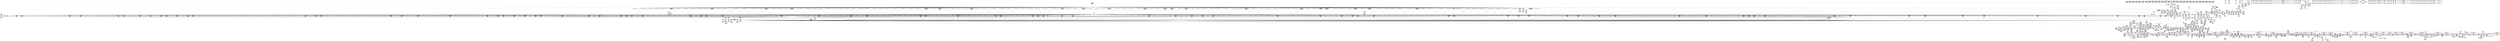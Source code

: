 digraph {
	CE0x5bb2de0 [shape=record,shape=Mrecord,label="{CE0x5bb2de0|common_perm_rm:tmp14|security/apparmor/lsm.c,229}"]
	CE0x5bd0a50 [shape=record,shape=Mrecord,label="{CE0x5bd0a50|80:_i64,_:_CRE_1304,1305_}"]
	CE0x5bc8660 [shape=record,shape=Mrecord,label="{CE0x5bc8660|80:_i64,_:_CRE_597,598_}"]
	CE0x5ba76f0 [shape=record,shape=Mrecord,label="{CE0x5ba76f0|0:_i16,_4:_i32,_8:_i16,_40:_%struct.super_block*,_72:_i32,_:_SCMRE_902,903_}"]
	CE0x5b9b790 [shape=record,shape=Mrecord,label="{CE0x5b9b790|80:_i64,_:_CRE_1584,1592_}"]
	CE0x5b90880 [shape=record,shape=Mrecord,label="{CE0x5b90880|0:_i16,_4:_i32,_8:_i16,_40:_%struct.super_block*,_72:_i32,_:_SCMRE_336,344_|*MultipleSource*|security/apparmor/lsm.c,227|security/apparmor/lsm.c, 227|*LoadInst*|security/apparmor/lsm.c,226}"]
	CE0x5bc0c30 [shape=record,shape=Mrecord,label="{CE0x5bc0c30|80:_i64,_:_CRE_397,398_}"]
	CE0x5ba41e0 [shape=record,shape=Mrecord,label="{CE0x5ba41e0|0:_i16,_4:_i32,_8:_i16,_40:_%struct.super_block*,_72:_i32,_:_SCMRE_869,870_}"]
	CE0x5cb2420 [shape=record,shape=Mrecord,label="{CE0x5cb2420|i32_100|*Constant*}"]
	CE0x5bc8cc0 [shape=record,shape=Mrecord,label="{CE0x5bc8cc0|80:_i64,_:_CRE_603,604_}"]
	CE0x5bc0a10 [shape=record,shape=Mrecord,label="{CE0x5bc0a10|80:_i64,_:_CRE_395,396_}"]
	CE0x5b903d0 [shape=record,shape=Mrecord,label="{CE0x5b903d0|0:_i16,_4:_i32,_8:_i16,_40:_%struct.super_block*,_72:_i32,_:_SCMRE_320,328_|*MultipleSource*|security/apparmor/lsm.c,227|security/apparmor/lsm.c, 227|*LoadInst*|security/apparmor/lsm.c,226}"]
	CE0x5b8eb70 [shape=record,shape=Mrecord,label="{CE0x5b8eb70|0:_i16,_4:_i32,_8:_i16,_40:_%struct.super_block*,_72:_i32,_:_SCMRE_298,299_}"]
	CE0x5b508e0 [shape=record,shape=Mrecord,label="{CE0x5b508e0|72:_%struct.hlist_bl_node**,_80:_%struct.dentry*,_104:_%struct.inode*,_:_CRE_182,183_}"]
	CE0x5bd49e0 [shape=record,shape=Mrecord,label="{CE0x5bd49e0|80:_i64,_:_CRE_1364,1365_}"]
	CE0x5b85290 [shape=record,shape=Mrecord,label="{CE0x5b85290|0:_i16,_4:_i32,_8:_i16,_40:_%struct.super_block*,_72:_i32,_:_SCMRE_180,181_}"]
	CE0x5c2c010 [shape=record,shape=Mrecord,label="{CE0x5c2c010|__aa_current_profile:land.lhs.true|*SummSink*}"]
	CE0x5bf1c90 [shape=record,shape=Mrecord,label="{CE0x5bf1c90|get_current:bb}"]
	CE0x5b9c420 [shape=record,shape=Mrecord,label="{CE0x5b9c420|80:_i64,_:_CRE_1623,1624_}"]
	CE0x5bbda80 [shape=record,shape=Mrecord,label="{CE0x5bbda80|80:_i64,_:_CRE_56,64_}"]
	CE0x5b3fe50 [shape=record,shape=Mrecord,label="{CE0x5b3fe50|apparmor_path_unlink:tmp1}"]
	CE0x5ca4ad0 [shape=record,shape=Mrecord,label="{CE0x5ca4ad0|i64_6|*Constant*}"]
	CE0x5bca310 [shape=record,shape=Mrecord,label="{CE0x5bca310|80:_i64,_:_CRE_624,625_}"]
	CE0x5beef30 [shape=record,shape=Mrecord,label="{CE0x5beef30|GLOBAL:get_current|*Constant*|*SummSource*}"]
	CE0x5bb49e0 [shape=record,shape=Mrecord,label="{CE0x5bb49e0|common_perm_rm:tmp15|security/apparmor/lsm.c,229|*SummSource*}"]
	CE0x5b8e9d0 [shape=record,shape=Mrecord,label="{CE0x5b8e9d0|0:_i16,_4:_i32,_8:_i16,_40:_%struct.super_block*,_72:_i32,_:_SCMRE_297,298_}"]
	CE0x5bce4f0 [shape=record,shape=Mrecord,label="{CE0x5bce4f0|80:_i64,_:_CRE_1248,1249_}"]
	CE0x5c11d80 [shape=record,shape=Mrecord,label="{CE0x5c11d80|_call_void_mcount()_#2|*SummSource*}"]
	CE0x5b60a20 [shape=record,shape=Mrecord,label="{CE0x5b60a20|72:_%struct.hlist_bl_node**,_80:_%struct.dentry*,_104:_%struct.inode*,_:_CRE_202,203_}"]
	CE0x5b999d0 [shape=record,shape=Mrecord,label="{CE0x5b999d0|0:_i16,_4:_i32,_8:_i16,_40:_%struct.super_block*,_72:_i32,_:_SCMRE_582,583_}"]
	CE0x5ba80b0 [shape=record,shape=Mrecord,label="{CE0x5ba80b0|0:_i16,_4:_i32,_8:_i16,_40:_%struct.super_block*,_72:_i32,_:_SCMRE_908,909_}"]
	CE0x5c9ce00 [shape=record,shape=Mrecord,label="{CE0x5c9ce00|aa_cred_profile:tmp30|security/apparmor/include/context.h,100}"]
	CE0x5b7c270 [shape=record,shape=Mrecord,label="{CE0x5b7c270|common_perm_dir_dentry:tmp4|*LoadInst*|security/apparmor/lsm.c,189|*SummSink*}"]
	CE0x5ba7a30 [shape=record,shape=Mrecord,label="{CE0x5ba7a30|0:_i16,_4:_i32,_8:_i16,_40:_%struct.super_block*,_72:_i32,_:_SCMRE_904,905_}"]
	CE0x5ba47d0 [shape=record,shape=Mrecord,label="{CE0x5ba47d0|0:_i16,_4:_i32,_8:_i16,_40:_%struct.super_block*,_72:_i32,_:_SCMRE_873,874_}"]
	CE0x5bb5510 [shape=record,shape=Mrecord,label="{CE0x5bb5510|i64*_getelementptr_inbounds_(_10_x_i64_,_10_x_i64_*___llvm_gcov_ctr54,_i64_0,_i64_7)|*Constant*|*SummSource*}"]
	CE0x5bdf760 [shape=record,shape=Mrecord,label="{CE0x5bdf760|80:_i64,_:_CRE_2248,2256_}"]
	CE0x5b67360 [shape=record,shape=Mrecord,label="{CE0x5b67360|0:_i16,_4:_i32,_8:_i16,_40:_%struct.super_block*,_72:_i32,_:_SCMRE_602,603_}"]
	CE0x5b3e870 [shape=record,shape=Mrecord,label="{CE0x5b3e870|i32_32|*Constant*}"]
	CE0x5b44790 [shape=record,shape=Mrecord,label="{CE0x5b44790|72:_%struct.hlist_bl_node**,_80:_%struct.dentry*,_104:_%struct.inode*,_:_CRE_170,171_}"]
	CE0x5bc36b0 [shape=record,shape=Mrecord,label="{CE0x5bc36b0|80:_i64,_:_CRE_437,438_}"]
	CE0x5bbb410 [shape=record,shape=Mrecord,label="{CE0x5bbb410|i64_0|*Constant*}"]
	CE0x5bd1e50 [shape=record,shape=Mrecord,label="{CE0x5bd1e50|80:_i64,_:_CRE_1323,1324_}"]
	CE0x5bcff80 [shape=record,shape=Mrecord,label="{CE0x5bcff80|80:_i64,_:_CRE_1273,1274_}"]
	CE0x5b421f0 [shape=record,shape=Mrecord,label="{CE0x5b421f0|i64*_getelementptr_inbounds_(_2_x_i64_,_2_x_i64_*___llvm_gcov_ctr56,_i64_0,_i64_0)|*Constant*|*SummSink*}"]
	CE0x5b79d50 [shape=record,shape=Mrecord,label="{CE0x5b79d50|common_perm_dir_dentry:mnt|security/apparmor/lsm.c,189|*SummSource*}"]
	CE0x5bdd340 [shape=record,shape=Mrecord,label="{CE0x5bdd340|80:_i64,_:_CRE_1728,1736_}"]
	CE0x5bdc320 [shape=record,shape=Mrecord,label="{CE0x5bdc320|80:_i64,_:_CRE_1678,1679_}"]
	CE0x5b51f40 [shape=record,shape=Mrecord,label="{CE0x5b51f40|common_perm_rm:tmp7|security/apparmor/lsm.c,229|*SummSink*}"]
	CE0x5b8db30 [shape=record,shape=Mrecord,label="{CE0x5b8db30|0:_i16,_4:_i32,_8:_i16,_40:_%struct.super_block*,_72:_i32,_:_SCMRE_288,289_}"]
	CE0x5bee9c0 [shape=record,shape=Mrecord,label="{CE0x5bee9c0|__aa_current_profile:call3|security/apparmor/include/context.h,138|*SummSink*}"]
	CE0x5bb5de0 [shape=record,shape=Mrecord,label="{CE0x5bb5de0|common_perm_rm:uid|security/apparmor/lsm.c,232}"]
	CE0x5b434c0 [shape=record,shape=Mrecord,label="{CE0x5b434c0|mediated_filesystem:tmp3|*SummSource*}"]
	CE0x5b8a6e0 [shape=record,shape=Mrecord,label="{CE0x5b8a6e0|0:_i16,_4:_i32,_8:_i16,_40:_%struct.super_block*,_72:_i32,_:_SCMRE_256,257_}"]
	CE0x5bc9540 [shape=record,shape=Mrecord,label="{CE0x5bc9540|80:_i64,_:_CRE_611,612_}"]
	CE0x5b32580 [shape=record,shape=Mrecord,label="{CE0x5b32580|apparmor_path_unlink:tmp}"]
	CE0x5b98cd0 [shape=record,shape=Mrecord,label="{CE0x5b98cd0|0:_i16,_4:_i32,_8:_i16,_40:_%struct.super_block*,_72:_i32,_:_SCMRE_574,575_}"]
	CE0x5bca970 [shape=record,shape=Mrecord,label="{CE0x5bca970|80:_i64,_:_CRE_630,631_}"]
	CE0x5b542d0 [shape=record,shape=Mrecord,label="{CE0x5b542d0|72:_%struct.hlist_bl_node**,_80:_%struct.dentry*,_104:_%struct.inode*,_:_CRE_149,150_}"]
	CE0x5bbf0c0 [shape=record,shape=Mrecord,label="{CE0x5bbf0c0|80:_i64,_:_CRE_224,240_}"]
	CE0x5bc6790 [shape=record,shape=Mrecord,label="{CE0x5bc6790|80:_i64,_:_CRE_568,569_}"]
	CE0x5b8c470 [shape=record,shape=Mrecord,label="{CE0x5b8c470|0:_i16,_4:_i32,_8:_i16,_40:_%struct.super_block*,_72:_i32,_:_SCMRE_274,275_}"]
	CE0x5bb72a0 [shape=record,shape=Mrecord,label="{CE0x5bb72a0|common_perm_rm:tmp25|security/apparmor/lsm.c,236|*SummSource*}"]
	CE0x5b78000 [shape=record,shape=Mrecord,label="{CE0x5b78000|GLOBAL:common_perm|*Constant*|*SummSource*}"]
	CE0x5bdb440 [shape=record,shape=Mrecord,label="{CE0x5bdb440|80:_i64,_:_CRE_1664,1665_}"]
	CE0x5bb3700 [shape=record,shape=Mrecord,label="{CE0x5bb3700|common_perm_rm:tmp13|security/apparmor/lsm.c,229}"]
	CE0x5bc18f0 [shape=record,shape=Mrecord,label="{CE0x5bc18f0|80:_i64,_:_CRE_409,410_}"]
	CE0x5b83890 [shape=record,shape=Mrecord,label="{CE0x5b83890|0:_i16,_4:_i32,_8:_i16,_40:_%struct.super_block*,_72:_i32,_:_SCMRE_164,165_}"]
	CE0x5c16fd0 [shape=record,shape=Mrecord,label="{CE0x5c16fd0|common_perm:cond|Function::common_perm&Arg::cond::|*SummSink*}"]
	CE0x5ba1bf0 [shape=record,shape=Mrecord,label="{CE0x5ba1bf0|0:_i16,_4:_i32,_8:_i16,_40:_%struct.super_block*,_72:_i32,_:_SCMRE_768,776_|*MultipleSource*|security/apparmor/lsm.c,227|security/apparmor/lsm.c, 227|*LoadInst*|security/apparmor/lsm.c,226}"]
	CE0x5b96b60 [shape=record,shape=Mrecord,label="{CE0x5b96b60|0:_i16,_4:_i32,_8:_i16,_40:_%struct.super_block*,_72:_i32,_:_SCMRE_553,554_}"]
	CE0x5bbd810 [shape=record,shape=Mrecord,label="{CE0x5bbd810|80:_i64,_:_CRE_32,40_}"]
	CE0x5bf5430 [shape=record,shape=Mrecord,label="{CE0x5bf5430|%struct.aa_profile*_null|*Constant*|*SummSource*}"]
	CE0x5b77d20 [shape=record,shape=Mrecord,label="{CE0x5b77d20|GLOBAL:common_perm|*Constant*}"]
	CE0x5bef400 [shape=record,shape=Mrecord,label="{CE0x5bef400|get_current:entry|*SummSource*}"]
	CE0x5bbf2e0 [shape=record,shape=Mrecord,label="{CE0x5bbf2e0|80:_i64,_:_CRE_248,252_}"]
	CE0x5c103b0 [shape=record,shape=Mrecord,label="{CE0x5c103b0|i64_0|*Constant*}"]
	CE0x5b86af0 [shape=record,shape=Mrecord,label="{CE0x5b86af0|0:_i16,_4:_i32,_8:_i16,_40:_%struct.super_block*,_72:_i32,_:_SCMRE_195,196_}"]
	CE0x5b417b0 [shape=record,shape=Mrecord,label="{CE0x5b417b0|72:_%struct.hlist_bl_node**,_80:_%struct.dentry*,_104:_%struct.inode*,_:_CRE_80,88_|*MultipleSource*|Function::apparmor_path_unlink&Arg::dentry::|Function::common_perm_rm&Arg::dentry::|security/apparmor/lsm.c,226}"]
	CE0x5c1c0f0 [shape=record,shape=Mrecord,label="{CE0x5c1c0f0|aa_path_perm:flags|Function::aa_path_perm&Arg::flags::|*SummSink*}"]
	CE0x5b5c650 [shape=record,shape=Mrecord,label="{CE0x5b5c650|get_current:tmp2|*SummSource*}"]
	CE0x5c15ef0 [shape=record,shape=Mrecord,label="{CE0x5c15ef0|common_perm_dir_dentry:cond|Function::common_perm_dir_dentry&Arg::cond::|*SummSource*}"]
	CE0x5c15e80 [shape=record,shape=Mrecord,label="{CE0x5c15e80|common_perm_dir_dentry:cond|Function::common_perm_dir_dentry&Arg::cond::}"]
	CE0x5bcc950 [shape=record,shape=Mrecord,label="{CE0x5bcc950|80:_i64,_:_CRE_1222,1223_}"]
	CE0x5b94320 [shape=record,shape=Mrecord,label="{CE0x5b94320|0:_i16,_4:_i32,_8:_i16,_40:_%struct.super_block*,_72:_i32,_:_SCMRE_482,483_}"]
	CE0x5b6aa00 [shape=record,shape=Mrecord,label="{CE0x5b6aa00|72:_%struct.hlist_bl_node**,_80:_%struct.dentry*,_104:_%struct.inode*,_:_CRE_158,159_}"]
	CE0x56a5a40 [shape=record,shape=Mrecord,label="{CE0x56a5a40|apparmor_path_unlink:call|security/apparmor/lsm.c,261|*SummSink*}"]
	CE0x5bc2f40 [shape=record,shape=Mrecord,label="{CE0x5bc2f40|80:_i64,_:_CRE_430,431_}"]
	CE0x5c1f7d0 [shape=record,shape=Mrecord,label="{CE0x5c1f7d0|__aa_current_profile:tmp8|security/apparmor/include/context.h,138|*SummSource*}"]
	CE0x5c02290 [shape=record,shape=Mrecord,label="{CE0x5c02290|common_perm:call1|security/apparmor/lsm.c,170}"]
	CE0x5cb6870 [shape=record,shape=Mrecord,label="{CE0x5cb6870|aa_cred_profile:tmp19|security/apparmor/include/context.h,100|*SummSource*}"]
	CE0x5ba5330 [shape=record,shape=Mrecord,label="{CE0x5ba5330|0:_i16,_4:_i32,_8:_i16,_40:_%struct.super_block*,_72:_i32,_:_SCMRE_880,881_}"]
	CE0x5bd5150 [shape=record,shape=Mrecord,label="{CE0x5bd5150|80:_i64,_:_CRE_1371,1372_}"]
	CE0x5b90ec0 [shape=record,shape=Mrecord,label="{CE0x5b90ec0|0:_i16,_4:_i32,_8:_i16,_40:_%struct.super_block*,_72:_i32,_:_SCMRE_352,360_|*MultipleSource*|security/apparmor/lsm.c,227|security/apparmor/lsm.c, 227|*LoadInst*|security/apparmor/lsm.c,226}"]
	CE0x5c2b5b0 [shape=record,shape=Mrecord,label="{CE0x5c2b5b0|44:_i32,_48:_i16,_128:_i8*,_:_SCMRE_8,16_|*MultipleSource*|Function::aa_cred_profile&Arg::cred::|security/apparmor/include/context.h,99|security/apparmor/include/context.h,138}"]
	CE0x5b3e3b0 [shape=record,shape=Mrecord,label="{CE0x5b3e3b0|GLOBAL:common_perm_rm|*Constant*|*SummSource*}"]
	CE0x5c1b380 [shape=record,shape=Mrecord,label="{CE0x5c1b380|common_perm:if.end|*SummSink*}"]
	CE0x5c17d70 [shape=record,shape=Mrecord,label="{CE0x5c17d70|GLOBAL:__aa_current_profile|*Constant*}"]
	CE0x5c9db90 [shape=record,shape=Mrecord,label="{CE0x5c9db90|i64*_getelementptr_inbounds_(_16_x_i64_,_16_x_i64_*___llvm_gcov_ctr46,_i64_0,_i64_15)|*Constant*}"]
	CE0x5b7a840 [shape=record,shape=Mrecord,label="{CE0x5b7a840|common_perm_dir_dentry:tmp3|*SummSource*}"]
	CE0x5b52680 [shape=record,shape=Mrecord,label="{CE0x5b52680|0:_%struct.vfsmount*,_:_CRE_0,8_|*MultipleSource*|Function::common_perm_rm&Arg::dir::|Function::apparmor_path_unlink&Arg::dir::|security/apparmor/lsm.c,229}"]
	CE0x5c18320 [shape=record,shape=Mrecord,label="{CE0x5c18320|i64*_getelementptr_inbounds_(_11_x_i64_,_11_x_i64_*___llvm_gcov_ctr58,_i64_0,_i64_1)|*Constant*}"]
	CE0x5b94b40 [shape=record,shape=Mrecord,label="{CE0x5b94b40|0:_i16,_4:_i32,_8:_i16,_40:_%struct.super_block*,_72:_i32,_:_SCMRE_487,488_}"]
	CE0x5c0c910 [shape=record,shape=Mrecord,label="{CE0x5c0c910|common_perm_rm:i_mode|security/apparmor/lsm.c,233|*SummSink*}"]
	CE0x5c00910 [shape=record,shape=Mrecord,label="{CE0x5c00910|i1_true|*Constant*|*SummSource*}"]
	CE0x5bc9870 [shape=record,shape=Mrecord,label="{CE0x5bc9870|80:_i64,_:_CRE_614,615_}"]
	CE0x5c9a5a0 [shape=record,shape=Mrecord,label="{CE0x5c9a5a0|aa_cred_profile:tmp26|security/apparmor/include/context.h,100|*SummSink*}"]
	CE0x5ba9f90 [shape=record,shape=Mrecord,label="{CE0x5ba9f90|0:_i16,_4:_i32,_8:_i16,_40:_%struct.super_block*,_72:_i32,_:_SCMRE_927,928_}"]
	"CONST[source:0(mediator),value:2(dynamic)][purpose:{subject}][SnkIdx:1]"
	CE0x5bd0d50 [shape=record,shape=Mrecord,label="{CE0x5bd0d50|80:_i64,_:_CRE_1307,1308_}"]
	CE0x5bc25b0 [shape=record,shape=Mrecord,label="{CE0x5bc25b0|80:_i64,_:_CRE_421,422_}"]
	CE0x5bdfba0 [shape=record,shape=Mrecord,label="{CE0x5bdfba0|i32_4|*Constant*}"]
	CE0x5ca44a0 [shape=record,shape=Mrecord,label="{CE0x5ca44a0|aa_cred_profile:tobool4|security/apparmor/include/context.h,100|*SummSource*}"]
	CE0x5c1ba70 [shape=record,shape=Mrecord,label="{CE0x5c1ba70|i64_0|*Constant*}"]
	CE0x5c1dcc0 [shape=record,shape=Mrecord,label="{CE0x5c1dcc0|__aa_current_profile:tmp|*SummSource*}"]
	CE0x5b47c00 [shape=record,shape=Mrecord,label="{CE0x5b47c00|i64*_getelementptr_inbounds_(_2_x_i64_,_2_x_i64_*___llvm_gcov_ctr53,_i64_0,_i64_0)|*Constant*|*SummSource*}"]
	CE0x5b61a50 [shape=record,shape=Mrecord,label="{CE0x5b61a50|72:_%struct.hlist_bl_node**,_80:_%struct.dentry*,_104:_%struct.inode*,_:_CRE_209,210_}"]
	CE0x5b90c30 [shape=record,shape=Mrecord,label="{CE0x5b90c30|0:_i16,_4:_i32,_8:_i16,_40:_%struct.super_block*,_72:_i32,_:_SCMRE_344,352_|*MultipleSource*|security/apparmor/lsm.c,227|security/apparmor/lsm.c, 227|*LoadInst*|security/apparmor/lsm.c,226}"]
	CE0x5b51dc0 [shape=record,shape=Mrecord,label="{CE0x5b51dc0|common_perm_rm:tmp7|security/apparmor/lsm.c,229|*SummSource*}"]
	CE0x5c0c620 [shape=record,shape=Mrecord,label="{CE0x5c0c620|i64_4|*Constant*}"]
	CE0x5b833b0 [shape=record,shape=Mrecord,label="{CE0x5b833b0|0:_i16,_4:_i32,_8:_i16,_40:_%struct.super_block*,_72:_i32,_:_SCMRE_161,162_}"]
	CE0x5bbaf00 [shape=record,shape=Mrecord,label="{CE0x5bbaf00|common_perm_rm:tobool|security/apparmor/lsm.c,229|*SummSource*}"]
	CE0x5c17140 [shape=record,shape=Mrecord,label="{CE0x5c17140|_ret_i32_%error.0,_!dbg_!15483|security/apparmor/lsm.c,172}"]
	CE0x5bf56f0 [shape=record,shape=Mrecord,label="{CE0x5bf56f0|aa_cred_profile:tobool1|security/apparmor/include/context.h,100|*SummSink*}"]
	CE0x5cb4f90 [shape=record,shape=Mrecord,label="{CE0x5cb4f90|aa_cred_profile:tmp16|security/apparmor/include/context.h,100|*SummSink*}"]
	CE0x5b55390 [shape=record,shape=Mrecord,label="{CE0x5b55390|72:_%struct.hlist_bl_node**,_80:_%struct.dentry*,_104:_%struct.inode*,_:_CRE_190,191_}"]
	CE0x5bc24a0 [shape=record,shape=Mrecord,label="{CE0x5bc24a0|80:_i64,_:_CRE_420,421_}"]
	CE0x5b5af60 [shape=record,shape=Mrecord,label="{CE0x5b5af60|common_perm_rm:if.then|*SummSource*}"]
	CE0x5c16240 [shape=record,shape=Mrecord,label="{CE0x5c16240|common_perm_dir_dentry:cond|Function::common_perm_dir_dentry&Arg::cond::|*SummSink*}"]
	CE0x5bd4f30 [shape=record,shape=Mrecord,label="{CE0x5bd4f30|80:_i64,_:_CRE_1369,1370_}"]
	CE0x5b51380 [shape=record,shape=Mrecord,label="{CE0x5b51380|common_perm_rm:cond|security/apparmor/lsm.c, 227}"]
	CE0x5c05570 [shape=record,shape=Mrecord,label="{CE0x5c05570|__aa_current_profile:entry|*SummSource*}"]
	CE0x5b9ffc0 [shape=record,shape=Mrecord,label="{CE0x5b9ffc0|0:_i16,_4:_i32,_8:_i16,_40:_%struct.super_block*,_72:_i32,_:_SCMRE_680,684_|*MultipleSource*|security/apparmor/lsm.c,227|security/apparmor/lsm.c, 227|*LoadInst*|security/apparmor/lsm.c,226}"]
	CE0x5c73940 [shape=record,shape=Mrecord,label="{CE0x5c73940|i32_138|*Constant*|*SummSink*}"]
	CE0x5bb18e0 [shape=record,shape=Mrecord,label="{CE0x5bb18e0|common_perm_rm:call|security/apparmor/lsm.c,229|*SummSink*}"]
	CE0x5b5afd0 [shape=record,shape=Mrecord,label="{CE0x5b5afd0|common_perm_rm:lor.lhs.false2}"]
	CE0x5ba9910 [shape=record,shape=Mrecord,label="{CE0x5ba9910|0:_i16,_4:_i32,_8:_i16,_40:_%struct.super_block*,_72:_i32,_:_SCMRE_923,924_}"]
	CE0x5ba0c90 [shape=record,shape=Mrecord,label="{CE0x5ba0c90|0:_i16,_4:_i32,_8:_i16,_40:_%struct.super_block*,_72:_i32,_:_SCMRE_712,728_|*MultipleSource*|security/apparmor/lsm.c,227|security/apparmor/lsm.c, 227|*LoadInst*|security/apparmor/lsm.c,226}"]
	CE0x5bbbb40 [shape=record,shape=Mrecord,label="{CE0x5bbbb40|GLOBAL:__llvm_gcov_ctr54|Global_var:__llvm_gcov_ctr54|*SummSink*}"]
	CE0x5bc3c00 [shape=record,shape=Mrecord,label="{CE0x5bc3c00|80:_i64,_:_CRE_442,443_}"]
	CE0x5b3b690 [shape=record,shape=Mrecord,label="{CE0x5b3b690|apparmor_path_unlink:dir|Function::apparmor_path_unlink&Arg::dir::|*SummSource*}"]
	CE0x5bc9980 [shape=record,shape=Mrecord,label="{CE0x5bc9980|80:_i64,_:_CRE_615,616_}"]
	CE0x5bcda50 [shape=record,shape=Mrecord,label="{CE0x5bcda50|80:_i64,_:_CRE_1238,1239_}"]
	CE0x5bb7bd0 [shape=record,shape=Mrecord,label="{CE0x5bb7bd0|common_perm_rm:tmp17|security/apparmor/lsm.c,230}"]
	CE0x5b891c0 [shape=record,shape=Mrecord,label="{CE0x5b891c0|0:_i16,_4:_i32,_8:_i16,_40:_%struct.super_block*,_72:_i32,_:_SCMRE_242,243_}"]
	CE0x5c2ac60 [shape=record,shape=Mrecord,label="{CE0x5c2ac60|i64*_getelementptr_inbounds_(_11_x_i64_,_11_x_i64_*___llvm_gcov_ctr58,_i64_0,_i64_6)|*Constant*|*SummSource*}"]
	CE0x5b85df0 [shape=record,shape=Mrecord,label="{CE0x5b85df0|0:_i16,_4:_i32,_8:_i16,_40:_%struct.super_block*,_72:_i32,_:_SCMRE_187,188_}"]
	CE0x5cb6650 [shape=record,shape=Mrecord,label="{CE0x5cb6650|aa_cred_profile:tmp19|security/apparmor/include/context.h,100}"]
	CE0x5bdbee0 [shape=record,shape=Mrecord,label="{CE0x5bdbee0|80:_i64,_:_CRE_1674,1675_}"]
	CE0x5c125e0 [shape=record,shape=Mrecord,label="{CE0x5c125e0|i32_11|*Constant*}"]
	CE0x5bc00b0 [shape=record,shape=Mrecord,label="{CE0x5bc00b0|80:_i64,_:_CRE_344,352_}"]
	CE0x5ca1780 [shape=record,shape=Mrecord,label="{CE0x5ca1780|aa_cred_profile:tmp13}"]
	CE0x5b43bc0 [shape=record,shape=Mrecord,label="{CE0x5b43bc0|72:_%struct.hlist_bl_node**,_80:_%struct.dentry*,_104:_%struct.inode*,_:_CRE_163,164_}"]
	CE0x5b43680 [shape=record,shape=Mrecord,label="{CE0x5b43680|_call_void_mcount()_#2}"]
	CE0x5bd3280 [shape=record,shape=Mrecord,label="{CE0x5bd3280|80:_i64,_:_CRE_1342,1343_}"]
	CE0x5bd15d0 [shape=record,shape=Mrecord,label="{CE0x5bd15d0|80:_i64,_:_CRE_1315,1316_}"]
	CE0x5b93a80 [shape=record,shape=Mrecord,label="{CE0x5b93a80|0:_i16,_4:_i32,_8:_i16,_40:_%struct.super_block*,_72:_i32,_:_SCMRE_476,477_}"]
	CE0x5b3f290 [shape=record,shape=Mrecord,label="{CE0x5b3f290|common_perm_rm:mask|Function::common_perm_rm&Arg::mask::|*SummSink*}"]
	CE0x5bca420 [shape=record,shape=Mrecord,label="{CE0x5bca420|80:_i64,_:_CRE_625,626_}"]
	CE0x5b85770 [shape=record,shape=Mrecord,label="{CE0x5b85770|0:_i16,_4:_i32,_8:_i16,_40:_%struct.super_block*,_72:_i32,_:_SCMRE_183,184_}"]
	CE0x5ba9290 [shape=record,shape=Mrecord,label="{CE0x5ba9290|0:_i16,_4:_i32,_8:_i16,_40:_%struct.super_block*,_72:_i32,_:_SCMRE_919,920_}"]
	CE0x5bb6670 [shape=record,shape=Mrecord,label="{CE0x5bb6670|i32_2|*Constant*|*SummSink*}"]
	CE0x5b9a390 [shape=record,shape=Mrecord,label="{CE0x5b9a390|0:_i16,_4:_i32,_8:_i16,_40:_%struct.super_block*,_72:_i32,_:_SCMRE_588,589_}"]
	CE0x5bca200 [shape=record,shape=Mrecord,label="{CE0x5bca200|80:_i64,_:_CRE_623,624_}"]
	CE0x5bb1450 [shape=record,shape=Mrecord,label="{CE0x5bb1450|common_perm_rm:call|security/apparmor/lsm.c,229}"]
	CE0x5b78110 [shape=record,shape=Mrecord,label="{CE0x5b78110|GLOBAL:common_perm|*Constant*|*SummSink*}"]
	CE0x5cb0760 [shape=record,shape=Mrecord,label="{CE0x5cb0760|i64*_getelementptr_inbounds_(_16_x_i64_,_16_x_i64_*___llvm_gcov_ctr46,_i64_0,_i64_8)|*Constant*}"]
	CE0x5b46680 [shape=record,shape=Mrecord,label="{CE0x5b46680|common_perm_rm:tmp5|security/apparmor/lsm.c,229}"]
	CE0x5c03ce0 [shape=record,shape=Mrecord,label="{CE0x5c03ce0|common_perm:tmp7|security/apparmor/lsm.c,170|*SummSink*}"]
	CE0x5b9c640 [shape=record,shape=Mrecord,label="{CE0x5b9c640|80:_i64,_:_CRE_1625,1626_}"]
	CE0x5b82710 [shape=record,shape=Mrecord,label="{CE0x5b82710|0:_i16,_4:_i32,_8:_i16,_40:_%struct.super_block*,_72:_i32,_:_SCMRE_4,8_|*MultipleSource*|security/apparmor/lsm.c,227|security/apparmor/lsm.c, 227|*LoadInst*|security/apparmor/lsm.c,226}"]
	CE0x5bc9100 [shape=record,shape=Mrecord,label="{CE0x5bc9100|80:_i64,_:_CRE_607,608_}"]
	CE0x5b8ce30 [shape=record,shape=Mrecord,label="{CE0x5b8ce30|0:_i16,_4:_i32,_8:_i16,_40:_%struct.super_block*,_72:_i32,_:_SCMRE_280,281_}"]
	CE0x5b627d0 [shape=record,shape=Mrecord,label="{CE0x5b627d0|72:_%struct.hlist_bl_node**,_80:_%struct.dentry*,_104:_%struct.inode*,_:_CRE_217,218_}"]
	CE0x5bc7de0 [shape=record,shape=Mrecord,label="{CE0x5bc7de0|80:_i64,_:_CRE_589,590_}"]
	CE0x5b52960 [shape=record,shape=Mrecord,label="{CE0x5b52960|mediated_filesystem:tmp2|*SummSink*}"]
	CE0x5bc8440 [shape=record,shape=Mrecord,label="{CE0x5bc8440|80:_i64,_:_CRE_595,596_}"]
	CE0x5b655d0 [shape=record,shape=Mrecord,label="{CE0x5b655d0|72:_%struct.hlist_bl_node**,_80:_%struct.dentry*,_104:_%struct.inode*,_:_CRE_307,308_}"]
	CE0x5b9cdb0 [shape=record,shape=Mrecord,label="{CE0x5b9cdb0|80:_i64,_:_CRE_1632,1633_}"]
	CE0x5b3e080 [shape=record,shape=Mrecord,label="{CE0x5b3e080|common_perm_rm:tmp1|*SummSink*}"]
	CE0x5bf5fe0 [shape=record,shape=Mrecord,label="{CE0x5bf5fe0|__aa_current_profile:call4|security/apparmor/include/context.h,138|*SummSink*}"]
	CE0x5bc1180 [shape=record,shape=Mrecord,label="{CE0x5bc1180|80:_i64,_:_CRE_402,403_}"]
	CE0x5b93970 [shape=record,shape=Mrecord,label="{CE0x5b93970|0:_i16,_4:_i32,_8:_i16,_40:_%struct.super_block*,_72:_i32,_:_SCMRE_475,476_}"]
	CE0x5b98b30 [shape=record,shape=Mrecord,label="{CE0x5b98b30|0:_i16,_4:_i32,_8:_i16,_40:_%struct.super_block*,_72:_i32,_:_SCMRE_573,574_}"]
	CE0x5ba6b90 [shape=record,shape=Mrecord,label="{CE0x5ba6b90|0:_i16,_4:_i32,_8:_i16,_40:_%struct.super_block*,_72:_i32,_:_SCMRE_895,896_}"]
	CE0x5c2c7c0 [shape=record,shape=Mrecord,label="{CE0x5c2c7c0|aa_cred_profile:security|security/apparmor/include/context.h,99}"]
	CE0x5b92d80 [shape=record,shape=Mrecord,label="{CE0x5b92d80|0:_i16,_4:_i32,_8:_i16,_40:_%struct.super_block*,_72:_i32,_:_SCMRE_456,464_|*MultipleSource*|security/apparmor/lsm.c,227|security/apparmor/lsm.c, 227|*LoadInst*|security/apparmor/lsm.c,226}"]
	CE0x5b50e30 [shape=record,shape=Mrecord,label="{CE0x5b50e30|COLLAPSED:_GCMRE___llvm_gcov_ctr46_internal_global_16_x_i64_zeroinitializer:_elem_0:default:}"]
	CE0x5c0b4f0 [shape=record,shape=Mrecord,label="{CE0x5c0b4f0|common_perm_rm:tmp21|security/apparmor/lsm.c,232|*SummSource*}"]
	CE0x5b3c9a0 [shape=record,shape=Mrecord,label="{CE0x5b3c9a0|i64_1|*Constant*}"]
	CE0x5c1d2f0 [shape=record,shape=Mrecord,label="{CE0x5c1d2f0|common_perm:error.0}"]
	CE0x5ba3e10 [shape=record,shape=Mrecord,label="{CE0x5ba3e10|0:_i16,_4:_i32,_8:_i16,_40:_%struct.super_block*,_72:_i32,_:_SCMRE_866,867_}"]
	CE0x5bcf920 [shape=record,shape=Mrecord,label="{CE0x5bcf920|80:_i64,_:_CRE_1267,1268_}"]
	CE0x5bbb480 [shape=record,shape=Mrecord,label="{CE0x5bbb480|common_perm_rm:tmp4|security/apparmor/lsm.c,229}"]
	CE0x5b38c00 [shape=record,shape=Mrecord,label="{CE0x5b38c00|apparmor_path_unlink:dentry|Function::apparmor_path_unlink&Arg::dentry::|*SummSource*}"]
	CE0x5c0bda0 [shape=record,shape=Mrecord,label="{CE0x5c0bda0|common_perm_rm:retval.0|*SummSink*}"]
	CE0x5bcc840 [shape=record,shape=Mrecord,label="{CE0x5bcc840|80:_i64,_:_CRE_1221,1222_}"]
	CE0x5b7e490 [shape=record,shape=Mrecord,label="{CE0x5b7e490|0:_i16,_4:_i32,_8:_i16,_40:_%struct.super_block*,_72:_i32,_:_SCMRE_136,137_}"]
	CE0x5b7fbe0 [shape=record,shape=Mrecord,label="{CE0x5b7fbe0|0:_i16,_4:_i32,_8:_i16,_40:_%struct.super_block*,_72:_i32,_:_SCMRE_150,151_}"]
	CE0x5b7bdd0 [shape=record,shape=Mrecord,label="{CE0x5b7bdd0|common_perm_dir_dentry:mnt1|security/apparmor/lsm.c,189|*SummSink*}"]
	CE0x5b75db0 [shape=record,shape=Mrecord,label="{CE0x5b75db0|__aa_current_profile:tmp12|security/apparmor/include/context.h,138}"]
	CE0x5b8b240 [shape=record,shape=Mrecord,label="{CE0x5b8b240|0:_i16,_4:_i32,_8:_i16,_40:_%struct.super_block*,_72:_i32,_:_SCMRE_263,264_}"]
	CE0x5bc7ef0 [shape=record,shape=Mrecord,label="{CE0x5bc7ef0|80:_i64,_:_CRE_590,591_}"]
	CE0x5bcb990 [shape=record,shape=Mrecord,label="{CE0x5bcb990|80:_i64,_:_CRE_896,1208_}"]
	CE0x5cb16a0 [shape=record,shape=Mrecord,label="{CE0x5cb16a0|_call_void_asm_sideeffect_1:_09ud2_0A.pushsection___bug_table,_22a_22_0A2:_09.long_1b_-_2b,_$_0:c_-_2b_0A_09.word_$_1:c_,_0_0A_09.org_2b+$_2:c_0A.popsection_,_i,i,i,_dirflag_,_fpsr_,_flags_(i8*_getelementptr_inbounds_(_36_x_i8_,_36_x_i8_*_.str12,_i32_0,_i32_0),_i32_100,_i64_12)_#2,_!dbg_!15490,_!srcloc_!15493|security/apparmor/include/context.h,100}"]
	CE0x5b60f30 [shape=record,shape=Mrecord,label="{CE0x5b60f30|72:_%struct.hlist_bl_node**,_80:_%struct.dentry*,_104:_%struct.inode*,_:_CRE_205,206_}"]
	CE0x5c6e2c0 [shape=record,shape=Mrecord,label="{CE0x5c6e2c0|__aa_current_profile:land.lhs.true2|*SummSource*}"]
	CE0x5c1f1d0 [shape=record,shape=Mrecord,label="{CE0x5c1f1d0|_call_void_mcount()_#2|*SummSource*}"]
	CE0x5bee060 [shape=record,shape=Mrecord,label="{CE0x5bee060|__aa_current_profile:tmp20|security/apparmor/include/context.h,138}"]
	CE0x5bc1070 [shape=record,shape=Mrecord,label="{CE0x5bc1070|80:_i64,_:_CRE_401,402_}"]
	CE0x5bd25c0 [shape=record,shape=Mrecord,label="{CE0x5bd25c0|80:_i64,_:_CRE_1330,1331_}"]
	CE0x5ba6ed0 [shape=record,shape=Mrecord,label="{CE0x5ba6ed0|0:_i16,_4:_i32,_8:_i16,_40:_%struct.super_block*,_72:_i32,_:_SCMRE_897,898_}"]
	CE0x5bcd1d0 [shape=record,shape=Mrecord,label="{CE0x5bcd1d0|80:_i64,_:_CRE_1230,1231_}"]
	CE0x5c29980 [shape=record,shape=Mrecord,label="{CE0x5c29980|__aa_current_profile:land.lhs.true2|*SummSink*}"]
	CE0x5c10bb0 [shape=record,shape=Mrecord,label="{CE0x5c10bb0|GLOBAL:__llvm_gcov_ctr57|Global_var:__llvm_gcov_ctr57|*SummSource*}"]
	CE0x5bc6bd0 [shape=record,shape=Mrecord,label="{CE0x5bc6bd0|80:_i64,_:_CRE_572,573_}"]
	CE0x5bd28f0 [shape=record,shape=Mrecord,label="{CE0x5bd28f0|80:_i64,_:_CRE_1333,1334_}"]
	CE0x5b932a0 [shape=record,shape=Mrecord,label="{CE0x5b932a0|0:_i16,_4:_i32,_8:_i16,_40:_%struct.super_block*,_72:_i32,_:_SCMRE_472,473_}"]
	CE0x5c28bf0 [shape=record,shape=Mrecord,label="{CE0x5c28bf0|aa_cred_profile:tmp5|security/apparmor/include/context.h,99|*SummSource*}"]
	CE0x5c29260 [shape=record,shape=Mrecord,label="{CE0x5c29260|aa_cred_profile:tmp4|*LoadInst*|security/apparmor/include/context.h,99|*SummSource*}"]
	CE0x5b7a390 [shape=record,shape=Mrecord,label="{CE0x5b7a390|44:_i32,_48:_i16,_128:_i8*,_:_SCMRE_20,24_|*MultipleSource*|Function::aa_cred_profile&Arg::cred::|security/apparmor/include/context.h,99|security/apparmor/include/context.h,138}"]
	CE0x5bf2880 [shape=record,shape=Mrecord,label="{CE0x5bf2880|aa_cred_profile:lnot.ext|security/apparmor/include/context.h,100|*SummSink*}"]
	CE0x5bc7bc0 [shape=record,shape=Mrecord,label="{CE0x5bc7bc0|80:_i64,_:_CRE_587,588_}"]
	CE0x5b52fc0 [shape=record,shape=Mrecord,label="{CE0x5b52fc0|common_perm_rm:return}"]
	CE0x5b601b0 [shape=record,shape=Mrecord,label="{CE0x5b601b0|72:_%struct.hlist_bl_node**,_80:_%struct.dentry*,_104:_%struct.inode*,_:_CRE_197,198_}"]
	CE0x5b87170 [shape=record,shape=Mrecord,label="{CE0x5b87170|0:_i16,_4:_i32,_8:_i16,_40:_%struct.super_block*,_72:_i32,_:_SCMRE_199,200_}"]
	CE0x5bbaad0 [shape=record,shape=Mrecord,label="{CE0x5bbaad0|i64_8|*Constant*|*SummSink*}"]
	CE0x5bb86e0 [shape=record,shape=Mrecord,label="{CE0x5bb86e0|i64*_getelementptr_inbounds_(_10_x_i64_,_10_x_i64_*___llvm_gcov_ctr54,_i64_0,_i64_8)|*Constant*}"]
	CE0x5b9bfe0 [shape=record,shape=Mrecord,label="{CE0x5b9bfe0|80:_i64,_:_CRE_1619,1620_}"]
	CE0x5c0cbc0 [shape=record,shape=Mrecord,label="{CE0x5c0cbc0|common_perm_rm:tmp24|security/apparmor/lsm.c,236}"]
	CE0x5b99010 [shape=record,shape=Mrecord,label="{CE0x5b99010|0:_i16,_4:_i32,_8:_i16,_40:_%struct.super_block*,_72:_i32,_:_SCMRE_576,577_}"]
	CE0x5bc6350 [shape=record,shape=Mrecord,label="{CE0x5bc6350|80:_i64,_:_CRE_564,565_}"]
	CE0x5c14e00 [shape=record,shape=Mrecord,label="{CE0x5c14e00|common_perm_dir_dentry:op|Function::common_perm_dir_dentry&Arg::op::|*SummSink*}"]
	CE0x5c1bfc0 [shape=record,shape=Mrecord,label="{CE0x5c1bfc0|aa_path_perm:flags|Function::aa_path_perm&Arg::flags::|*SummSource*}"]
	CE0x5b7f8a0 [shape=record,shape=Mrecord,label="{CE0x5b7f8a0|0:_i16,_4:_i32,_8:_i16,_40:_%struct.super_block*,_72:_i32,_:_SCMRE_148,149_}"]
	CE0x5c9fe20 [shape=record,shape=Mrecord,label="{CE0x5c9fe20|aa_cred_profile:if.end|*SummSink*}"]
	CE0x5bcfb40 [shape=record,shape=Mrecord,label="{CE0x5bcfb40|80:_i64,_:_CRE_1269,1270_}"]
	CE0x5bc03e0 [shape=record,shape=Mrecord,label="{CE0x5bc03e0|80:_i64,_:_CRE_368,372_}"]
	CE0x5b9c0f0 [shape=record,shape=Mrecord,label="{CE0x5b9c0f0|80:_i64,_:_CRE_1620,1621_}"]
	CE0x5bdc540 [shape=record,shape=Mrecord,label="{CE0x5bdc540|80:_i64,_:_CRE_1680,1681_}"]
	CE0x5b3e200 [shape=record,shape=Mrecord,label="{CE0x5b3e200|i32_1|*Constant*|*SummSource*}"]
	CE0x5bd1b20 [shape=record,shape=Mrecord,label="{CE0x5bd1b20|80:_i64,_:_CRE_1320,1321_}"]
	CE0x5cb3250 [shape=record,shape=Mrecord,label="{CE0x5cb3250|aa_cred_profile:tmp20|security/apparmor/include/context.h,100|*SummSource*}"]
	CE0x5b517e0 [shape=record,shape=Mrecord,label="{CE0x5b517e0|_call_void_mcount()_#2|*SummSink*}"]
	"CONST[source:1(input),value:2(dynamic)][purpose:{object}][SrcIdx:1]"
	CE0x5c1e610 [shape=record,shape=Mrecord,label="{CE0x5c1e610|__aa_current_profile:tmp10|security/apparmor/include/context.h,138|*SummSink*}"]
	CE0x5bc16d0 [shape=record,shape=Mrecord,label="{CE0x5bc16d0|80:_i64,_:_CRE_407,408_}"]
	CE0x5b95020 [shape=record,shape=Mrecord,label="{CE0x5b95020|0:_i16,_4:_i32,_8:_i16,_40:_%struct.super_block*,_72:_i32,_:_SCMRE_500,504_|*MultipleSource*|security/apparmor/lsm.c,227|security/apparmor/lsm.c, 227|*LoadInst*|security/apparmor/lsm.c,226}"]
	CE0x5b8e4f0 [shape=record,shape=Mrecord,label="{CE0x5b8e4f0|0:_i16,_4:_i32,_8:_i16,_40:_%struct.super_block*,_72:_i32,_:_SCMRE_294,295_}"]
	CE0x5b98990 [shape=record,shape=Mrecord,label="{CE0x5b98990|0:_i16,_4:_i32,_8:_i16,_40:_%struct.super_block*,_72:_i32,_:_SCMRE_572,573_}"]
	CE0x5b60d80 [shape=record,shape=Mrecord,label="{CE0x5b60d80|72:_%struct.hlist_bl_node**,_80:_%struct.dentry*,_104:_%struct.inode*,_:_CRE_204,205_}"]
	CE0x5b520b0 [shape=record,shape=Mrecord,label="{CE0x5b520b0|common_perm_rm:mnt|security/apparmor/lsm.c,229}"]
	CE0x5bd34a0 [shape=record,shape=Mrecord,label="{CE0x5bd34a0|80:_i64,_:_CRE_1344,1345_}"]
	CE0x5c28860 [shape=record,shape=Mrecord,label="{CE0x5c28860|i64_2|*Constant*}"]
	CE0x5bbeb70 [shape=record,shape=Mrecord,label="{CE0x5bbeb70|80:_i64,_:_CRE_184,188_}"]
	CE0x5bd03c0 [shape=record,shape=Mrecord,label="{CE0x5bd03c0|80:_i64,_:_CRE_1277,1278_}"]
	CE0x5bcaef0 [shape=record,shape=Mrecord,label="{CE0x5bcaef0|80:_i64,_:_CRE_656,664_}"]
	CE0x5c01810 [shape=record,shape=Mrecord,label="{CE0x5c01810|i64*_getelementptr_inbounds_(_5_x_i64_,_5_x_i64_*___llvm_gcov_ctr57,_i64_0,_i64_3)|*Constant*|*SummSink*}"]
	CE0x5b363e0 [shape=record,shape=Mrecord,label="{CE0x5b363e0|COLLAPSED:_GCMRE___llvm_gcov_ctr53_internal_global_2_x_i64_zeroinitializer:_elem_0:default:}"]
	CE0x5c2dc80 [shape=record,shape=Mrecord,label="{CE0x5c2dc80|__aa_current_profile:do.end|*SummSource*}"]
	CE0x5b57790 [shape=record,shape=Mrecord,label="{CE0x5b57790|i32_0|*Constant*|*SummSink*}"]
	CE0x5c1a5d0 [shape=record,shape=Mrecord,label="{CE0x5c1a5d0|__aa_current_profile:tmp5|security/apparmor/include/context.h,138}"]
	CE0x5b83f10 [shape=record,shape=Mrecord,label="{CE0x5b83f10|0:_i16,_4:_i32,_8:_i16,_40:_%struct.super_block*,_72:_i32,_:_SCMRE_168,169_}"]
	CE0x5ca59c0 [shape=record,shape=Mrecord,label="{CE0x5ca59c0|%struct.aa_task_cxt*_null|*Constant*|*SummSource*}"]
	CE0x5bce3e0 [shape=record,shape=Mrecord,label="{CE0x5bce3e0|80:_i64,_:_CRE_1247,1248_}"]
	CE0x5bce1c0 [shape=record,shape=Mrecord,label="{CE0x5bce1c0|80:_i64,_:_CRE_1245,1246_}"]
	CE0x5b88350 [shape=record,shape=Mrecord,label="{CE0x5b88350|0:_i16,_4:_i32,_8:_i16,_40:_%struct.super_block*,_72:_i32,_:_SCMRE_216,224_|*MultipleSource*|security/apparmor/lsm.c,227|security/apparmor/lsm.c, 227|*LoadInst*|security/apparmor/lsm.c,226}"]
	CE0x5c17ab0 [shape=record,shape=Mrecord,label="{CE0x5c17ab0|common_perm:if.then|*SummSource*}"]
	CE0x5bbcd70 [shape=record,shape=Mrecord,label="{CE0x5bbcd70|common_perm_rm:tmp25|security/apparmor/lsm.c,236|*SummSink*}"]
	CE0x5b9e450 [shape=record,shape=Mrecord,label="{CE0x5b9e450|0:_i16,_4:_i32,_8:_i16,_40:_%struct.super_block*,_72:_i32,_:_SCMRE_618,619_}"]
	CE0x5bc5f40 [shape=record,shape=Mrecord,label="{CE0x5bc5f40|80:_i64,_:_CRE_560,561_}"]
	CE0x5bf2de0 [shape=record,shape=Mrecord,label="{CE0x5bf2de0|aa_cred_profile:conv|security/apparmor/include/context.h,100|*SummSink*}"]
	CE0x5bc9320 [shape=record,shape=Mrecord,label="{CE0x5bc9320|80:_i64,_:_CRE_609,610_}"]
	CE0x5b95330 [shape=record,shape=Mrecord,label="{CE0x5b95330|0:_i16,_4:_i32,_8:_i16,_40:_%struct.super_block*,_72:_i32,_:_SCMRE_504,508_|*MultipleSource*|security/apparmor/lsm.c,227|security/apparmor/lsm.c, 227|*LoadInst*|security/apparmor/lsm.c,226}"]
	CE0x5bd14c0 [shape=record,shape=Mrecord,label="{CE0x5bd14c0|80:_i64,_:_CRE_1314,1315_}"]
	CE0x5b51660 [shape=record,shape=Mrecord,label="{CE0x5b51660|_call_void_mcount()_#2|*SummSource*}"]
	CE0x5b41310 [shape=record,shape=Mrecord,label="{CE0x5b41310|apparmor_path_unlink:bb|*SummSink*}"]
	CE0x5ba2700 [shape=record,shape=Mrecord,label="{CE0x5ba2700|0:_i16,_4:_i32,_8:_i16,_40:_%struct.super_block*,_72:_i32,_:_SCMRE_808,816_|*MultipleSource*|security/apparmor/lsm.c,227|security/apparmor/lsm.c, 227|*LoadInst*|security/apparmor/lsm.c,226}"]
	CE0x5ca38f0 [shape=record,shape=Mrecord,label="{CE0x5ca38f0|aa_cred_profile:tmp11|security/apparmor/include/context.h,100}"]
	CE0x5bbf1d0 [shape=record,shape=Mrecord,label="{CE0x5bbf1d0|80:_i64,_:_CRE_240,248_}"]
	CE0x5bc9ed0 [shape=record,shape=Mrecord,label="{CE0x5bc9ed0|80:_i64,_:_CRE_620,621_}"]
	"CONST[source:0(mediator),value:2(dynamic)][purpose:{object}][SnkIdx:2]"
	CE0x5bc48c0 [shape=record,shape=Mrecord,label="{CE0x5bc48c0|80:_i64,_:_CRE_454,455_}"]
	CE0x5bf00f0 [shape=record,shape=Mrecord,label="{CE0x5bf00f0|__aa_current_profile:cred|security/apparmor/include/context.h,138|*SummSink*}"]
	CE0x5b631f0 [shape=record,shape=Mrecord,label="{CE0x5b631f0|72:_%struct.hlist_bl_node**,_80:_%struct.dentry*,_104:_%struct.inode*,_:_CRE_223,224_}"]
	CE0x5bc79a0 [shape=record,shape=Mrecord,label="{CE0x5bc79a0|80:_i64,_:_CRE_585,586_}"]
	CE0x5b9ec70 [shape=record,shape=Mrecord,label="{CE0x5b9ec70|0:_i16,_4:_i32,_8:_i16,_40:_%struct.super_block*,_72:_i32,_:_SCMRE_623,624_}"]
	CE0x5ba88d0 [shape=record,shape=Mrecord,label="{CE0x5ba88d0|0:_i16,_4:_i32,_8:_i16,_40:_%struct.super_block*,_72:_i32,_:_SCMRE_913,914_}"]
	CE0x5bc8550 [shape=record,shape=Mrecord,label="{CE0x5bc8550|80:_i64,_:_CRE_596,597_}"]
	CE0x5c2c750 [shape=record,shape=Mrecord,label="{CE0x5c2c750|i32_0|*Constant*}"]
	CE0x5bccc80 [shape=record,shape=Mrecord,label="{CE0x5bccc80|80:_i64,_:_CRE_1225,1226_}"]
	CE0x5c180c0 [shape=record,shape=Mrecord,label="{CE0x5c180c0|__aa_current_profile:tmp1}"]
	CE0x5bf1f10 [shape=record,shape=Mrecord,label="{CE0x5bf1f10|i64*_getelementptr_inbounds_(_2_x_i64_,_2_x_i64_*___llvm_gcov_ctr112,_i64_0,_i64_0)|*Constant*|*SummSource*}"]
	CE0x5bd3e30 [shape=record,shape=Mrecord,label="{CE0x5bd3e30|80:_i64,_:_CRE_1353,1354_}"]
	CE0x5b956e0 [shape=record,shape=Mrecord,label="{CE0x5b956e0|0:_i16,_4:_i32,_8:_i16,_40:_%struct.super_block*,_72:_i32,_:_SCMRE_508,512_|*MultipleSource*|security/apparmor/lsm.c,227|security/apparmor/lsm.c, 227|*LoadInst*|security/apparmor/lsm.c,226}"]
	CE0x5c6f0a0 [shape=record,shape=Mrecord,label="{CE0x5c6f0a0|44:_i32,_48:_i16,_128:_i8*,_:_SCMRE_0,4_|*MultipleSource*|Function::aa_cred_profile&Arg::cred::|security/apparmor/include/context.h,99|security/apparmor/include/context.h,138}"]
	CE0x5bff5b0 [shape=record,shape=Mrecord,label="{CE0x5bff5b0|common_perm_dir_dentry:bb}"]
	CE0x5c95850 [shape=record,shape=Mrecord,label="{CE0x5c95850|aa_cred_profile:tmp23|security/apparmor/include/context.h,100|*SummSource*}"]
	CE0x5c16590 [shape=record,shape=Mrecord,label="{CE0x5c16590|_ret_i32_%call,_!dbg_!15477|security/apparmor/lsm.c,191|*SummSource*}"]
	CE0x5b9aef0 [shape=record,shape=Mrecord,label="{CE0x5b9aef0|0:_i16,_4:_i32,_8:_i16,_40:_%struct.super_block*,_72:_i32,_:_SCMRE_595,596_}"]
	CE0x5b7e9b0 [shape=record,shape=Mrecord,label="{CE0x5b7e9b0|0:_i16,_4:_i32,_8:_i16,_40:_%struct.super_block*,_72:_i32,_:_SCMRE_138,139_}"]
	CE0x5cafe80 [shape=record,shape=Mrecord,label="{CE0x5cafe80|aa_cred_profile:lor.end|*SummSink*}"]
	CE0x5bbd4f0 [shape=record,shape=Mrecord,label="{CE0x5bbd4f0|common_perm_rm:tobool|security/apparmor/lsm.c,229}"]
	CE0x5b5c450 [shape=record,shape=Mrecord,label="{CE0x5b5c450|i64*_getelementptr_inbounds_(_2_x_i64_,_2_x_i64_*___llvm_gcov_ctr112,_i64_0,_i64_1)|*Constant*}"]
	CE0x5c19750 [shape=record,shape=Mrecord,label="{CE0x5c19750|common_perm:mode|security/apparmor/lsm.c,169|*SummSource*}"]
	CE0x5b8a880 [shape=record,shape=Mrecord,label="{CE0x5b8a880|0:_i16,_4:_i32,_8:_i16,_40:_%struct.super_block*,_72:_i32,_:_SCMRE_257,258_}"]
	CE0x5c107d0 [shape=record,shape=Mrecord,label="{CE0x5c107d0|common_perm:tmp4|security/apparmor/lsm.c,169}"]
	CE0x5ba95d0 [shape=record,shape=Mrecord,label="{CE0x5ba95d0|0:_i16,_4:_i32,_8:_i16,_40:_%struct.super_block*,_72:_i32,_:_SCMRE_921,922_}"]
	CE0x5b54cd0 [shape=record,shape=Mrecord,label="{CE0x5b54cd0|72:_%struct.hlist_bl_node**,_80:_%struct.dentry*,_104:_%struct.inode*,_:_CRE_186,187_}"]
	CE0x5bc7cd0 [shape=record,shape=Mrecord,label="{CE0x5bc7cd0|80:_i64,_:_CRE_588,589_}"]
	CE0x5b867b0 [shape=record,shape=Mrecord,label="{CE0x5b867b0|0:_i16,_4:_i32,_8:_i16,_40:_%struct.super_block*,_72:_i32,_:_SCMRE_193,194_}"]
	CE0x5bb1a50 [shape=record,shape=Mrecord,label="{CE0x5bb1a50|GLOBAL:mediated_filesystem|*Constant*}"]
	CE0x5bc3d10 [shape=record,shape=Mrecord,label="{CE0x5bc3d10|80:_i64,_:_CRE_443,444_}"]
	CE0x5c1a430 [shape=record,shape=Mrecord,label="{CE0x5c1a430|GLOBAL:__llvm_gcov_ctr58|Global_var:__llvm_gcov_ctr58|*SummSink*}"]
	CE0x5c0bb90 [shape=record,shape=Mrecord,label="{CE0x5c0bb90|i64*_getelementptr_inbounds_(_10_x_i64_,_10_x_i64_*___llvm_gcov_ctr54,_i64_0,_i64_9)|*Constant*|*SummSource*}"]
	CE0x5c27c40 [shape=record,shape=Mrecord,label="{CE0x5c27c40|aa_cred_profile:do.end|*SummSink*}"]
	CE0x5b83550 [shape=record,shape=Mrecord,label="{CE0x5b83550|0:_i16,_4:_i32,_8:_i16,_40:_%struct.super_block*,_72:_i32,_:_SCMRE_162,163_}"]
	CE0x5b9c970 [shape=record,shape=Mrecord,label="{CE0x5b9c970|80:_i64,_:_CRE_1628,1629_}"]
	CE0x5c10e40 [shape=record,shape=Mrecord,label="{CE0x5c10e40|common_perm:tmp5|security/apparmor/lsm.c,169}"]
	CE0x5b31660 [shape=record,shape=Mrecord,label="{CE0x5b31660|apparmor_path_unlink:tmp1|*SummSource*}"]
	CE0x5bce930 [shape=record,shape=Mrecord,label="{CE0x5bce930|80:_i64,_:_CRE_1252,1253_}"]
	CE0x5b800c0 [shape=record,shape=Mrecord,label="{CE0x5b800c0|0:_i16,_4:_i32,_8:_i16,_40:_%struct.super_block*,_72:_i32,_:_SCMRE_153,154_}"]
	CE0x5b50580 [shape=record,shape=Mrecord,label="{CE0x5b50580|72:_%struct.hlist_bl_node**,_80:_%struct.dentry*,_104:_%struct.inode*,_:_CRE_180,181_}"]
	CE0x5c114f0 [shape=record,shape=Mrecord,label="{CE0x5c114f0|common_perm:tmp6|security/apparmor/lsm.c,169}"]
	CE0x5bd1080 [shape=record,shape=Mrecord,label="{CE0x5bd1080|80:_i64,_:_CRE_1310,1311_}"]
	CE0x5bac190 [shape=record,shape=Mrecord,label="{CE0x5bac190|0:_i16,_4:_i32,_8:_i16,_40:_%struct.super_block*,_72:_i32,_:_SCMRE_979,980_}"]
	CE0x5b9bac0 [shape=record,shape=Mrecord,label="{CE0x5b9bac0|80:_i64,_:_CRE_1600,1604_}"]
	CE0x5b5bcc0 [shape=record,shape=Mrecord,label="{CE0x5b5bcc0|common_perm_dir_dentry:path|security/apparmor/lsm.c, 189|*SummSource*}"]
	CE0x5c1a680 [shape=record,shape=Mrecord,label="{CE0x5c1a680|common_perm:mode|security/apparmor/lsm.c,169}"]
	CE0x5bf1290 [shape=record,shape=Mrecord,label="{CE0x5bf1290|_ret_%struct.aa_profile*_%tmp34,_!dbg_!15510|security/apparmor/include/context.h,101|*SummSource*}"]
	CE0x5b971c0 [shape=record,shape=Mrecord,label="{CE0x5b971c0|0:_i16,_4:_i32,_8:_i16,_40:_%struct.super_block*,_72:_i32,_:_SCMRE_557,558_}"]
	CE0x5bbc9e0 [shape=record,shape=Mrecord,label="{CE0x5bbc9e0|i64*_getelementptr_inbounds_(_11_x_i64_,_11_x_i64_*___llvm_gcov_ctr58,_i64_0,_i64_8)|*Constant*|*SummSource*}"]
	CE0x5c992f0 [shape=record,shape=Mrecord,label="{CE0x5c992f0|i64*_getelementptr_inbounds_(_16_x_i64_,_16_x_i64_*___llvm_gcov_ctr46,_i64_0,_i64_4)|*Constant*}"]
	CE0x5b567c0 [shape=record,shape=Mrecord,label="{CE0x5b567c0|__aa_current_profile:do.end}"]
	CE0x5c00aa0 [shape=record,shape=Mrecord,label="{CE0x5c00aa0|i1_true|*Constant*|*SummSink*}"]
	CE0x5c00ec0 [shape=record,shape=Mrecord,label="{CE0x5c00ec0|mediated_filesystem:lnot|security/apparmor/include/apparmor.h,117|*SummSink*}"]
	CE0x5ba4ff0 [shape=record,shape=Mrecord,label="{CE0x5ba4ff0|0:_i16,_4:_i32,_8:_i16,_40:_%struct.super_block*,_72:_i32,_:_SCMRE_878,879_}"]
	CE0x5b45e50 [shape=record,shape=Mrecord,label="{CE0x5b45e50|_call_void_mcount()_#2|*SummSource*}"]
	CE0x5cb13c0 [shape=record,shape=Mrecord,label="{CE0x5cb13c0|aa_cred_profile:tmp21|security/apparmor/include/context.h,100|*SummSource*}"]
	CE0x5c04420 [shape=record,shape=Mrecord,label="{CE0x5c04420|common_perm:call|security/apparmor/lsm.c,168|*SummSource*}"]
	CE0x5c276a0 [shape=record,shape=Mrecord,label="{CE0x5c276a0|get_current:tmp4|./arch/x86/include/asm/current.h,14|*SummSource*}"]
	CE0x5c2b730 [shape=record,shape=Mrecord,label="{CE0x5c2b730|44:_i32,_48:_i16,_128:_i8*,_:_SCMRE_44,48_|*MultipleSource*|Function::aa_cred_profile&Arg::cred::|security/apparmor/include/context.h,99|security/apparmor/include/context.h,138}"]
	CE0x56a5760 [shape=record,shape=Mrecord,label="{CE0x56a5760|72:_%struct.hlist_bl_node**,_80:_%struct.dentry*,_104:_%struct.inode*,_:_CRE_104,112_|*MultipleSource*|Function::apparmor_path_unlink&Arg::dentry::|Function::common_perm_rm&Arg::dentry::|security/apparmor/lsm.c,226}"]
	CE0x5c00740 [shape=record,shape=Mrecord,label="{CE0x5c00740|mediated_filesystem:tobool|security/apparmor/include/apparmor.h,117|*SummSink*}"]
	CE0x5bccea0 [shape=record,shape=Mrecord,label="{CE0x5bccea0|80:_i64,_:_CRE_1227,1228_}"]
	CE0x5bc38d0 [shape=record,shape=Mrecord,label="{CE0x5bc38d0|80:_i64,_:_CRE_439,440_}"]
	CE0x5c9e9d0 [shape=record,shape=Mrecord,label="{CE0x5c9e9d0|aa_cred_profile:tmp34|security/apparmor/include/context.h,101}"]
	CE0x5bd2f50 [shape=record,shape=Mrecord,label="{CE0x5bd2f50|80:_i64,_:_CRE_1339,1340_}"]
	CE0x5b89480 [shape=record,shape=Mrecord,label="{CE0x5b89480|0:_i16,_4:_i32,_8:_i16,_40:_%struct.super_block*,_72:_i32,_:_SCMRE_244,245_}"]
	CE0x5bc4480 [shape=record,shape=Mrecord,label="{CE0x5bc4480|80:_i64,_:_CRE_450,451_}"]
	CE0x5bcec60 [shape=record,shape=Mrecord,label="{CE0x5bcec60|80:_i64,_:_CRE_1255,1256_}"]
	CE0x5b5b630 [shape=record,shape=Mrecord,label="{CE0x5b5b630|mediated_filesystem:tmp2}"]
	CE0x5bd1a10 [shape=record,shape=Mrecord,label="{CE0x5bd1a10|80:_i64,_:_CRE_1319,1320_}"]
	CE0x5bd56a0 [shape=record,shape=Mrecord,label="{CE0x5bd56a0|80:_i64,_:_CRE_1376,1384_}"]
	CE0x5bdf320 [shape=record,shape=Mrecord,label="{CE0x5bdf320|80:_i64,_:_CRE_1928,2056_}"]
	CE0x5bbe050 [shape=record,shape=Mrecord,label="{CE0x5bbe050|80:_i64,_:_CRE_104,112_}"]
	CE0x5c041d0 [shape=record,shape=Mrecord,label="{CE0x5c041d0|aa_cred_profile:do.body6|*SummSource*}"]
	CE0x5bdff00 [shape=record,shape=Mrecord,label="{CE0x5bdff00|i32_8|*Constant*|*SummSink*}"]
	CE0x5bc5470 [shape=record,shape=Mrecord,label="{CE0x5bc5470|80:_i64,_:_CRE_472,480_}"]
	CE0x5bc9a90 [shape=record,shape=Mrecord,label="{CE0x5bc9a90|80:_i64,_:_CRE_616,617_}"]
	CE0x5b4ec90 [shape=record,shape=Mrecord,label="{CE0x5b4ec90|72:_%struct.hlist_bl_node**,_80:_%struct.dentry*,_104:_%struct.inode*,_:_CRE_93,94_}"]
	CE0x5c04b10 [shape=record,shape=Mrecord,label="{CE0x5c04b10|_ret_%struct.aa_profile*_%call4,_!dbg_!15494|security/apparmor/include/context.h,138|*SummSink*}"]
	CE0x5ca5580 [shape=record,shape=Mrecord,label="{CE0x5ca5580|aa_cred_profile:tmp15|security/apparmor/include/context.h,100|*SummSource*}"]
	CE0x5bdc870 [shape=record,shape=Mrecord,label="{CE0x5bdc870|80:_i64,_:_CRE_1683,1684_}"]
	CE0x5b32ec0 [shape=record,shape=Mrecord,label="{CE0x5b32ec0|apparmor_path_unlink:entry|*SummSink*}"]
	CE0x5ba3b80 [shape=record,shape=Mrecord,label="{CE0x5ba3b80|0:_i16,_4:_i32,_8:_i16,_40:_%struct.super_block*,_72:_i32,_:_SCMRE_865,866_}"]
	CE0x5bd5260 [shape=record,shape=Mrecord,label="{CE0x5bd5260|80:_i64,_:_CRE_1372,1373_}"]
	CE0x5b825d0 [shape=record,shape=Mrecord,label="{CE0x5b825d0|0:_i16,_4:_i32,_8:_i16,_40:_%struct.super_block*,_72:_i32,_:_SCMRE_0,2_|*MultipleSource*|security/apparmor/lsm.c,227|security/apparmor/lsm.c, 227|*LoadInst*|security/apparmor/lsm.c,226}"]
	CE0x5b92340 [shape=record,shape=Mrecord,label="{CE0x5b92340|0:_i16,_4:_i32,_8:_i16,_40:_%struct.super_block*,_72:_i32,_:_SCMRE_424,432_|*MultipleSource*|security/apparmor/lsm.c,227|security/apparmor/lsm.c, 227|*LoadInst*|security/apparmor/lsm.c,226}"]
	CE0x5bc5360 [shape=record,shape=Mrecord,label="{CE0x5bc5360|80:_i64,_:_CRE_464,472_}"]
	CE0x5b7b6d0 [shape=record,shape=Mrecord,label="{CE0x5b7b6d0|0:_%struct.vfsmount*,_8:_%struct.dentry*,_:_SCMRE_0,8_|*MultipleSource*|security/apparmor/lsm.c, 189|security/apparmor/lsm.c,189}"]
	CE0x5b69090 [shape=record,shape=Mrecord,label="{CE0x5b69090|mediated_filesystem:tmp|*SummSink*}"]
	CE0x5b4b3b0 [shape=record,shape=Mrecord,label="{CE0x5b4b3b0|common_perm_rm:lor.lhs.false}"]
	CE0x5bc9fe0 [shape=record,shape=Mrecord,label="{CE0x5bc9fe0|80:_i64,_:_CRE_621,622_}"]
	CE0x5bddab0 [shape=record,shape=Mrecord,label="{CE0x5bddab0|80:_i64,_:_CRE_1792,1800_}"]
	CE0x5c14020 [shape=record,shape=Mrecord,label="{CE0x5c14020|common_perm_rm:call3|security/apparmor/lsm.c,235|*SummSource*}"]
	CE0x5ba0f20 [shape=record,shape=Mrecord,label="{CE0x5ba0f20|0:_i16,_4:_i32,_8:_i16,_40:_%struct.super_block*,_72:_i32,_:_SCMRE_728,736_|*MultipleSource*|security/apparmor/lsm.c,227|security/apparmor/lsm.c, 227|*LoadInst*|security/apparmor/lsm.c,226}"]
	CE0x5b9df70 [shape=record,shape=Mrecord,label="{CE0x5b9df70|0:_i16,_4:_i32,_8:_i16,_40:_%struct.super_block*,_72:_i32,_:_SCMRE_615,616_}"]
	CE0x5b96df0 [shape=record,shape=Mrecord,label="{CE0x5b96df0|0:_i16,_4:_i32,_8:_i16,_40:_%struct.super_block*,_72:_i32,_:_SCMRE_554,555_}"]
	CE0x5bee4c0 [shape=record,shape=Mrecord,label="{CE0x5bee4c0|__aa_current_profile:call3|security/apparmor/include/context.h,138}"]
	CE0x5cb1d50 [shape=record,shape=Mrecord,label="{CE0x5cb1d50|void_(i8*,_i32,_i64)*_asm_sideeffect_1:_09ud2_0A.pushsection___bug_table,_22a_22_0A2:_09.long_1b_-_2b,_$_0:c_-_2b_0A_09.word_$_1:c_,_0_0A_09.org_2b+$_2:c_0A.popsection_,_i,i,i,_dirflag_,_fpsr_,_flags_|*SummSink*}"]
	CE0x5bd1c30 [shape=record,shape=Mrecord,label="{CE0x5bd1c30|80:_i64,_:_CRE_1321,1322_}"]
	CE0x5b840b0 [shape=record,shape=Mrecord,label="{CE0x5b840b0|0:_i16,_4:_i32,_8:_i16,_40:_%struct.super_block*,_72:_i32,_:_SCMRE_169,170_}"]
	CE0x5b83d70 [shape=record,shape=Mrecord,label="{CE0x5b83d70|0:_i16,_4:_i32,_8:_i16,_40:_%struct.super_block*,_72:_i32,_:_SCMRE_167,168_}"]
	CE0x5bb67a0 [shape=record,shape=Mrecord,label="{CE0x5bb67a0|common_perm_rm:tmp21|security/apparmor/lsm.c,232}"]
	CE0x5cae830 [shape=record,shape=Mrecord,label="{CE0x5cae830|aa_cred_profile:profile|security/apparmor/include/context.h,100}"]
	CE0x5bc2d20 [shape=record,shape=Mrecord,label="{CE0x5bc2d20|80:_i64,_:_CRE_428,429_}"]
	CE0x5bd26d0 [shape=record,shape=Mrecord,label="{CE0x5bd26d0|80:_i64,_:_CRE_1331,1332_}"]
	CE0x5c19580 [shape=record,shape=Mrecord,label="{CE0x5c19580|i32_11|*Constant*|*SummSource*}"]
	CE0x5b36cd0 [shape=record,shape=Mrecord,label="{CE0x5b36cd0|apparmor_path_unlink:entry}"]
	CE0x5bff060 [shape=record,shape=Mrecord,label="{CE0x5bff060|common_perm_rm:tmp23|security/apparmor/lsm.c,233|*SummSource*}"]
	CE0x5b63690 [shape=record,shape=Mrecord,label="{CE0x5b63690|72:_%struct.hlist_bl_node**,_80:_%struct.dentry*,_104:_%struct.inode*,_:_CRE_240,248_|*MultipleSource*|Function::apparmor_path_unlink&Arg::dentry::|Function::common_perm_rm&Arg::dentry::|security/apparmor/lsm.c,226}"]
	CE0x5bd17f0 [shape=record,shape=Mrecord,label="{CE0x5bd17f0|80:_i64,_:_CRE_1317,1318_}"]
	CE0x5ba69f0 [shape=record,shape=Mrecord,label="{CE0x5ba69f0|0:_i16,_4:_i32,_8:_i16,_40:_%struct.super_block*,_72:_i32,_:_SCMRE_894,895_}"]
	CE0x5c14910 [shape=record,shape=Mrecord,label="{CE0x5c14910|common_perm_dir_dentry:entry|*SummSource*}"]
	CE0x5c1e7d0 [shape=record,shape=Mrecord,label="{CE0x5c1e7d0|__aa_current_profile:tmp11|security/apparmor/include/context.h,138}"]
	CE0x5c09da0 [shape=record,shape=Mrecord,label="{CE0x5c09da0|mediated_filesystem:s_flags|security/apparmor/include/apparmor.h,117|*SummSink*}"]
	CE0x5bc0f60 [shape=record,shape=Mrecord,label="{CE0x5bc0f60|80:_i64,_:_CRE_400,401_}"]
	CE0x5cb63d0 [shape=record,shape=Mrecord,label="{CE0x5cb63d0|aa_cred_profile:tmp18|security/apparmor/include/context.h,100|*SummSource*}"]
	CE0x5bb0fb0 [shape=record,shape=Mrecord,label="{CE0x5bb0fb0|common_perm_rm:tmp12|security/apparmor/lsm.c,229}"]
	CE0x5c1ef40 [shape=record,shape=Mrecord,label="{CE0x5c1ef40|44:_i32,_48:_i16,_128:_i8*,_:_SCMRE_28,32_|*MultipleSource*|Function::aa_cred_profile&Arg::cred::|security/apparmor/include/context.h,99|security/apparmor/include/context.h,138}"]
	CE0x5ba7f10 [shape=record,shape=Mrecord,label="{CE0x5ba7f10|0:_i16,_4:_i32,_8:_i16,_40:_%struct.super_block*,_72:_i32,_:_SCMRE_907,908_}"]
	CE0x5bde110 [shape=record,shape=Mrecord,label="{CE0x5bde110|80:_i64,_:_CRE_1840,1848_}"]
	CE0x5b610e0 [shape=record,shape=Mrecord,label="{CE0x5b610e0|72:_%struct.hlist_bl_node**,_80:_%struct.dentry*,_104:_%struct.inode*,_:_CRE_206,207_}"]
	CE0x5b75240 [shape=record,shape=Mrecord,label="{CE0x5b75240|aa_cred_profile:tmp32|security/apparmor/include/context.h,101|*SummSink*}"]
	CE0x5b3ca10 [shape=record,shape=Mrecord,label="{CE0x5b3ca10|apparmor_path_unlink:tmp3|*SummSink*}"]
	CE0x5c0e4a0 [shape=record,shape=Mrecord,label="{CE0x5c0e4a0|i64*_getelementptr_inbounds_(_11_x_i64_,_11_x_i64_*___llvm_gcov_ctr58,_i64_0,_i64_10)|*Constant*}"]
	CE0x5bc4e10 [shape=record,shape=Mrecord,label="{CE0x5bc4e10|80:_i64,_:_CRE_459,460_}"]
	CE0x5b576d0 [shape=record,shape=Mrecord,label="{CE0x5b576d0|i32_5|*Constant*|*SummSink*}"]
	CE0x5c0b1d0 [shape=record,shape=Mrecord,label="{CE0x5c0b1d0|common_perm_rm:i_uid|security/apparmor/lsm.c,232|*SummSink*}"]
	CE0x5bd3390 [shape=record,shape=Mrecord,label="{CE0x5bd3390|80:_i64,_:_CRE_1343,1344_}"]
	CE0x5b86130 [shape=record,shape=Mrecord,label="{CE0x5b86130|0:_i16,_4:_i32,_8:_i16,_40:_%struct.super_block*,_72:_i32,_:_SCMRE_189,190_}"]
	CE0x5c23b40 [shape=record,shape=Mrecord,label="{CE0x5c23b40|__aa_current_profile:tmp9|security/apparmor/include/context.h,138|*SummSource*}"]
	CE0x5b67500 [shape=record,shape=Mrecord,label="{CE0x5b67500|0:_i16,_4:_i32,_8:_i16,_40:_%struct.super_block*,_72:_i32,_:_SCMRE_603,604_}"]
	CE0x5b5b0e0 [shape=record,shape=Mrecord,label="{CE0x5b5b0e0|common_perm_rm:lor.lhs.false2|*SummSink*}"]
	CE0x5b9d8f0 [shape=record,shape=Mrecord,label="{CE0x5b9d8f0|0:_i16,_4:_i32,_8:_i16,_40:_%struct.super_block*,_72:_i32,_:_SCMRE_611,612_}"]
	CE0x5bd9ac0 [shape=record,shape=Mrecord,label="{CE0x5bd9ac0|80:_i64,_:_CRE_1640,1641_}"]
	CE0x5bcd0c0 [shape=record,shape=Mrecord,label="{CE0x5bcd0c0|80:_i64,_:_CRE_1229,1230_}"]
	CE0x5ba3fc0 [shape=record,shape=Mrecord,label="{CE0x5ba3fc0|0:_i16,_4:_i32,_8:_i16,_40:_%struct.super_block*,_72:_i32,_:_SCMRE_867,868_}"]
	CE0x5c02d80 [shape=record,shape=Mrecord,label="{CE0x5c02d80|aa_path_perm:entry|*SummSink*}"]
	CE0x5b60360 [shape=record,shape=Mrecord,label="{CE0x5b60360|72:_%struct.hlist_bl_node**,_80:_%struct.dentry*,_104:_%struct.inode*,_:_CRE_198,199_}"]
	CE0x5bc7010 [shape=record,shape=Mrecord,label="{CE0x5bc7010|80:_i64,_:_CRE_576,577_}"]
	CE0x5bda780 [shape=record,shape=Mrecord,label="{CE0x5bda780|80:_i64,_:_CRE_1652,1653_}"]
	CE0x5bbed90 [shape=record,shape=Mrecord,label="{CE0x5bbed90|80:_i64,_:_CRE_200,204_}"]
	CE0x5bbfe90 [shape=record,shape=Mrecord,label="{CE0x5bbfe90|80:_i64,_:_CRE_328,336_}"]
	CE0x5c01250 [shape=record,shape=Mrecord,label="{CE0x5c01250|i64*_getelementptr_inbounds_(_5_x_i64_,_5_x_i64_*___llvm_gcov_ctr57,_i64_0,_i64_3)|*Constant*}"]
	CE0x5bad720 [shape=record,shape=Mrecord,label="{CE0x5bad720|80:_i64,_:_CRE_16,20_}"]
	CE0x5b412a0 [shape=record,shape=Mrecord,label="{CE0x5b412a0|apparmor_path_unlink:call|security/apparmor/lsm.c,261|*SummSource*}"]
	CE0x5bb1e90 [shape=record,shape=Mrecord,label="{CE0x5bb1e90|GLOBAL:mediated_filesystem|*Constant*|*SummSource*}"]
	CE0x5b93010 [shape=record,shape=Mrecord,label="{CE0x5b93010|0:_i16,_4:_i32,_8:_i16,_40:_%struct.super_block*,_72:_i32,_:_SCMRE_464,472_|*MultipleSource*|security/apparmor/lsm.c,227|security/apparmor/lsm.c, 227|*LoadInst*|security/apparmor/lsm.c,226}"]
	CE0x5c9dea0 [shape=record,shape=Mrecord,label="{CE0x5c9dea0|i64*_getelementptr_inbounds_(_16_x_i64_,_16_x_i64_*___llvm_gcov_ctr46,_i64_0,_i64_15)|*Constant*|*SummSource*}"]
	CE0x5c1fe10 [shape=record,shape=Mrecord,label="{CE0x5c1fe10|common_perm:tmp9|security/apparmor/lsm.c,172|*SummSink*}"]
	CE0x5c10a80 [shape=record,shape=Mrecord,label="{CE0x5c10a80|GLOBAL:__llvm_gcov_ctr57|Global_var:__llvm_gcov_ctr57|*SummSink*}"]
	CE0x5b84250 [shape=record,shape=Mrecord,label="{CE0x5b84250|0:_i16,_4:_i32,_8:_i16,_40:_%struct.super_block*,_72:_i32,_:_SCMRE_170,171_}"]
	CE0x5c09720 [shape=record,shape=Mrecord,label="{CE0x5c09720|__aa_current_profile:tmp16|security/apparmor/include/context.h,138}"]
	CE0x5c184d0 [shape=record,shape=Mrecord,label="{CE0x5c184d0|common_perm:bb}"]
	CE0x5befed0 [shape=record,shape=Mrecord,label="{CE0x5befed0|COLLAPSED:_GCRE_current_task_external_global_%struct.task_struct*:_elem_0::|security/apparmor/include/context.h,138}"]
	CE0x5bcc620 [shape=record,shape=Mrecord,label="{CE0x5bcc620|80:_i64,_:_CRE_1219,1220_}"]
	CE0x5c0a550 [shape=record,shape=Mrecord,label="{CE0x5c0a550|mediated_filesystem:and|security/apparmor/include/apparmor.h,117}"]
	CE0x5c26b00 [shape=record,shape=Mrecord,label="{CE0x5c26b00|__aa_current_profile:tmp4|security/apparmor/include/context.h,138|*SummSink*}"]
	CE0x5c03240 [shape=record,shape=Mrecord,label="{CE0x5c03240|aa_path_perm:profile|Function::aa_path_perm&Arg::profile::}"]
	CE0x5c28c60 [shape=record,shape=Mrecord,label="{CE0x5c28c60|aa_cred_profile:tmp5|security/apparmor/include/context.h,99|*SummSink*}"]
	CE0x5c168a0 [shape=record,shape=Mrecord,label="{CE0x5c168a0|i64*_getelementptr_inbounds_(_10_x_i64_,_10_x_i64_*___llvm_gcov_ctr54,_i64_0,_i64_9)|*Constant*}"]
	CE0x5ca4200 [shape=record,shape=Mrecord,label="{CE0x5ca4200|aa_cred_profile:expval|security/apparmor/include/context.h,100|*SummSource*}"]
	CE0x5bde850 [shape=record,shape=Mrecord,label="{CE0x5bde850|80:_i64,_:_CRE_1875,1876_}"]
	CE0x5bde770 [shape=record,shape=Mrecord,label="{CE0x5bde770|80:_i64,_:_CRE_1874,1875_}"]
	CE0x5bcee80 [shape=record,shape=Mrecord,label="{CE0x5bcee80|80:_i64,_:_CRE_1257,1258_}"]
	CE0x5bdefc0 [shape=record,shape=Mrecord,label="{CE0x5bdefc0|80:_i64,_:_CRE_1896,1904_}"]
	CE0x5bf36e0 [shape=record,shape=Mrecord,label="{CE0x5bf36e0|i64*_getelementptr_inbounds_(_2_x_i64_,_2_x_i64_*___llvm_gcov_ctr112,_i64_0,_i64_1)|*Constant*|*SummSource*}"]
	CE0x5c259e0 [shape=record,shape=Mrecord,label="{CE0x5c259e0|__aa_current_profile:tmp|*SummSink*}"]
	CE0x5c1f8f0 [shape=record,shape=Mrecord,label="{CE0x5c1f8f0|__aa_current_profile:tobool1|security/apparmor/include/context.h,138}"]
	CE0x5c98a40 [shape=record,shape=Mrecord,label="{CE0x5c98a40|aa_cred_profile:tmp8|security/apparmor/include/context.h,100|*SummSource*}"]
	CE0x5b7c820 [shape=record,shape=Mrecord,label="{CE0x5b7c820|common_perm_dir_dentry:dentry2|security/apparmor/lsm.c,189|*SummSink*}"]
	CE0x5b96640 [shape=record,shape=Mrecord,label="{CE0x5b96640|0:_i16,_4:_i32,_8:_i16,_40:_%struct.super_block*,_72:_i32,_:_SCMRE_544,552_|*MultipleSource*|security/apparmor/lsm.c,227|security/apparmor/lsm.c, 227|*LoadInst*|security/apparmor/lsm.c,226}"]
	CE0x5b66ac0 [shape=record,shape=Mrecord,label="{CE0x5b66ac0|common_perm_rm:tmp3|security/apparmor/lsm.c,227}"]
	CE0x5bc9cb0 [shape=record,shape=Mrecord,label="{CE0x5bc9cb0|80:_i64,_:_CRE_618,619_}"]
	CE0x5bdd890 [shape=record,shape=Mrecord,label="{CE0x5bdd890|80:_i64,_:_CRE_1776,1784_}"]
	CE0x5ca1e70 [shape=record,shape=Mrecord,label="{CE0x5ca1e70|aa_cred_profile:lnot2|security/apparmor/include/context.h,100}"]
	CE0x5b676a0 [shape=record,shape=Mrecord,label="{CE0x5b676a0|0:_i16,_4:_i32,_8:_i16,_40:_%struct.super_block*,_72:_i32,_:_SCMRE_604,605_}"]
	CE0x5b9c530 [shape=record,shape=Mrecord,label="{CE0x5b9c530|80:_i64,_:_CRE_1624,1625_}"]
	CE0x5c02300 [shape=record,shape=Mrecord,label="{CE0x5c02300|common_perm:call1|security/apparmor/lsm.c,170|*SummSource*}"]
	CE0x5bdf980 [shape=record,shape=Mrecord,label="{CE0x5bdf980|80:_i64,_:_CRE_2264,2268_}"]
	CE0x5bb3530 [shape=record,shape=Mrecord,label="{CE0x5bb3530|i64_5|*Constant*|*SummSource*}"]
	CE0x5c1edc0 [shape=record,shape=Mrecord,label="{CE0x5c1edc0|44:_i32,_48:_i16,_128:_i8*,_:_SCMRE_24,28_|*MultipleSource*|Function::aa_cred_profile&Arg::cred::|security/apparmor/include/context.h,99|security/apparmor/include/context.h,138}"]
	CE0x5ba23a0 [shape=record,shape=Mrecord,label="{CE0x5ba23a0|0:_i16,_4:_i32,_8:_i16,_40:_%struct.super_block*,_72:_i32,_:_SCMRE_800,804_|*MultipleSource*|security/apparmor/lsm.c,227|security/apparmor/lsm.c, 227|*LoadInst*|security/apparmor/lsm.c,226}"]
	CE0x5c05050 [shape=record,shape=Mrecord,label="{CE0x5c05050|_call_void_mcount()_#2}"]
	CE0x5bca0f0 [shape=record,shape=Mrecord,label="{CE0x5bca0f0|80:_i64,_:_CRE_622,623_}"]
	CE0x5b84c10 [shape=record,shape=Mrecord,label="{CE0x5b84c10|0:_i16,_4:_i32,_8:_i16,_40:_%struct.super_block*,_72:_i32,_:_SCMRE_176,177_}"]
	CE0x5b5d000 [shape=record,shape=Mrecord,label="{CE0x5b5d000|i64*_getelementptr_inbounds_(_10_x_i64_,_10_x_i64_*___llvm_gcov_ctr54,_i64_0,_i64_0)|*Constant*|*SummSink*}"]
	CE0x5b50730 [shape=record,shape=Mrecord,label="{CE0x5b50730|72:_%struct.hlist_bl_node**,_80:_%struct.dentry*,_104:_%struct.inode*,_:_CRE_181,182_}"]
	CE0x5c99110 [shape=record,shape=Mrecord,label="{CE0x5c99110|aa_cred_profile:tmp9|security/apparmor/include/context.h,100|*SummSink*}"]
	CE0x5bd1190 [shape=record,shape=Mrecord,label="{CE0x5bd1190|80:_i64,_:_CRE_1311,1312_}"]
	CE0x5b77980 [shape=record,shape=Mrecord,label="{CE0x5b77980|i64*_getelementptr_inbounds_(_2_x_i64_,_2_x_i64_*___llvm_gcov_ctr56,_i64_0,_i64_0)|*Constant*}"]
	CE0x5be2750 [shape=record,shape=Mrecord,label="{CE0x5be2750|%struct.vfsmount*_null|*Constant*|*SummSource*}"]
	CE0x5b85f90 [shape=record,shape=Mrecord,label="{CE0x5b85f90|0:_i16,_4:_i32,_8:_i16,_40:_%struct.super_block*,_72:_i32,_:_SCMRE_188,189_}"]
	CE0x5c10140 [shape=record,shape=Mrecord,label="{CE0x5c10140|common_perm:tmp3|security/apparmor/lsm.c,169}"]
	CE0x5b61960 [shape=record,shape=Mrecord,label="{CE0x5b61960|common_perm:tmp|*SummSource*}"]
	CE0x5c03fd0 [shape=record,shape=Mrecord,label="{CE0x5c03fd0|aa_cred_profile:do.body5|*SummSink*}"]
	CE0x5bb8110 [shape=record,shape=Mrecord,label="{CE0x5bb8110|common_perm_rm:tmp18|security/apparmor/lsm.c,230}"]
	CE0x5bd3060 [shape=record,shape=Mrecord,label="{CE0x5bd3060|80:_i64,_:_CRE_1340,1341_}"]
	CE0x5c974b0 [shape=record,shape=Mrecord,label="{CE0x5c974b0|i8*_getelementptr_inbounds_(_36_x_i8_,_36_x_i8_*_.str12,_i32_0,_i32_0)|*Constant*}"]
	CE0x5b66b30 [shape=record,shape=Mrecord,label="{CE0x5b66b30|common_perm_rm:tmp2|*LoadInst*|security/apparmor/lsm.c,226|*SummSink*}"]
	CE0x5b94800 [shape=record,shape=Mrecord,label="{CE0x5b94800|0:_i16,_4:_i32,_8:_i16,_40:_%struct.super_block*,_72:_i32,_:_SCMRE_485,486_}"]
	CE0x5c2d380 [shape=record,shape=Mrecord,label="{CE0x5c2d380|aa_cred_profile:tmp7|security/apparmor/include/context.h,100|*SummSink*}"]
	CE0x5c1e4b0 [shape=record,shape=Mrecord,label="{CE0x5c1e4b0|__aa_current_profile:tmp10|security/apparmor/include/context.h,138|*SummSource*}"]
	CE0x5c21590 [shape=record,shape=Mrecord,label="{CE0x5c21590|__aa_current_profile:tmp2|*SummSource*}"]
	CE0x5bcbda0 [shape=record,shape=Mrecord,label="{CE0x5bcbda0|80:_i64,_:_CRE_1211,1212_}"]
	CE0x5c21520 [shape=record,shape=Mrecord,label="{CE0x5c21520|__aa_current_profile:tmp2}"]
	CE0x5bac9a0 [shape=record,shape=Mrecord,label="{CE0x5bac9a0|0:_i16,_4:_i32,_8:_i16,_40:_%struct.super_block*,_72:_i32,_:_SCMRE_988,992_|*MultipleSource*|security/apparmor/lsm.c,227|security/apparmor/lsm.c, 227|*LoadInst*|security/apparmor/lsm.c,226}"]
	CE0x5bdb990 [shape=record,shape=Mrecord,label="{CE0x5bdb990|80:_i64,_:_CRE_1669,1670_}"]
	CE0x5ca4340 [shape=record,shape=Mrecord,label="{CE0x5ca4340|aa_cred_profile:tobool4|security/apparmor/include/context.h,100}"]
	CE0x5c97de0 [shape=record,shape=Mrecord,label="{CE0x5c97de0|void_(i8*,_i32,_i64)*_asm_sideeffect_1:_09ud2_0A.pushsection___bug_table,_22a_22_0A2:_09.long_1b_-_2b,_$_0:c_-_2b_0A_09.word_$_1:c_,_0_0A_09.org_2b+$_2:c_0A.popsection_,_i,i,i,_dirflag_,_fpsr_,_flags_|*SummSource*}"]
	CE0x5bbd670 [shape=record,shape=Mrecord,label="{CE0x5bbd670|80:_i64,_:_CRE_20,21_}"]
	CE0x5bee860 [shape=record,shape=Mrecord,label="{CE0x5bee860|__aa_current_profile:call3|security/apparmor/include/context.h,138|*SummSource*}"]
	CE0x5c17350 [shape=record,shape=Mrecord,label="{CE0x5c17350|_ret_i32_%error.0,_!dbg_!15483|security/apparmor/lsm.c,172|*SummSource*}"]
	CE0x5bcc1e0 [shape=record,shape=Mrecord,label="{CE0x5bcc1e0|80:_i64,_:_CRE_1215,1216_}"]
	CE0x5b50220 [shape=record,shape=Mrecord,label="{CE0x5b50220|72:_%struct.hlist_bl_node**,_80:_%struct.dentry*,_104:_%struct.inode*,_:_CRE_178,179_}"]
	CE0x5bb8a40 [shape=record,shape=Mrecord,label="{CE0x5bb8a40|i64*_getelementptr_inbounds_(_10_x_i64_,_10_x_i64_*___llvm_gcov_ctr54,_i64_0,_i64_8)|*Constant*|*SummSink*}"]
	CE0x5ba5670 [shape=record,shape=Mrecord,label="{CE0x5ba5670|0:_i16,_4:_i32,_8:_i16,_40:_%struct.super_block*,_72:_i32,_:_SCMRE_882,883_}"]
	CE0x5bebb00 [shape=record,shape=Mrecord,label="{CE0x5bebb00|__aa_current_profile:tmp17|security/apparmor/include/context.h,138|*SummSource*}"]
	CE0x5c25460 [shape=record,shape=Mrecord,label="{CE0x5c25460|aa_cred_profile:lor.rhs|*SummSource*}"]
	CE0x5b81b30 [shape=record,shape=Mrecord,label="{CE0x5b81b30|0:_i16,_4:_i32,_8:_i16,_40:_%struct.super_block*,_72:_i32,_:_SCMRE_72,76_|*MultipleSource*|security/apparmor/lsm.c,227|security/apparmor/lsm.c, 227|*LoadInst*|security/apparmor/lsm.c,226}"]
	CE0x5b69fe0 [shape=record,shape=Mrecord,label="{CE0x5b69fe0|72:_%struct.hlist_bl_node**,_80:_%struct.dentry*,_104:_%struct.inode*,_:_CRE_152,153_}"]
	CE0x5c1e010 [shape=record,shape=Mrecord,label="{CE0x5c1e010|aa_cred_profile:bb|*SummSource*}"]
	CE0x5bbe620 [shape=record,shape=Mrecord,label="{CE0x5bbe620|80:_i64,_:_CRE_136,140_}"]
	CE0x5b5d150 [shape=record,shape=Mrecord,label="{CE0x5b5d150|common_perm_rm:tmp}"]
	CE0x5c10cc0 [shape=record,shape=Mrecord,label="{CE0x5c10cc0|common_perm:tmp4|security/apparmor/lsm.c,169|*SummSource*}"]
	CE0x5ba5cf0 [shape=record,shape=Mrecord,label="{CE0x5ba5cf0|0:_i16,_4:_i32,_8:_i16,_40:_%struct.super_block*,_72:_i32,_:_SCMRE_886,887_}"]
	CE0x5cb0e00 [shape=record,shape=Mrecord,label="{CE0x5cb0e00|i64*_getelementptr_inbounds_(_16_x_i64_,_16_x_i64_*___llvm_gcov_ctr46,_i64_0,_i64_8)|*Constant*|*SummSink*}"]
	CE0x5bb8400 [shape=record,shape=Mrecord,label="{CE0x5bb8400|common_perm_rm:tmp18|security/apparmor/lsm.c,230|*SummSink*}"]
	CE0x5baa470 [shape=record,shape=Mrecord,label="{CE0x5baa470|0:_i16,_4:_i32,_8:_i16,_40:_%struct.super_block*,_72:_i32,_:_SCMRE_930,931_}"]
	CE0x5b61f60 [shape=record,shape=Mrecord,label="{CE0x5b61f60|72:_%struct.hlist_bl_node**,_80:_%struct.dentry*,_104:_%struct.inode*,_:_CRE_212,213_}"]
	CE0x5bd1900 [shape=record,shape=Mrecord,label="{CE0x5bd1900|80:_i64,_:_CRE_1318,1319_}"]
	CE0x5b3bb80 [shape=record,shape=Mrecord,label="{CE0x5b3bb80|apparmor_path_unlink:tmp|*SummSink*}"]
	CE0x5cb2bc0 [shape=record,shape=Mrecord,label="{CE0x5cb2bc0|i64_12|*Constant*}"]
	CE0x5b87cd0 [shape=record,shape=Mrecord,label="{CE0x5b87cd0|0:_i16,_4:_i32,_8:_i16,_40:_%struct.super_block*,_72:_i32,_:_SCMRE_206,207_}"]
	CE0x5795c00 [shape=record,shape=Mrecord,label="{CE0x5795c00|i32_3|*Constant*|*SummSource*}"]
	CE0x5b88010 [shape=record,shape=Mrecord,label="{CE0x5b88010|0:_i16,_4:_i32,_8:_i16,_40:_%struct.super_block*,_72:_i32,_:_SCMRE_208,210_|*MultipleSource*|security/apparmor/lsm.c,227|security/apparmor/lsm.c, 227|*LoadInst*|security/apparmor/lsm.c,226}"]
	CE0x5c2d210 [shape=record,shape=Mrecord,label="{CE0x5c2d210|aa_cred_profile:tmp8|security/apparmor/include/context.h,100}"]
	CE0x5c118b0 [shape=record,shape=Mrecord,label="{CE0x5c118b0|i64*_getelementptr_inbounds_(_16_x_i64_,_16_x_i64_*___llvm_gcov_ctr46,_i64_0,_i64_0)|*Constant*}"]
	CE0x5b97610 [shape=record,shape=Mrecord,label="{CE0x5b97610|0:_i16,_4:_i32,_8:_i16,_40:_%struct.super_block*,_72:_i32,_:_SCMRE_560,561_}"]
	CE0x5c9ce70 [shape=record,shape=Mrecord,label="{CE0x5c9ce70|aa_cred_profile:tmp30|security/apparmor/include/context.h,100|*SummSource*}"]
	CE0x5bdeeb0 [shape=record,shape=Mrecord,label="{CE0x5bdeeb0|80:_i64,_:_CRE_1888,1896_}"]
	CE0x5bff740 [shape=record,shape=Mrecord,label="{CE0x5bff740|common_perm_dir_dentry:bb|*SummSource*}"]
	CE0x5c0a6a0 [shape=record,shape=Mrecord,label="{CE0x5c0a6a0|mediated_filesystem:and|security/apparmor/include/apparmor.h,117|*SummSink*}"]
	CE0x5bf1530 [shape=record,shape=Mrecord,label="{CE0x5bf1530|_ret_%struct.aa_profile*_%tmp34,_!dbg_!15510|security/apparmor/include/context.h,101}"]
	CE0x5b42cb0 [shape=record,shape=Mrecord,label="{CE0x5b42cb0|72:_%struct.hlist_bl_node**,_80:_%struct.dentry*,_104:_%struct.inode*,_:_CRE_64,72_|*MultipleSource*|Function::apparmor_path_unlink&Arg::dentry::|Function::common_perm_rm&Arg::dentry::|security/apparmor/lsm.c,226}"]
	"CONST[source:0(mediator),value:2(dynamic)][purpose:{subject}][SrcIdx:5]"
	CE0x5b968d0 [shape=record,shape=Mrecord,label="{CE0x5b968d0|0:_i16,_4:_i32,_8:_i16,_40:_%struct.super_block*,_72:_i32,_:_SCMRE_552,553_}"]
	CE0x5b7f560 [shape=record,shape=Mrecord,label="{CE0x5b7f560|0:_i16,_4:_i32,_8:_i16,_40:_%struct.super_block*,_72:_i32,_:_SCMRE_146,147_}"]
	CE0x5b44af0 [shape=record,shape=Mrecord,label="{CE0x5b44af0|72:_%struct.hlist_bl_node**,_80:_%struct.dentry*,_104:_%struct.inode*,_:_CRE_172,173_}"]
	CE0x5b7fd80 [shape=record,shape=Mrecord,label="{CE0x5b7fd80|0:_i16,_4:_i32,_8:_i16,_40:_%struct.super_block*,_72:_i32,_:_SCMRE_151,152_}"]
	CE0x5b8fef0 [shape=record,shape=Mrecord,label="{CE0x5b8fef0|0:_i16,_4:_i32,_8:_i16,_40:_%struct.super_block*,_72:_i32,_:_SCMRE_310,311_}"]
	CE0x5bf5c70 [shape=record,shape=Mrecord,label="{CE0x5bf5c70|__aa_current_profile:tmp21|security/apparmor/include/context.h,138|*SummSink*}"]
	CE0x5bbfc70 [shape=record,shape=Mrecord,label="{CE0x5bbfc70|80:_i64,_:_CRE_312,320_}"]
	CE0x5cb1b90 [shape=record,shape=Mrecord,label="{CE0x5cb1b90|_call_void_asm_sideeffect_1:_09ud2_0A.pushsection___bug_table,_22a_22_0A2:_09.long_1b_-_2b,_$_0:c_-_2b_0A_09.word_$_1:c_,_0_0A_09.org_2b+$_2:c_0A.popsection_,_i,i,i,_dirflag_,_fpsr_,_flags_(i8*_getelementptr_inbounds_(_36_x_i8_,_36_x_i8_*_.str12,_i32_0,_i32_0),_i32_100,_i64_12)_#2,_!dbg_!15490,_!srcloc_!15493|security/apparmor/include/context.h,100|*SummSink*}"]
	CE0x5bab170 [shape=record,shape=Mrecord,label="{CE0x5bab170|0:_i16,_4:_i32,_8:_i16,_40:_%struct.super_block*,_72:_i32,_:_SCMRE_952,960_|*MultipleSource*|security/apparmor/lsm.c,227|security/apparmor/lsm.c, 227|*LoadInst*|security/apparmor/lsm.c,226}"]
	CE0x5c0fd50 [shape=record,shape=Mrecord,label="{CE0x5c0fd50|i64_2|*Constant*}"]
	CE0x5b82ed0 [shape=record,shape=Mrecord,label="{CE0x5b82ed0|0:_i16,_4:_i32,_8:_i16,_40:_%struct.super_block*,_72:_i32,_:_SCMRE_158,159_}"]
	CE0x5bc1d30 [shape=record,shape=Mrecord,label="{CE0x5bc1d30|80:_i64,_:_CRE_413,414_}"]
	CE0x5bc9210 [shape=record,shape=Mrecord,label="{CE0x5bc9210|80:_i64,_:_CRE_608,609_}"]
	CE0x5bf0810 [shape=record,shape=Mrecord,label="{CE0x5bf0810|__aa_current_profile:call4|security/apparmor/include/context.h,138}"]
	CE0x5ba8730 [shape=record,shape=Mrecord,label="{CE0x5ba8730|0:_i16,_4:_i32,_8:_i16,_40:_%struct.super_block*,_72:_i32,_:_SCMRE_912,913_}"]
	CE0x5b5ced0 [shape=record,shape=Mrecord,label="{CE0x5b5ced0|common_perm:tmp|*SummSink*}"]
	CE0x5c17f50 [shape=record,shape=Mrecord,label="{CE0x5c17f50|GLOBAL:__aa_current_profile|*Constant*|*SummSource*}"]
	CE0x5c1a270 [shape=record,shape=Mrecord,label="{CE0x5c1a270|GLOBAL:__llvm_gcov_ctr58|Global_var:__llvm_gcov_ctr58|*SummSource*}"]
	CE0x5bcd500 [shape=record,shape=Mrecord,label="{CE0x5bcd500|80:_i64,_:_CRE_1233,1234_}"]
	CE0x5c26190 [shape=record,shape=Mrecord,label="{CE0x5c26190|__aa_current_profile:tmp5|security/apparmor/include/context.h,138|*SummSink*}"]
	CE0x5c294b0 [shape=record,shape=Mrecord,label="{CE0x5c294b0|aa_cred_profile:tmp6|security/apparmor/include/context.h,100|*SummSink*}"]
	CE0x5bdced0 [shape=record,shape=Mrecord,label="{CE0x5bdced0|80:_i64,_:_CRE_1696,1704_}"]
	CE0x5bff190 [shape=record,shape=Mrecord,label="{CE0x5bff190|common_perm_rm:tmp23|security/apparmor/lsm.c,233|*SummSink*}"]
	CE0x5bc5b00 [shape=record,shape=Mrecord,label="{CE0x5bc5b00|80:_i64,_:_CRE_528,536_}"]
	CE0x5b9b8a0 [shape=record,shape=Mrecord,label="{CE0x5b9b8a0|80:_i64,_:_CRE_1592,1596_}"]
	CE0x5b79100 [shape=record,shape=Mrecord,label="{CE0x5b79100|common_perm:path|Function::common_perm&Arg::path::}"]
	CE0x5c71e40 [shape=record,shape=Mrecord,label="{CE0x5c71e40|i8_1|*Constant*|*SummSource*}"]
	CE0x5b9c750 [shape=record,shape=Mrecord,label="{CE0x5b9c750|80:_i64,_:_CRE_1626,1627_}"]
	CE0x5bc9760 [shape=record,shape=Mrecord,label="{CE0x5bc9760|80:_i64,_:_CRE_613,614_}"]
	CE0x5b66620 [shape=record,shape=Mrecord,label="{CE0x5b66620|72:_%struct.hlist_bl_node**,_80:_%struct.dentry*,_104:_%struct.inode*,_:_CRE_318,319_}"]
	CE0x5b35510 [shape=record,shape=Mrecord,label="{CE0x5b35510|apparmor_path_unlink:bb|*SummSource*}"]
	CE0x5bc29f0 [shape=record,shape=Mrecord,label="{CE0x5bc29f0|80:_i64,_:_CRE_425,426_}"]
	CE0x5bbaca0 [shape=record,shape=Mrecord,label="{CE0x5bbaca0|%struct.inode*_null|*Constant*|*SummSource*}"]
	CE0x5b94180 [shape=record,shape=Mrecord,label="{CE0x5b94180|0:_i16,_4:_i32,_8:_i16,_40:_%struct.super_block*,_72:_i32,_:_SCMRE_481,482_}"]
	CE0x5ba38f0 [shape=record,shape=Mrecord,label="{CE0x5ba38f0|0:_i16,_4:_i32,_8:_i16,_40:_%struct.super_block*,_72:_i32,_:_SCMRE_864,865_}"]
	CE0x5bc0930 [shape=record,shape=Mrecord,label="{CE0x5bc0930|80:_i64,_:_CRE_394,395_}"]
	CE0x5bbde50 [shape=record,shape=Mrecord,label="{CE0x5bbde50|80:_i64,_:_CRE_88,96_}"]
	CE0x5bc2e30 [shape=record,shape=Mrecord,label="{CE0x5bc2e30|80:_i64,_:_CRE_429,430_}"]
	CE0x57c17f0 [shape=record,shape=Mrecord,label="{CE0x57c17f0|common_perm_rm:op|Function::common_perm_rm&Arg::op::}"]
	CE0x5bffca0 [shape=record,shape=Mrecord,label="{CE0x5bffca0|common_perm_dir_dentry:path|security/apparmor/lsm.c, 189|*SummSink*}"]
	CE0x5bc0820 [shape=record,shape=Mrecord,label="{CE0x5bc0820|80:_i64,_:_CRE_393,394_}"]
	CE0x63b9df0 [shape=record,shape=Mrecord,label="{CE0x63b9df0|common_perm_rm:entry}"]
	CE0x5b7f220 [shape=record,shape=Mrecord,label="{CE0x5b7f220|0:_i16,_4:_i32,_8:_i16,_40:_%struct.super_block*,_72:_i32,_:_SCMRE_144,145_}"]
	CE0x5b6a340 [shape=record,shape=Mrecord,label="{CE0x5b6a340|72:_%struct.hlist_bl_node**,_80:_%struct.dentry*,_104:_%struct.inode*,_:_CRE_154,155_}"]
	CE0x5c2b7f0 [shape=record,shape=Mrecord,label="{CE0x5c2b7f0|__aa_current_profile:call|security/apparmor/include/context.h,138|*SummSource*}"]
	CE0x5c16a30 [shape=record,shape=Mrecord,label="{CE0x5c16a30|i32_10|*Constant*|*SummSink*}"]
	CE0x5bc0600 [shape=record,shape=Mrecord,label="{CE0x5bc0600|80:_i64,_:_CRE_384,388_}"]
	CE0x5b32210 [shape=record,shape=Mrecord,label="{CE0x5b32210|apparmor_path_unlink:entry|*SummSource*}"]
	CE0x5b83a30 [shape=record,shape=Mrecord,label="{CE0x5b83a30|0:_i16,_4:_i32,_8:_i16,_40:_%struct.super_block*,_72:_i32,_:_SCMRE_165,166_}"]
	CE0x5c27b80 [shape=record,shape=Mrecord,label="{CE0x5c27b80|aa_cred_profile:do.end|*SummSource*}"]
	CE0x5c005a0 [shape=record,shape=Mrecord,label="{CE0x5c005a0|i1_true|*Constant*}"]
	CE0x5b7e720 [shape=record,shape=Mrecord,label="{CE0x5b7e720|0:_i16,_4:_i32,_8:_i16,_40:_%struct.super_block*,_72:_i32,_:_SCMRE_137,138_}"]
	CE0x5bdb000 [shape=record,shape=Mrecord,label="{CE0x5bdb000|80:_i64,_:_CRE_1660,1661_}"]
	CE0x5b43590 [shape=record,shape=Mrecord,label="{CE0x5b43590|mediated_filesystem:tmp3|*SummSink*}"]
	CE0x5bd4050 [shape=record,shape=Mrecord,label="{CE0x5bd4050|80:_i64,_:_CRE_1355,1356_}"]
	CE0x5b50bd0 [shape=record,shape=Mrecord,label="{CE0x5b50bd0|72:_%struct.hlist_bl_node**,_80:_%struct.dentry*,_104:_%struct.inode*,_:_CRE_184,185_}"]
	CE0x5b55a50 [shape=record,shape=Mrecord,label="{CE0x5b55a50|72:_%struct.hlist_bl_node**,_80:_%struct.dentry*,_104:_%struct.inode*,_:_CRE_194,195_}"]
	CE0x5b50dc0 [shape=record,shape=Mrecord,label="{CE0x5b50dc0|aa_cred_profile:tmp}"]
	CE0x5be2880 [shape=record,shape=Mrecord,label="{CE0x5be2880|common_perm_rm:tobool1|security/apparmor/lsm.c,229}"]
	CE0x5c0ab30 [shape=record,shape=Mrecord,label="{CE0x5c0ab30|mediated_filesystem:bb|*SummSource*}"]
	CE0x5bb0910 [shape=record,shape=Mrecord,label="{CE0x5bb0910|common_perm_rm:tmp10|security/apparmor/lsm.c,229|*SummSink*}"]
	CE0x5b7d280 [shape=record,shape=Mrecord,label="{CE0x5b7d280|common_perm_dir_dentry:tmp2}"]
	CE0x5bc4150 [shape=record,shape=Mrecord,label="{CE0x5bc4150|80:_i64,_:_CRE_447,448_}"]
	CE0x5b66c70 [shape=record,shape=Mrecord,label="{CE0x5b66c70|common_perm_rm:tmp3|security/apparmor/lsm.c,227|*SummSink*}"]
	CE0x5c2d090 [shape=record,shape=Mrecord,label="{CE0x5c2d090|aa_cred_profile:tmp7|security/apparmor/include/context.h,100}"]
	CE0x5b9cca0 [shape=record,shape=Mrecord,label="{CE0x5b9cca0|80:_i64,_:_CRE_1631,1632_}"]
	CE0x5bd4d10 [shape=record,shape=Mrecord,label="{CE0x5bd4d10|80:_i64,_:_CRE_1367,1368_}"]
	CE0x5c26870 [shape=record,shape=Mrecord,label="{CE0x5c26870|i64_0|*Constant*}"]
	CE0x5bbbc30 [shape=record,shape=Mrecord,label="{CE0x5bbbc30|__aa_current_profile:tmp13|security/apparmor/include/context.h,138}"]
	CE0x5b8bab0 [shape=record,shape=Mrecord,label="{CE0x5b8bab0|0:_i16,_4:_i32,_8:_i16,_40:_%struct.super_block*,_72:_i32,_:_SCMRE_268,269_}"]
	CE0x5bdaab0 [shape=record,shape=Mrecord,label="{CE0x5bdaab0|80:_i64,_:_CRE_1655,1656_}"]
	CE0x5bda890 [shape=record,shape=Mrecord,label="{CE0x5bda890|80:_i64,_:_CRE_1653,1654_}"]
	CE0x5b42f10 [shape=record,shape=Mrecord,label="{CE0x5b42f10|72:_%struct.hlist_bl_node**,_80:_%struct.dentry*,_104:_%struct.inode*,_:_CRE_72,80_|*MultipleSource*|Function::apparmor_path_unlink&Arg::dentry::|Function::common_perm_rm&Arg::dentry::|security/apparmor/lsm.c,226}"]
	CE0x5bbb520 [shape=record,shape=Mrecord,label="{CE0x5bbb520|common_perm_rm:tmp4|security/apparmor/lsm.c,229|*SummSource*}"]
	CE0x5be3b40 [shape=record,shape=Mrecord,label="{CE0x5be3b40|common_perm_rm:tmp9|security/apparmor/lsm.c,229}"]
	CE0x5c95220 [shape=record,shape=Mrecord,label="{CE0x5c95220|aa_cred_profile:tmp22|security/apparmor/include/context.h,100|*SummSource*}"]
	CE0x5b52390 [shape=record,shape=Mrecord,label="{CE0x5b52390|common_perm_rm:mnt|security/apparmor/lsm.c,229|*SummSource*}"]
	CE0x5cb31e0 [shape=record,shape=Mrecord,label="{CE0x5cb31e0|aa_cred_profile:tmp20|security/apparmor/include/context.h,100}"]
	CE0x5bc7120 [shape=record,shape=Mrecord,label="{CE0x5bc7120|80:_i64,_:_CRE_577,578_}"]
	CE0x5bbe950 [shape=record,shape=Mrecord,label="{CE0x5bbe950|80:_i64,_:_CRE_160,176_}"]
	CE0x5b87b30 [shape=record,shape=Mrecord,label="{CE0x5b87b30|0:_i16,_4:_i32,_8:_i16,_40:_%struct.super_block*,_72:_i32,_:_SCMRE_205,206_}"]
	CE0x5c24270 [shape=record,shape=Mrecord,label="{CE0x5c24270|GLOBAL:current_task|Global_var:current_task|*SummSource*}"]
	CE0x5b8af00 [shape=record,shape=Mrecord,label="{CE0x5b8af00|0:_i16,_4:_i32,_8:_i16,_40:_%struct.super_block*,_72:_i32,_:_SCMRE_261,262_}"]
	CE0x5bff270 [shape=record,shape=Mrecord,label="{CE0x5bff270|common_perm_rm:mode|security/apparmor/lsm.c,233}"]
	CE0x5c166f0 [shape=record,shape=Mrecord,label="{CE0x5c166f0|_ret_i32_%call,_!dbg_!15477|security/apparmor/lsm.c,191|*SummSink*}"]
	CE0x5bdf540 [shape=record,shape=Mrecord,label="{CE0x5bdf540|80:_i64,_:_CRE_2112,2120_}"]
	CE0x5b402d0 [shape=record,shape=Mrecord,label="{CE0x5b402d0|i64*_getelementptr_inbounds_(_2_x_i64_,_2_x_i64_*___llvm_gcov_ctr53,_i64_0,_i64_1)|*Constant*|*SummSource*}"]
	CE0x5c0a2d0 [shape=record,shape=Mrecord,label="{CE0x5c0a2d0|mediated_filesystem:tmp5|security/apparmor/include/apparmor.h,117|*SummSink*}"]
	CE0x5b54e80 [shape=record,shape=Mrecord,label="{CE0x5b54e80|72:_%struct.hlist_bl_node**,_80:_%struct.dentry*,_104:_%struct.inode*,_:_CRE_187,188_}"]
	CE0x5ca52d0 [shape=record,shape=Mrecord,label="{CE0x5ca52d0|aa_cred_profile:tmp14|security/apparmor/include/context.h,100|*SummSink*}"]
	CE0x5c18b20 [shape=record,shape=Mrecord,label="{CE0x5c18b20|44:_i32,_48:_i16,_128:_i8*,_:_SCMRE_48,52_|*MultipleSource*|Function::aa_cred_profile&Arg::cred::|security/apparmor/include/context.h,99|security/apparmor/include/context.h,138}"]
	CE0x5b696d0 [shape=record,shape=Mrecord,label="{CE0x5b696d0|0:_i16,_4:_i32,_8:_i16,_40:_%struct.super_block*,_72:_i32,_:_SCMRE_12,16_|*MultipleSource*|security/apparmor/lsm.c,227|security/apparmor/lsm.c, 227|*LoadInst*|security/apparmor/lsm.c,226}"]
	CE0x5c02ee0 [shape=record,shape=Mrecord,label="{CE0x5c02ee0|aa_path_perm:op|Function::aa_path_perm&Arg::op::}"]
	CE0x5bc8110 [shape=record,shape=Mrecord,label="{CE0x5bc8110|80:_i64,_:_CRE_592,593_}"]
	CE0x5bdb550 [shape=record,shape=Mrecord,label="{CE0x5bdb550|80:_i64,_:_CRE_1665,1666_}"]
	CE0x5b633a0 [shape=record,shape=Mrecord,label="{CE0x5b633a0|72:_%struct.hlist_bl_node**,_80:_%struct.dentry*,_104:_%struct.inode*,_:_CRE_304,305_}"]
	CE0x5bc46a0 [shape=record,shape=Mrecord,label="{CE0x5bc46a0|80:_i64,_:_CRE_452,453_}"]
	CE0x5beeb80 [shape=record,shape=Mrecord,label="{CE0x5beeb80|GLOBAL:get_current|*Constant*}"]
	CE0x5b3e2a0 [shape=record,shape=Mrecord,label="{CE0x5b3e2a0|i32_1|*Constant*|*SummSink*}"]
	CE0x5be3680 [shape=record,shape=Mrecord,label="{CE0x5be3680|mediated_filesystem:tmp4|*LoadInst*|security/apparmor/include/apparmor.h,117}"]
	CE0x5bc6240 [shape=record,shape=Mrecord,label="{CE0x5bc6240|80:_i64,_:_CRE_563,564_}"]
	CE0x5bdfe60 [shape=record,shape=Mrecord,label="{CE0x5bdfe60|i32_8|*Constant*}"]
	CE0x5ca29a0 [shape=record,shape=Mrecord,label="{CE0x5ca29a0|44:_i32,_48:_i16,_128:_i8*,_:_SCMRE_112,120_|*MultipleSource*|Function::aa_cred_profile&Arg::cred::|security/apparmor/include/context.h,99|security/apparmor/include/context.h,138}"]
	CE0x5bd3b00 [shape=record,shape=Mrecord,label="{CE0x5bd3b00|80:_i64,_:_CRE_1350,1351_}"]
	CE0x5b56360 [shape=record,shape=Mrecord,label="{CE0x5b56360|common_perm_rm:if.then}"]
	CE0x5bda450 [shape=record,shape=Mrecord,label="{CE0x5bda450|80:_i64,_:_CRE_1649,1650_}"]
	CE0x5bd37d0 [shape=record,shape=Mrecord,label="{CE0x5bd37d0|80:_i64,_:_CRE_1347,1348_}"]
	CE0x5b89840 [shape=record,shape=Mrecord,label="{CE0x5b89840|0:_i16,_4:_i32,_8:_i16,_40:_%struct.super_block*,_72:_i32,_:_SCMRE_247,248_}"]
	CE0x5b8bc50 [shape=record,shape=Mrecord,label="{CE0x5b8bc50|0:_i16,_4:_i32,_8:_i16,_40:_%struct.super_block*,_72:_i32,_:_SCMRE_269,270_}"]
	CE0x5b987f0 [shape=record,shape=Mrecord,label="{CE0x5b987f0|0:_i16,_4:_i32,_8:_i16,_40:_%struct.super_block*,_72:_i32,_:_SCMRE_571,572_}"]
	CE0x5be0070 [shape=record,shape=Mrecord,label="{CE0x5be0070|i32_8|*Constant*|*SummSource*}"]
	CE0x5b8fd50 [shape=record,shape=Mrecord,label="{CE0x5b8fd50|0:_i16,_4:_i32,_8:_i16,_40:_%struct.super_block*,_72:_i32,_:_SCMRE_309,310_}"]
	CE0x5b95e90 [shape=record,shape=Mrecord,label="{CE0x5b95e90|0:_i16,_4:_i32,_8:_i16,_40:_%struct.super_block*,_72:_i32,_:_SCMRE_528,536_|*MultipleSource*|security/apparmor/lsm.c,227|security/apparmor/lsm.c, 227|*LoadInst*|security/apparmor/lsm.c,226}"]
	CE0x5bbf500 [shape=record,shape=Mrecord,label="{CE0x5bbf500|80:_i64,_:_CRE_264,268_}"]
	CE0x5b3f220 [shape=record,shape=Mrecord,label="{CE0x5b3f220|_ret_i32_%retval.0,_!dbg_!15491|security/apparmor/lsm.c,236}"]
	CE0x5bb12e0 [shape=record,shape=Mrecord,label="{CE0x5bb12e0|common_perm_rm:tmp12|security/apparmor/lsm.c,229|*SummSink*}"]
	CE0x5c15b20 [shape=record,shape=Mrecord,label="{CE0x5c15b20|common_perm_dir_dentry:mask|Function::common_perm_dir_dentry&Arg::mask::}"]
	CE0x5baa610 [shape=record,shape=Mrecord,label="{CE0x5baa610|0:_i16,_4:_i32,_8:_i16,_40:_%struct.super_block*,_72:_i32,_:_SCMRE_931,932_}"]
	CE0x5bccd90 [shape=record,shape=Mrecord,label="{CE0x5bccd90|80:_i64,_:_CRE_1226,1227_}"]
	CE0x5c29a80 [shape=record,shape=Mrecord,label="{CE0x5c29a80|__aa_current_profile:land.lhs.true}"]
	CE0x5b9a1f0 [shape=record,shape=Mrecord,label="{CE0x5b9a1f0|0:_i16,_4:_i32,_8:_i16,_40:_%struct.super_block*,_72:_i32,_:_SCMRE_587,588_}"]
	CE0x5b8bdf0 [shape=record,shape=Mrecord,label="{CE0x5b8bdf0|0:_i16,_4:_i32,_8:_i16,_40:_%struct.super_block*,_72:_i32,_:_SCMRE_270,271_}"]
	CE0x5c9a530 [shape=record,shape=Mrecord,label="{CE0x5c9a530|aa_cred_profile:tmp26|security/apparmor/include/context.h,100|*SummSource*}"]
	CE0x5bc0d40 [shape=record,shape=Mrecord,label="{CE0x5bc0d40|80:_i64,_:_CRE_398,399_}"]
	CE0x5b5d230 [shape=record,shape=Mrecord,label="{CE0x5b5d230|common_perm_rm:tmp|*SummSource*}"]
	CE0x5bd4270 [shape=record,shape=Mrecord,label="{CE0x5bd4270|80:_i64,_:_CRE_1357,1358_}"]
	CE0x5bcb770 [shape=record,shape=Mrecord,label="{CE0x5bcb770|80:_i64,_:_CRE_736,880_}"]
	CE0x5c96b90 [shape=record,shape=Mrecord,label="{CE0x5c96b90|aa_cred_profile:tmp25|security/apparmor/include/context.h,100|*SummSource*}"]
	CE0x5bc4590 [shape=record,shape=Mrecord,label="{CE0x5bc4590|80:_i64,_:_CRE_451,452_}"]
	CE0x5bdb770 [shape=record,shape=Mrecord,label="{CE0x5bdb770|80:_i64,_:_CRE_1667,1668_}"]
	CE0x5bcc400 [shape=record,shape=Mrecord,label="{CE0x5bcc400|80:_i64,_:_CRE_1217,1218_}"]
	CE0x5ba42f0 [shape=record,shape=Mrecord,label="{CE0x5ba42f0|0:_i16,_4:_i32,_8:_i16,_40:_%struct.super_block*,_72:_i32,_:_SCMRE_870,871_}"]
	CE0x5bcea40 [shape=record,shape=Mrecord,label="{CE0x5bcea40|80:_i64,_:_CRE_1253,1254_}"]
	CE0x5c2ddd0 [shape=record,shape=Mrecord,label="{CE0x5c2ddd0|__aa_current_profile:do.end|*SummSink*}"]
	CE0x5ca36e0 [shape=record,shape=Mrecord,label="{CE0x5ca36e0|aa_cred_profile:tmp10|security/apparmor/include/context.h,100|*SummSink*}"]
	CE0x5c732d0 [shape=record,shape=Mrecord,label="{CE0x5c732d0|i8*_getelementptr_inbounds_(_36_x_i8_,_36_x_i8_*_.str12,_i32_0,_i32_0)|*Constant*|*SummSink*}"]
	CE0x5b51010 [shape=record,shape=Mrecord,label="{CE0x5b51010|aa_cred_profile:tmp|*SummSink*}"]
	CE0x5b40260 [shape=record,shape=Mrecord,label="{CE0x5b40260|i64*_getelementptr_inbounds_(_2_x_i64_,_2_x_i64_*___llvm_gcov_ctr53,_i64_0,_i64_1)|*Constant*}"]
	CE0x5c1b120 [shape=record,shape=Mrecord,label="{CE0x5c1b120|aa_cred_profile:do.body|*SummSource*}"]
	CE0x5b97fd0 [shape=record,shape=Mrecord,label="{CE0x5b97fd0|0:_i16,_4:_i32,_8:_i16,_40:_%struct.super_block*,_72:_i32,_:_SCMRE_566,567_}"]
	CE0x5c104e0 [shape=record,shape=Mrecord,label="{CE0x5c104e0|common_perm:tmp3|security/apparmor/lsm.c,169|*SummSink*}"]
	CE0x5bb32e0 [shape=record,shape=Mrecord,label="{CE0x5bb32e0|i64_6|*Constant*|*SummSink*}"]
	CE0x5c26020 [shape=record,shape=Mrecord,label="{CE0x5c26020|__aa_current_profile:tmp6|security/apparmor/include/context.h,138}"]
	CE0x5cb26f0 [shape=record,shape=Mrecord,label="{CE0x5cb26f0|i32_100|*Constant*|*SummSource*}"]
	CE0x5c24660 [shape=record,shape=Mrecord,label="{CE0x5c24660|COLLAPSED:_GCMRE___llvm_gcov_ctr112_internal_global_2_x_i64_zeroinitializer:_elem_0:default:}"]
	CE0x5bf4c00 [shape=record,shape=Mrecord,label="{CE0x5bf4c00|aa_cred_profile:tmp12|security/apparmor/include/context.h,100|*SummSource*}"]
	CE0x5c02a50 [shape=record,shape=Mrecord,label="{CE0x5c02a50|GLOBAL:aa_path_perm|*Constant*|*SummSink*}"]
	CE0x5bab830 [shape=record,shape=Mrecord,label="{CE0x5bab830|0:_i16,_4:_i32,_8:_i16,_40:_%struct.super_block*,_72:_i32,_:_SCMRE_968,976_|*MultipleSource*|security/apparmor/lsm.c,227|security/apparmor/lsm.c, 227|*LoadInst*|security/apparmor/lsm.c,226}"]
	CE0x5ba3660 [shape=record,shape=Mrecord,label="{CE0x5ba3660|0:_i16,_4:_i32,_8:_i16,_40:_%struct.super_block*,_72:_i32,_:_SCMRE_856,864_|*MultipleSource*|security/apparmor/lsm.c,227|security/apparmor/lsm.c, 227|*LoadInst*|security/apparmor/lsm.c,226}"]
	CE0x5c1e2f0 [shape=record,shape=Mrecord,label="{CE0x5c1e2f0|aa_cred_profile:do.cond}"]
	CE0x5bbd130 [shape=record,shape=Mrecord,label="{CE0x5bbd130|i64_0|*Constant*|*SummSink*}"]
	CE0x5c0b0c0 [shape=record,shape=Mrecord,label="{CE0x5c0b0c0|common_perm_rm:i_uid|security/apparmor/lsm.c,232}"]
	CE0x5b874b0 [shape=record,shape=Mrecord,label="{CE0x5b874b0|0:_i16,_4:_i32,_8:_i16,_40:_%struct.super_block*,_72:_i32,_:_SCMRE_201,202_}"]
	CE0x5c03600 [shape=record,shape=Mrecord,label="{CE0x5c03600|aa_path_perm:profile|Function::aa_path_perm&Arg::profile::|*SummSink*}"]
	CE0x5ba1e80 [shape=record,shape=Mrecord,label="{CE0x5ba1e80|0:_i16,_4:_i32,_8:_i16,_40:_%struct.super_block*,_72:_i32,_:_SCMRE_776,792_|*MultipleSource*|security/apparmor/lsm.c,227|security/apparmor/lsm.c, 227|*LoadInst*|security/apparmor/lsm.c,226}"]
	CE0x5c0cc30 [shape=record,shape=Mrecord,label="{CE0x5c0cc30|common_perm_rm:tmp24|security/apparmor/lsm.c,236|*SummSink*}"]
	CE0x5bc3f30 [shape=record,shape=Mrecord,label="{CE0x5bc3f30|80:_i64,_:_CRE_445,446_}"]
	CE0x5b61290 [shape=record,shape=Mrecord,label="{CE0x5b61290|72:_%struct.hlist_bl_node**,_80:_%struct.dentry*,_104:_%struct.inode*,_:_CRE_207,208_}"]
	CE0x5c1bcb0 [shape=record,shape=Mrecord,label="{CE0x5c1bcb0|aa_path_perm:path|Function::aa_path_perm&Arg::path::|*SummSink*}"]
	CE0x5ba5b50 [shape=record,shape=Mrecord,label="{CE0x5ba5b50|0:_i16,_4:_i32,_8:_i16,_40:_%struct.super_block*,_72:_i32,_:_SCMRE_885,886_}"]
	CE0x5bc6460 [shape=record,shape=Mrecord,label="{CE0x5bc6460|80:_i64,_:_CRE_565,566_}"]
	CE0x5c14ab0 [shape=record,shape=Mrecord,label="{CE0x5c14ab0|common_perm_dir_dentry:dir|Function::common_perm_dir_dentry&Arg::dir::}"]
	CE0x5befbe0 [shape=record,shape=Mrecord,label="{CE0x5befbe0|i32_78|*Constant*}"]
	CE0x5b8aa20 [shape=record,shape=Mrecord,label="{CE0x5b8aa20|0:_i16,_4:_i32,_8:_i16,_40:_%struct.super_block*,_72:_i32,_:_SCMRE_258,259_}"]
	CE0x5b850f0 [shape=record,shape=Mrecord,label="{CE0x5b850f0|0:_i16,_4:_i32,_8:_i16,_40:_%struct.super_block*,_72:_i32,_:_SCMRE_179,180_}"]
	CE0x5b99830 [shape=record,shape=Mrecord,label="{CE0x5b99830|0:_i16,_4:_i32,_8:_i16,_40:_%struct.super_block*,_72:_i32,_:_SCMRE_581,582_}"]
	CE0x5b82850 [shape=record,shape=Mrecord,label="{CE0x5b82850|0:_i16,_4:_i32,_8:_i16,_40:_%struct.super_block*,_72:_i32,_:_SCMRE_154,155_}"]
	CE0x5b5bbb0 [shape=record,shape=Mrecord,label="{CE0x5b5bbb0|common_perm_dir_dentry:path|security/apparmor/lsm.c, 189}"]
	CE0x5bf1f80 [shape=record,shape=Mrecord,label="{CE0x5bf1f80|i64*_getelementptr_inbounds_(_2_x_i64_,_2_x_i64_*___llvm_gcov_ctr112,_i64_0,_i64_0)|*Constant*}"]
	CE0x5bc2c10 [shape=record,shape=Mrecord,label="{CE0x5bc2c10|80:_i64,_:_CRE_427,428_}"]
	CE0x5b3f480 [shape=record,shape=Mrecord,label="{CE0x5b3f480|_ret_i32_%retval.0,_!dbg_!15491|security/apparmor/lsm.c,236|*SummSource*}"]
	CE0x5c740e0 [shape=record,shape=Mrecord,label="{CE0x5c740e0|i8*_getelementptr_inbounds_(_45_x_i8_,_45_x_i8_*_.str14,_i32_0,_i32_0)|*Constant*|*SummSource*}"]
	CE0x5c22cb0 [shape=record,shape=Mrecord,label="{CE0x5c22cb0|44:_i32,_48:_i16,_128:_i8*,_:_SCMRE_72,80_|*MultipleSource*|Function::aa_cred_profile&Arg::cred::|security/apparmor/include/context.h,99|security/apparmor/include/context.h,138}"]
	CE0x5bc15c0 [shape=record,shape=Mrecord,label="{CE0x5bc15c0|80:_i64,_:_CRE_406,407_}"]
	CE0x5b3c930 [shape=record,shape=Mrecord,label="{CE0x5b3c930|common_perm_rm:tmp|*SummSink*}"]
	CE0x5b3e5f0 [shape=record,shape=Mrecord,label="{CE0x5b3e5f0|common_perm_rm:dentry|Function::common_perm_rm&Arg::dentry::|*SummSource*}"]
	CE0x5ca4ea0 [shape=record,shape=Mrecord,label="{CE0x5ca4ea0|aa_cred_profile:tmp14|security/apparmor/include/context.h,100}"]
	CE0x5c21ff0 [shape=record,shape=Mrecord,label="{CE0x5c21ff0|i64*_getelementptr_inbounds_(_11_x_i64_,_11_x_i64_*___llvm_gcov_ctr58,_i64_0,_i64_0)|*Constant*|*SummSink*}"]
	CE0x5b5c5e0 [shape=record,shape=Mrecord,label="{CE0x5b5c5e0|get_current:tmp2}"]
	CE0x5b36450 [shape=record,shape=Mrecord,label="{CE0x5b36450|i64_1|*Constant*}"]
	CE0x5c731a0 [shape=record,shape=Mrecord,label="{CE0x5c731a0|i8*_getelementptr_inbounds_(_36_x_i8_,_36_x_i8_*_.str12,_i32_0,_i32_0)|*Constant*|*SummSource*}"]
	CE0x5c9ff60 [shape=record,shape=Mrecord,label="{CE0x5c9ff60|aa_cred_profile:do.end8|*SummSource*}"]
	CE0x5b8c610 [shape=record,shape=Mrecord,label="{CE0x5b8c610|0:_i16,_4:_i32,_8:_i16,_40:_%struct.super_block*,_72:_i32,_:_SCMRE_275,276_}"]
	CE0x5baa2d0 [shape=record,shape=Mrecord,label="{CE0x5baa2d0|0:_i16,_4:_i32,_8:_i16,_40:_%struct.super_block*,_72:_i32,_:_SCMRE_929,930_}"]
	CE0x5bddbc0 [shape=record,shape=Mrecord,label="{CE0x5bddbc0|80:_i64,_:_CRE_1800,1804_}"]
	CE0x5b9cb90 [shape=record,shape=Mrecord,label="{CE0x5b9cb90|80:_i64,_:_CRE_1630,1631_}"]
	CE0x5c16af0 [shape=record,shape=Mrecord,label="{CE0x5c16af0|mediated_filesystem:s_flags|security/apparmor/include/apparmor.h,117}"]
	CE0x5c0b130 [shape=record,shape=Mrecord,label="{CE0x5c0b130|common_perm_rm:i_uid|security/apparmor/lsm.c,232|*SummSource*}"]
	CE0x5bb8e60 [shape=record,shape=Mrecord,label="{CE0x5bb8e60|common_perm_rm:tmp19|security/apparmor/lsm.c,232|*SummSink*}"]
	CE0x5bcadb0 [shape=record,shape=Mrecord,label="{CE0x5bcadb0|80:_i64,_:_CRE_648,656_}"]
	CE0x5bd45a0 [shape=record,shape=Mrecord,label="{CE0x5bd45a0|80:_i64,_:_CRE_1360,1361_}"]
	CE0x5bda010 [shape=record,shape=Mrecord,label="{CE0x5bda010|80:_i64,_:_CRE_1645,1646_}"]
	CE0x5c1ab70 [shape=record,shape=Mrecord,label="{CE0x5c1ab70|common_perm:tmp2|security/apparmor/lsm.c,169}"]
	CE0x5bbc020 [shape=record,shape=Mrecord,label="{CE0x5bbc020|__aa_current_profile:tmp14|security/apparmor/include/context.h,138}"]
	CE0x5b6af10 [shape=record,shape=Mrecord,label="{CE0x5b6af10|72:_%struct.hlist_bl_node**,_80:_%struct.dentry*,_104:_%struct.inode*,_:_CRE_161,162_}"]
	CE0x5bc2390 [shape=record,shape=Mrecord,label="{CE0x5bc2390|80:_i64,_:_CRE_419,420_}"]
	CE0x5b97af0 [shape=record,shape=Mrecord,label="{CE0x5b97af0|0:_i16,_4:_i32,_8:_i16,_40:_%struct.super_block*,_72:_i32,_:_SCMRE_563,564_}"]
	CE0x5c27d50 [shape=record,shape=Mrecord,label="{CE0x5c27d50|aa_cred_profile:if.then}"]
	CE0x5cb2290 [shape=record,shape=Mrecord,label="{CE0x5cb2290|i64*_getelementptr_inbounds_(_16_x_i64_,_16_x_i64_*___llvm_gcov_ctr46,_i64_0,_i64_9)|*Constant*|*SummSink*}"]
	CE0x5b54560 [shape=record,shape=Mrecord,label="{CE0x5b54560|get_current:tmp3|*SummSource*}"]
	CE0x5bb3160 [shape=record,shape=Mrecord,label="{CE0x5bb3160|i64_6|*Constant*|*SummSource*}"]
	CE0x5bce600 [shape=record,shape=Mrecord,label="{CE0x5bce600|80:_i64,_:_CRE_1249,1250_}"]
	CE0x5bcbbb0 [shape=record,shape=Mrecord,label="{CE0x5bcbbb0|80:_i64,_:_CRE_1209,1210_}"]
	CE0x5c248c0 [shape=record,shape=Mrecord,label="{CE0x5c248c0|__aa_current_profile:bb|*SummSource*}"]
	CE0x5c72c00 [shape=record,shape=Mrecord,label="{CE0x5c72c00|GLOBAL:lockdep_rcu_suspicious|*Constant*|*SummSource*}"]
	CE0x5babac0 [shape=record,shape=Mrecord,label="{CE0x5babac0|0:_i16,_4:_i32,_8:_i16,_40:_%struct.super_block*,_72:_i32,_:_SCMRE_976,977_}"]
	CE0x5c2b4e0 [shape=record,shape=Mrecord,label="{CE0x5c2b4e0|44:_i32,_48:_i16,_128:_i8*,_:_SCMRE_4,8_|*MultipleSource*|Function::aa_cred_profile&Arg::cred::|security/apparmor/include/context.h,99|security/apparmor/include/context.h,138}"]
	CE0x5bc5140 [shape=record,shape=Mrecord,label="{CE0x5bc5140|80:_i64,_:_CRE_462,463_}"]
	CE0x5ba4e50 [shape=record,shape=Mrecord,label="{CE0x5ba4e50|0:_i16,_4:_i32,_8:_i16,_40:_%struct.super_block*,_72:_i32,_:_SCMRE_877,878_}"]
	CE0x5cb2870 [shape=record,shape=Mrecord,label="{CE0x5cb2870|i32_100|*Constant*|*SummSink*}"]
	CE0x5c0b000 [shape=record,shape=Mrecord,label="{CE0x5c0b000|common_perm_rm:retval.0}"]
	CE0x5ba4970 [shape=record,shape=Mrecord,label="{CE0x5ba4970|0:_i16,_4:_i32,_8:_i16,_40:_%struct.super_block*,_72:_i32,_:_SCMRE_874,875_}"]
	CE0x5bcb660 [shape=record,shape=Mrecord,label="{CE0x5bcb660|80:_i64,_:_CRE_720,736_}"]
	CE0x5bdfdc0 [shape=record,shape=Mrecord,label="{CE0x5bdfdc0|i32_4|*Constant*|*SummSink*}"]
	CE0x5c06290 [shape=record,shape=Mrecord,label="{CE0x5c06290|mediated_filesystem:tmp}"]
	CE0x5bd57b0 [shape=record,shape=Mrecord,label="{CE0x5bd57b0|80:_i64,_:_CRE_1384,1392_}"]
	CE0x5c0ae20 [shape=record,shape=Mrecord,label="{CE0x5c0ae20|i64*_getelementptr_inbounds_(_2_x_i64_,_2_x_i64_*___llvm_gcov_ctr55,_i64_0,_i64_0)|*Constant*}"]
	CE0x5bb2390 [shape=record,shape=Mrecord,label="{CE0x5bb2390|mediated_filesystem:entry|*SummSink*}"]
	CE0x5b9ead0 [shape=record,shape=Mrecord,label="{CE0x5b9ead0|0:_i16,_4:_i32,_8:_i16,_40:_%struct.super_block*,_72:_i32,_:_SCMRE_622,623_}"]
	CE0x5bc2170 [shape=record,shape=Mrecord,label="{CE0x5bc2170|80:_i64,_:_CRE_417,418_}"]
	CE0x5c72610 [shape=record,shape=Mrecord,label="{CE0x5c72610|_call_void_lockdep_rcu_suspicious(i8*_getelementptr_inbounds_(_36_x_i8_,_36_x_i8_*_.str12,_i32_0,_i32_0),_i32_138,_i8*_getelementptr_inbounds_(_45_x_i8_,_45_x_i8_*_.str14,_i32_0,_i32_0))_#7,_!dbg_!15483|security/apparmor/include/context.h,138|*SummSink*}"]
	CE0x5baaaf0 [shape=record,shape=Mrecord,label="{CE0x5baaaf0|0:_i16,_4:_i32,_8:_i16,_40:_%struct.super_block*,_72:_i32,_:_SCMRE_934,935_}"]
	CE0x5bd3170 [shape=record,shape=Mrecord,label="{CE0x5bd3170|80:_i64,_:_CRE_1341,1342_}"]
	CE0x5bbc320 [shape=record,shape=Mrecord,label="{CE0x5bbc320|__aa_current_profile:tmp14|security/apparmor/include/context.h,138|*SummSink*}"]
	CE0x5b7c050 [shape=record,shape=Mrecord,label="{CE0x5b7c050|common_perm_dir_dentry:tmp4|*LoadInst*|security/apparmor/lsm.c,189}"]
	CE0x5b8d310 [shape=record,shape=Mrecord,label="{CE0x5b8d310|0:_i16,_4:_i32,_8:_i16,_40:_%struct.super_block*,_72:_i32,_:_SCMRE_283,284_}"]
	CE0x5c05ca0 [shape=record,shape=Mrecord,label="{CE0x5c05ca0|common_perm_rm:retval.0|*SummSource*}"]
	CE0x5bcdc70 [shape=record,shape=Mrecord,label="{CE0x5bcdc70|80:_i64,_:_CRE_1240,1241_}"]
	CE0x5c18750 [shape=record,shape=Mrecord,label="{CE0x5c18750|i64*_getelementptr_inbounds_(_5_x_i64_,_5_x_i64_*___llvm_gcov_ctr57,_i64_0,_i64_0)|*Constant*}"]
	CE0x5c97fc0 [shape=record,shape=Mrecord,label="{CE0x5c97fc0|aa_cred_profile:if.end}"]
	CE0x5bf3350 [shape=record,shape=Mrecord,label="{CE0x5bf3350|GLOBAL:llvm.expect.i64|*Constant*|*SummSource*}"]
	CE0x5bbe730 [shape=record,shape=Mrecord,label="{CE0x5bbe730|80:_i64,_:_CRE_144,152_}"]
	CE0x5c745d0 [shape=record,shape=Mrecord,label="{CE0x5c745d0|i64*_getelementptr_inbounds_(_11_x_i64_,_11_x_i64_*___llvm_gcov_ctr58,_i64_0,_i64_9)|*Constant*|*SummSource*}"]
	"CONST[source:0(mediator),value:0(static)][purpose:{operation}][SnkIdx:4]"
	CE0x5bdc210 [shape=record,shape=Mrecord,label="{CE0x5bdc210|80:_i64,_:_CRE_1677,1678_}"]
	CE0x5c0aac0 [shape=record,shape=Mrecord,label="{CE0x5c0aac0|mediated_filesystem:bb}"]
	CE0x5b4e420 [shape=record,shape=Mrecord,label="{CE0x5b4e420|0:_i16,_4:_i32,_8:_i16,_40:_%struct.super_block*,_72:_i32,_:_SCMRE_32,40_|*MultipleSource*|security/apparmor/lsm.c,227|security/apparmor/lsm.c, 227|*LoadInst*|security/apparmor/lsm.c,226}"]
	CE0x5c15d30 [shape=record,shape=Mrecord,label="{CE0x5c15d30|common_perm_dir_dentry:mask|Function::common_perm_dir_dentry&Arg::mask::|*SummSink*}"]
	CE0x5b606c0 [shape=record,shape=Mrecord,label="{CE0x5b606c0|72:_%struct.hlist_bl_node**,_80:_%struct.dentry*,_104:_%struct.inode*,_:_CRE_200,201_}"]
	CE0x5b862d0 [shape=record,shape=Mrecord,label="{CE0x5b862d0|0:_i16,_4:_i32,_8:_i16,_40:_%struct.super_block*,_72:_i32,_:_SCMRE_190,191_}"]
	CE0x5b3e420 [shape=record,shape=Mrecord,label="{CE0x5b3e420|GLOBAL:common_perm_rm|*Constant*|*SummSink*}"]
	CE0x5ba8590 [shape=record,shape=Mrecord,label="{CE0x5ba8590|0:_i16,_4:_i32,_8:_i16,_40:_%struct.super_block*,_72:_i32,_:_SCMRE_911,912_}"]
	CE0x5b53bb0 [shape=record,shape=Mrecord,label="{CE0x5b53bb0|72:_%struct.hlist_bl_node**,_80:_%struct.dentry*,_104:_%struct.inode*,_:_CRE_146,147_}"]
	CE0x5ca4910 [shape=record,shape=Mrecord,label="{CE0x5ca4910|aa_cred_profile:tobool4|security/apparmor/include/context.h,100|*SummSink*}"]
	CE0x5bc9650 [shape=record,shape=Mrecord,label="{CE0x5bc9650|80:_i64,_:_CRE_612,613_}"]
	CE0x5bb3460 [shape=record,shape=Mrecord,label="{CE0x5bb3460|i64_5|*Constant*}"]
	CE0x5b91e20 [shape=record,shape=Mrecord,label="{CE0x5b91e20|0:_i16,_4:_i32,_8:_i16,_40:_%struct.super_block*,_72:_i32,_:_SCMRE_408,416_|*MultipleSource*|security/apparmor/lsm.c,227|security/apparmor/lsm.c, 227|*LoadInst*|security/apparmor/lsm.c,226}"]
	CE0x5bb5000 [shape=record,shape=Mrecord,label="{CE0x5bb5000|common_perm_rm:tmp16|security/apparmor/lsm.c,229|*SummSink*}"]
	CE0x5bd0b60 [shape=record,shape=Mrecord,label="{CE0x5bd0b60|80:_i64,_:_CRE_1305,1306_}"]
	CE0x5c13a30 [shape=record,shape=Mrecord,label="{CE0x5c13a30|common_perm_rm:mode|security/apparmor/lsm.c,233|*SummSource*}"]
	CE0x5bd2d30 [shape=record,shape=Mrecord,label="{CE0x5bd2d30|80:_i64,_:_CRE_1337,1338_}"]
	CE0x5b63e10 [shape=record,shape=Mrecord,label="{CE0x5b63e10|72:_%struct.hlist_bl_node**,_80:_%struct.dentry*,_104:_%struct.inode*,_:_CRE_256,264_|*MultipleSource*|Function::apparmor_path_unlink&Arg::dentry::|Function::common_perm_rm&Arg::dentry::|security/apparmor/lsm.c,226}"]
	CE0x5b67b80 [shape=record,shape=Mrecord,label="{CE0x5b67b80|0:_i16,_4:_i32,_8:_i16,_40:_%struct.super_block*,_72:_i32,_:_SCMRE_607,608_}"]
	CE0x5b432e0 [shape=record,shape=Mrecord,label="{CE0x5b432e0|common_perm_rm:d_inode|security/apparmor/lsm.c,226|*SummSource*}"]
	CE0x5b85910 [shape=record,shape=Mrecord,label="{CE0x5b85910|0:_i16,_4:_i32,_8:_i16,_40:_%struct.super_block*,_72:_i32,_:_SCMRE_184,185_}"]
	CE0x5c0e840 [shape=record,shape=Mrecord,label="{CE0x5c0e840|i64*_getelementptr_inbounds_(_11_x_i64_,_11_x_i64_*___llvm_gcov_ctr58,_i64_0,_i64_10)|*Constant*|*SummSource*}"]
	CE0x5ba4cb0 [shape=record,shape=Mrecord,label="{CE0x5ba4cb0|0:_i16,_4:_i32,_8:_i16,_40:_%struct.super_block*,_72:_i32,_:_SCMRE_876,877_}"]
	CE0x5c95510 [shape=record,shape=Mrecord,label="{CE0x5c95510|aa_cred_profile:tmp23|security/apparmor/include/context.h,100}"]
	CE0x5c21600 [shape=record,shape=Mrecord,label="{CE0x5c21600|__aa_current_profile:tmp2|*SummSink*}"]
	CE0x5be13b0 [shape=record,shape=Mrecord,label="{CE0x5be13b0|common_perm_rm:tmp8|*LoadInst*|security/apparmor/lsm.c,229|*SummSink*}"]
	CE0x5b843f0 [shape=record,shape=Mrecord,label="{CE0x5b843f0|0:_i16,_4:_i32,_8:_i16,_40:_%struct.super_block*,_72:_i32,_:_SCMRE_171,172_}"]
	CE0x5b82110 [shape=record,shape=Mrecord,label="{CE0x5b82110|i8_0|*Constant*}"]
	CE0x5cb54e0 [shape=record,shape=Mrecord,label="{CE0x5cb54e0|aa_cred_profile:tmp17|security/apparmor/include/context.h,100|*SummSink*}"]
	CE0x5b54710 [shape=record,shape=Mrecord,label="{CE0x5b54710|i64*_getelementptr_inbounds_(_2_x_i64_,_2_x_i64_*___llvm_gcov_ctr112,_i64_0,_i64_0)|*Constant*|*SummSink*}"]
	CE0x5c1c9c0 [shape=record,shape=Mrecord,label="{CE0x5c1c9c0|aa_path_perm:cond|Function::aa_path_perm&Arg::cond::|*SummSource*}"]
	CE0x5b54b20 [shape=record,shape=Mrecord,label="{CE0x5b54b20|72:_%struct.hlist_bl_node**,_80:_%struct.dentry*,_104:_%struct.inode*,_:_CRE_185,186_}"]
	CE0x5c1f270 [shape=record,shape=Mrecord,label="{CE0x5c1f270|_call_void_mcount()_#2|*SummSink*}"]
	CE0x5b558a0 [shape=record,shape=Mrecord,label="{CE0x5b558a0|72:_%struct.hlist_bl_node**,_80:_%struct.dentry*,_104:_%struct.inode*,_:_CRE_193,194_}"]
	CE0x5b5b1f0 [shape=record,shape=Mrecord,label="{CE0x5b5b1f0|common_perm_rm:if.end}"]
	CE0x5b440d0 [shape=record,shape=Mrecord,label="{CE0x5b440d0|72:_%struct.hlist_bl_node**,_80:_%struct.dentry*,_104:_%struct.inode*,_:_CRE_166,167_}"]
	CE0x5b64370 [shape=record,shape=Mrecord,label="{CE0x5b64370|72:_%struct.hlist_bl_node**,_80:_%struct.dentry*,_104:_%struct.inode*,_:_CRE_272,280_|*MultipleSource*|Function::apparmor_path_unlink&Arg::dentry::|Function::common_perm_rm&Arg::dentry::|security/apparmor/lsm.c,226}"]
	CE0x5cb6360 [shape=record,shape=Mrecord,label="{CE0x5cb6360|aa_cred_profile:tmp18|security/apparmor/include/context.h,100}"]
	CE0x5bd2070 [shape=record,shape=Mrecord,label="{CE0x5bd2070|80:_i64,_:_CRE_1325,1326_}"]
	CE0x5c9abf0 [shape=record,shape=Mrecord,label="{CE0x5c9abf0|aa_cred_profile:tmp27|security/apparmor/include/context.h,100|*SummSink*}"]
	CE0x5ca1b10 [shape=record,shape=Mrecord,label="{CE0x5ca1b10|aa_cred_profile:tmp13|*SummSource*}"]
	CE0x5c15090 [shape=record,shape=Mrecord,label="{CE0x5c15090|common_perm_dir_dentry:dir|Function::common_perm_dir_dentry&Arg::dir::|*SummSink*}"]
	CE0x5c192d0 [shape=record,shape=Mrecord,label="{CE0x5c192d0|i64*_getelementptr_inbounds_(_11_x_i64_,_11_x_i64_*___llvm_gcov_ctr58,_i64_0,_i64_1)|*Constant*|*SummSource*}"]
	CE0x5b7f700 [shape=record,shape=Mrecord,label="{CE0x5b7f700|0:_i16,_4:_i32,_8:_i16,_40:_%struct.super_block*,_72:_i32,_:_SCMRE_147,148_}"]
	CE0x5b84730 [shape=record,shape=Mrecord,label="{CE0x5b84730|0:_i16,_4:_i32,_8:_i16,_40:_%struct.super_block*,_72:_i32,_:_SCMRE_173,174_}"]
	CE0x5b85c50 [shape=record,shape=Mrecord,label="{CE0x5b85c50|0:_i16,_4:_i32,_8:_i16,_40:_%struct.super_block*,_72:_i32,_:_SCMRE_186,187_}"]
	CE0x5b9b570 [shape=record,shape=Mrecord,label="{CE0x5b9b570|80:_i64,_:_CRE_1536,1568_}"]
	CE0x5b75a20 [shape=record,shape=Mrecord,label="{CE0x5b75a20|aa_cred_profile:tmp33|security/apparmor/include/context.h,101|*SummSink*}"]
	CE0x5b7bd60 [shape=record,shape=Mrecord,label="{CE0x5b7bd60|common_perm_dir_dentry:tmp4|*LoadInst*|security/apparmor/lsm.c,189|*SummSource*}"]
	CE0x5b52b70 [shape=record,shape=Mrecord,label="{CE0x5b52b70|mediated_filesystem:tmp3}"]
	CE0x5bc27d0 [shape=record,shape=Mrecord,label="{CE0x5bc27d0|80:_i64,_:_CRE_423,424_}"]
	CE0x5c1c4a0 [shape=record,shape=Mrecord,label="{CE0x5c1c4a0|aa_path_perm:request|Function::aa_path_perm&Arg::request::|*SummSource*}"]
	CE0x5b61710 [shape=record,shape=Mrecord,label="{CE0x5b61710|i64*_getelementptr_inbounds_(_5_x_i64_,_5_x_i64_*___llvm_gcov_ctr57,_i64_0,_i64_0)|*Constant*|*SummSink*}"]
	CE0x5bb0a80 [shape=record,shape=Mrecord,label="{CE0x5bb0a80|common_perm_rm:tmp11|security/apparmor/lsm.c,229}"]
	CE0x5c2b890 [shape=record,shape=Mrecord,label="{CE0x5c2b890|__aa_current_profile:call|security/apparmor/include/context.h,138|*SummSink*}"]
	CE0x5bc1b10 [shape=record,shape=Mrecord,label="{CE0x5bc1b10|80:_i64,_:_CRE_411,412_}"]
	CE0x5bc8330 [shape=record,shape=Mrecord,label="{CE0x5bc8330|80:_i64,_:_CRE_594,595_}"]
	CE0x5c219c0 [shape=record,shape=Mrecord,label="{CE0x5c219c0|aa_cred_profile:tmp2}"]
	CE0x5ca2df0 [shape=record,shape=Mrecord,label="{CE0x5ca2df0|i64*_getelementptr_inbounds_(_16_x_i64_,_16_x_i64_*___llvm_gcov_ctr46,_i64_0,_i64_4)|*Constant*|*SummSource*}"]
	CE0x5bdabc0 [shape=record,shape=Mrecord,label="{CE0x5bdabc0|80:_i64,_:_CRE_1656,1657_}"]
	CE0x5bf5340 [shape=record,shape=Mrecord,label="{CE0x5bf5340|%struct.aa_profile*_null|*Constant*|*SummSink*}"]
	CE0x5ba40d0 [shape=record,shape=Mrecord,label="{CE0x5ba40d0|0:_i16,_4:_i32,_8:_i16,_40:_%struct.super_block*,_72:_i32,_:_SCMRE_868,869_}"]
	CE0x5b78350 [shape=record,shape=Mrecord,label="{CE0x5b78350|common_perm:entry|*SummSource*}"]
	CE0x5b86fd0 [shape=record,shape=Mrecord,label="{CE0x5b86fd0|0:_i16,_4:_i32,_8:_i16,_40:_%struct.super_block*,_72:_i32,_:_SCMRE_198,199_}"]
	CE0x5c6f110 [shape=record,shape=Mrecord,label="{CE0x5c6f110|aa_cred_profile:security|security/apparmor/include/context.h,99|*SummSink*}"]
	CE0x5b4e900 [shape=record,shape=Mrecord,label="{CE0x5b4e900|0:_i16,_4:_i32,_8:_i16,_40:_%struct.super_block*,_72:_i32,_:_SCMRE_48,56_|*MultipleSource*|security/apparmor/lsm.c,227|security/apparmor/lsm.c, 227|*LoadInst*|security/apparmor/lsm.c,226}"]
	CE0x5b533a0 [shape=record,shape=Mrecord,label="{CE0x5b533a0|i64*_getelementptr_inbounds_(_2_x_i64_,_2_x_i64_*___llvm_gcov_ctr55,_i64_0,_i64_0)|*Constant*|*SummSink*}"]
	CE0x5c98da0 [shape=record,shape=Mrecord,label="{CE0x5c98da0|aa_cred_profile:tmp9|security/apparmor/include/context.h,100}"]
	CE0x5cb4e10 [shape=record,shape=Mrecord,label="{CE0x5cb4e10|aa_cred_profile:tmp16|security/apparmor/include/context.h,100|*SummSource*}"]
	CE0x5bcdfa0 [shape=record,shape=Mrecord,label="{CE0x5bcdfa0|80:_i64,_:_CRE_1243,1244_}"]
	CE0x5bb8750 [shape=record,shape=Mrecord,label="{CE0x5bb8750|i64*_getelementptr_inbounds_(_10_x_i64_,_10_x_i64_*___llvm_gcov_ctr54,_i64_0,_i64_8)|*Constant*|*SummSource*}"]
	CE0x5bbf830 [shape=record,shape=Mrecord,label="{CE0x5bbf830|80:_i64,_:_CRE_280,288_}"]
	CE0x5b8b5d0 [shape=record,shape=Mrecord,label="{CE0x5b8b5d0|0:_i16,_4:_i32,_8:_i16,_40:_%struct.super_block*,_72:_i32,_:_SCMRE_265,266_}"]
	CE0x5b65a50 [shape=record,shape=Mrecord,label="{CE0x5b65a50|72:_%struct.hlist_bl_node**,_80:_%struct.dentry*,_104:_%struct.inode*,_:_CRE_311,312_}"]
	CE0x5bf0d70 [shape=record,shape=Mrecord,label="{CE0x5bf0d70|aa_cred_profile:entry|*SummSink*}"]
	CE0x5b99d10 [shape=record,shape=Mrecord,label="{CE0x5b99d10|0:_i16,_4:_i32,_8:_i16,_40:_%struct.super_block*,_72:_i32,_:_SCMRE_584,585_}"]
	CE0x5bb8d80 [shape=record,shape=Mrecord,label="{CE0x5bb8d80|common_perm_rm:tmp19|security/apparmor/lsm.c,232}"]
	CE0x5ba16d0 [shape=record,shape=Mrecord,label="{CE0x5ba16d0|0:_i16,_4:_i32,_8:_i16,_40:_%struct.super_block*,_72:_i32,_:_SCMRE_752,756_|*MultipleSource*|security/apparmor/lsm.c,227|security/apparmor/lsm.c, 227|*LoadInst*|security/apparmor/lsm.c,226}"]
	CE0x5babfe0 [shape=record,shape=Mrecord,label="{CE0x5babfe0|0:_i16,_4:_i32,_8:_i16,_40:_%struct.super_block*,_72:_i32,_:_SCMRE_978,979_}"]
	CE0x5b8cfd0 [shape=record,shape=Mrecord,label="{CE0x5b8cfd0|0:_i16,_4:_i32,_8:_i16,_40:_%struct.super_block*,_72:_i32,_:_SCMRE_281,282_}"]
	CE0x5c09330 [shape=record,shape=Mrecord,label="{CE0x5c09330|__aa_current_profile:tmp15|security/apparmor/include/context.h,138}"]
	CE0x5c26370 [shape=record,shape=Mrecord,label="{CE0x5c26370|_call_void_mcount()_#2}"]
	CE0x5c05330 [shape=record,shape=Mrecord,label="{CE0x5c05330|GLOBAL:__aa_current_profile|*Constant*|*SummSink*}"]
	CE0x5ca5200 [shape=record,shape=Mrecord,label="{CE0x5ca5200|aa_cred_profile:tmp14|security/apparmor/include/context.h,100|*SummSource*}"]
	CE0x5bd0090 [shape=record,shape=Mrecord,label="{CE0x5bd0090|80:_i64,_:_CRE_1274,1275_}"]
	CE0x5bca860 [shape=record,shape=Mrecord,label="{CE0x5bca860|80:_i64,_:_CRE_629,630_}"]
	CE0x5c18850 [shape=record,shape=Mrecord,label="{CE0x5c18850|i64*_getelementptr_inbounds_(_5_x_i64_,_5_x_i64_*___llvm_gcov_ctr57,_i64_0,_i64_0)|*Constant*|*SummSource*}"]
	CE0x5bc8ff0 [shape=record,shape=Mrecord,label="{CE0x5bc8ff0|80:_i64,_:_CRE_606,607_}"]
	CE0x5bd48d0 [shape=record,shape=Mrecord,label="{CE0x5bd48d0|80:_i64,_:_CRE_1363,1364_}"]
	CE0x5b7d9d0 [shape=record,shape=Mrecord,label="{CE0x5b7d9d0|common_perm_dir_dentry:tmp1|*SummSink*}"]
	CE0x5b9d1f0 [shape=record,shape=Mrecord,label="{CE0x5b9d1f0|80:_i64,_:_CRE_1636,1637_}"]
	CE0x5b7b910 [shape=record,shape=Mrecord,label="{CE0x5b7b910|common_perm_dir_dentry:mnt1|security/apparmor/lsm.c,189|*SummSource*}"]
	CE0x5b513f0 [shape=record,shape=Mrecord,label="{CE0x5b513f0|common_perm_rm:cond|security/apparmor/lsm.c, 227|*SummSource*}"]
	CE0x5bc6f00 [shape=record,shape=Mrecord,label="{CE0x5bc6f00|80:_i64,_:_CRE_575,576_}"]
	CE0x5b79700 [shape=record,shape=Mrecord,label="{CE0x5b79700|common_perm:mask|Function::common_perm&Arg::mask::|*SummSource*}"]
	CE0x5c0a5c0 [shape=record,shape=Mrecord,label="{CE0x5c0a5c0|mediated_filesystem:and|security/apparmor/include/apparmor.h,117|*SummSource*}"]
	CE0x5c1e1c0 [shape=record,shape=Mrecord,label="{CE0x5c1e1c0|aa_cred_profile:lor.end}"]
	CE0x5bc4260 [shape=record,shape=Mrecord,label="{CE0x5bc4260|80:_i64,_:_CRE_448,449_}"]
	CE0x5b8de70 [shape=record,shape=Mrecord,label="{CE0x5b8de70|0:_i16,_4:_i32,_8:_i16,_40:_%struct.super_block*,_72:_i32,_:_SCMRE_290,291_}"]
	CE0x5b61440 [shape=record,shape=Mrecord,label="{CE0x5b61440|72:_%struct.hlist_bl_node**,_80:_%struct.dentry*,_104:_%struct.inode*,_:_CRE_208,209_}"]
	CE0x5c1ea90 [shape=record,shape=Mrecord,label="{CE0x5c1ea90|__aa_current_profile:tmp11|security/apparmor/include/context.h,138|*SummSource*}"]
	CE0x5b62ce0 [shape=record,shape=Mrecord,label="{CE0x5b62ce0|72:_%struct.hlist_bl_node**,_80:_%struct.dentry*,_104:_%struct.inode*,_:_CRE_220,221_}"]
	CE0x5cb4b30 [shape=record,shape=Mrecord,label="{CE0x5cb4b30|aa_cred_profile:tmp16|security/apparmor/include/context.h,100}"]
	CE0x5bcdd80 [shape=record,shape=Mrecord,label="{CE0x5bcdd80|80:_i64,_:_CRE_1241,1242_}"]
	CE0x5b4ef90 [shape=record,shape=Mrecord,label="{CE0x5b4ef90|common_perm_rm:tmp2|*LoadInst*|security/apparmor/lsm.c,226}"]
	CE0x5b41ba0 [shape=record,shape=Mrecord,label="{CE0x5b41ba0|72:_%struct.hlist_bl_node**,_80:_%struct.dentry*,_104:_%struct.inode*,_:_CRE_89,90_}"]
	CE0x5bb6ab0 [shape=record,shape=Mrecord,label="{CE0x5bb6ab0|i64*_getelementptr_inbounds_(_10_x_i64_,_10_x_i64_*___llvm_gcov_ctr54,_i64_0,_i64_9)|*Constant*|*SummSink*}"]
	CE0x5bb5fd0 [shape=record,shape=Mrecord,label="{CE0x5bb5fd0|common_perm_rm:uid|security/apparmor/lsm.c,232|*SummSink*}"]
	CE0x5b5d4f0 [shape=record,shape=Mrecord,label="{CE0x5b5d4f0|i32_22|*Constant*}"]
	CE0x5b8c950 [shape=record,shape=Mrecord,label="{CE0x5b8c950|0:_i16,_4:_i32,_8:_i16,_40:_%struct.super_block*,_72:_i32,_:_SCMRE_277,278_}"]
	CE0x5b9a050 [shape=record,shape=Mrecord,label="{CE0x5b9a050|0:_i16,_4:_i32,_8:_i16,_40:_%struct.super_block*,_72:_i32,_:_SCMRE_586,587_}"]
	CE0x5b3f6b0 [shape=record,shape=Mrecord,label="{CE0x5b3f6b0|apparmor_path_unlink:tmp2}"]
	CE0x5b83bd0 [shape=record,shape=Mrecord,label="{CE0x5b83bd0|0:_i16,_4:_i32,_8:_i16,_40:_%struct.super_block*,_72:_i32,_:_SCMRE_166,167_}"]
	CE0x5b9efb0 [shape=record,shape=Mrecord,label="{CE0x5b9efb0|0:_i16,_4:_i32,_8:_i16,_40:_%struct.super_block*,_72:_i32,_:_SCMRE_632,640_|*MultipleSource*|security/apparmor/lsm.c,227|security/apparmor/lsm.c, 227|*LoadInst*|security/apparmor/lsm.c,226}"]
	CE0x5b99690 [shape=record,shape=Mrecord,label="{CE0x5b99690|0:_i16,_4:_i32,_8:_i16,_40:_%struct.super_block*,_72:_i32,_:_SCMRE_580,581_}"]
	CE0x5b86610 [shape=record,shape=Mrecord,label="{CE0x5b86610|0:_i16,_4:_i32,_8:_i16,_40:_%struct.super_block*,_72:_i32,_:_SCMRE_192,193_}"]
	CE0x5b65930 [shape=record,shape=Mrecord,label="{CE0x5b65930|72:_%struct.hlist_bl_node**,_80:_%struct.dentry*,_104:_%struct.inode*,_:_CRE_310,311_}"]
	CE0x5c1f0c0 [shape=record,shape=Mrecord,label="{CE0x5c1f0c0|44:_i32,_48:_i16,_128:_i8*,_:_SCMRE_32,36_|*MultipleSource*|Function::aa_cred_profile&Arg::cred::|security/apparmor/include/context.h,99|security/apparmor/include/context.h,138}"]
	CE0x5b61c00 [shape=record,shape=Mrecord,label="{CE0x5b61c00|72:_%struct.hlist_bl_node**,_80:_%struct.dentry*,_104:_%struct.inode*,_:_CRE_210,211_}"]
	CE0x5c22e00 [shape=record,shape=Mrecord,label="{CE0x5c22e00|__aa_current_profile:tmp7|security/apparmor/include/context.h,138}"]
	CE0x5b4f0f0 [shape=record,shape=Mrecord,label="{CE0x5b4f0f0|72:_%struct.hlist_bl_node**,_80:_%struct.dentry*,_104:_%struct.inode*,_:_CRE_144,145_}"]
	CE0x5c1ce60 [shape=record,shape=Mrecord,label="{CE0x5c1ce60|_ret_i32_%call17,_!dbg_!15526|security/apparmor/file.c,307|*SummSource*}"]
	CE0x5b62620 [shape=record,shape=Mrecord,label="{CE0x5b62620|72:_%struct.hlist_bl_node**,_80:_%struct.dentry*,_104:_%struct.inode*,_:_CRE_216,217_}"]
	CE0x5b79560 [shape=record,shape=Mrecord,label="{CE0x5b79560|common_perm:mask|Function::common_perm&Arg::mask::}"]
	CE0x5ca2be0 [shape=record,shape=Mrecord,label="{CE0x5ca2be0|44:_i32,_48:_i16,_128:_i8*,_:_SCMRE_120,128_|*MultipleSource*|Function::aa_cred_profile&Arg::cred::|security/apparmor/include/context.h,99|security/apparmor/include/context.h,138}"]
	CE0x5c6e0c0 [shape=record,shape=Mrecord,label="{CE0x5c6e0c0|__aa_current_profile:if.end|*SummSink*}"]
	CE0x5cb56a0 [shape=record,shape=Mrecord,label="{CE0x5cb56a0|i64*_getelementptr_inbounds_(_16_x_i64_,_16_x_i64_*___llvm_gcov_ctr46,_i64_0,_i64_7)|*Constant*}"]
	CE0x5b38920 [shape=record,shape=Mrecord,label="{CE0x5b38920|common_perm_rm:dir|Function::common_perm_rm&Arg::dir::|*SummSink*}"]
	CE0x5ba7070 [shape=record,shape=Mrecord,label="{CE0x5ba7070|0:_i16,_4:_i32,_8:_i16,_40:_%struct.super_block*,_72:_i32,_:_SCMRE_898,899_}"]
	CE0x5b622c0 [shape=record,shape=Mrecord,label="{CE0x5b622c0|72:_%struct.hlist_bl_node**,_80:_%struct.dentry*,_104:_%struct.inode*,_:_CRE_214,215_}"]
	CE0x5b7aa30 [shape=record,shape=Mrecord,label="{CE0x5b7aa30|_call_void_mcount()_#2}"]
	CE0x5cb5d50 [shape=record,shape=Mrecord,label="{CE0x5cb5d50|i64*_getelementptr_inbounds_(_16_x_i64_,_16_x_i64_*___llvm_gcov_ctr46,_i64_0,_i64_7)|*Constant*|*SummSink*}"]
	CE0x5b925d0 [shape=record,shape=Mrecord,label="{CE0x5b925d0|0:_i16,_4:_i32,_8:_i16,_40:_%struct.super_block*,_72:_i32,_:_SCMRE_432,440_|*MultipleSource*|security/apparmor/lsm.c,227|security/apparmor/lsm.c, 227|*LoadInst*|security/apparmor/lsm.c,226}"]
	CE0x5c0c4f0 [shape=record,shape=Mrecord,label="{CE0x5c0c4f0|common_perm_rm:tmp22|security/apparmor/lsm.c,232}"]
	CE0x5b97c90 [shape=record,shape=Mrecord,label="{CE0x5b97c90|0:_i16,_4:_i32,_8:_i16,_40:_%struct.super_block*,_72:_i32,_:_SCMRE_564,565_}"]
	CE0x5bc9430 [shape=record,shape=Mrecord,label="{CE0x5bc9430|80:_i64,_:_CRE_610,611_}"]
	CE0x5bc8220 [shape=record,shape=Mrecord,label="{CE0x5bc8220|80:_i64,_:_CRE_593,594_}"]
	CE0x5bc9ba0 [shape=record,shape=Mrecord,label="{CE0x5bc9ba0|80:_i64,_:_CRE_617,618_}"]
	CE0x5b829f0 [shape=record,shape=Mrecord,label="{CE0x5b829f0|0:_i16,_4:_i32,_8:_i16,_40:_%struct.super_block*,_72:_i32,_:_SCMRE_155,156_}"]
	CE0x5b4eb90 [shape=record,shape=Mrecord,label="{CE0x5b4eb90|0:_i16,_4:_i32,_8:_i16,_40:_%struct.super_block*,_72:_i32,_:_SCMRE_56,64_|*MultipleSource*|security/apparmor/lsm.c,227|security/apparmor/lsm.c, 227|*LoadInst*|security/apparmor/lsm.c,226}"]
	CE0x5b4b420 [shape=record,shape=Mrecord,label="{CE0x5b4b420|common_perm_rm:bb|*SummSource*}"]
	CE0x5bc4bf0 [shape=record,shape=Mrecord,label="{CE0x5bc4bf0|80:_i64,_:_CRE_457,458_}"]
	CE0x5ba5e90 [shape=record,shape=Mrecord,label="{CE0x5ba5e90|0:_i16,_4:_i32,_8:_i16,_40:_%struct.super_block*,_72:_i32,_:_SCMRE_887,888_}"]
	CE0x5c09a20 [shape=record,shape=Mrecord,label="{CE0x5c09a20|__aa_current_profile:tmp16|security/apparmor/include/context.h,138|*SummSink*}"]
	CE0x5b9e110 [shape=record,shape=Mrecord,label="{CE0x5b9e110|0:_i16,_4:_i32,_8:_i16,_40:_%struct.super_block*,_72:_i32,_:_SCMRE_616,617_}"]
	CE0x57c1780 [shape=record,shape=Mrecord,label="{CE0x57c1780|i32_3|*Constant*|*SummSink*}"]
	CE0x5b89ec0 [shape=record,shape=Mrecord,label="{CE0x5b89ec0|0:_i16,_4:_i32,_8:_i16,_40:_%struct.super_block*,_72:_i32,_:_SCMRE_251,252_}"]
	CE0x5b43010 [shape=record,shape=Mrecord,label="{CE0x5b43010|72:_%struct.hlist_bl_node**,_80:_%struct.dentry*,_104:_%struct.inode*,_:_CRE_88,89_}"]
	CE0x5c97eb0 [shape=record,shape=Mrecord,label="{CE0x5c97eb0|aa_cred_profile:do.body|*SummSink*}"]
	CE0x5bee200 [shape=record,shape=Mrecord,label="{CE0x5bee200|__aa_current_profile:tmp20|security/apparmor/include/context.h,138|*SummSource*}"]
	CE0x5bb69f0 [shape=record,shape=Mrecord,label="{CE0x5bb69f0|common_perm_rm:tmp22|security/apparmor/lsm.c,232}"]
	CE0x5b4fec0 [shape=record,shape=Mrecord,label="{CE0x5b4fec0|72:_%struct.hlist_bl_node**,_80:_%struct.dentry*,_104:_%struct.inode*,_:_CRE_176,177_}"]
	CE0x5b781f0 [shape=record,shape=Mrecord,label="{CE0x5b781f0|common_perm:entry}"]
	CE0x5bd0800 [shape=record,shape=Mrecord,label="{CE0x5bd0800|80:_i64,_:_CRE_1288,1296_}"]
	CE0x5c03ee0 [shape=record,shape=Mrecord,label="{CE0x5c03ee0|aa_cred_profile:do.body5|*SummSource*}"]
	CE0x5b848d0 [shape=record,shape=Mrecord,label="{CE0x5b848d0|0:_i16,_4:_i32,_8:_i16,_40:_%struct.super_block*,_72:_i32,_:_SCMRE_174,175_}"]
	CE0x5be3750 [shape=record,shape=Mrecord,label="{CE0x5be3750|mediated_filesystem:tmp4|*LoadInst*|security/apparmor/include/apparmor.h,117|*SummSource*}"]
	CE0x5b84a70 [shape=record,shape=Mrecord,label="{CE0x5b84a70|0:_i16,_4:_i32,_8:_i16,_40:_%struct.super_block*,_72:_i32,_:_SCMRE_175,176_}"]
	CE0x5b899e0 [shape=record,shape=Mrecord,label="{CE0x5b899e0|0:_i16,_4:_i32,_8:_i16,_40:_%struct.super_block*,_72:_i32,_:_SCMRE_248,249_}"]
	CE0x5bd4c00 [shape=record,shape=Mrecord,label="{CE0x5bd4c00|80:_i64,_:_CRE_1366,1367_}"]
	CE0x5bbaba0 [shape=record,shape=Mrecord,label="{CE0x5bbaba0|%struct.inode*_null|*Constant*}"]
	CE0x5ba8a70 [shape=record,shape=Mrecord,label="{CE0x5ba8a70|0:_i16,_4:_i32,_8:_i16,_40:_%struct.super_block*,_72:_i32,_:_SCMRE_914,915_}"]
	CE0x5b57ab0 [shape=record,shape=Mrecord,label="{CE0x5b57ab0|common_perm_rm:d_inode|security/apparmor/lsm.c,226|*SummSink*}"]
	CE0x5bf4aa0 [shape=record,shape=Mrecord,label="{CE0x5bf4aa0|aa_cred_profile:tmp12|security/apparmor/include/context.h,100}"]
	CE0x5bcbfc0 [shape=record,shape=Mrecord,label="{CE0x5bcbfc0|80:_i64,_:_CRE_1213,1214_}"]
	CE0x5c9a0a0 [shape=record,shape=Mrecord,label="{CE0x5c9a0a0|i64*_getelementptr_inbounds_(_16_x_i64_,_16_x_i64_*___llvm_gcov_ctr46,_i64_0,_i64_12)|*Constant*|*SummSink*}"]
	CE0x5bb2010 [shape=record,shape=Mrecord,label="{CE0x5bb2010|GLOBAL:mediated_filesystem|*Constant*|*SummSink*}"]
	CE0x5bc14b0 [shape=record,shape=Mrecord,label="{CE0x5bc14b0|80:_i64,_:_CRE_405,406_}"]
	CE0x5bd06f0 [shape=record,shape=Mrecord,label="{CE0x5bd06f0|80:_i64,_:_CRE_1280,1288_}"]
	CE0x5b5be20 [shape=record,shape=Mrecord,label="{CE0x5b5be20|i64*_getelementptr_inbounds_(_2_x_i64_,_2_x_i64_*___llvm_gcov_ctr56,_i64_0,_i64_1)|*Constant*}"]
	CE0x5bdbcc0 [shape=record,shape=Mrecord,label="{CE0x5bdbcc0|80:_i64,_:_CRE_1672,1673_}"]
	CE0x5c21df0 [shape=record,shape=Mrecord,label="{CE0x5c21df0|i64*_getelementptr_inbounds_(_11_x_i64_,_11_x_i64_*___llvm_gcov_ctr58,_i64_0,_i64_0)|*Constant*|*SummSource*}"]
	CE0x5b62110 [shape=record,shape=Mrecord,label="{CE0x5b62110|72:_%struct.hlist_bl_node**,_80:_%struct.dentry*,_104:_%struct.inode*,_:_CRE_213,214_}"]
	CE0x5b798c0 [shape=record,shape=Mrecord,label="{CE0x5b798c0|common_perm:mask|Function::common_perm&Arg::mask::|*SummSink*}"]
	CE0x5b69b30 [shape=record,shape=Mrecord,label="{CE0x5b69b30|common_perm_dir_dentry:tmp|*SummSink*}"]
	CE0x5c95ea0 [shape=record,shape=Mrecord,label="{CE0x5c95ea0|i64*_getelementptr_inbounds_(_16_x_i64_,_16_x_i64_*___llvm_gcov_ctr46,_i64_0,_i64_10)|*Constant*|*SummSource*}"]
	CE0x5c227a0 [shape=record,shape=Mrecord,label="{CE0x5c227a0|__aa_current_profile:tmp3|*SummSink*}"]
	CE0x5bcf2c0 [shape=record,shape=Mrecord,label="{CE0x5bcf2c0|80:_i64,_:_CRE_1261,1262_}"]
	CE0x5c08da0 [shape=record,shape=Mrecord,label="{CE0x5c08da0|i64*_getelementptr_inbounds_(_11_x_i64_,_11_x_i64_*___llvm_gcov_ctr58,_i64_0,_i64_8)|*Constant*|*SummSink*}"]
	CE0x5bb3910 [shape=record,shape=Mrecord,label="{CE0x5bb3910|common_perm_rm:tmp13|security/apparmor/lsm.c,229|*SummSink*}"]
	CE0x5b99eb0 [shape=record,shape=Mrecord,label="{CE0x5b99eb0|0:_i16,_4:_i32,_8:_i16,_40:_%struct.super_block*,_72:_i32,_:_SCMRE_585,586_}"]
	CE0x5ca1920 [shape=record,shape=Mrecord,label="{CE0x5ca1920|aa_cred_profile:lnot|security/apparmor/include/context.h,100|*SummSink*}"]
	CE0x5bc4370 [shape=record,shape=Mrecord,label="{CE0x5bc4370|80:_i64,_:_CRE_449,450_}"]
	CE0x5c19900 [shape=record,shape=Mrecord,label="{CE0x5c19900|i32_0|*Constant*}"]
	CE0x5b82640 [shape=record,shape=Mrecord,label="{CE0x5b82640|0:_i16,_4:_i32,_8:_i16,_40:_%struct.super_block*,_72:_i32,_:_SCMRE_2,4_|*MultipleSource*|security/apparmor/lsm.c,227|security/apparmor/lsm.c, 227|*LoadInst*|security/apparmor/lsm.c,226}"]
	CE0x5bef270 [shape=record,shape=Mrecord,label="{CE0x5bef270|get_current:entry}"]
	CE0x5bc7230 [shape=record,shape=Mrecord,label="{CE0x5bc7230|80:_i64,_:_CRE_578,579_}"]
	CE0x5b3cae0 [shape=record,shape=Mrecord,label="{CE0x5b3cae0|_call_void_mcount()_#2}"]
	CE0x5b5bf00 [shape=record,shape=Mrecord,label="{CE0x5b5bf00|common_perm_rm:return|*SummSource*}"]
	CE0x5bdb220 [shape=record,shape=Mrecord,label="{CE0x5bdb220|80:_i64,_:_CRE_1662,1663_}"]
	CE0x5bdc760 [shape=record,shape=Mrecord,label="{CE0x5bdc760|80:_i64,_:_CRE_1682,1683_}"]
	CE0x5b6ad60 [shape=record,shape=Mrecord,label="{CE0x5b6ad60|72:_%struct.hlist_bl_node**,_80:_%struct.dentry*,_104:_%struct.inode*,_:_CRE_160,161_}"]
	CE0x5c746c0 [shape=record,shape=Mrecord,label="{CE0x5c746c0|i64*_getelementptr_inbounds_(_11_x_i64_,_11_x_i64_*___llvm_gcov_ctr58,_i64_0,_i64_9)|*Constant*|*SummSink*}"]
	CE0x5b4ee30 [shape=record,shape=Mrecord,label="{CE0x5b4ee30|72:_%struct.hlist_bl_node**,_80:_%struct.dentry*,_104:_%struct.inode*,_:_CRE_95,96_}"]
	CE0x5b4e670 [shape=record,shape=Mrecord,label="{CE0x5b4e670|0:_i16,_4:_i32,_8:_i16,_40:_%struct.super_block*,_72:_i32,_:_SCMRE_40,48_|*MultipleSource*|security/apparmor/lsm.c,227|security/apparmor/lsm.c, 227|*LoadInst*|security/apparmor/lsm.c,226}"]
	CE0x5bc9dc0 [shape=record,shape=Mrecord,label="{CE0x5bc9dc0|80:_i64,_:_CRE_619,620_}"]
	CE0x5b9c310 [shape=record,shape=Mrecord,label="{CE0x5b9c310|80:_i64,_:_CRE_1622,1623_}"]
	CE0x5b8f530 [shape=record,shape=Mrecord,label="{CE0x5b8f530|0:_i16,_4:_i32,_8:_i16,_40:_%struct.super_block*,_72:_i32,_:_SCMRE_304,305_}"]
	CE0x5b7d880 [shape=record,shape=Mrecord,label="{CE0x5b7d880|i64_1|*Constant*}"]
	CE0x5bc6df0 [shape=record,shape=Mrecord,label="{CE0x5bc6df0|80:_i64,_:_CRE_574,575_}"]
	CE0x5c15280 [shape=record,shape=Mrecord,label="{CE0x5c15280|common_perm_dir_dentry:dentry|Function::common_perm_dir_dentry&Arg::dentry::}"]
	CE0x5bd9df0 [shape=record,shape=Mrecord,label="{CE0x5bd9df0|80:_i64,_:_CRE_1643,1644_}"]
	CE0x5c19510 [shape=record,shape=Mrecord,label="{CE0x5c19510|i32_11|*Constant*|*SummSink*}"]
	CE0x5c18690 [shape=record,shape=Mrecord,label="{CE0x5c18690|common_perm:bb|*SummSink*}"]
	CE0x5b5aec0 [shape=record,shape=Mrecord,label="{CE0x5b5aec0|common_perm_rm:if.then|*SummSink*}"]
	CE0x5ca1480 [shape=record,shape=Mrecord,label="{CE0x5ca1480|aa_cred_profile:lnot|security/apparmor/include/context.h,100}"]
	CE0x5bd02b0 [shape=record,shape=Mrecord,label="{CE0x5bd02b0|80:_i64,_:_CRE_1276,1277_}"]
	CE0x5c04960 [shape=record,shape=Mrecord,label="{CE0x5c04960|GLOBAL:__llvm_gcov_ctr58|Global_var:__llvm_gcov_ctr58}"]
	CE0x5bd3f40 [shape=record,shape=Mrecord,label="{CE0x5bd3f40|80:_i64,_:_CRE_1354,1355_}"]
	CE0x5ba4490 [shape=record,shape=Mrecord,label="{CE0x5ba4490|0:_i16,_4:_i32,_8:_i16,_40:_%struct.super_block*,_72:_i32,_:_SCMRE_871,872_}"]
	CE0x5b97950 [shape=record,shape=Mrecord,label="{CE0x5b97950|0:_i16,_4:_i32,_8:_i16,_40:_%struct.super_block*,_72:_i32,_:_SCMRE_562,563_}"]
	CE0x5b503d0 [shape=record,shape=Mrecord,label="{CE0x5b503d0|72:_%struct.hlist_bl_node**,_80:_%struct.dentry*,_104:_%struct.inode*,_:_CRE_179,180_}"]
	CE0x5c22560 [shape=record,shape=Mrecord,label="{CE0x5c22560|__aa_current_profile:tmp3}"]
	CE0x5b937c0 [shape=record,shape=Mrecord,label="{CE0x5b937c0|0:_i16,_4:_i32,_8:_i16,_40:_%struct.super_block*,_72:_i32,_:_SCMRE_474,475_}"]
	CE0x5c03990 [shape=record,shape=Mrecord,label="{CE0x5c03990|aa_path_perm:path|Function::aa_path_perm&Arg::path::|*SummSource*}"]
	CE0x5bc6570 [shape=record,shape=Mrecord,label="{CE0x5bc6570|80:_i64,_:_CRE_566,567_}"]
	CE0x5bcab90 [shape=record,shape=Mrecord,label="{CE0x5bcab90|80:_i64,_:_CRE_632,640_}"]
	CE0x5b8abc0 [shape=record,shape=Mrecord,label="{CE0x5b8abc0|0:_i16,_4:_i32,_8:_i16,_40:_%struct.super_block*,_72:_i32,_:_SCMRE_259,260_}"]
	CE0x5bbb270 [shape=record,shape=Mrecord,label="{CE0x5bbb270|i64_2|*Constant*|*SummSource*}"]
	CE0x5b9c860 [shape=record,shape=Mrecord,label="{CE0x5b9c860|80:_i64,_:_CRE_1627,1628_}"]
	CE0x5bb4760 [shape=record,shape=Mrecord,label="{CE0x5bb4760|common_perm_rm:tmp15|security/apparmor/lsm.c,229}"]
	CE0x5ca1c90 [shape=record,shape=Mrecord,label="{CE0x5ca1c90|aa_cred_profile:tmp13|*SummSink*}"]
	CE0x5bda560 [shape=record,shape=Mrecord,label="{CE0x5bda560|80:_i64,_:_CRE_1650,1651_}"]
	CE0x5c2cb30 [shape=record,shape=Mrecord,label="{CE0x5c2cb30|__aa_current_profile:tmp6|security/apparmor/include/context.h,138|*SummSink*}"]
	CE0x5b7c660 [shape=record,shape=Mrecord,label="{CE0x5b7c660|common_perm_dir_dentry:dentry2|security/apparmor/lsm.c,189|*SummSource*}"]
	CE0x5baa130 [shape=record,shape=Mrecord,label="{CE0x5baa130|0:_i16,_4:_i32,_8:_i16,_40:_%struct.super_block*,_72:_i32,_:_SCMRE_928,929_}"]
	CE0x5b83210 [shape=record,shape=Mrecord,label="{CE0x5b83210|0:_i16,_4:_i32,_8:_i16,_40:_%struct.super_block*,_72:_i32,_:_SCMRE_160,161_}"]
	CE0x5bb2910 [shape=record,shape=Mrecord,label="{CE0x5bb2910|mediated_filesystem:inode|Function::mediated_filesystem&Arg::inode::|*SummSink*}"]
	CE0x5bc68a0 [shape=record,shape=Mrecord,label="{CE0x5bc68a0|80:_i64,_:_CRE_569,570_}"]
	CE0x5bc3050 [shape=record,shape=Mrecord,label="{CE0x5bc3050|80:_i64,_:_CRE_431,432_}"]
	CE0x5ba7890 [shape=record,shape=Mrecord,label="{CE0x5ba7890|0:_i16,_4:_i32,_8:_i16,_40:_%struct.super_block*,_72:_i32,_:_SCMRE_903,904_}"]
	CE0x5bc28e0 [shape=record,shape=Mrecord,label="{CE0x5bc28e0|80:_i64,_:_CRE_424,425_}"]
	CE0x5bf0050 [shape=record,shape=Mrecord,label="{CE0x5bf0050|__aa_current_profile:cred|security/apparmor/include/context.h,138|*SummSource*}"]
	CE0x5bcd720 [shape=record,shape=Mrecord,label="{CE0x5bcd720|80:_i64,_:_CRE_1235,1236_}"]
	CE0x5bd24b0 [shape=record,shape=Mrecord,label="{CE0x5bd24b0|80:_i64,_:_CRE_1329,1330_}"]
	CE0x5bc7890 [shape=record,shape=Mrecord,label="{CE0x5bc7890|80:_i64,_:_CRE_584,585_}"]
	CE0x5b45720 [shape=record,shape=Mrecord,label="{CE0x5b45720|apparmor_path_unlink:dir|Function::apparmor_path_unlink&Arg::dir::|*SummSink*}"]
	CE0x5ca5e00 [shape=record,shape=Mrecord,label="{CE0x5ca5e00|i64_3|*Constant*}"]
	CE0x5bc6ac0 [shape=record,shape=Mrecord,label="{CE0x5bc6ac0|80:_i64,_:_CRE_571,572_}"]
	CE0x5bde330 [shape=record,shape=Mrecord,label="{CE0x5bde330|80:_i64,_:_CRE_1856,1864_}"]
	CE0x5b913e0 [shape=record,shape=Mrecord,label="{CE0x5b913e0|0:_i16,_4:_i32,_8:_i16,_40:_%struct.super_block*,_72:_i32,_:_SCMRE_376,384_|*MultipleSource*|security/apparmor/lsm.c,227|security/apparmor/lsm.c, 227|*LoadInst*|security/apparmor/lsm.c,226}"]
	CE0x5bb6880 [shape=record,shape=Mrecord,label="{CE0x5bb6880|common_perm_rm:tmp21|security/apparmor/lsm.c,232|*SummSink*}"]
	CE0x5c15020 [shape=record,shape=Mrecord,label="{CE0x5c15020|common_perm_dir_dentry:dir|Function::common_perm_dir_dentry&Arg::dir::|*SummSource*}"]
	CE0x5c1c5d0 [shape=record,shape=Mrecord,label="{CE0x5c1c5d0|aa_path_perm:request|Function::aa_path_perm&Arg::request::|*SummSink*}"]
	CE0x5c0a170 [shape=record,shape=Mrecord,label="{CE0x5c0a170|mediated_filesystem:tmp5|security/apparmor/include/apparmor.h,117|*SummSource*}"]
	CE0x5b43200 [shape=record,shape=Mrecord,label="{CE0x5b43200|common_perm_rm:tmp6|security/apparmor/lsm.c,229|*SummSource*}"]
	CE0x5bd1f60 [shape=record,shape=Mrecord,label="{CE0x5bd1f60|80:_i64,_:_CRE_1324,1325_}"]
	CE0x5ca42d0 [shape=record,shape=Mrecord,label="{CE0x5ca42d0|aa_cred_profile:expval|security/apparmor/include/context.h,100|*SummSink*}"]
	CE0x5b79a60 [shape=record,shape=Mrecord,label="{CE0x5b79a60|common_perm:cond|Function::common_perm&Arg::cond::}"]
	CE0x5c965b0 [shape=record,shape=Mrecord,label="{CE0x5c965b0|aa_cred_profile:tmp24|security/apparmor/include/context.h,100}"]
	CE0x5bc5030 [shape=record,shape=Mrecord,label="{CE0x5bc5030|80:_i64,_:_CRE_461,462_}"]
	CE0x5c09410 [shape=record,shape=Mrecord,label="{CE0x5c09410|__aa_current_profile:tmp15|security/apparmor/include/context.h,138|*SummSink*}"]
	CE0x5c96620 [shape=record,shape=Mrecord,label="{CE0x5c96620|aa_cred_profile:tmp24|security/apparmor/include/context.h,100|*SummSource*}"]
	CE0x5b8d7f0 [shape=record,shape=Mrecord,label="{CE0x5b8d7f0|0:_i16,_4:_i32,_8:_i16,_40:_%struct.super_block*,_72:_i32,_:_SCMRE_286,287_}"]
	CE0x5c29c00 [shape=record,shape=Mrecord,label="{CE0x5c29c00|__aa_current_profile:land.lhs.true|*SummSource*}"]
	CE0x5b44280 [shape=record,shape=Mrecord,label="{CE0x5b44280|72:_%struct.hlist_bl_node**,_80:_%struct.dentry*,_104:_%struct.inode*,_:_CRE_167,168_}"]
	CE0x5b575d0 [shape=record,shape=Mrecord,label="{CE0x5b575d0|i32_5|*Constant*|*SummSource*}"]
	CE0x5b9ddd0 [shape=record,shape=Mrecord,label="{CE0x5b9ddd0|0:_i16,_4:_i32,_8:_i16,_40:_%struct.super_block*,_72:_i32,_:_SCMRE_614,615_}"]
	CE0x5ba6850 [shape=record,shape=Mrecord,label="{CE0x5ba6850|0:_i16,_4:_i32,_8:_i16,_40:_%struct.super_block*,_72:_i32,_:_SCMRE_893,894_}"]
	CE0x5bbad70 [shape=record,shape=Mrecord,label="{CE0x5bbad70|%struct.inode*_null|*Constant*|*SummSink*}"]
	CE0x5b9dc30 [shape=record,shape=Mrecord,label="{CE0x5b9dc30|0:_i16,_4:_i32,_8:_i16,_40:_%struct.super_block*,_72:_i32,_:_SCMRE_613,614_}"]
	CE0x5c226c0 [shape=record,shape=Mrecord,label="{CE0x5c226c0|__aa_current_profile:tmp3|*SummSource*}"]
	CE0x5b87650 [shape=record,shape=Mrecord,label="{CE0x5b87650|0:_i16,_4:_i32,_8:_i16,_40:_%struct.super_block*,_72:_i32,_:_SCMRE_202,203_}"]
	CE0x5bbb5f0 [shape=record,shape=Mrecord,label="{CE0x5bbb5f0|common_perm_rm:tmp4|security/apparmor/lsm.c,229|*SummSink*}"]
	CE0x5bbdd50 [shape=record,shape=Mrecord,label="{CE0x5bbdd50|80:_i64,_:_CRE_80,88_}"]
	CE0x5bb2180 [shape=record,shape=Mrecord,label="{CE0x5bb2180|mediated_filesystem:entry}"]
	CE0x5bace50 [shape=record,shape=Mrecord,label="{CE0x5bace50|0:_i16,_4:_i32,_8:_i16,_40:_%struct.super_block*,_72:_i32,_:_SCMRE_1000,1008_|*MultipleSource*|security/apparmor/lsm.c,227|security/apparmor/lsm.c, 227|*LoadInst*|security/apparmor/lsm.c,226}"]
	CE0x5795b20 [shape=record,shape=Mrecord,label="{CE0x5795b20|common_perm_rm:entry|*SummSink*}"]
	CE0x5ba7d70 [shape=record,shape=Mrecord,label="{CE0x5ba7d70|0:_i16,_4:_i32,_8:_i16,_40:_%struct.super_block*,_72:_i32,_:_SCMRE_906,907_}"]
	CE0x5b3d670 [shape=record,shape=Mrecord,label="{CE0x5b3d670|common_perm_rm:tmp7|security/apparmor/lsm.c,229}"]
	CE0x5b9d750 [shape=record,shape=Mrecord,label="{CE0x5b9d750|0:_i16,_4:_i32,_8:_i16,_40:_%struct.super_block*,_72:_i32,_:_SCMRE_610,611_}"]
	CE0x5c2bc90 [shape=record,shape=Mrecord,label="{CE0x5c2bc90|aa_cred_profile:if.then|*SummSource*}"]
	CE0x5bb0cc0 [shape=record,shape=Mrecord,label="{CE0x5bb0cc0|common_perm_rm:tmp11|security/apparmor/lsm.c,229|*SummSource*}"]
	CE0x5bc26c0 [shape=record,shape=Mrecord,label="{CE0x5bc26c0|80:_i64,_:_CRE_422,423_}"]
	CE0x5c037c0 [shape=record,shape=Mrecord,label="{CE0x5c037c0|aa_path_perm:path|Function::aa_path_perm&Arg::path::}"]
	CE0x5bc39e0 [shape=record,shape=Mrecord,label="{CE0x5bc39e0|80:_i64,_:_CRE_440,441_}"]
	CE0x5c24b10 [shape=record,shape=Mrecord,label="{CE0x5c24b10|aa_cred_profile:tmp1}"]
	CE0x5b6a6a0 [shape=record,shape=Mrecord,label="{CE0x5b6a6a0|72:_%struct.hlist_bl_node**,_80:_%struct.dentry*,_104:_%struct.inode*,_:_CRE_156,157_}"]
	CE0x5c9aad0 [shape=record,shape=Mrecord,label="{CE0x5c9aad0|aa_cred_profile:tmp27|security/apparmor/include/context.h,100|*SummSource*}"]
	CE0x5ba59b0 [shape=record,shape=Mrecord,label="{CE0x5ba59b0|0:_i16,_4:_i32,_8:_i16,_40:_%struct.super_block*,_72:_i32,_:_SCMRE_884,885_}"]
	CE0x5b54600 [shape=record,shape=Mrecord,label="{CE0x5b54600|get_current:tmp3|*SummSink*}"]
	CE0x5b53920 [shape=record,shape=Mrecord,label="{CE0x5b53920|72:_%struct.hlist_bl_node**,_80:_%struct.dentry*,_104:_%struct.inode*,_:_CRE_145,146_}"]
	CE0x5c02b80 [shape=record,shape=Mrecord,label="{CE0x5c02b80|aa_path_perm:entry}"]
	CE0x5c29850 [shape=record,shape=Mrecord,label="{CE0x5c29850|GLOBAL:__llvm_gcov_ctr46|Global_var:__llvm_gcov_ctr46}"]
	CE0x5b680d0 [shape=record,shape=Mrecord,label="{CE0x5b680d0|0:_i16,_4:_i32,_8:_i16,_40:_%struct.super_block*,_72:_i32,_:_SCMRE_88,96_|*MultipleSource*|security/apparmor/lsm.c,227|security/apparmor/lsm.c, 227|*LoadInst*|security/apparmor/lsm.c,226}"]
	CE0x5b51460 [shape=record,shape=Mrecord,label="{CE0x5b51460|common_perm_rm:cond|security/apparmor/lsm.c, 227|*SummSink*}"]
	CE0x5b92860 [shape=record,shape=Mrecord,label="{CE0x5b92860|0:_i16,_4:_i32,_8:_i16,_40:_%struct.super_block*,_72:_i32,_:_SCMRE_440,448_|*MultipleSource*|security/apparmor/lsm.c,227|security/apparmor/lsm.c, 227|*LoadInst*|security/apparmor/lsm.c,226}"]
	CE0x5bcfc50 [shape=record,shape=Mrecord,label="{CE0x5bcfc50|80:_i64,_:_CRE_1270,1271_}"]
	CE0x5b9e790 [shape=record,shape=Mrecord,label="{CE0x5b9e790|0:_i16,_4:_i32,_8:_i16,_40:_%struct.super_block*,_72:_i32,_:_SCMRE_620,621_}"]
	CE0x5b89370 [shape=record,shape=Mrecord,label="{CE0x5b89370|0:_i16,_4:_i32,_8:_i16,_40:_%struct.super_block*,_72:_i32,_:_SCMRE_243,244_}"]
	CE0x5b963b0 [shape=record,shape=Mrecord,label="{CE0x5b963b0|0:_i16,_4:_i32,_8:_i16,_40:_%struct.super_block*,_72:_i32,_:_SCMRE_540,544_|*MultipleSource*|security/apparmor/lsm.c,227|security/apparmor/lsm.c, 227|*LoadInst*|security/apparmor/lsm.c,226}"]
	CE0x5ba2110 [shape=record,shape=Mrecord,label="{CE0x5ba2110|0:_i16,_4:_i32,_8:_i16,_40:_%struct.super_block*,_72:_i32,_:_SCMRE_792,800_|*MultipleSource*|security/apparmor/lsm.c,227|security/apparmor/lsm.c, 227|*LoadInst*|security/apparmor/lsm.c,226}"]
	CE0x5ba0a00 [shape=record,shape=Mrecord,label="{CE0x5ba0a00|0:_i16,_4:_i32,_8:_i16,_40:_%struct.super_block*,_72:_i32,_:_SCMRE_704,712_|*MultipleSource*|security/apparmor/lsm.c,227|security/apparmor/lsm.c, 227|*LoadInst*|security/apparmor/lsm.c,226}"]
	CE0x5ba6370 [shape=record,shape=Mrecord,label="{CE0x5ba6370|0:_i16,_4:_i32,_8:_i16,_40:_%struct.super_block*,_72:_i32,_:_SCMRE_890,891_}"]
	CE0x5bcb220 [shape=record,shape=Mrecord,label="{CE0x5bcb220|80:_i64,_:_CRE_680,696_}"]
	CE0x5c2ced0 [shape=record,shape=Mrecord,label="{CE0x5c2ced0|GLOBAL:__llvm_gcov_ctr46|Global_var:__llvm_gcov_ctr46|*SummSink*}"]
	CE0x5b45490 [shape=record,shape=Mrecord,label="{CE0x5b45490|GLOBAL:common_perm_rm|*Constant*}"]
	CE0x5bba9f0 [shape=record,shape=Mrecord,label="{CE0x5bba9f0|i64_8|*Constant*}"]
	CE0x5bcb000 [shape=record,shape=Mrecord,label="{CE0x5bcb000|80:_i64,_:_CRE_664,672_}"]
	CE0x5b56240 [shape=record,shape=Mrecord,label="{CE0x5b56240|common_perm_rm:lor.lhs.false|*SummSink*}"]
	CE0x5bb7cb0 [shape=record,shape=Mrecord,label="{CE0x5bb7cb0|common_perm_rm:tmp17|security/apparmor/lsm.c,230|*SummSink*}"]
	CE0x5c05650 [shape=record,shape=Mrecord,label="{CE0x5c05650|__aa_current_profile:entry|*SummSink*}"]
	CE0x5cb0520 [shape=record,shape=Mrecord,label="{CE0x5cb0520|aa_cred_profile:tmp4|*LoadInst*|security/apparmor/include/context.h,99}"]
	CE0x5c96690 [shape=record,shape=Mrecord,label="{CE0x5c96690|aa_cred_profile:tmp24|security/apparmor/include/context.h,100|*SummSink*}"]
	"CONST[source:1(input),value:2(dynamic)][purpose:{object}][SrcIdx:2]"
	CE0x5b527c0 [shape=record,shape=Mrecord,label="{CE0x5b527c0|72:_%struct.hlist_bl_node**,_80:_%struct.dentry*,_104:_%struct.inode*,_:_CRE_8,12_|*MultipleSource*|Function::apparmor_path_unlink&Arg::dentry::|Function::common_perm_rm&Arg::dentry::|security/apparmor/lsm.c,226}"]
	CE0x5ca4d20 [shape=record,shape=Mrecord,label="{CE0x5ca4d20|i64_5|*Constant*}"]
	CE0x5cb5a10 [shape=record,shape=Mrecord,label="{CE0x5cb5a10|i64*_getelementptr_inbounds_(_16_x_i64_,_16_x_i64_*___llvm_gcov_ctr46,_i64_0,_i64_7)|*Constant*|*SummSource*}"]
	CE0x5bd3d20 [shape=record,shape=Mrecord,label="{CE0x5bd3d20|80:_i64,_:_CRE_1352,1353_}"]
	CE0x5c96cb0 [shape=record,shape=Mrecord,label="{CE0x5c96cb0|aa_cred_profile:tmp25|security/apparmor/include/context.h,100|*SummSink*}"]
	CE0x5bb2c20 [shape=record,shape=Mrecord,label="{CE0x5bb2c20|_ret_i1_%lnot,_!dbg_!15473|security/apparmor/include/apparmor.h,117|*SummSink*}"]
	CE0x5be3a40 [shape=record,shape=Mrecord,label="{CE0x5be3a40|i64_4|*Constant*|*SummSink*}"]
	CE0x5b9f810 [shape=record,shape=Mrecord,label="{CE0x5b9f810|0:_i16,_4:_i32,_8:_i16,_40:_%struct.super_block*,_72:_i32,_:_SCMRE_656,664_|*MultipleSource*|security/apparmor/lsm.c,227|security/apparmor/lsm.c, 227|*LoadInst*|security/apparmor/lsm.c,226}"]
	CE0x5b90570 [shape=record,shape=Mrecord,label="{CE0x5b90570|0:_i16,_4:_i32,_8:_i16,_40:_%struct.super_block*,_72:_i32,_:_SCMRE_328,336_|*MultipleSource*|security/apparmor/lsm.c,227|security/apparmor/lsm.c, 227|*LoadInst*|security/apparmor/lsm.c,226}"]
	CE0x5babd50 [shape=record,shape=Mrecord,label="{CE0x5babd50|0:_i16,_4:_i32,_8:_i16,_40:_%struct.super_block*,_72:_i32,_:_SCMRE_977,978_}"]
	CE0x5bdbff0 [shape=record,shape=Mrecord,label="{CE0x5bdbff0|80:_i64,_:_CRE_1675,1676_}"]
	CE0x5b60bd0 [shape=record,shape=Mrecord,label="{CE0x5b60bd0|72:_%struct.hlist_bl_node**,_80:_%struct.dentry*,_104:_%struct.inode*,_:_CRE_203,204_}"]
	CE0x5bb1760 [shape=record,shape=Mrecord,label="{CE0x5bb1760|common_perm_rm:call|security/apparmor/lsm.c,229|*SummSource*}"]
	CE0x5c1d8b0 [shape=record,shape=Mrecord,label="{CE0x5c1d8b0|i64*_getelementptr_inbounds_(_5_x_i64_,_5_x_i64_*___llvm_gcov_ctr57,_i64_0,_i64_4)|*Constant*|*SummSource*}"]
	CE0x5b8a060 [shape=record,shape=Mrecord,label="{CE0x5b8a060|0:_i16,_4:_i32,_8:_i16,_40:_%struct.super_block*,_72:_i32,_:_SCMRE_252,253_}"]
	CE0x5bd3c10 [shape=record,shape=Mrecord,label="{CE0x5bd3c10|80:_i64,_:_CRE_1351,1352_}"]
	CE0x5b325f0 [shape=record,shape=Mrecord,label="{CE0x5b325f0|apparmor_path_unlink:tmp|*SummSource*}"]
	CE0x5c979e0 [shape=record,shape=Mrecord,label="{CE0x5c979e0|void_(i8*,_i32,_i64)*_asm_sideeffect_1:_09ud2_0A.pushsection___bug_table,_22a_22_0A2:_09.long_1b_-_2b,_$_0:c_-_2b_0A_09.word_$_1:c_,_0_0A_09.org_2b+$_2:c_0A.popsection_,_i,i,i,_dirflag_,_fpsr_,_flags_}"]
	CE0x5bcc0d0 [shape=record,shape=Mrecord,label="{CE0x5bcc0d0|80:_i64,_:_CRE_1214,1215_}"]
	CE0x5c23080 [shape=record,shape=Mrecord,label="{CE0x5c23080|__aa_current_profile:tmp7|security/apparmor/include/context.h,138|*SummSource*}"]
	CE0x5b8e830 [shape=record,shape=Mrecord,label="{CE0x5b8e830|0:_i16,_4:_i32,_8:_i16,_40:_%struct.super_block*,_72:_i32,_:_SCMRE_296,297_}"]
	CE0x5bd9ce0 [shape=record,shape=Mrecord,label="{CE0x5bd9ce0|80:_i64,_:_CRE_1642,1643_}"]
	CE0x5be2fe0 [shape=record,shape=Mrecord,label="{CE0x5be2fe0|i64_4|*Constant*}"]
	CE0x5ca5c40 [shape=record,shape=Mrecord,label="{CE0x5ca5c40|%struct.aa_task_cxt*_null|*Constant*|*SummSink*}"]
	CE0x5bcef90 [shape=record,shape=Mrecord,label="{CE0x5bcef90|80:_i64,_:_CRE_1258,1259_}"]
	CE0x5b317d0 [shape=record,shape=Mrecord,label="{CE0x5b317d0|72:_%struct.hlist_bl_node**,_80:_%struct.dentry*,_104:_%struct.inode*,_:_CRE_40,48_|*MultipleSource*|Function::apparmor_path_unlink&Arg::dentry::|Function::common_perm_rm&Arg::dentry::|security/apparmor/lsm.c,226}"]
	CE0x5bdd230 [shape=record,shape=Mrecord,label="{CE0x5bdd230|80:_i64,_:_CRE_1720,1728_}"]
	CE0x5c058e0 [shape=record,shape=Mrecord,label="{CE0x5c058e0|__aa_current_profile:tobool|security/apparmor/include/context.h,138|*SummSink*}"]
	CE0x5cb02e0 [shape=record,shape=Mrecord,label="{CE0x5cb02e0|aa_cred_profile:tmp5|security/apparmor/include/context.h,99}"]
	CE0x5c21a30 [shape=record,shape=Mrecord,label="{CE0x5c21a30|aa_cred_profile:tmp2|*SummSource*}"]
	CE0x5c2c390 [shape=record,shape=Mrecord,label="{CE0x5c2c390|__aa_current_profile:do.body|*SummSink*}"]
	CE0x5b62e90 [shape=record,shape=Mrecord,label="{CE0x5b62e90|72:_%struct.hlist_bl_node**,_80:_%struct.dentry*,_104:_%struct.inode*,_:_CRE_221,222_}"]
	CE0x5c2c520 [shape=record,shape=Mrecord,label="{CE0x5c2c520|aa_cred_profile:security|security/apparmor/include/context.h,99|*SummSource*}"]
	CE0x5b84db0 [shape=record,shape=Mrecord,label="{CE0x5b84db0|0:_i16,_4:_i32,_8:_i16,_40:_%struct.super_block*,_72:_i32,_:_SCMRE_177,178_}"]
	CE0x5bbd290 [shape=record,shape=Mrecord,label="{CE0x5bbd290|common_perm_rm:tmp5|security/apparmor/lsm.c,229|*SummSource*}"]
	CE0x5bf0530 [shape=record,shape=Mrecord,label="{CE0x5bf0530|__aa_current_profile:tmp21|security/apparmor/include/context.h,138}"]
	CE0x5b772f0 [shape=record,shape=Mrecord,label="{CE0x5b772f0|i64*_getelementptr_inbounds_(_2_x_i64_,_2_x_i64_*___llvm_gcov_ctr56,_i64_0,_i64_1)|*Constant*|*SummSink*}"]
	CE0x5b66ce0 [shape=record,shape=Mrecord,label="{CE0x5b66ce0|common_perm_rm:tmp3|security/apparmor/lsm.c,227|*SummSource*}"]
	CE0x5c9d8b0 [shape=record,shape=Mrecord,label="{CE0x5c9d8b0|aa_cred_profile:tmp28|security/apparmor/include/context.h,100|*SummSource*}"]
	CE0x5b9b090 [shape=record,shape=Mrecord,label="{CE0x5b9b090|0:_i16,_4:_i32,_8:_i16,_40:_%struct.super_block*,_72:_i32,_:_SCMRE_596,597_}"]
	CE0x5bc69b0 [shape=record,shape=Mrecord,label="{CE0x5bc69b0|80:_i64,_:_CRE_570,571_}"]
	CE0x5bbe400 [shape=record,shape=Mrecord,label="{CE0x5bbe400|80:_i64,_:_CRE_128,132_}"]
	CE0x5bc57d0 [shape=record,shape=Mrecord,label="{CE0x5bc57d0|80:_i64,_:_CRE_496,504_}"]
	CE0x5bdea70 [shape=record,shape=Mrecord,label="{CE0x5bdea70|80:_i64,_:_CRE_1877,1878_}"]
	CE0x5bf22b0 [shape=record,shape=Mrecord,label="{CE0x5bf22b0|aa_cred_profile:lnot3|security/apparmor/include/context.h,100|*SummSink*}"]
	CE0x5c09be0 [shape=record,shape=Mrecord,label="{CE0x5c09be0|i8_1|*Constant*}"]
	CE0x5bcb550 [shape=record,shape=Mrecord,label="{CE0x5bcb550|80:_i64,_:_CRE_712,720_}"]
	CE0x5cafd60 [shape=record,shape=Mrecord,label="{CE0x5cafd60|44:_i32,_48:_i16,_128:_i8*,_:_SCMRE_88,89_|*MultipleSource*|Function::aa_cred_profile&Arg::cred::|security/apparmor/include/context.h,99|security/apparmor/include/context.h,138}"]
	CE0x5b6a190 [shape=record,shape=Mrecord,label="{CE0x5b6a190|72:_%struct.hlist_bl_node**,_80:_%struct.dentry*,_104:_%struct.inode*,_:_CRE_153,154_}"]
	CE0x5be0c40 [shape=record,shape=Mrecord,label="{CE0x5be0c40|common_perm_rm:tmp8|*LoadInst*|security/apparmor/lsm.c,229}"]
	CE0x5b423f0 [shape=record,shape=Mrecord,label="{CE0x5b423f0|common_perm_dir_dentry:tmp}"]
	"CONST[source:0(mediator),value:0(static)][purpose:{operation}][SnkIdx:0]"
	CE0x5c17cb0 [shape=record,shape=Mrecord,label="{CE0x5c17cb0|common_perm:call|security/apparmor/lsm.c,168|*SummSink*}"]
	CE0x5cb6990 [shape=record,shape=Mrecord,label="{CE0x5cb6990|aa_cred_profile:tmp19|security/apparmor/include/context.h,100|*SummSink*}"]
	CE0x5bca640 [shape=record,shape=Mrecord,label="{CE0x5bca640|80:_i64,_:_CRE_627,628_}"]
	CE0x5bb1160 [shape=record,shape=Mrecord,label="{CE0x5bb1160|common_perm_rm:tmp12|security/apparmor/lsm.c,229|*SummSource*}"]
	CE0x5b62b30 [shape=record,shape=Mrecord,label="{CE0x5b62b30|72:_%struct.hlist_bl_node**,_80:_%struct.dentry*,_104:_%struct.inode*,_:_CRE_219,220_}"]
	CE0x5b93530 [shape=record,shape=Mrecord,label="{CE0x5b93530|0:_i16,_4:_i32,_8:_i16,_40:_%struct.super_block*,_72:_i32,_:_SCMRE_473,474_}"]
	CE0x5ba8db0 [shape=record,shape=Mrecord,label="{CE0x5ba8db0|0:_i16,_4:_i32,_8:_i16,_40:_%struct.super_block*,_72:_i32,_:_SCMRE_916,917_}"]
	CE0x5c14c80 [shape=record,shape=Mrecord,label="{CE0x5c14c80|common_perm_dir_dentry:op|Function::common_perm_dir_dentry&Arg::op::}"]
	CE0x5b99350 [shape=record,shape=Mrecord,label="{CE0x5b99350|0:_i16,_4:_i32,_8:_i16,_40:_%struct.super_block*,_72:_i32,_:_SCMRE_578,579_}"]
	CE0x5bf2a40 [shape=record,shape=Mrecord,label="{CE0x5bf2a40|aa_cred_profile:conv|security/apparmor/include/context.h,100}"]
	CE0x5bb2800 [shape=record,shape=Mrecord,label="{CE0x5bb2800|mediated_filesystem:inode|Function::mediated_filesystem&Arg::inode::|*SummSource*}"]
	CE0x5c09920 [shape=record,shape=Mrecord,label="{CE0x5c09920|__aa_current_profile:tmp16|security/apparmor/include/context.h,138|*SummSource*}"]
	CE0x5c093a0 [shape=record,shape=Mrecord,label="{CE0x5c093a0|__aa_current_profile:tmp15|security/apparmor/include/context.h,138|*SummSource*}"]
	CE0x5ca3b10 [shape=record,shape=Mrecord,label="{CE0x5ca3b10|aa_cred_profile:tmp11|security/apparmor/include/context.h,100|*SummSource*}"]
	CE0x5b4e2e0 [shape=record,shape=Mrecord,label="{CE0x5b4e2e0|72:_%struct.hlist_bl_node**,_80:_%struct.dentry*,_104:_%struct.inode*,_:_CRE_91,92_}"]
	CE0x5c20ab0 [shape=record,shape=Mrecord,label="{CE0x5c20ab0|__aa_current_profile:if.then|*SummSource*}"]
	CE0x5b64620 [shape=record,shape=Mrecord,label="{CE0x5b64620|72:_%struct.hlist_bl_node**,_80:_%struct.dentry*,_104:_%struct.inode*,_:_CRE_280,288_|*MultipleSource*|Function::apparmor_path_unlink&Arg::dentry::|Function::common_perm_rm&Arg::dentry::|security/apparmor/lsm.c,226}"]
	CE0x5b7e110 [shape=record,shape=Mrecord,label="{CE0x5b7e110|mediated_filesystem:tmp5|security/apparmor/include/apparmor.h,117}"]
	CE0x5bbec80 [shape=record,shape=Mrecord,label="{CE0x5bbec80|80:_i64,_:_CRE_192,200_}"]
	CE0x5bbefb0 [shape=record,shape=Mrecord,label="{CE0x5bbefb0|80:_i64,_:_CRE_216,224_}"]
	CE0x5b5d1c0 [shape=record,shape=Mrecord,label="{CE0x5b5d1c0|COLLAPSED:_GCMRE___llvm_gcov_ctr54_internal_global_10_x_i64_zeroinitializer:_elem_0:default:}"]
	CE0x5b55540 [shape=record,shape=Mrecord,label="{CE0x5b55540|72:_%struct.hlist_bl_node**,_80:_%struct.dentry*,_104:_%struct.inode*,_:_CRE_191,192_}"]
	CE0x5bcf5f0 [shape=record,shape=Mrecord,label="{CE0x5bcf5f0|80:_i64,_:_CRE_1264,1265_}"]
	CE0x5b88660 [shape=record,shape=Mrecord,label="{CE0x5b88660|0:_i16,_4:_i32,_8:_i16,_40:_%struct.super_block*,_72:_i32,_:_SCMRE_224,232_|*MultipleSource*|security/apparmor/lsm.c,227|security/apparmor/lsm.c, 227|*LoadInst*|security/apparmor/lsm.c,226}"]
	"CONST[source:0(mediator),value:2(dynamic)][purpose:{object}][SnkIdx:3]"
	CE0x5bac2a0 [shape=record,shape=Mrecord,label="{CE0x5bac2a0|0:_i16,_4:_i32,_8:_i16,_40:_%struct.super_block*,_72:_i32,_:_SCMRE_980,981_}"]
	CE0x5b57970 [shape=record,shape=Mrecord,label="{CE0x5b57970|i32_0|*Constant*}"]
	CE0x5be0d70 [shape=record,shape=Mrecord,label="{CE0x5be0d70|%struct.vfsmount*_null|*Constant*}"]
	CE0x5c20260 [shape=record,shape=Mrecord,label="{CE0x5c20260|common_perm:tmp10|security/apparmor/lsm.c,172}"]
	CE0x5caeba0 [shape=record,shape=Mrecord,label="{CE0x5caeba0|aa_cred_profile:profile|security/apparmor/include/context.h,100|*SummSource*}"]
	CE0x5c113c0 [shape=record,shape=Mrecord,label="{CE0x5c113c0|common_perm:tmp5|security/apparmor/lsm.c,169|*SummSink*}"]
	CE0x5b667d0 [shape=record,shape=Mrecord,label="{CE0x5b667d0|72:_%struct.hlist_bl_node**,_80:_%struct.dentry*,_104:_%struct.inode*,_:_CRE_319,320_}"]
	CE0x5b41440 [shape=record,shape=Mrecord,label="{CE0x5b41440|common_perm_rm:tmp5|security/apparmor/lsm.c,229|*SummSink*}"]
	CE0x5ba1440 [shape=record,shape=Mrecord,label="{CE0x5ba1440|0:_i16,_4:_i32,_8:_i16,_40:_%struct.super_block*,_72:_i32,_:_SCMRE_744,752_|*MultipleSource*|security/apparmor/lsm.c,227|security/apparmor/lsm.c, 227|*LoadInst*|security/apparmor/lsm.c,226}"]
	CE0x5bbd0c0 [shape=record,shape=Mrecord,label="{CE0x5bbd0c0|i64_0|*Constant*|*SummSource*}"]
	CE0x5b9e5f0 [shape=record,shape=Mrecord,label="{CE0x5b9e5f0|0:_i16,_4:_i32,_8:_i16,_40:_%struct.super_block*,_72:_i32,_:_SCMRE_619,620_}"]
	CE0x5bbfb60 [shape=record,shape=Mrecord,label="{CE0x5bbfb60|80:_i64,_:_CRE_304,312_}"]
	CE0x5b8f870 [shape=record,shape=Mrecord,label="{CE0x5b8f870|0:_i16,_4:_i32,_8:_i16,_40:_%struct.super_block*,_72:_i32,_:_SCMRE_306,307_}"]
	CE0x5bf2fa0 [shape=record,shape=Mrecord,label="{CE0x5bf2fa0|GLOBAL:llvm.expect.i64|*Constant*}"]
	CE0x5bbb200 [shape=record,shape=Mrecord,label="{CE0x5bbb200|i64_2|*Constant*}"]
	CE0x5c2af80 [shape=record,shape=Mrecord,label="{CE0x5c2af80|i64*_getelementptr_inbounds_(_11_x_i64_,_11_x_i64_*___llvm_gcov_ctr58,_i64_0,_i64_6)|*Constant*|*SummSink*}"]
	CE0x5bdfa90 [shape=record,shape=Mrecord,label="{CE0x5bdfa90|80:_i64,_:_CRE_2268,2304_}"]
	CE0x5cb5110 [shape=record,shape=Mrecord,label="{CE0x5cb5110|aa_cred_profile:tmp17|security/apparmor/include/context.h,100}"]
	CE0x5c03c70 [shape=record,shape=Mrecord,label="{CE0x5c03c70|common_perm:tmp7|security/apparmor/lsm.c,170|*SummSource*}"]
	CE0x5b8c2d0 [shape=record,shape=Mrecord,label="{CE0x5b8c2d0|0:_i16,_4:_i32,_8:_i16,_40:_%struct.super_block*,_72:_i32,_:_SCMRE_273,274_}"]
	CE0x5b5ba60 [shape=record,shape=Mrecord,label="{CE0x5b5ba60|common_perm:if.end}"]
	CE0x5bc2060 [shape=record,shape=Mrecord,label="{CE0x5bc2060|80:_i64,_:_CRE_416,417_}"]
	CE0x5b949a0 [shape=record,shape=Mrecord,label="{CE0x5b949a0|0:_i16,_4:_i32,_8:_i16,_40:_%struct.super_block*,_72:_i32,_:_SCMRE_486,487_}"]
	CE0x5c025b0 [shape=record,shape=Mrecord,label="{CE0x5c025b0|GLOBAL:aa_path_perm|*Constant*}"]
	CE0x5b970b0 [shape=record,shape=Mrecord,label="{CE0x5b970b0|0:_i16,_4:_i32,_8:_i16,_40:_%struct.super_block*,_72:_i32,_:_SCMRE_556,557_}"]
	CE0x5b3bf60 [shape=record,shape=Mrecord,label="{CE0x5b3bf60|common_perm_rm:tmp9|security/apparmor/lsm.c,229|*SummSink*}"]
	CE0x5bc3270 [shape=record,shape=Mrecord,label="{CE0x5bc3270|80:_i64,_:_CRE_433,434_}"]
	CE0x5b86950 [shape=record,shape=Mrecord,label="{CE0x5b86950|0:_i16,_4:_i32,_8:_i16,_40:_%struct.super_block*,_72:_i32,_:_SCMRE_194,195_}"]
	CE0x5bdbaa0 [shape=record,shape=Mrecord,label="{CE0x5bdbaa0|80:_i64,_:_CRE_1670,1671_}"]
	CE0x5cb00a0 [shape=record,shape=Mrecord,label="{CE0x5cb00a0|44:_i32,_48:_i16,_128:_i8*,_:_SCMRE_168,176_|*MultipleSource*|Function::aa_cred_profile&Arg::cred::|security/apparmor/include/context.h,99|security/apparmor/include/context.h,138}"]
	CE0x5b95970 [shape=record,shape=Mrecord,label="{CE0x5b95970|0:_i16,_4:_i32,_8:_i16,_40:_%struct.super_block*,_72:_i32,_:_SCMRE_512,520_|*MultipleSource*|security/apparmor/lsm.c,227|security/apparmor/lsm.c, 227|*LoadInst*|security/apparmor/lsm.c,226}"]
	CE0x5be01a0 [shape=record,shape=Mrecord,label="{CE0x5be01a0|mediated_filesystem:i_sb|security/apparmor/include/apparmor.h,117|*SummSource*}"]
	CE0x5bce0b0 [shape=record,shape=Mrecord,label="{CE0x5bce0b0|80:_i64,_:_CRE_1244,1245_}"]
	CE0x5caf5f0 [shape=record,shape=Mrecord,label="{CE0x5caf5f0|%struct.aa_profile*_null|*Constant*}"]
	CE0x5b68b10 [shape=record,shape=Mrecord,label="{CE0x5b68b10|0:_i16,_4:_i32,_8:_i16,_40:_%struct.super_block*,_72:_i32,_:_SCMRE_120,128_|*MultipleSource*|security/apparmor/lsm.c,227|security/apparmor/lsm.c, 227|*LoadInst*|security/apparmor/lsm.c,226}"]
	CE0x5c961e0 [shape=record,shape=Mrecord,label="{CE0x5c961e0|i64*_getelementptr_inbounds_(_16_x_i64_,_16_x_i64_*___llvm_gcov_ctr46,_i64_0,_i64_10)|*Constant*|*SummSink*}"]
	CE0x5bc7ab0 [shape=record,shape=Mrecord,label="{CE0x5bc7ab0|80:_i64,_:_CRE_586,587_}"]
	CE0x5bd5590 [shape=record,shape=Mrecord,label="{CE0x5bd5590|80:_i64,_:_CRE_1375,1376_}"]
	CE0x5b855d0 [shape=record,shape=Mrecord,label="{CE0x5b855d0|0:_i16,_4:_i32,_8:_i16,_40:_%struct.super_block*,_72:_i32,_:_SCMRE_182,183_}"]
	CE0x5b60870 [shape=record,shape=Mrecord,label="{CE0x5b60870|72:_%struct.hlist_bl_node**,_80:_%struct.dentry*,_104:_%struct.inode*,_:_CRE_201,202_}"]
	CE0x5c2a4a0 [shape=record,shape=Mrecord,label="{CE0x5c2a4a0|__aa_current_profile:tmp4|security/apparmor/include/context.h,138}"]
	CE0x5b7ebb0 [shape=record,shape=Mrecord,label="{CE0x5b7ebb0|0:_i16,_4:_i32,_8:_i16,_40:_%struct.super_block*,_72:_i32,_:_SCMRE_139,140_}"]
	CE0x5c17910 [shape=record,shape=Mrecord,label="{CE0x5c17910|common_perm:if.then}"]
	CE0x5b3db90 [shape=record,shape=Mrecord,label="{CE0x5b3db90|common_perm_rm:tmp1}"]
	CE0x5ca09e0 [shape=record,shape=Mrecord,label="{CE0x5ca09e0|44:_i32,_48:_i16,_128:_i8*,_:_SCMRE_128,136_|*MultipleSource*|Function::aa_cred_profile&Arg::cred::|security/apparmor/include/context.h,99|security/apparmor/include/context.h,138}"]
	CE0x5bdf210 [shape=record,shape=Mrecord,label="{CE0x5bdf210|80:_i64,_:_CRE_1920,1928_}"]
	CE0x5c11c00 [shape=record,shape=Mrecord,label="{CE0x5c11c00|common_perm:tmp1|*SummSink*}"]
	CE0x5bc1c20 [shape=record,shape=Mrecord,label="{CE0x5bc1c20|80:_i64,_:_CRE_412,413_}"]
	CE0x5b9d410 [shape=record,shape=Mrecord,label="{CE0x5b9d410|80:_i64,_:_CRE_1638,1639_}"]
	CE0x5bcf1b0 [shape=record,shape=Mrecord,label="{CE0x5bcf1b0|80:_i64,_:_CRE_1260,1261_}"]
	CE0x5cb1200 [shape=record,shape=Mrecord,label="{CE0x5cb1200|aa_cred_profile:tmp21|security/apparmor/include/context.h,100}"]
	CE0x5c9e1e0 [shape=record,shape=Mrecord,label="{CE0x5c9e1e0|i64*_getelementptr_inbounds_(_16_x_i64_,_16_x_i64_*___llvm_gcov_ctr46,_i64_0,_i64_15)|*Constant*|*SummSink*}"]
	CE0x5b5c220 [shape=record,shape=Mrecord,label="{CE0x5b5c220|i64*_getelementptr_inbounds_(_10_x_i64_,_10_x_i64_*___llvm_gcov_ctr54,_i64_0,_i64_0)|*Constant*|*SummSource*}"]
	CE0x5c21b90 [shape=record,shape=Mrecord,label="{CE0x5c21b90|aa_cred_profile:tmp3}"]
	CE0x5bdd670 [shape=record,shape=Mrecord,label="{CE0x5bdd670|80:_i64,_:_CRE_1760,1764_}"]
	CE0x5ca3c30 [shape=record,shape=Mrecord,label="{CE0x5ca3c30|aa_cred_profile:tmp11|security/apparmor/include/context.h,100|*SummSink*}"]
	CE0x5b78d10 [shape=record,shape=Mrecord,label="{CE0x5b78d10|common_perm:op|Function::common_perm&Arg::op::}"]
	CE0x5baafd0 [shape=record,shape=Mrecord,label="{CE0x5baafd0|0:_i16,_4:_i32,_8:_i16,_40:_%struct.super_block*,_72:_i32,_:_SCMRE_944,952_|*MultipleSource*|security/apparmor/lsm.c,227|security/apparmor/lsm.c, 227|*LoadInst*|security/apparmor/lsm.c,226}"]
	CE0x5b86470 [shape=record,shape=Mrecord,label="{CE0x5b86470|0:_i16,_4:_i32,_8:_i16,_40:_%struct.super_block*,_72:_i32,_:_SCMRE_191,192_}"]
	CE0x5c728c0 [shape=record,shape=Mrecord,label="{CE0x5c728c0|GLOBAL:lockdep_rcu_suspicious|*Constant*}"]
	CE0x5bc4d00 [shape=record,shape=Mrecord,label="{CE0x5bc4d00|80:_i64,_:_CRE_458,459_}"]
	CE0x5b69ba0 [shape=record,shape=Mrecord,label="{CE0x5b69ba0|common_perm_dir_dentry:tmp1}"]
	CE0x5bd9bd0 [shape=record,shape=Mrecord,label="{CE0x5bd9bd0|80:_i64,_:_CRE_1641,1642_}"]
	CE0x5bc8770 [shape=record,shape=Mrecord,label="{CE0x5bc8770|80:_i64,_:_CRE_598,599_}"]
	CE0x5bcf3d0 [shape=record,shape=Mrecord,label="{CE0x5bcf3d0|80:_i64,_:_CRE_1262,1263_}"]
	CE0x5bd4160 [shape=record,shape=Mrecord,label="{CE0x5bd4160|80:_i64,_:_CRE_1356,1357_}"]
	CE0x5bb4cd0 [shape=record,shape=Mrecord,label="{CE0x5bb4cd0|common_perm_rm:tmp16|security/apparmor/lsm.c,229}"]
	CE0x5b3f0b0 [shape=record,shape=Mrecord,label="{CE0x5b3f0b0|common_perm_rm:mask|Function::common_perm_rm&Arg::mask::}"]
	CE0x5b7a920 [shape=record,shape=Mrecord,label="{CE0x5b7a920|common_perm_dir_dentry:tmp3|*SummSink*}"]
	CE0x5baae30 [shape=record,shape=Mrecord,label="{CE0x5baae30|0:_i16,_4:_i32,_8:_i16,_40:_%struct.super_block*,_72:_i32,_:_SCMRE_936,944_|*MultipleSource*|security/apparmor/lsm.c,227|security/apparmor/lsm.c, 227|*LoadInst*|security/apparmor/lsm.c,226}"]
	CE0x5cb4930 [shape=record,shape=Mrecord,label="{CE0x5cb4930|aa_cred_profile:do.end8|*SummSink*}"]
	CE0x5bb5b60 [shape=record,shape=Mrecord,label="{CE0x5bb5b60|common_perm_rm:tmp20|security/apparmor/lsm.c,232|*SummSink*}"]
	CE0x5bbc4e0 [shape=record,shape=Mrecord,label="{CE0x5bbc4e0|i1_true|*Constant*}"]
	CE0x5b90090 [shape=record,shape=Mrecord,label="{CE0x5b90090|0:_i16,_4:_i32,_8:_i16,_40:_%struct.super_block*,_72:_i32,_:_SCMRE_311,312_}"]
	CE0x5bd4af0 [shape=record,shape=Mrecord,label="{CE0x5bd4af0|80:_i64,_:_CRE_1365,1366_}"]
	CE0x5b45f50 [shape=record,shape=Mrecord,label="{CE0x5b45f50|_call_void_mcount()_#2|*SummSink*}"]
	CE0x5b751d0 [shape=record,shape=Mrecord,label="{CE0x5b751d0|aa_cred_profile:tmp32|security/apparmor/include/context.h,101|*SummSource*}"]
	CE0x5cb0ac0 [shape=record,shape=Mrecord,label="{CE0x5cb0ac0|i64*_getelementptr_inbounds_(_16_x_i64_,_16_x_i64_*___llvm_gcov_ctr46,_i64_0,_i64_8)|*Constant*|*SummSource*}"]
	CE0x5b7d550 [shape=record,shape=Mrecord,label="{CE0x5b7d550|get_current:tmp1|*SummSource*}"]
	CE0x5bcd2e0 [shape=record,shape=Mrecord,label="{CE0x5bcd2e0|80:_i64,_:_CRE_1231,1232_}"]
	CE0x5b7b660 [shape=record,shape=Mrecord,label="{CE0x5b7b660|common_perm_dir_dentry:mnt1|security/apparmor/lsm.c,189}"]
	CE0x5bf4e40 [shape=record,shape=Mrecord,label="{CE0x5bf4e40|aa_cred_profile:tmp12|security/apparmor/include/context.h,100|*SummSink*}"]
	CE0x5b685f0 [shape=record,shape=Mrecord,label="{CE0x5b685f0|0:_i16,_4:_i32,_8:_i16,_40:_%struct.super_block*,_72:_i32,_:_SCMRE_104,112_|*MultipleSource*|security/apparmor/lsm.c,227|security/apparmor/lsm.c, 227|*LoadInst*|security/apparmor/lsm.c,226}"]
	CE0x5bcfa30 [shape=record,shape=Mrecord,label="{CE0x5bcfa30|80:_i64,_:_CRE_1268,1269_}"]
	CE0x5c01560 [shape=record,shape=Mrecord,label="{CE0x5c01560|i64*_getelementptr_inbounds_(_5_x_i64_,_5_x_i64_*___llvm_gcov_ctr57,_i64_0,_i64_3)|*Constant*|*SummSource*}"]
	CE0x5bad200 [shape=record,shape=Mrecord,label="{CE0x5bad200|80:_i64,_:_CRE_0,8_}"]
	CE0x5b50a90 [shape=record,shape=Mrecord,label="{CE0x5b50a90|72:_%struct.hlist_bl_node**,_80:_%struct.dentry*,_104:_%struct.inode*,_:_CRE_183,184_}"]
	CE0x5bbfa50 [shape=record,shape=Mrecord,label="{CE0x5bbfa50|80:_i64,_:_CRE_296,304_}"]
	CE0x5b9b680 [shape=record,shape=Mrecord,label="{CE0x5b9b680|80:_i64,_:_CRE_1568,1584_}"]
	CE0x5ba0770 [shape=record,shape=Mrecord,label="{CE0x5ba0770|0:_i16,_4:_i32,_8:_i16,_40:_%struct.super_block*,_72:_i32,_:_SCMRE_696,704_|*MultipleSource*|security/apparmor/lsm.c,227|security/apparmor/lsm.c, 227|*LoadInst*|security/apparmor/lsm.c,226}"]
	CE0x5b75160 [shape=record,shape=Mrecord,label="{CE0x5b75160|aa_cred_profile:tmp32|security/apparmor/include/context.h,101}"]
	CE0x5b6a850 [shape=record,shape=Mrecord,label="{CE0x5b6a850|72:_%struct.hlist_bl_node**,_80:_%struct.dentry*,_104:_%struct.inode*,_:_CRE_157,158_}"]
	CE0x5bb2520 [shape=record,shape=Mrecord,label="{CE0x5bb2520|_ret_i1_%lnot,_!dbg_!15473|security/apparmor/include/apparmor.h,117}"]
	CE0x5b5d3c0 [shape=record,shape=Mrecord,label="{CE0x5b5d3c0|_call_void_mcount()_#2|*SummSink*}"]
	CE0x5b7d8f0 [shape=record,shape=Mrecord,label="{CE0x5b7d8f0|get_current:tmp1}"]
	CE0x5ca0fd0 [shape=record,shape=Mrecord,label="{CE0x5ca0fd0|aa_cred_profile:do.end10}"]
	CE0x5b9bbd0 [shape=record,shape=Mrecord,label="{CE0x5b9bbd0|80:_i64,_:_CRE_1608,1612_}"]
	CE0x5bce820 [shape=record,shape=Mrecord,label="{CE0x5bce820|80:_i64,_:_CRE_1251,1252_}"]
	CE0x5cb32c0 [shape=record,shape=Mrecord,label="{CE0x5cb32c0|aa_cred_profile:tmp20|security/apparmor/include/context.h,100|*SummSink*}"]
	CE0x5bddef0 [shape=record,shape=Mrecord,label="{CE0x5bddef0|80:_i64,_:_CRE_1824,1828_}"]
	CE0x5b618f0 [shape=record,shape=Mrecord,label="{CE0x5b618f0|common_perm:tmp}"]
	CE0x5b8f050 [shape=record,shape=Mrecord,label="{CE0x5b8f050|0:_i16,_4:_i32,_8:_i16,_40:_%struct.super_block*,_72:_i32,_:_SCMRE_301,302_}"]
	CE0x5c9caf0 [shape=record,shape=Mrecord,label="{CE0x5c9caf0|i64*_getelementptr_inbounds_(_16_x_i64_,_16_x_i64_*___llvm_gcov_ctr46,_i64_0,_i64_14)|*Constant*|*SummSink*}"]
	CE0x5b78ff0 [shape=record,shape=Mrecord,label="{CE0x5b78ff0|common_perm:op|Function::common_perm&Arg::op::|*SummSink*}"]
	CE0x5c951b0 [shape=record,shape=Mrecord,label="{CE0x5c951b0|aa_cred_profile:tmp22|security/apparmor/include/context.h,100}"]
	CE0x5c18cf0 [shape=record,shape=Mrecord,label="{CE0x5c18cf0|common_perm:tmp1|*SummSource*}"]
	CE0x5b91b90 [shape=record,shape=Mrecord,label="{CE0x5b91b90|0:_i16,_4:_i32,_8:_i16,_40:_%struct.super_block*,_72:_i32,_:_SCMRE_400,408_|*MultipleSource*|security/apparmor/lsm.c,227|security/apparmor/lsm.c, 227|*LoadInst*|security/apparmor/lsm.c,226}"]
	CE0x5ca02b0 [shape=record,shape=Mrecord,label="{CE0x5ca02b0|aa_cred_profile:tmp4|*LoadInst*|security/apparmor/include/context.h,99|*SummSink*}"]
	CE0x5b84f50 [shape=record,shape=Mrecord,label="{CE0x5b84f50|0:_i16,_4:_i32,_8:_i16,_40:_%struct.super_block*,_72:_i32,_:_SCMRE_178,179_}"]
	CE0x5c12030 [shape=record,shape=Mrecord,label="{CE0x5c12030|i32_0|*Constant*}"]
	CE0x5b56020 [shape=record,shape=Mrecord,label="{CE0x5b56020|i64*_getelementptr_inbounds_(_2_x_i64_,_2_x_i64_*___llvm_gcov_ctr55,_i64_0,_i64_1)|*Constant*}"]
	CE0x5bcc510 [shape=record,shape=Mrecord,label="{CE0x5bcc510|80:_i64,_:_CRE_1218,1219_}"]
	CE0x5ca1130 [shape=record,shape=Mrecord,label="{CE0x5ca1130|aa_cred_profile:do.end10|*SummSource*}"]
	CE0x5b91150 [shape=record,shape=Mrecord,label="{CE0x5b91150|0:_i16,_4:_i32,_8:_i16,_40:_%struct.super_block*,_72:_i32,_:_SCMRE_360,376_|*MultipleSource*|security/apparmor/lsm.c,227|security/apparmor/lsm.c, 227|*LoadInst*|security/apparmor/lsm.c,226}"]
	CE0x5c6dfa0 [shape=record,shape=Mrecord,label="{CE0x5c6dfa0|__aa_current_profile:if.end|*SummSource*}"]
	CE0x5bc8aa0 [shape=record,shape=Mrecord,label="{CE0x5bc8aa0|80:_i64,_:_CRE_601,602_}"]
	CE0x5ca69a0 [shape=record,shape=Mrecord,label="{CE0x5ca69a0|i64*_getelementptr_inbounds_(_16_x_i64_,_16_x_i64_*___llvm_gcov_ctr46,_i64_0,_i64_14)|*Constant*|*SummSource*}"]
	CE0x5b88a10 [shape=record,shape=Mrecord,label="{CE0x5b88a10|0:_i16,_4:_i32,_8:_i16,_40:_%struct.super_block*,_72:_i32,_:_SCMRE_232,236_|*MultipleSource*|security/apparmor/lsm.c,227|security/apparmor/lsm.c, 227|*LoadInst*|security/apparmor/lsm.c,226}"]
	CE0x5c0f420 [shape=record,shape=Mrecord,label="{CE0x5c0f420|44:_i32,_48:_i16,_128:_i8*,_:_SCMRE_52,56_|*MultipleSource*|Function::aa_cred_profile&Arg::cred::|security/apparmor/include/context.h,99|security/apparmor/include/context.h,138}"]
	CE0x5b8c7b0 [shape=record,shape=Mrecord,label="{CE0x5b8c7b0|0:_i16,_4:_i32,_8:_i16,_40:_%struct.super_block*,_72:_i32,_:_SCMRE_276,277_}"]
	CE0x5b9ad50 [shape=record,shape=Mrecord,label="{CE0x5b9ad50|0:_i16,_4:_i32,_8:_i16,_40:_%struct.super_block*,_72:_i32,_:_SCMRE_594,595_}"]
	CE0x5bb6140 [shape=record,shape=Mrecord,label="{CE0x5bb6140|i32_2|*Constant*}"]
	CE0x5b39d20 [shape=record,shape=Mrecord,label="{CE0x5b39d20|_call_void_mcount()_#2|*SummSource*}"]
	CE0x5bbdc50 [shape=record,shape=Mrecord,label="{CE0x5bbdc50|80:_i64,_:_CRE_72,80_}"]
	CE0x5ba9430 [shape=record,shape=Mrecord,label="{CE0x5ba9430|0:_i16,_4:_i32,_8:_i16,_40:_%struct.super_block*,_72:_i32,_:_SCMRE_920,921_}"]
	CE0x5b4f9b0 [shape=record,shape=Mrecord,label="{CE0x5b4f9b0|72:_%struct.hlist_bl_node**,_80:_%struct.dentry*,_104:_%struct.inode*,_:_CRE_173,174_}"]
	CE0x5b43d70 [shape=record,shape=Mrecord,label="{CE0x5b43d70|72:_%struct.hlist_bl_node**,_80:_%struct.dentry*,_104:_%struct.inode*,_:_CRE_164,165_}"]
	CE0x5bcca60 [shape=record,shape=Mrecord,label="{CE0x5bcca60|80:_i64,_:_CRE_1223,1224_}"]
	CE0x5b8ed10 [shape=record,shape=Mrecord,label="{CE0x5b8ed10|0:_i16,_4:_i32,_8:_i16,_40:_%struct.super_block*,_72:_i32,_:_SCMRE_299,300_}"]
	CE0x5c05e40 [shape=record,shape=Mrecord,label="{CE0x5c05e40|common_perm:tmp1}"]
	CE0x5b8b0a0 [shape=record,shape=Mrecord,label="{CE0x5b8b0a0|0:_i16,_4:_i32,_8:_i16,_40:_%struct.super_block*,_72:_i32,_:_SCMRE_262,263_}"]
	CE0x5c98bc0 [shape=record,shape=Mrecord,label="{CE0x5c98bc0|aa_cred_profile:tmp8|security/apparmor/include/context.h,100|*SummSink*}"]
	CE0x5bdc430 [shape=record,shape=Mrecord,label="{CE0x5bdc430|80:_i64,_:_CRE_1679,1680_}"]
	CE0x5b9e930 [shape=record,shape=Mrecord,label="{CE0x5b9e930|0:_i16,_4:_i32,_8:_i16,_40:_%struct.super_block*,_72:_i32,_:_SCMRE_621,622_}"]
	CE0x5b5bfa0 [shape=record,shape=Mrecord,label="{CE0x5b5bfa0|common_perm_rm:return|*SummSink*}"]
	CE0x5ca3600 [shape=record,shape=Mrecord,label="{CE0x5ca3600|aa_cred_profile:tmp10|security/apparmor/include/context.h,100}"]
	CE0x5bc37c0 [shape=record,shape=Mrecord,label="{CE0x5bc37c0|80:_i64,_:_CRE_438,439_}"]
	CE0x5bda340 [shape=record,shape=Mrecord,label="{CE0x5bda340|80:_i64,_:_CRE_1648,1649_}"]
	CE0x5c191b0 [shape=record,shape=Mrecord,label="{CE0x5c191b0|__aa_current_profile:tmp1|*SummSink*}"]
	CE0x5bc3e20 [shape=record,shape=Mrecord,label="{CE0x5bc3e20|80:_i64,_:_CRE_444,445_}"]
	CE0x5c95290 [shape=record,shape=Mrecord,label="{CE0x5c95290|aa_cred_profile:tmp22|security/apparmor/include/context.h,100|*SummSink*}"]
	CE0x5c9e810 [shape=record,shape=Mrecord,label="{CE0x5c9e810|aa_cred_profile:profile11|security/apparmor/include/context.h,101|*SummSink*}"]
	CE0x5b41da0 [shape=record,shape=Mrecord,label="{CE0x5b41da0|72:_%struct.hlist_bl_node**,_80:_%struct.dentry*,_104:_%struct.inode*,_:_CRE_90,91_}"]
	CE0x5b8e010 [shape=record,shape=Mrecord,label="{CE0x5b8e010|0:_i16,_4:_i32,_8:_i16,_40:_%struct.super_block*,_72:_i32,_:_SCMRE_291,292_}"]
	CE0x5bcb330 [shape=record,shape=Mrecord,label="{CE0x5bcb330|80:_i64,_:_CRE_696,704_}"]
	CE0x5bc8ee0 [shape=record,shape=Mrecord,label="{CE0x5bc8ee0|80:_i64,_:_CRE_605,606_}"]
	CE0x5c03130 [shape=record,shape=Mrecord,label="{CE0x5c03130|aa_path_perm:op|Function::aa_path_perm&Arg::op::|*SummSink*}"]
	CE0x5c0b980 [shape=record,shape=Mrecord,label="{CE0x5c0b980|common_perm_rm:i_mode|security/apparmor/lsm.c,233|*SummSource*}"]
	CE0x5b7ff20 [shape=record,shape=Mrecord,label="{CE0x5b7ff20|0:_i16,_4:_i32,_8:_i16,_40:_%struct.super_block*,_72:_i32,_:_SCMRE_152,153_}"]
	CE0x5b7d360 [shape=record,shape=Mrecord,label="{CE0x5b7d360|common_perm_dir_dentry:tmp2|*SummSink*}"]
	CE0x5bd5040 [shape=record,shape=Mrecord,label="{CE0x5bd5040|80:_i64,_:_CRE_1370,1371_}"]
	CE0x5b5ff90 [shape=record,shape=Mrecord,label="{CE0x5b5ff90|72:_%struct.hlist_bl_node**,_80:_%struct.dentry*,_104:_%struct.inode*,_:_CRE_196,197_}"]
	CE0x5c228b0 [shape=record,shape=Mrecord,label="{CE0x5c228b0|_call_void_mcount()_#2}"]
	CE0x5c20980 [shape=record,shape=Mrecord,label="{CE0x5c20980|__aa_current_profile:if.then}"]
	CE0x5bf3a40 [shape=record,shape=Mrecord,label="{CE0x5bf3a40|i64*_getelementptr_inbounds_(_16_x_i64_,_16_x_i64_*___llvm_gcov_ctr46,_i64_0,_i64_1)|*Constant*|*SummSink*}"]
	CE0x5bdf650 [shape=record,shape=Mrecord,label="{CE0x5bdf650|80:_i64,_:_CRE_2120,2248_}"]
	CE0x5c2d100 [shape=record,shape=Mrecord,label="{CE0x5c2d100|aa_cred_profile:tmp7|security/apparmor/include/context.h,100|*SummSource*}"]
	CE0x5caf850 [shape=record,shape=Mrecord,label="{CE0x5caf850|aa_cred_profile:do.body}"]
	CE0x5b460a0 [shape=record,shape=Mrecord,label="{CE0x5b460a0|i32_0|*Constant*}"]
	CE0x5bc49d0 [shape=record,shape=Mrecord,label="{CE0x5bc49d0|80:_i64,_:_CRE_455,456_}"]
	CE0x5ba7210 [shape=record,shape=Mrecord,label="{CE0x5ba7210|0:_i16,_4:_i32,_8:_i16,_40:_%struct.super_block*,_72:_i32,_:_SCMRE_899,900_}"]
	"CONST[source:0(mediator),value:0(static)][purpose:{operation}][SrcIdx:3]"
	CE0x5bd04d0 [shape=record,shape=Mrecord,label="{CE0x5bd04d0|80:_i64,_:_CRE_1278,1279_}"]
	CE0x5bf5760 [shape=record,shape=Mrecord,label="{CE0x5bf5760|i1_true|*Constant*}"]
	CE0x5b896a0 [shape=record,shape=Mrecord,label="{CE0x5b896a0|0:_i16,_4:_i32,_8:_i16,_40:_%struct.super_block*,_72:_i32,_:_SCMRE_246,247_}"]
	CE0x5c28b80 [shape=record,shape=Mrecord,label="{CE0x5c28b80|aa_cred_profile:tmp6|security/apparmor/include/context.h,100}"]
	CE0x5c9b770 [shape=record,shape=Mrecord,label="{CE0x5c9b770|aa_cred_profile:tmp29|security/apparmor/include/context.h,100}"]
	CE0x5c72120 [shape=record,shape=Mrecord,label="{CE0x5c72120|i8*_getelementptr_inbounds_(_36_x_i8_,_36_x_i8_*_.str12,_i32_0,_i32_0)|*Constant*}"]
	CE0x5bb2250 [shape=record,shape=Mrecord,label="{CE0x5bb2250|mediated_filesystem:entry|*SummSource*}"]
	CE0x5b97e30 [shape=record,shape=Mrecord,label="{CE0x5b97e30|0:_i16,_4:_i32,_8:_i16,_40:_%struct.super_block*,_72:_i32,_:_SCMRE_565,566_}"]
	CE0x5c99d60 [shape=record,shape=Mrecord,label="{CE0x5c99d60|i64*_getelementptr_inbounds_(_16_x_i64_,_16_x_i64_*___llvm_gcov_ctr46,_i64_0,_i64_12)|*Constant*|*SummSource*}"]
	CE0x5c9d840 [shape=record,shape=Mrecord,label="{CE0x5c9d840|aa_cred_profile:tmp28|security/apparmor/include/context.h,100}"]
	CE0x5ca2100 [shape=record,shape=Mrecord,label="{CE0x5ca2100|aa_cred_profile:lnot2|security/apparmor/include/context.h,100|*SummSink*}"]
	CE0x5bd5370 [shape=record,shape=Mrecord,label="{CE0x5bd5370|80:_i64,_:_CRE_1373,1374_}"]
	CE0x5b75740 [shape=record,shape=Mrecord,label="{CE0x5b75740|aa_cred_profile:tmp33|security/apparmor/include/context.h,101}"]
	CE0x5b8c130 [shape=record,shape=Mrecord,label="{CE0x5b8c130|0:_i16,_4:_i32,_8:_i16,_40:_%struct.super_block*,_72:_i32,_:_SCMRE_272,273_}"]
	CE0x5bd27e0 [shape=record,shape=Mrecord,label="{CE0x5bd27e0|80:_i64,_:_CRE_1332,1333_}"]
	CE0x5bb2bb0 [shape=record,shape=Mrecord,label="{CE0x5bb2bb0|_ret_i1_%lnot,_!dbg_!15473|security/apparmor/include/apparmor.h,117|*SummSource*}"]
	CE0x5c149d0 [shape=record,shape=Mrecord,label="{CE0x5c149d0|common_perm_dir_dentry:entry|*SummSink*}"]
	CE0x5bc8880 [shape=record,shape=Mrecord,label="{CE0x5bc8880|80:_i64,_:_CRE_599,600_}"]
	CE0x5ba6030 [shape=record,shape=Mrecord,label="{CE0x5ba6030|0:_i16,_4:_i32,_8:_i16,_40:_%struct.super_block*,_72:_i32,_:_SCMRE_888,889_}"]
	CE0x5b36560 [shape=record,shape=Mrecord,label="{CE0x5b36560|i64*_getelementptr_inbounds_(_2_x_i64_,_2_x_i64_*___llvm_gcov_ctr53,_i64_0,_i64_0)|*Constant*}"]
	CE0x5b50ce0 [shape=record,shape=Mrecord,label="{CE0x5b50ce0|i64*_getelementptr_inbounds_(_16_x_i64_,_16_x_i64_*___llvm_gcov_ctr46,_i64_0,_i64_0)|*Constant*|*SummSink*}"]
	CE0x5b65db0 [shape=record,shape=Mrecord,label="{CE0x5b65db0|72:_%struct.hlist_bl_node**,_80:_%struct.dentry*,_104:_%struct.inode*,_:_CRE_313,314_}"]
	CE0x5b9d0e0 [shape=record,shape=Mrecord,label="{CE0x5b9d0e0|80:_i64,_:_CRE_1635,1636_}"]
	CE0x5c10950 [shape=record,shape=Mrecord,label="{CE0x5c10950|GLOBAL:__llvm_gcov_ctr57|Global_var:__llvm_gcov_ctr57}"]
	CE0x5b56750 [shape=record,shape=Mrecord,label="{CE0x5b56750|__aa_current_profile:if.then|*SummSink*}"]
	CE0x5be2ab0 [shape=record,shape=Mrecord,label="{CE0x5be2ab0|i64_3|*Constant*|*SummSource*}"]
	CE0x5bd2b10 [shape=record,shape=Mrecord,label="{CE0x5bd2b10|80:_i64,_:_CRE_1335,1336_}"]
	CE0x5caed20 [shape=record,shape=Mrecord,label="{CE0x5caed20|aa_cred_profile:profile|security/apparmor/include/context.h,100|*SummSink*}"]
	CE0x5b7ecc0 [shape=record,shape=Mrecord,label="{CE0x5b7ecc0|0:_i16,_4:_i32,_8:_i16,_40:_%struct.super_block*,_72:_i32,_:_SCMRE_140,141_}"]
	CE0x5b88ca0 [shape=record,shape=Mrecord,label="{CE0x5b88ca0|0:_i16,_4:_i32,_8:_i16,_40:_%struct.super_block*,_72:_i32,_:_SCMRE_240,241_}"]
	CE0x5bbe150 [shape=record,shape=Mrecord,label="{CE0x5bbe150|80:_i64,_:_CRE_112,120_}"]
	CE0x5b8bf90 [shape=record,shape=Mrecord,label="{CE0x5b8bf90|0:_i16,_4:_i32,_8:_i16,_40:_%struct.super_block*,_72:_i32,_:_SCMRE_271,272_}"]
	CE0x5b3dc00 [shape=record,shape=Mrecord,label="{CE0x5b3dc00|common_perm_rm:tmp1|*SummSource*}"]
	CE0x5b9d300 [shape=record,shape=Mrecord,label="{CE0x5b9d300|80:_i64,_:_CRE_1637,1638_}"]
	CE0x5b55e30 [shape=record,shape=Mrecord,label="{CE0x5b55e30|mediated_filesystem:tmp1|*SummSource*}"]
	CE0x5c24510 [shape=record,shape=Mrecord,label="{CE0x5c24510|GLOBAL:current_task|Global_var:current_task|*SummSink*}"]
	CE0x5bd16e0 [shape=record,shape=Mrecord,label="{CE0x5bd16e0|80:_i64,_:_CRE_1316,1317_}"]
	CE0x5bc1a00 [shape=record,shape=Mrecord,label="{CE0x5bc1a00|80:_i64,_:_CRE_410,411_}"]
	CE0x5bced70 [shape=record,shape=Mrecord,label="{CE0x5bced70|80:_i64,_:_CRE_1256,1257_}"]
	CE0x5ca0730 [shape=record,shape=Mrecord,label="{CE0x5ca0730|44:_i32,_48:_i16,_128:_i8*,_:_SCMRE_160,168_|*MultipleSource*|Function::aa_cred_profile&Arg::cred::|security/apparmor/include/context.h,99|security/apparmor/include/context.h,138}"]
	CE0x5c0faa0 [shape=record,shape=Mrecord,label="{CE0x5c0faa0|common_perm:cmp|security/apparmor/lsm.c,169}"]
	CE0x5c28f30 [shape=record,shape=Mrecord,label="{CE0x5c28f30|GLOBAL:current_task|Global_var:current_task}"]
	CE0x5c1dc50 [shape=record,shape=Mrecord,label="{CE0x5c1dc50|COLLAPSED:_GCMRE___llvm_gcov_ctr58_internal_global_11_x_i64_zeroinitializer:_elem_0:default:}"]
	CE0x5ca0c20 [shape=record,shape=Mrecord,label="{CE0x5ca0c20|44:_i32,_48:_i16,_128:_i8*,_:_SCMRE_136,144_|*MultipleSource*|Function::aa_cred_profile&Arg::cred::|security/apparmor/include/context.h,99|security/apparmor/include/context.h,138}"]
	CE0x5b3fb00 [shape=record,shape=Mrecord,label="{CE0x5b3fb00|common_perm_rm:dentry|Function::common_perm_rm&Arg::dentry::}"]
	CE0x5b98650 [shape=record,shape=Mrecord,label="{CE0x5b98650|0:_i16,_4:_i32,_8:_i16,_40:_%struct.super_block*,_72:_i32,_:_SCMRE_570,571_}"]
	CE0x5bd4380 [shape=record,shape=Mrecord,label="{CE0x5bd4380|80:_i64,_:_CRE_1358,1359_}"]
	CE0x5b32a20 [shape=record,shape=Mrecord,label="{CE0x5b32a20|i64*_getelementptr_inbounds_(_2_x_i64_,_2_x_i64_*___llvm_gcov_ctr53,_i64_0,_i64_0)|*Constant*|*SummSink*}"]
	CE0x5b77040 [shape=record,shape=Mrecord,label="{CE0x5b77040|i64*_getelementptr_inbounds_(_2_x_i64_,_2_x_i64_*___llvm_gcov_ctr56,_i64_0,_i64_1)|*Constant*|*SummSource*}"]
	CE0x5ca40a0 [shape=record,shape=Mrecord,label="{CE0x5ca40a0|GLOBAL:llvm.expect.i64|*Constant*|*SummSink*}"]
	CE0x5c20510 [shape=record,shape=Mrecord,label="{CE0x5c20510|common_perm:tmp10|security/apparmor/lsm.c,172|*SummSink*}"]
	CE0x5ba9df0 [shape=record,shape=Mrecord,label="{CE0x5ba9df0|0:_i16,_4:_i32,_8:_i16,_40:_%struct.super_block*,_72:_i32,_:_SCMRE_926,927_}"]
	CE0x5c1d130 [shape=record,shape=Mrecord,label="{CE0x5c1d130|i64*_getelementptr_inbounds_(_5_x_i64_,_5_x_i64_*___llvm_gcov_ctr57,_i64_0,_i64_4)|*Constant*}"]
	CE0x5bcfd60 [shape=record,shape=Mrecord,label="{CE0x5bcfd60|80:_i64,_:_CRE_1271,1272_}"]
	CE0x5bf4440 [shape=record,shape=Mrecord,label="{CE0x5bf4440|44:_i32,_48:_i16,_128:_i8*,_:_SCMRE_96,104_|*MultipleSource*|Function::aa_cred_profile&Arg::cred::|security/apparmor/include/context.h,99|security/apparmor/include/context.h,138}"]
	CE0x5bdc100 [shape=record,shape=Mrecord,label="{CE0x5bdc100|80:_i64,_:_CRE_1676,1677_}"]
	CE0x5ba8c10 [shape=record,shape=Mrecord,label="{CE0x5ba8c10|0:_i16,_4:_i32,_8:_i16,_40:_%struct.super_block*,_72:_i32,_:_SCMRE_915,916_}"]
	CE0x5b89b80 [shape=record,shape=Mrecord,label="{CE0x5b89b80|0:_i16,_4:_i32,_8:_i16,_40:_%struct.super_block*,_72:_i32,_:_SCMRE_249,250_}"]
	CE0x5c1a140 [shape=record,shape=Mrecord,label="{CE0x5c1a140|_ret_%struct.aa_profile*_%call4,_!dbg_!15494|security/apparmor/include/context.h,138}"]
	CE0x5b96120 [shape=record,shape=Mrecord,label="{CE0x5b96120|0:_i16,_4:_i32,_8:_i16,_40:_%struct.super_block*,_72:_i32,_:_SCMRE_536,540_|*MultipleSource*|security/apparmor/lsm.c,227|security/apparmor/lsm.c, 227|*LoadInst*|security/apparmor/lsm.c,226}"]
	CE0x5c1acf0 [shape=record,shape=Mrecord,label="{CE0x5c1acf0|i64_3|*Constant*}"]
	CE0x5b82d30 [shape=record,shape=Mrecord,label="{CE0x5b82d30|0:_i16,_4:_i32,_8:_i16,_40:_%struct.super_block*,_72:_i32,_:_SCMRE_157,158_}"]
	CE0x5bcb880 [shape=record,shape=Mrecord,label="{CE0x5bcb880|80:_i64,_:_CRE_880,896_}"]
	CE0x5bdeda0 [shape=record,shape=Mrecord,label="{CE0x5bdeda0|80:_i64,_:_CRE_1880,1884_}"]
	CE0x5b4b4c0 [shape=record,shape=Mrecord,label="{CE0x5b4b4c0|common_perm_rm:bb|*SummSink*}"]
	CE0x5c2c9d0 [shape=record,shape=Mrecord,label="{CE0x5c2c9d0|__aa_current_profile:tmp6|security/apparmor/include/context.h,138|*SummSource*}"]
	CE0x5bf4fa0 [shape=record,shape=Mrecord,label="{CE0x5bf4fa0|aa_cred_profile:tobool1|security/apparmor/include/context.h,100}"]
	CE0x5bde660 [shape=record,shape=Mrecord,label="{CE0x5bde660|80:_i64,_:_CRE_1873,1874_}"]
	CE0x5b81510 [shape=record,shape=Mrecord,label="{CE0x5b81510|0:_i16,_4:_i32,_8:_i16,_40:_%struct.super_block*,_72:_i32,_:_SCMRE_24,32_|*MultipleSource*|security/apparmor/lsm.c,227|security/apparmor/lsm.c, 227|*LoadInst*|security/apparmor/lsm.c,226}"]
	CE0x5bc8000 [shape=record,shape=Mrecord,label="{CE0x5bc8000|80:_i64,_:_CRE_591,592_}"]
	CE0x5bc8990 [shape=record,shape=Mrecord,label="{CE0x5bc8990|80:_i64,_:_CRE_600,601_}"]
	CE0x5b81f90 [shape=record,shape=Mrecord,label="{CE0x5b81f90|0:_i16,_4:_i32,_8:_i16,_40:_%struct.super_block*,_72:_i32,_:_SCMRE_80,88_|*MultipleSource*|security/apparmor/lsm.c,227|security/apparmor/lsm.c, 227|*LoadInst*|security/apparmor/lsm.c,226}"]
	CE0x5cb5360 [shape=record,shape=Mrecord,label="{CE0x5cb5360|aa_cred_profile:tmp17|security/apparmor/include/context.h,100|*SummSource*}"]
	CE0x5bbb930 [shape=record,shape=Mrecord,label="{CE0x5bbb930|GLOBAL:__llvm_gcov_ctr54|Global_var:__llvm_gcov_ctr54}"]
	CE0x5b9b230 [shape=record,shape=Mrecord,label="{CE0x5b9b230|0:_i16,_4:_i32,_8:_i16,_40:_%struct.super_block*,_72:_i32,_:_SCMRE_597,598_}"]
	CE0x5bc4ae0 [shape=record,shape=Mrecord,label="{CE0x5bc4ae0|80:_i64,_:_CRE_456,457_}"]
	CE0x5bf0690 [shape=record,shape=Mrecord,label="{CE0x5bf0690|__aa_current_profile:tmp21|security/apparmor/include/context.h,138|*SummSource*}"]
	CE0x5c0a9a0 [shape=record,shape=Mrecord,label="{CE0x5c0a9a0|mediated_filesystem:tobool|security/apparmor/include/apparmor.h,117}"]
	CE0x5bdb880 [shape=record,shape=Mrecord,label="{CE0x5bdb880|80:_i64,_:_CRE_1668,1669_}"]
	CE0x5c1a7e0 [shape=record,shape=Mrecord,label="{CE0x5c1a7e0|COLLAPSED:_CRE:_elem_0::|security/apparmor/lsm.c,169}"]
	CE0x5b87990 [shape=record,shape=Mrecord,label="{CE0x5b87990|0:_i16,_4:_i32,_8:_i16,_40:_%struct.super_block*,_72:_i32,_:_SCMRE_204,205_}"]
	CE0x5b984b0 [shape=record,shape=Mrecord,label="{CE0x5b984b0|0:_i16,_4:_i32,_8:_i16,_40:_%struct.super_block*,_72:_i32,_:_SCMRE_569,570_}"]
	CE0x5b9ca80 [shape=record,shape=Mrecord,label="{CE0x5b9ca80|80:_i64,_:_CRE_1629,1630_}"]
	CE0x5b76030 [shape=record,shape=Mrecord,label="{CE0x5b76030|__aa_current_profile:tmp12|security/apparmor/include/context.h,138|*SummSource*}"]
	CE0x5bc5250 [shape=record,shape=Mrecord,label="{CE0x5bc5250|80:_i64,_:_CRE_463,464_}"]
	CE0x5bdacd0 [shape=record,shape=Mrecord,label="{CE0x5bdacd0|80:_i64,_:_CRE_1657,1658_}"]
	CE0x5c21cb0 [shape=record,shape=Mrecord,label="{CE0x5c21cb0|aa_cred_profile:tmp3|*SummSource*}"]
	CE0x5bc3380 [shape=record,shape=Mrecord,label="{CE0x5bc3380|80:_i64,_:_CRE_434,435_}"]
	CE0x5bf0de0 [shape=record,shape=Mrecord,label="{CE0x5bf0de0|aa_cred_profile:cred|Function::aa_cred_profile&Arg::cred::}"]
	CE0x5be2d80 [shape=record,shape=Mrecord,label="{CE0x5be2d80|i64_3|*Constant*|*SummSink*}"]
	CE0x5c1b760 [shape=record,shape=Mrecord,label="{CE0x5c1b760|i64_-2147483648|*Constant*|*SummSource*}"]
	CE0x5b792d0 [shape=record,shape=Mrecord,label="{CE0x5b792d0|common_perm:path|Function::common_perm&Arg::path::|*SummSource*}"]
	CE0x5b77bd0 [shape=record,shape=Mrecord,label="{CE0x5b77bd0|common_perm_dir_dentry:call|security/apparmor/lsm.c,191|*SummSink*}"]
	CE0x5bf6500 [shape=record,shape=Mrecord,label="{CE0x5bf6500|aa_cred_profile:entry}"]
	CE0x5b62470 [shape=record,shape=Mrecord,label="{CE0x5b62470|72:_%struct.hlist_bl_node**,_80:_%struct.dentry*,_104:_%struct.inode*,_:_CRE_215,216_}"]
	CE0x5c74c00 [shape=record,shape=Mrecord,label="{CE0x5c74c00|44:_i32,_48:_i16,_128:_i8*,_:_SCMRE_36,40_|*MultipleSource*|Function::aa_cred_profile&Arg::cred::|security/apparmor/include/context.h,99|security/apparmor/include/context.h,138}"]
	CE0x5b7a120 [shape=record,shape=Mrecord,label="{CE0x5b7a120|44:_i32,_48:_i16,_128:_i8*,_:_SCMRE_16,20_|*MultipleSource*|Function::aa_cred_profile&Arg::cred::|security/apparmor/include/context.h,99|security/apparmor/include/context.h,138}"]
	CE0x5c04f20 [shape=record,shape=Mrecord,label="{CE0x5c04f20|aa_cred_profile:tmp3|*SummSink*}"]
	CE0x5c24f20 [shape=record,shape=Mrecord,label="{CE0x5c24f20|__aa_current_profile:call|security/apparmor/include/context.h,138}"]
	CE0x5bc59f0 [shape=record,shape=Mrecord,label="{CE0x5bc59f0|80:_i64,_:_CRE_512,528_}"]
	CE0x5b89d20 [shape=record,shape=Mrecord,label="{CE0x5b89d20|0:_i16,_4:_i32,_8:_i16,_40:_%struct.super_block*,_72:_i32,_:_SCMRE_250,251_}"]
	CE0x5b8a540 [shape=record,shape=Mrecord,label="{CE0x5b8a540|0:_i16,_4:_i32,_8:_i16,_40:_%struct.super_block*,_72:_i32,_:_SCMRE_255,256_}"]
	CE0x5bb9390 [shape=record,shape=Mrecord,label="{CE0x5bb9390|common_perm_rm:tmp20|security/apparmor/lsm.c,232}"]
	CE0x56a5840 [shape=record,shape=Mrecord,label="{CE0x56a5840|72:_%struct.hlist_bl_node**,_80:_%struct.dentry*,_104:_%struct.inode*,_:_CRE_24,40_|*MultipleSource*|Function::apparmor_path_unlink&Arg::dentry::|Function::common_perm_rm&Arg::dentry::|security/apparmor/lsm.c,226}"]
	CE0x5bc5c10 [shape=record,shape=Mrecord,label="{CE0x5bc5c10|80:_i64,_:_CRE_536,540_}"]
	CE0x5c01ee0 [shape=record,shape=Mrecord,label="{CE0x5c01ee0|common_perm:tmp8|security/apparmor/lsm.c,170|*SummSource*}"]
	CE0x5c23820 [shape=record,shape=Mrecord,label="{CE0x5c23820|__aa_current_profile:tmp9|security/apparmor/include/context.h,138}"]
	CE0x5c10d30 [shape=record,shape=Mrecord,label="{CE0x5c10d30|common_perm:tmp4|security/apparmor/lsm.c,169|*SummSink*}"]
	CE0x5b7dc00 [shape=record,shape=Mrecord,label="{CE0x5b7dc00|i32_1|*Constant*}"]
	CE0x5bb0830 [shape=record,shape=Mrecord,label="{CE0x5bb0830|common_perm_rm:tmp10|security/apparmor/lsm.c,229|*SummSource*}"]
	CE0x5bb7c40 [shape=record,shape=Mrecord,label="{CE0x5bb7c40|common_perm_rm:tmp17|security/apparmor/lsm.c,230|*SummSource*}"]
	CE0x5b9a6d0 [shape=record,shape=Mrecord,label="{CE0x5b9a6d0|0:_i16,_4:_i32,_8:_i16,_40:_%struct.super_block*,_72:_i32,_:_SCMRE_590,591_}"]
	CE0x5bac660 [shape=record,shape=Mrecord,label="{CE0x5bac660|0:_i16,_4:_i32,_8:_i16,_40:_%struct.super_block*,_72:_i32,_:_SCMRE_983,984_}"]
	CE0x5b543f0 [shape=record,shape=Mrecord,label="{CE0x5b543f0|72:_%struct.hlist_bl_node**,_80:_%struct.dentry*,_104:_%struct.inode*,_:_CRE_150,151_}"]
	CE0x5b65c00 [shape=record,shape=Mrecord,label="{CE0x5b65c00|72:_%struct.hlist_bl_node**,_80:_%struct.dentry*,_104:_%struct.inode*,_:_CRE_312,313_}"]
	CE0x5bf0b80 [shape=record,shape=Mrecord,label="{CE0x5bf0b80|GLOBAL:aa_cred_profile|*Constant*|*SummSink*}"]
	CE0x5b45790 [shape=record,shape=Mrecord,label="{CE0x5b45790|common_perm_rm:dir|Function::common_perm_rm&Arg::dir::|*SummSource*}"]
	CE0x5b7a660 [shape=record,shape=Mrecord,label="{CE0x5b7a660|common_perm_dir_dentry:tmp3}"]
	CE0x5ca5060 [shape=record,shape=Mrecord,label="{CE0x5ca5060|aa_cred_profile:tmp15|security/apparmor/include/context.h,100}"]
	CE0x5bcbeb0 [shape=record,shape=Mrecord,label="{CE0x5bcbeb0|80:_i64,_:_CRE_1212,1213_}"]
	CE0x5c146c0 [shape=record,shape=Mrecord,label="{CE0x5c146c0|GLOBAL:common_perm_dir_dentry|*Constant*|*SummSink*}"]
	CE0x5bff900 [shape=record,shape=Mrecord,label="{CE0x5bff900|common_perm_dir_dentry:bb|*SummSink*}"]
	CE0x5b836f0 [shape=record,shape=Mrecord,label="{CE0x5b836f0|0:_i16,_4:_i32,_8:_i16,_40:_%struct.super_block*,_72:_i32,_:_SCMRE_163,164_}"]
	CE0x5bda670 [shape=record,shape=Mrecord,label="{CE0x5bda670|80:_i64,_:_CRE_1651,1652_}"]
	CE0x5c1d450 [shape=record,shape=Mrecord,label="{CE0x5c1d450|common_perm:error.0|*SummSource*}"]
	CE0x5b8fbb0 [shape=record,shape=Mrecord,label="{CE0x5b8fbb0|0:_i16,_4:_i32,_8:_i16,_40:_%struct.super_block*,_72:_i32,_:_SCMRE_308,309_}"]
	CE0x5bcaca0 [shape=record,shape=Mrecord,label="{CE0x5bcaca0|80:_i64,_:_CRE_640,648_}"]
	CE0x5cb2ce0 [shape=record,shape=Mrecord,label="{CE0x5cb2ce0|i64_12|*Constant*|*SummSink*}"]
	CE0x5bd39f0 [shape=record,shape=Mrecord,label="{CE0x5bd39f0|80:_i64,_:_CRE_1349,1350_}"]
	CE0x5b8b770 [shape=record,shape=Mrecord,label="{CE0x5b8b770|0:_i16,_4:_i32,_8:_i16,_40:_%struct.super_block*,_72:_i32,_:_SCMRE_266,267_}"]
	CE0x5b3c3f0 [shape=record,shape=Mrecord,label="{CE0x5b3c3f0|apparmor_path_unlink:tmp3}"]
	CE0x5b8fa10 [shape=record,shape=Mrecord,label="{CE0x5b8fa10|0:_i16,_4:_i32,_8:_i16,_40:_%struct.super_block*,_72:_i32,_:_SCMRE_307,308_}"]
	CE0x5b679e0 [shape=record,shape=Mrecord,label="{CE0x5b679e0|0:_i16,_4:_i32,_8:_i16,_40:_%struct.super_block*,_72:_i32,_:_SCMRE_606,607_}"]
	CE0x5c27ec0 [shape=record,shape=Mrecord,label="{CE0x5c27ec0|GLOBAL:__aa_current_profile.__warned|Global_var:__aa_current_profile.__warned|*SummSource*}"]
	CE0x5bdb330 [shape=record,shape=Mrecord,label="{CE0x5bdb330|80:_i64,_:_CRE_1663,1664_}"]
	CE0x5bb5230 [shape=record,shape=Mrecord,label="{CE0x5bb5230|i64*_getelementptr_inbounds_(_10_x_i64_,_10_x_i64_*___llvm_gcov_ctr54,_i64_0,_i64_7)|*Constant*}"]
	CE0x5ca6630 [shape=record,shape=Mrecord,label="{CE0x5ca6630|i64*_getelementptr_inbounds_(_16_x_i64_,_16_x_i64_*___llvm_gcov_ctr46,_i64_0,_i64_14)|*Constant*}"]
	CE0x5b5b2d0 [shape=record,shape=Mrecord,label="{CE0x5b5b2d0|i64*_getelementptr_inbounds_(_2_x_i64_,_2_x_i64_*___llvm_gcov_ctr55,_i64_0,_i64_1)|*Constant*|*SummSink*}"]
	CE0x5b94e80 [shape=record,shape=Mrecord,label="{CE0x5b94e80|0:_i16,_4:_i32,_8:_i16,_40:_%struct.super_block*,_72:_i32,_:_SCMRE_496,500_|*MultipleSource*|security/apparmor/lsm.c,227|security/apparmor/lsm.c, 227|*LoadInst*|security/apparmor/lsm.c,226}"]
	CE0x5b67020 [shape=record,shape=Mrecord,label="{CE0x5b67020|0:_i16,_4:_i32,_8:_i16,_40:_%struct.super_block*,_72:_i32,_:_SCMRE_600,601_}"]
	CE0x5ca3670 [shape=record,shape=Mrecord,label="{CE0x5ca3670|aa_cred_profile:tmp10|security/apparmor/include/context.h,100|*SummSource*}"]
	CE0x5c03090 [shape=record,shape=Mrecord,label="{CE0x5c03090|aa_path_perm:op|Function::aa_path_perm&Arg::op::|*SummSource*}"]
	CE0x5b5db70 [shape=record,shape=Mrecord,label="{CE0x5b5db70|COLLAPSED:_GCMRE___llvm_gcov_ctr56_internal_global_2_x_i64_zeroinitializer:_elem_0:default:}"]
	CE0x5c25330 [shape=record,shape=Mrecord,label="{CE0x5c25330|aa_cred_profile:lor.rhs}"]
	CE0x5bbe510 [shape=record,shape=Mrecord,label="{CE0x5bbe510|80:_i64,_:_CRE_132,136_}"]
	CE0x5b7d2f0 [shape=record,shape=Mrecord,label="{CE0x5b7d2f0|common_perm_dir_dentry:tmp2|*SummSource*}"]
	CE0x5bdb110 [shape=record,shape=Mrecord,label="{CE0x5bdb110|80:_i64,_:_CRE_1661,1662_}"]
	CE0x5c11ee0 [shape=record,shape=Mrecord,label="{CE0x5c11ee0|common_perm:call|security/apparmor/lsm.c,168}"]
	CE0x5c9cee0 [shape=record,shape=Mrecord,label="{CE0x5c9cee0|aa_cred_profile:tmp30|security/apparmor/include/context.h,100|*SummSink*}"]
	CE0x5b648d0 [shape=record,shape=Mrecord,label="{CE0x5b648d0|72:_%struct.hlist_bl_node**,_80:_%struct.dentry*,_104:_%struct.inode*,_:_CRE_288,296_|*MultipleSource*|Function::apparmor_path_unlink&Arg::dentry::|Function::common_perm_rm&Arg::dentry::|security/apparmor/lsm.c,226}"]
	CE0x5c29440 [shape=record,shape=Mrecord,label="{CE0x5c29440|i64_0|*Constant*}"]
	CE0x5b62980 [shape=record,shape=Mrecord,label="{CE0x5b62980|72:_%struct.hlist_bl_node**,_80:_%struct.dentry*,_104:_%struct.inode*,_:_CRE_218,219_}"]
	CE0x5bc02d0 [shape=record,shape=Mrecord,label="{CE0x5bc02d0|80:_i64,_:_CRE_360,368_}"]
	CE0x5b3d340 [shape=record,shape=Mrecord,label="{CE0x5b3d340|common_perm_rm:tmp6|security/apparmor/lsm.c,229}"]
	CE0x5b32760 [shape=record,shape=Mrecord,label="{CE0x5b32760|apparmor_path_unlink:bb}"]
	CE0x5b52ee0 [shape=record,shape=Mrecord,label="{CE0x5b52ee0|common_perm_rm:if.end|*SummSink*}"]
	CE0x5c95b30 [shape=record,shape=Mrecord,label="{CE0x5c95b30|i64*_getelementptr_inbounds_(_16_x_i64_,_16_x_i64_*___llvm_gcov_ctr46,_i64_0,_i64_10)|*Constant*}"]
	CE0x5ba2eb0 [shape=record,shape=Mrecord,label="{CE0x5ba2eb0|0:_i16,_4:_i32,_8:_i16,_40:_%struct.super_block*,_72:_i32,_:_SCMRE_832,840_|*MultipleSource*|security/apparmor/lsm.c,227|security/apparmor/lsm.c, 227|*LoadInst*|security/apparmor/lsm.c,226}"]
	CE0x5b8eeb0 [shape=record,shape=Mrecord,label="{CE0x5b8eeb0|0:_i16,_4:_i32,_8:_i16,_40:_%struct.super_block*,_72:_i32,_:_SCMRE_300,301_}"]
	CE0x5b96fa0 [shape=record,shape=Mrecord,label="{CE0x5b96fa0|0:_i16,_4:_i32,_8:_i16,_40:_%struct.super_block*,_72:_i32,_:_SCMRE_555,556_}"]
	CE0x5b9bf00 [shape=record,shape=Mrecord,label="{CE0x5b9bf00|80:_i64,_:_CRE_1618,1619_}"]
	CE0x5b389f0 [shape=record,shape=Mrecord,label="{CE0x5b389f0|apparmor_path_unlink:dentry|Function::apparmor_path_unlink&Arg::dentry::}"]
	CE0x5bc2280 [shape=record,shape=Mrecord,label="{CE0x5bc2280|80:_i64,_:_CRE_418,419_}"]
	CE0x5ca6470 [shape=record,shape=Mrecord,label="{CE0x5ca6470|aa_cred_profile:tmp29|security/apparmor/include/context.h,100|*SummSink*}"]
	CE0x5b7e200 [shape=record,shape=Mrecord,label="{CE0x5b7e200|0:_i16,_4:_i32,_8:_i16,_40:_%struct.super_block*,_72:_i32,_:_SCMRE_128,136_|*MultipleSource*|security/apparmor/lsm.c,227|security/apparmor/lsm.c, 227|*LoadInst*|security/apparmor/lsm.c,226}"]
	CE0x5c2c130 [shape=record,shape=Mrecord,label="{CE0x5c2c130|__aa_current_profile:do.body}"]
	CE0x5c1d5c0 [shape=record,shape=Mrecord,label="{CE0x5c1d5c0|common_perm:error.0|*SummSink*}"]
	CE0x5b4fb60 [shape=record,shape=Mrecord,label="{CE0x5b4fb60|72:_%struct.hlist_bl_node**,_80:_%struct.dentry*,_104:_%struct.inode*,_:_CRE_174,175_}"]
	CE0x5be38d0 [shape=record,shape=Mrecord,label="{CE0x5be38d0|mediated_filesystem:tmp4|*LoadInst*|security/apparmor/include/apparmor.h,117|*SummSink*}"]
	CE0x5b556f0 [shape=record,shape=Mrecord,label="{CE0x5b556f0|72:_%struct.hlist_bl_node**,_80:_%struct.dentry*,_104:_%struct.inode*,_:_CRE_192,193_}"]
	CE0x5c1f760 [shape=record,shape=Mrecord,label="{CE0x5c1f760|0:_i8,_:_GCMR___aa_current_profile.__warned_internal_global_i8_0,_section_.data.unlikely_,_align_1:_elem_0:default:}"]
	CE0x5bcb110 [shape=record,shape=Mrecord,label="{CE0x5bcb110|80:_i64,_:_CRE_672,680_}"]
	CE0x5bd2c20 [shape=record,shape=Mrecord,label="{CE0x5bd2c20|80:_i64,_:_CRE_1336,1337_}"]
	CE0x5bd35b0 [shape=record,shape=Mrecord,label="{CE0x5bd35b0|80:_i64,_:_CRE_1345,1346_}"]
	CE0x5c26c90 [shape=record,shape=Mrecord,label="{CE0x5c26c90|get_current:tmp2|*SummSink*}"]
	CE0x5bf6220 [shape=record,shape=Mrecord,label="{CE0x5bf6220|GLOBAL:aa_cred_profile|*Constant*}"]
	CE0x5bb64f0 [shape=record,shape=Mrecord,label="{CE0x5bb64f0|i32_2|*Constant*|*SummSource*}"]
	CE0x5b9b9b0 [shape=record,shape=Mrecord,label="{CE0x5b9b9b0|80:_i64,_:_CRE_1596,1600_}"]
	CE0x5ba54d0 [shape=record,shape=Mrecord,label="{CE0x5ba54d0|0:_i16,_4:_i32,_8:_i16,_40:_%struct.super_block*,_72:_i32,_:_SCMRE_881,882_}"]
	CE0x5c00420 [shape=record,shape=Mrecord,label="{CE0x5c00420|mediated_filesystem:tobool|security/apparmor/include/apparmor.h,117|*SummSource*}"]
	CE0x5bf4680 [shape=record,shape=Mrecord,label="{CE0x5bf4680|44:_i32,_48:_i16,_128:_i8*,_:_SCMRE_104,112_|*MultipleSource*|Function::aa_cred_profile&Arg::cred::|security/apparmor/include/context.h,99|security/apparmor/include/context.h,138}"]
	CE0x5bd01a0 [shape=record,shape=Mrecord,label="{CE0x5bd01a0|80:_i64,_:_CRE_1275,1276_}"]
	CE0x5c289e0 [shape=record,shape=Mrecord,label="{CE0x5c289e0|aa_cred_profile:tmp6|security/apparmor/include/context.h,100|*SummSource*}"]
	CE0x5be31f0 [shape=record,shape=Mrecord,label="{CE0x5be31f0|i32_10|*Constant*}"]
	CE0x5bddcd0 [shape=record,shape=Mrecord,label="{CE0x5bddcd0|80:_i64,_:_CRE_1808,1816_}"]
	CE0x5c1dbe0 [shape=record,shape=Mrecord,label="{CE0x5c1dbe0|__aa_current_profile:tmp}"]
	CE0x5c116a0 [shape=record,shape=Mrecord,label="{CE0x5c116a0|common_perm:tmp6|security/apparmor/lsm.c,169|*SummSource*}"]
	CE0x5bd12a0 [shape=record,shape=Mrecord,label="{CE0x5bd12a0|80:_i64,_:_CRE_1312,1313_}"]
	CE0x5bc5580 [shape=record,shape=Mrecord,label="{CE0x5bc5580|80:_i64,_:_CRE_480,488_}"]
	CE0x5bc0b20 [shape=record,shape=Mrecord,label="{CE0x5bc0b20|80:_i64,_:_CRE_396,397_}"]
	CE0x5b634e0 [shape=record,shape=Mrecord,label="{CE0x5b634e0|72:_%struct.hlist_bl_node**,_80:_%struct.dentry*,_104:_%struct.inode*,_:_CRE_232,240_|*MultipleSource*|Function::apparmor_path_unlink&Arg::dentry::|Function::common_perm_rm&Arg::dentry::|security/apparmor/lsm.c,226}"]
	CE0x5c1da50 [shape=record,shape=Mrecord,label="{CE0x5c1da50|i64*_getelementptr_inbounds_(_5_x_i64_,_5_x_i64_*___llvm_gcov_ctr57,_i64_0,_i64_4)|*Constant*|*SummSink*}"]
	CE0x5c188e0 [shape=record,shape=Mrecord,label="{CE0x5c188e0|44:_i32,_48:_i16,_128:_i8*,_:_SCMRE_144,152_|*MultipleSource*|Function::aa_cred_profile&Arg::cred::|security/apparmor/include/context.h,99|security/apparmor/include/context.h,138}"]
	CE0x5b52510 [shape=record,shape=Mrecord,label="{CE0x5b52510|common_perm_rm:mnt|security/apparmor/lsm.c,229|*SummSink*}"]
	CE0x5bd1d40 [shape=record,shape=Mrecord,label="{CE0x5bd1d40|80:_i64,_:_CRE_1322,1323_}"]
	CE0x5bbcc90 [shape=record,shape=Mrecord,label="{CE0x5bbcc90|common_perm_rm:tmp25|security/apparmor/lsm.c,236}"]
	CE0x5bf40e0 [shape=record,shape=Mrecord,label="{CE0x5bf40e0|%struct.task_struct*_(%struct.task_struct**)*_asm_movq_%gs:$_1:P_,$0_,_r,im,_dirflag_,_fpsr_,_flags_|*SummSource*}"]
	CE0x5c98080 [shape=record,shape=Mrecord,label="{CE0x5c98080|get_current:tmp1|*SummSink*}"]
	CE0x5b7f3c0 [shape=record,shape=Mrecord,label="{CE0x5b7f3c0|0:_i16,_4:_i32,_8:_i16,_40:_%struct.super_block*,_72:_i32,_:_SCMRE_145,146_}"]
	CE0x5c1fd30 [shape=record,shape=Mrecord,label="{CE0x5c1fd30|common_perm:tmp9|security/apparmor/lsm.c,172}"]
	CE0x5b86c90 [shape=record,shape=Mrecord,label="{CE0x5b86c90|0:_i16,_4:_i32,_8:_i16,_40:_%struct.super_block*,_72:_i32,_:_SCMRE_196,197_}"]
	CE0x5bf2150 [shape=record,shape=Mrecord,label="{CE0x5bf2150|aa_cred_profile:lnot3|security/apparmor/include/context.h,100|*SummSource*}"]
	CE0x5ba5190 [shape=record,shape=Mrecord,label="{CE0x5ba5190|0:_i16,_4:_i32,_8:_i16,_40:_%struct.super_block*,_72:_i32,_:_SCMRE_879,880_}"]
	CE0x5c2a2d0 [shape=record,shape=Mrecord,label="{CE0x5c2a2d0|i64_3|*Constant*}"]
	CE0x5b8f6d0 [shape=record,shape=Mrecord,label="{CE0x5b8f6d0|0:_i16,_4:_i32,_8:_i16,_40:_%struct.super_block*,_72:_i32,_:_SCMRE_305,306_}"]
	CE0x5c284f0 [shape=record,shape=Mrecord,label="{CE0x5c284f0|aa_cred_profile:tobool|security/apparmor/include/context.h,100}"]
	CE0x5bbe2f0 [shape=record,shape=Mrecord,label="{CE0x5bbe2f0|80:_i64,_:_CRE_120,128_}"]
	CE0x5b7c350 [shape=record,shape=Mrecord,label="{CE0x5b7c350|common_perm_dir_dentry:dentry2|security/apparmor/lsm.c,189}"]
	CE0x5c19f10 [shape=record,shape=Mrecord,label="{CE0x5c19f10|_ret_%struct.aa_profile*_%call4,_!dbg_!15494|security/apparmor/include/context.h,138|*SummSource*}"]
	CE0x5b78f50 [shape=record,shape=Mrecord,label="{CE0x5b78f50|common_perm:op|Function::common_perm&Arg::op::|*SummSource*}"]
	CE0x5b881b0 [shape=record,shape=Mrecord,label="{CE0x5b881b0|0:_i16,_4:_i32,_8:_i16,_40:_%struct.super_block*,_72:_i32,_:_SCMRE_212,216_|*MultipleSource*|security/apparmor/lsm.c,227|security/apparmor/lsm.c, 227|*LoadInst*|security/apparmor/lsm.c,226}"]
	CE0x5c24740 [shape=record,shape=Mrecord,label="{CE0x5c24740|__aa_current_profile:bb}"]
	CE0x5c239a0 [shape=record,shape=Mrecord,label="{CE0x5c239a0|__aa_current_profile:tmp10|security/apparmor/include/context.h,138}"]
	CE0x5bebb70 [shape=record,shape=Mrecord,label="{CE0x5bebb70|__aa_current_profile:tmp17|security/apparmor/include/context.h,138|*SummSink*}"]
	CE0x5bda230 [shape=record,shape=Mrecord,label="{CE0x5bda230|80:_i64,_:_CRE_1647,1648_}"]
	CE0x5c1f5f0 [shape=record,shape=Mrecord,label="{CE0x5c1f5f0|__aa_current_profile:tmp8|security/apparmor/include/context.h,138}"]
	CE0x5b8a200 [shape=record,shape=Mrecord,label="{CE0x5b8a200|0:_i16,_4:_i32,_8:_i16,_40:_%struct.super_block*,_72:_i32,_:_SCMRE_253,254_}"]
	CE0x5bc6680 [shape=record,shape=Mrecord,label="{CE0x5bc6680|80:_i64,_:_CRE_567,568_}"]
	CE0x5bd13b0 [shape=record,shape=Mrecord,label="{CE0x5bd13b0|80:_i64,_:_CRE_1313,1314_}"]
	CE0x5c0f660 [shape=record,shape=Mrecord,label="{CE0x5c0f660|44:_i32,_48:_i16,_128:_i8*,_:_SCMRE_56,64_|*MultipleSource*|Function::aa_cred_profile&Arg::cred::|security/apparmor/include/context.h,99|security/apparmor/include/context.h,138}"]
	CE0x5c9e690 [shape=record,shape=Mrecord,label="{CE0x5c9e690|aa_cred_profile:profile11|security/apparmor/include/context.h,101|*SummSource*}"]
	CE0x5bc04f0 [shape=record,shape=Mrecord,label="{CE0x5bc04f0|80:_i64,_:_CRE_376,380_}"]
	CE0x5c1a850 [shape=record,shape=Mrecord,label="{CE0x5c1a850|common_perm:mode|security/apparmor/lsm.c,169|*SummSink*}"]
	CE0x5b5cb30 [shape=record,shape=Mrecord,label="{CE0x5b5cb30|COLLAPSED:_GCMRE___llvm_gcov_ctr57_internal_global_5_x_i64_zeroinitializer:_elem_0:default:}"]
	CE0x5ba9770 [shape=record,shape=Mrecord,label="{CE0x5ba9770|0:_i16,_4:_i32,_8:_i16,_40:_%struct.super_block*,_72:_i32,_:_SCMRE_922,923_}"]
	CE0x57c18d0 [shape=record,shape=Mrecord,label="{CE0x57c18d0|common_perm_rm:dir|Function::common_perm_rm&Arg::dir::}"]
	CE0x5be3180 [shape=record,shape=Mrecord,label="{CE0x5be3180|i64_4|*Constant*|*SummSource*}"]
	CE0x5c102a0 [shape=record,shape=Mrecord,label="{CE0x5c102a0|common_perm:tmp3|security/apparmor/lsm.c,169|*SummSource*}"]
	CE0x5c9b120 [shape=record,shape=Mrecord,label="{CE0x5c9b120|i64*_getelementptr_inbounds_(_16_x_i64_,_16_x_i64_*___llvm_gcov_ctr46,_i64_0,_i64_13)|*Constant*|*SummSource*}"]
	CE0x5c9ed60 [shape=record,shape=Mrecord,label="{CE0x5c9ed60|aa_cred_profile:tmp34|security/apparmor/include/context.h,101|*SummSource*}"]
	CE0x5c028d0 [shape=record,shape=Mrecord,label="{CE0x5c028d0|GLOBAL:aa_path_perm|*Constant*|*SummSource*}"]
	CE0x5c185f0 [shape=record,shape=Mrecord,label="{CE0x5c185f0|common_perm:bb|*SummSource*}"]
	CE0x5c1c290 [shape=record,shape=Mrecord,label="{CE0x5c1c290|aa_path_perm:request|Function::aa_path_perm&Arg::request::}"]
	CE0x5b66110 [shape=record,shape=Mrecord,label="{CE0x5b66110|72:_%struct.hlist_bl_node**,_80:_%struct.dentry*,_104:_%struct.inode*,_:_CRE_315,316_}"]
	CE0x5bedce0 [shape=record,shape=Mrecord,label="{CE0x5bedce0|__aa_current_profile:tmp19|security/apparmor/include/context.h,138|*SummSource*}"]
	CE0x5bf1180 [shape=record,shape=Mrecord,label="{CE0x5bf1180|aa_cred_profile:cred|Function::aa_cred_profile&Arg::cred::|*SummSink*}"]
	CE0x5bda120 [shape=record,shape=Mrecord,label="{CE0x5bda120|80:_i64,_:_CRE_1646,1647_}"]
	CE0x5bdc650 [shape=record,shape=Mrecord,label="{CE0x5bdc650|80:_i64,_:_CRE_1681,1682_}"]
	CE0x5bbf3f0 [shape=record,shape=Mrecord,label="{CE0x5bbf3f0|80:_i64,_:_CRE_256,264_}"]
	CE0x5bbbca0 [shape=record,shape=Mrecord,label="{CE0x5bbbca0|__aa_current_profile:tmp13|security/apparmor/include/context.h,138|*SummSource*}"]
	CE0x5bb45f0 [shape=record,shape=Mrecord,label="{CE0x5bb45f0|common_perm_rm:tmp14|security/apparmor/lsm.c,229|*SummSink*}"]
	CE0x5b41200 [shape=record,shape=Mrecord,label="{CE0x5b41200|apparmor_path_unlink:call|security/apparmor/lsm.c,261}"]
	CE0x5b66980 [shape=record,shape=Mrecord,label="{CE0x5b66980|common_perm_rm:tmp2|*LoadInst*|security/apparmor/lsm.c,226|*SummSource*}"]
	CE0x5b8e690 [shape=record,shape=Mrecord,label="{CE0x5b8e690|0:_i16,_4:_i32,_8:_i16,_40:_%struct.super_block*,_72:_i32,_:_SCMRE_295,296_}"]
	CE0x5b551e0 [shape=record,shape=Mrecord,label="{CE0x5b551e0|72:_%struct.hlist_bl_node**,_80:_%struct.dentry*,_104:_%struct.inode*,_:_CRE_189,190_}"]
	CE0x5bddde0 [shape=record,shape=Mrecord,label="{CE0x5bddde0|80:_i64,_:_CRE_1816,1824_}"]
	CE0x5c9d3e0 [shape=record,shape=Mrecord,label="{CE0x5c9d3e0|aa_cred_profile:tmp31|security/apparmor/include/context.h,100|*SummSource*}"]
	CE0x5bad490 [shape=record,shape=Mrecord,label="{CE0x5bad490|80:_i64,_:_CRE_8,16_}"]
	CE0x5bbeea0 [shape=record,shape=Mrecord,label="{CE0x5bbeea0|80:_i64,_:_CRE_208,216_}"]
	CE0x5bf0ce0 [shape=record,shape=Mrecord,label="{CE0x5bf0ce0|aa_cred_profile:entry|*SummSource*}"]
	CE0x5ba73b0 [shape=record,shape=Mrecord,label="{CE0x5ba73b0|0:_i16,_4:_i32,_8:_i16,_40:_%struct.super_block*,_72:_i32,_:_SCMRE_900,901_}"]
	CE0x5bc4040 [shape=record,shape=Mrecord,label="{CE0x5bc4040|80:_i64,_:_CRE_446,447_}"]
	CE0x5b87310 [shape=record,shape=Mrecord,label="{CE0x5b87310|0:_i16,_4:_i32,_8:_i16,_40:_%struct.super_block*,_72:_i32,_:_SCMRE_200,201_}"]
	CE0x5c15740 [shape=record,shape=Mrecord,label="{CE0x5c15740|common_perm_dir_dentry:dentry|Function::common_perm_dir_dentry&Arg::dentry::|*SummSink*}"]
	CE0x5b8cc90 [shape=record,shape=Mrecord,label="{CE0x5b8cc90|0:_i16,_4:_i32,_8:_i16,_40:_%struct.super_block*,_72:_i32,_:_SCMRE_279,280_}"]
	CE0x5b44940 [shape=record,shape=Mrecord,label="{CE0x5b44940|72:_%struct.hlist_bl_node**,_80:_%struct.dentry*,_104:_%struct.inode*,_:_CRE_171,172_}"]
	CE0x5bce2d0 [shape=record,shape=Mrecord,label="{CE0x5bce2d0|80:_i64,_:_CRE_1246,1247_}"]
	CE0x5bf2c50 [shape=record,shape=Mrecord,label="{CE0x5bf2c50|aa_cred_profile:conv|security/apparmor/include/context.h,100|*SummSource*}"]
	CE0x5bb3800 [shape=record,shape=Mrecord,label="{CE0x5bb3800|common_perm_rm:tmp13|security/apparmor/lsm.c,229|*SummSource*}"]
	CE0x5ca3190 [shape=record,shape=Mrecord,label="{CE0x5ca3190|i64*_getelementptr_inbounds_(_16_x_i64_,_16_x_i64_*___llvm_gcov_ctr46,_i64_0,_i64_4)|*Constant*|*SummSink*}"]
	CE0x5b47740 [shape=record,shape=Mrecord,label="{CE0x5b47740|apparmor_path_unlink:tmp3|*SummSource*}"]
	CE0x5c6ea50 [shape=record,shape=Mrecord,label="{CE0x5c6ea50|__aa_current_profile:tobool1|security/apparmor/include/context.h,138|*SummSource*}"]
	CE0x5bd99b0 [shape=record,shape=Mrecord,label="{CE0x5bd99b0|80:_i64,_:_CRE_1639,1640_}"]
	CE0x5b75860 [shape=record,shape=Mrecord,label="{CE0x5b75860|aa_cred_profile:tmp33|security/apparmor/include/context.h,101|*SummSource*}"]
	CE0x5bc0e50 [shape=record,shape=Mrecord,label="{CE0x5bc0e50|80:_i64,_:_CRE_399,400_}"]
	CE0x5bab480 [shape=record,shape=Mrecord,label="{CE0x5bab480|0:_i16,_4:_i32,_8:_i16,_40:_%struct.super_block*,_72:_i32,_:_SCMRE_960,968_|*MultipleSource*|security/apparmor/lsm.c,227|security/apparmor/lsm.c, 227|*LoadInst*|security/apparmor/lsm.c,226}"]
	CE0x5c25550 [shape=record,shape=Mrecord,label="{CE0x5c25550|aa_cred_profile:do.end}"]
	CE0x5bbc880 [shape=record,shape=Mrecord,label="{CE0x5bbc880|i64*_getelementptr_inbounds_(_11_x_i64_,_11_x_i64_*___llvm_gcov_ctr58,_i64_0,_i64_8)|*Constant*}"]
	CE0x57c1860 [shape=record,shape=Mrecord,label="{CE0x57c1860|common_perm_rm:op|Function::common_perm_rm&Arg::op::|*SummSource*}"]
	CE0x5c25a70 [shape=record,shape=Mrecord,label="{CE0x5c25a70|i64_1|*Constant*}"]
	CE0x5c6ec50 [shape=record,shape=Mrecord,label="{CE0x5c6ec50|i64_5|*Constant*}"]
	CE0x5b3ef00 [shape=record,shape=Mrecord,label="{CE0x5b3ef00|i32_32|*Constant*|*SummSink*}"]
	CE0x5bcd3f0 [shape=record,shape=Mrecord,label="{CE0x5bcd3f0|80:_i64,_:_CRE_1232,1233_}"]
	CE0x5b3f1b0 [shape=record,shape=Mrecord,label="{CE0x5b3f1b0|common_perm_rm:mask|Function::common_perm_rm&Arg::mask::|*SummSource*}"]
	CE0x5bc58e0 [shape=record,shape=Mrecord,label="{CE0x5bc58e0|80:_i64,_:_CRE_504,512_}"]
	CE0x5c15400 [shape=record,shape=Mrecord,label="{CE0x5c15400|common_perm_dir_dentry:dentry|Function::common_perm_dir_dentry&Arg::dentry::|*SummSource*}"]
	CE0x5bd2a00 [shape=record,shape=Mrecord,label="{CE0x5bd2a00|80:_i64,_:_CRE_1334,1335_}"]
	CE0x5b99b70 [shape=record,shape=Mrecord,label="{CE0x5b99b70|0:_i16,_4:_i32,_8:_i16,_40:_%struct.super_block*,_72:_i32,_:_SCMRE_583,584_}"]
	CE0x5c2c260 [shape=record,shape=Mrecord,label="{CE0x5c2c260|__aa_current_profile:do.body|*SummSource*}"]
	CE0x5bc1290 [shape=record,shape=Mrecord,label="{CE0x5bc1290|80:_i64,_:_CRE_403,404_}"]
	CE0x5c0a450 [shape=record,shape=Mrecord,label="{CE0x5c0a450|i64_-2147483648|*Constant*}"]
	CE0x5b92af0 [shape=record,shape=Mrecord,label="{CE0x5b92af0|0:_i16,_4:_i32,_8:_i16,_40:_%struct.super_block*,_72:_i32,_:_SCMRE_448,456_|*MultipleSource*|security/apparmor/lsm.c,227|security/apparmor/lsm.c, 227|*LoadInst*|security/apparmor/lsm.c,226}"]
	CE0x5bcf810 [shape=record,shape=Mrecord,label="{CE0x5bcf810|80:_i64,_:_CRE_1266,1267_}"]
	CE0x5b78c80 [shape=record,shape=Mrecord,label="{CE0x5b78c80|common_perm:entry|*SummSink*}"]
	CE0x5bcd610 [shape=record,shape=Mrecord,label="{CE0x5bcd610|80:_i64,_:_CRE_1234,1235_}"]
	CE0x5b9faa0 [shape=record,shape=Mrecord,label="{CE0x5b9faa0|0:_i16,_4:_i32,_8:_i16,_40:_%struct.super_block*,_72:_i32,_:_SCMRE_664,672_|*MultipleSource*|security/apparmor/lsm.c,227|security/apparmor/lsm.c, 227|*LoadInst*|security/apparmor/lsm.c,226}"]
	CE0x5c1fda0 [shape=record,shape=Mrecord,label="{CE0x5c1fda0|common_perm:tmp9|security/apparmor/lsm.c,172|*SummSource*}"]
	CE0x5b944c0 [shape=record,shape=Mrecord,label="{CE0x5b944c0|0:_i16,_4:_i32,_8:_i16,_40:_%struct.super_block*,_72:_i32,_:_SCMRE_483,484_}"]
	CE0x5b6abb0 [shape=record,shape=Mrecord,label="{CE0x5b6abb0|72:_%struct.hlist_bl_node**,_80:_%struct.dentry*,_104:_%struct.inode*,_:_CRE_159,160_}"]
	CE0x5b64b80 [shape=record,shape=Mrecord,label="{CE0x5b64b80|72:_%struct.hlist_bl_node**,_80:_%struct.dentry*,_104:_%struct.inode*,_:_CRE_296,304_|*MultipleSource*|Function::apparmor_path_unlink&Arg::dentry::|Function::common_perm_rm&Arg::dentry::|security/apparmor/lsm.c,226}"]
	CE0x5ba2c20 [shape=record,shape=Mrecord,label="{CE0x5ba2c20|0:_i16,_4:_i32,_8:_i16,_40:_%struct.super_block*,_72:_i32,_:_SCMRE_824,832_|*MultipleSource*|security/apparmor/lsm.c,227|security/apparmor/lsm.c, 227|*LoadInst*|security/apparmor/lsm.c,226}"]
	CE0x5be1180 [shape=record,shape=Mrecord,label="{CE0x5be1180|common_perm_rm:tmp8|*LoadInst*|security/apparmor/lsm.c,229|*SummSource*}"]
	CE0x5b54090 [shape=record,shape=Mrecord,label="{CE0x5b54090|72:_%struct.hlist_bl_node**,_80:_%struct.dentry*,_104:_%struct.inode*,_:_CRE_147,148_}"]
	CE0x5b9a530 [shape=record,shape=Mrecord,label="{CE0x5b9a530|0:_i16,_4:_i32,_8:_i16,_40:_%struct.super_block*,_72:_i32,_:_SCMRE_589,590_}"]
	CE0x5bccfb0 [shape=record,shape=Mrecord,label="{CE0x5bccfb0|80:_i64,_:_CRE_1228,1229_}"]
	CE0x5bd38e0 [shape=record,shape=Mrecord,label="{CE0x5bd38e0|80:_i64,_:_CRE_1348,1349_}"]
	CE0x5b60510 [shape=record,shape=Mrecord,label="{CE0x5b60510|72:_%struct.hlist_bl_node**,_80:_%struct.dentry*,_104:_%struct.inode*,_:_CRE_199,200_}"]
	CE0x5bd5480 [shape=record,shape=Mrecord,label="{CE0x5bd5480|80:_i64,_:_CRE_1374,1375_}"]
	CE0x5c00de0 [shape=record,shape=Mrecord,label="{CE0x5c00de0|mediated_filesystem:lnot|security/apparmor/include/apparmor.h,117}"]
	CE0x5c0acb0 [shape=record,shape=Mrecord,label="{CE0x5c0acb0|mediated_filesystem:bb|*SummSink*}"]
	CE0x5b3d500 [shape=record,shape=Mrecord,label="{CE0x5b3d500|common_perm_rm:tmp6|security/apparmor/lsm.c,229|*SummSink*}"]
	CE0x5bd2180 [shape=record,shape=Mrecord,label="{CE0x5bd2180|80:_i64,_:_CRE_1326,1327_}"]
	CE0x5bacb40 [shape=record,shape=Mrecord,label="{CE0x5bacb40|0:_i16,_4:_i32,_8:_i16,_40:_%struct.super_block*,_72:_i32,_:_SCMRE_992,1000_|*MultipleSource*|security/apparmor/lsm.c,227|security/apparmor/lsm.c, 227|*LoadInst*|security/apparmor/lsm.c,226}"]
	CE0x5c24b80 [shape=record,shape=Mrecord,label="{CE0x5c24b80|aa_cred_profile:tmp1|*SummSource*}"]
	CE0x5b991b0 [shape=record,shape=Mrecord,label="{CE0x5b991b0|0:_i16,_4:_i32,_8:_i16,_40:_%struct.super_block*,_72:_i32,_:_SCMRE_577,578_}"]
	CE0x5ba1960 [shape=record,shape=Mrecord,label="{CE0x5ba1960|0:_i16,_4:_i32,_8:_i16,_40:_%struct.super_block*,_72:_i32,_:_SCMRE_760,768_|*MultipleSource*|security/apparmor/lsm.c,227|security/apparmor/lsm.c, 227|*LoadInst*|security/apparmor/lsm.c,226}"]
	CE0x5b57f30 [shape=record,shape=Mrecord,label="{CE0x5b57f30|72:_%struct.hlist_bl_node**,_80:_%struct.dentry*,_104:_%struct.inode*,_:_CRE_48,52_|*MultipleSource*|Function::apparmor_path_unlink&Arg::dentry::|Function::common_perm_rm&Arg::dentry::|security/apparmor/lsm.c,226}"]
	CE0x5c1cc80 [shape=record,shape=Mrecord,label="{CE0x5c1cc80|_ret_i32_%call17,_!dbg_!15526|security/apparmor/file.c,307}"]
	CE0x5bbe840 [shape=record,shape=Mrecord,label="{CE0x5bbe840|80:_i64,_:_CRE_152,160_}"]
	CE0x5b81dc0 [shape=record,shape=Mrecord,label="{CE0x5b81dc0|0:_i16,_4:_i32,_8:_i16,_40:_%struct.super_block*,_72:_i32,_:_SCMRE_76,80_|*MultipleSource*|security/apparmor/lsm.c,227|security/apparmor/lsm.c, 227|*LoadInst*|security/apparmor/lsm.c,226}"]
	CE0x5c9eec0 [shape=record,shape=Mrecord,label="{CE0x5c9eec0|aa_cred_profile:tmp34|security/apparmor/include/context.h,101|*SummSink*}"]
	CE0x5bef7e0 [shape=record,shape=Mrecord,label="{CE0x5bef7e0|_ret_%struct.task_struct*_%tmp4,_!dbg_!15471|./arch/x86/include/asm/current.h,14}"]
	CE0x5b3eb10 [shape=record,shape=Mrecord,label="{CE0x5b3eb10|i32_32|*Constant*|*SummSource*}"]
	CE0x5bc7780 [shape=record,shape=Mrecord,label="{CE0x5bc7780|80:_i64,_:_CRE_583,584_}"]
	CE0x5b7f080 [shape=record,shape=Mrecord,label="{CE0x5b7f080|0:_i16,_4:_i32,_8:_i16,_40:_%struct.super_block*,_72:_i32,_:_SCMRE_143,144_}"]
	CE0x5bf34a0 [shape=record,shape=Mrecord,label="{CE0x5bf34a0|get_current:tmp|*SummSource*}"]
	CE0x5bde000 [shape=record,shape=Mrecord,label="{CE0x5bde000|80:_i64,_:_CRE_1832,1840_}"]
	CE0x5b671c0 [shape=record,shape=Mrecord,label="{CE0x5b671c0|0:_i16,_4:_i32,_8:_i16,_40:_%struct.super_block*,_72:_i32,_:_SCMRE_601,602_}"]
	CE0x5b3fd70 [shape=record,shape=Mrecord,label="{CE0x5b3fd70|i64_1|*Constant*|*SummSink*}"]
	CE0x5bcf4e0 [shape=record,shape=Mrecord,label="{CE0x5bcf4e0|80:_i64,_:_CRE_1263,1264_}"]
	CE0x5be0210 [shape=record,shape=Mrecord,label="{CE0x5be0210|mediated_filesystem:i_sb|security/apparmor/include/apparmor.h,117}"]
	CE0x5bef4c0 [shape=record,shape=Mrecord,label="{CE0x5bef4c0|get_current:entry|*SummSink*}"]
	CE0x5c27a80 [shape=record,shape=Mrecord,label="{CE0x5c27a80|aa_cred_profile:lor.rhs|*SummSink*}"]
	CE0x5b822e0 [shape=record,shape=Mrecord,label="{CE0x5b822e0|i8_0|*Constant*|*SummSource*}"]
	CE0x5c98f90 [shape=record,shape=Mrecord,label="{CE0x5c98f90|aa_cred_profile:tmp9|security/apparmor/include/context.h,100|*SummSource*}"]
	CE0x5bd4490 [shape=record,shape=Mrecord,label="{CE0x5bd4490|80:_i64,_:_CRE_1359,1360_}"]
	CE0x5ca1090 [shape=record,shape=Mrecord,label="{CE0x5ca1090|aa_cred_profile:do.end10|*SummSink*}"]
	CE0x5bcde90 [shape=record,shape=Mrecord,label="{CE0x5bcde90|80:_i64,_:_CRE_1242,1243_}"]
	CE0x5b640c0 [shape=record,shape=Mrecord,label="{CE0x5b640c0|72:_%struct.hlist_bl_node**,_80:_%struct.dentry*,_104:_%struct.inode*,_:_CRE_264,272_|*MultipleSource*|Function::apparmor_path_unlink&Arg::dentry::|Function::common_perm_rm&Arg::dentry::|security/apparmor/lsm.c,226}"]
	CE0x5b8ad60 [shape=record,shape=Mrecord,label="{CE0x5b8ad60|0:_i16,_4:_i32,_8:_i16,_40:_%struct.super_block*,_72:_i32,_:_SCMRE_260,261_}"]
	CE0x5c74070 [shape=record,shape=Mrecord,label="{CE0x5c74070|i8*_getelementptr_inbounds_(_45_x_i8_,_45_x_i8_*_.str14,_i32_0,_i32_0)|*Constant*}"]
	CE0x5bd2e40 [shape=record,shape=Mrecord,label="{CE0x5bd2e40|80:_i64,_:_CRE_1338,1339_}"]
	CE0x5bdd9a0 [shape=record,shape=Mrecord,label="{CE0x5bdd9a0|80:_i64,_:_CRE_1784,1792_}"]
	CE0x5b9fd30 [shape=record,shape=Mrecord,label="{CE0x5b9fd30|0:_i16,_4:_i32,_8:_i16,_40:_%struct.super_block*,_72:_i32,_:_SCMRE_672,680_|*MultipleSource*|security/apparmor/lsm.c,227|security/apparmor/lsm.c, 227|*LoadInst*|security/apparmor/lsm.c,226}"]
	CE0x5bde960 [shape=record,shape=Mrecord,label="{CE0x5bde960|80:_i64,_:_CRE_1876,1877_}"]
	CE0x5c969a0 [shape=record,shape=Mrecord,label="{CE0x5c969a0|aa_cred_profile:tmp25|security/apparmor/include/context.h,100}"]
	CE0x5bcd940 [shape=record,shape=Mrecord,label="{CE0x5bcd940|80:_i64,_:_CRE_1237,1238_}"]
	CE0x5b9d5b0 [shape=record,shape=Mrecord,label="{CE0x5b9d5b0|0:_i16,_4:_i32,_8:_i16,_40:_%struct.super_block*,_72:_i32,_:_SCMRE_609,610_}"]
	CE0x5bd36c0 [shape=record,shape=Mrecord,label="{CE0x5bd36c0|80:_i64,_:_CRE_1346,1347_}"]
	CE0x5be2b20 [shape=record,shape=Mrecord,label="{CE0x5be2b20|common_perm_rm:tobool1|security/apparmor/lsm.c,229|*SummSource*}"]
	CE0x5b972d0 [shape=record,shape=Mrecord,label="{CE0x5b972d0|0:_i16,_4:_i32,_8:_i16,_40:_%struct.super_block*,_72:_i32,_:_SCMRE_558,559_}"]
	CE0x5b8d4b0 [shape=record,shape=Mrecord,label="{CE0x5b8d4b0|0:_i16,_4:_i32,_8:_i16,_40:_%struct.super_block*,_72:_i32,_:_SCMRE_284,285_}"]
	CE0x5b9abb0 [shape=record,shape=Mrecord,label="{CE0x5b9abb0|0:_i16,_4:_i32,_8:_i16,_40:_%struct.super_block*,_72:_i32,_:_SCMRE_593,594_}"]
	CE0x5c119e0 [shape=record,shape=Mrecord,label="{CE0x5c119e0|i64*_getelementptr_inbounds_(_16_x_i64_,_16_x_i64_*___llvm_gcov_ctr46,_i64_0,_i64_0)|*Constant*|*SummSource*}"]
	CE0x5bf31d0 [shape=record,shape=Mrecord,label="{CE0x5bf31d0|aa_cred_profile:expval|security/apparmor/include/context.h,100}"]
	CE0x5b561d0 [shape=record,shape=Mrecord,label="{CE0x5b561d0|common_perm_rm:lor.lhs.false|*SummSource*}"]
	CE0x5b4ed60 [shape=record,shape=Mrecord,label="{CE0x5b4ed60|72:_%struct.hlist_bl_node**,_80:_%struct.dentry*,_104:_%struct.inode*,_:_CRE_94,95_}"]
	CE0x5795b90 [shape=record,shape=Mrecord,label="{CE0x5795b90|i32_3|*Constant*}"]
	CE0x5bbd9b0 [shape=record,shape=Mrecord,label="{CE0x5bbd9b0|80:_i64,_:_CRE_48,56_}"]
	CE0x5ba0250 [shape=record,shape=Mrecord,label="{CE0x5ba0250|0:_i16,_4:_i32,_8:_i16,_40:_%struct.super_block*,_72:_i32,_:_SCMRE_684,688_|*MultipleSource*|security/apparmor/lsm.c,227|security/apparmor/lsm.c, 227|*LoadInst*|security/apparmor/lsm.c,226}"]
	CE0x5c163c0 [shape=record,shape=Mrecord,label="{CE0x5c163c0|_ret_i32_%call,_!dbg_!15477|security/apparmor/lsm.c,191}"]
	CE0x5b42990 [shape=record,shape=Mrecord,label="{CE0x5b42990|72:_%struct.hlist_bl_node**,_80:_%struct.dentry*,_104:_%struct.inode*,_:_CRE_56,64_|*MultipleSource*|Function::apparmor_path_unlink&Arg::dentry::|Function::common_perm_rm&Arg::dentry::|security/apparmor/lsm.c,226}"]
	CE0x5ca3ee0 [shape=record,shape=Mrecord,label="{CE0x5ca3ee0|aa_cred_profile:do.cond|*SummSink*}"]
	CE0x5bcc730 [shape=record,shape=Mrecord,label="{CE0x5bcc730|80:_i64,_:_CRE_1220,1221_}"]
	CE0x5bdd780 [shape=record,shape=Mrecord,label="{CE0x5bdd780|80:_i64,_:_CRE_1768,1776_}"]
	CE0x5bf5f10 [shape=record,shape=Mrecord,label="{CE0x5bf5f10|__aa_current_profile:call4|security/apparmor/include/context.h,138|*SummSource*}"]
	CE0x5bf0f40 [shape=record,shape=Mrecord,label="{CE0x5bf0f40|aa_cred_profile:cred|Function::aa_cred_profile&Arg::cred::|*SummSource*}"]
	CE0x5c737c0 [shape=record,shape=Mrecord,label="{CE0x5c737c0|i32_138|*Constant*|*SummSource*}"]
	CE0x5b65070 [shape=record,shape=Mrecord,label="{CE0x5b65070|72:_%struct.hlist_bl_node**,_80:_%struct.dentry*,_104:_%struct.inode*,_:_CRE_306,307_}"]
	CE0x5b45640 [shape=record,shape=Mrecord,label="{CE0x5b45640|apparmor_path_unlink:dir|Function::apparmor_path_unlink&Arg::dir::}"]
	CE0x5b977b0 [shape=record,shape=Mrecord,label="{CE0x5b977b0|0:_i16,_4:_i32,_8:_i16,_40:_%struct.super_block*,_72:_i32,_:_SCMRE_561,562_}"]
	CE0x5b55c00 [shape=record,shape=Mrecord,label="{CE0x5b55c00|72:_%struct.hlist_bl_node**,_80:_%struct.dentry*,_104:_%struct.inode*,_:_CRE_195,196_}"]
	CE0x5bb8290 [shape=record,shape=Mrecord,label="{CE0x5bb8290|common_perm_rm:tmp18|security/apparmor/lsm.c,230|*SummSource*}"]
	CE0x5c1b8f0 [shape=record,shape=Mrecord,label="{CE0x5c1b8f0|i64_-2147483648|*Constant*|*SummSink*}"]
	CE0x5be0ac0 [shape=record,shape=Mrecord,label="{CE0x5be0ac0|0:_%struct.vfsmount*,_:_CRE_8,16_|*MultipleSource*|Function::common_perm_rm&Arg::dir::|Function::apparmor_path_unlink&Arg::dir::|security/apparmor/lsm.c,229}"]
	CE0x5c6eb20 [shape=record,shape=Mrecord,label="{CE0x5c6eb20|__aa_current_profile:tobool1|security/apparmor/include/context.h,138|*SummSink*}"]
	CE0x5b63040 [shape=record,shape=Mrecord,label="{CE0x5b63040|72:_%struct.hlist_bl_node**,_80:_%struct.dentry*,_104:_%struct.inode*,_:_CRE_222,223_}"]
	CE0x5b9cfd0 [shape=record,shape=Mrecord,label="{CE0x5b9cfd0|80:_i64,_:_CRE_1634,1635_}"]
	CE0x5b42550 [shape=record,shape=Mrecord,label="{CE0x5b42550|mediated_filesystem:tmp1|*SummSink*}"]
	CE0x5ca2090 [shape=record,shape=Mrecord,label="{CE0x5ca2090|aa_cred_profile:lnot2|security/apparmor/include/context.h,100|*SummSource*}"]
	CE0x5bbaa60 [shape=record,shape=Mrecord,label="{CE0x5bbaa60|i64_8|*Constant*|*SummSource*}"]
	CE0x5ba2990 [shape=record,shape=Mrecord,label="{CE0x5ba2990|0:_i16,_4:_i32,_8:_i16,_40:_%struct.super_block*,_72:_i32,_:_SCMRE_816,824_|*MultipleSource*|security/apparmor/lsm.c,227|security/apparmor/lsm.c, 227|*LoadInst*|security/apparmor/lsm.c,226}"]
	CE0x5c0dfa0 [shape=record,shape=Mrecord,label="{CE0x5c0dfa0|__aa_current_profile:tmp18|security/apparmor/include/context.h,138}"]
	CE0x5b8a3a0 [shape=record,shape=Mrecord,label="{CE0x5b8a3a0|0:_i16,_4:_i32,_8:_i16,_40:_%struct.super_block*,_72:_i32,_:_SCMRE_254,255_}"]
	CE0x5bb26f0 [shape=record,shape=Mrecord,label="{CE0x5bb26f0|mediated_filesystem:inode|Function::mediated_filesystem&Arg::inode::}"]
	CE0x5c74150 [shape=record,shape=Mrecord,label="{CE0x5c74150|i8*_getelementptr_inbounds_(_45_x_i8_,_45_x_i8_*_.str14,_i32_0,_i32_0)|*Constant*|*SummSink*}"]
	CE0x5baac90 [shape=record,shape=Mrecord,label="{CE0x5baac90|0:_i16,_4:_i32,_8:_i16,_40:_%struct.super_block*,_72:_i32,_:_SCMRE_935,936_}"]
	CE0x5bb3600 [shape=record,shape=Mrecord,label="{CE0x5bb3600|i64_5|*Constant*|*SummSink*}"]
	CE0x5b7acb0 [shape=record,shape=Mrecord,label="{CE0x5b7acb0|_call_void_mcount()_#2|*SummSource*}"]
	CE0x5c1be20 [shape=record,shape=Mrecord,label="{CE0x5c1be20|aa_path_perm:flags|Function::aa_path_perm&Arg::flags::}"]
	CE0x5c22190 [shape=record,shape=Mrecord,label="{CE0x5c22190|get_current:tmp|*SummSink*}"]
	CE0x5b3c460 [shape=record,shape=Mrecord,label="{CE0x5b3c460|apparmor_path_unlink:tmp2|*SummSource*}"]
	CE0x5c1cb10 [shape=record,shape=Mrecord,label="{CE0x5c1cb10|aa_path_perm:cond|Function::aa_path_perm&Arg::cond::|*SummSink*}"]
	CE0x5c9b460 [shape=record,shape=Mrecord,label="{CE0x5c9b460|i64*_getelementptr_inbounds_(_16_x_i64_,_16_x_i64_*___llvm_gcov_ctr46,_i64_0,_i64_13)|*Constant*|*SummSink*}"]
	"CONST[source:0(mediator),value:0(static)][purpose:{operation}][SrcIdx:4]"
	CE0x5b57c50 [shape=record,shape=Mrecord,label="{CE0x5b57c50|common_perm_rm:d_inode|security/apparmor/lsm.c,226}"]
	CE0x5bcaa80 [shape=record,shape=Mrecord,label="{CE0x5bcaa80|80:_i64,_:_CRE_631,632_}"]
	CE0x5b9b3d0 [shape=record,shape=Mrecord,label="{CE0x5b9b3d0|0:_i16,_4:_i32,_8:_i16,_40:_%struct.super_block*,_72:_i32,_:_SCMRE_598,599_}"]
	CE0x5bdec90 [shape=record,shape=Mrecord,label="{CE0x5bdec90|80:_i64,_:_CRE_1879,1880_}"]
	CE0x5c1f960 [shape=record,shape=Mrecord,label="{CE0x5c1f960|__aa_current_profile:tmp8|security/apparmor/include/context.h,138|*SummSink*}"]
	CE0x5c1e0f0 [shape=record,shape=Mrecord,label="{CE0x5c1e0f0|aa_cred_profile:bb|*SummSink*}"]
	CE0x5be2f00 [shape=record,shape=Mrecord,label="{CE0x5be2f00|common_perm_rm:tmp10|security/apparmor/lsm.c,229}"]
	CE0x5c1cf90 [shape=record,shape=Mrecord,label="{CE0x5c1cf90|_ret_i32_%call17,_!dbg_!15526|security/apparmor/file.c,307|*SummSink*}"]
	CE0x5b6a4f0 [shape=record,shape=Mrecord,label="{CE0x5b6a4f0|72:_%struct.hlist_bl_node**,_80:_%struct.dentry*,_104:_%struct.inode*,_:_CRE_155,156_}"]
	CE0x5c00e50 [shape=record,shape=Mrecord,label="{CE0x5c00e50|mediated_filesystem:lnot|security/apparmor/include/apparmor.h,117|*SummSource*}"]
	CE0x5c25f60 [shape=record,shape=Mrecord,label="{CE0x5c25f60|__aa_current_profile:tmp5|security/apparmor/include/context.h,138|*SummSource*}"]
	CE0x5b65810 [shape=record,shape=Mrecord,label="{CE0x5b65810|72:_%struct.hlist_bl_node**,_80:_%struct.dentry*,_104:_%struct.inode*,_:_CRE_309,310_}"]
	CE0x5bbffa0 [shape=record,shape=Mrecord,label="{CE0x5bbffa0|80:_i64,_:_CRE_336,344_}"]
	CE0x5bc7560 [shape=record,shape=Mrecord,label="{CE0x5bc7560|80:_i64,_:_CRE_581,582_}"]
	CE0x5b91670 [shape=record,shape=Mrecord,label="{CE0x5b91670|0:_i16,_4:_i32,_8:_i16,_40:_%struct.super_block*,_72:_i32,_:_SCMRE_384,388_|*MultipleSource*|security/apparmor/lsm.c,227|security/apparmor/lsm.c, 227|*LoadInst*|security/apparmor/lsm.c,226}"]
	CE0x5b9f150 [shape=record,shape=Mrecord,label="{CE0x5b9f150|0:_i16,_4:_i32,_8:_i16,_40:_%struct.super_block*,_72:_i32,_:_SCMRE_640,648_|*MultipleSource*|security/apparmor/lsm.c,227|security/apparmor/lsm.c, 227|*LoadInst*|security/apparmor/lsm.c,226}"]
	CE0x5bd0f70 [shape=record,shape=Mrecord,label="{CE0x5bd0f70|80:_i64,_:_CRE_1309,1310_}"]
	CE0x5bbea60 [shape=record,shape=Mrecord,label="{CE0x5bbea60|80:_i64,_:_CRE_176,184_}"]
	CE0x5bc4f20 [shape=record,shape=Mrecord,label="{CE0x5bc4f20|80:_i64,_:_CRE_460,461_}"]
	CE0x5bc1e40 [shape=record,shape=Mrecord,label="{CE0x5bc1e40|80:_i64,_:_CRE_414,415_}"]
	CE0x5bc01c0 [shape=record,shape=Mrecord,label="{CE0x5bc01c0|80:_i64,_:_CRE_352,360_}"]
	CE0x5bbdf50 [shape=record,shape=Mrecord,label="{CE0x5bbdf50|80:_i64,_:_CRE_96,104_}"]
	CE0x5c9b960 [shape=record,shape=Mrecord,label="{CE0x5c9b960|aa_cred_profile:tmp29|security/apparmor/include/context.h,100|*SummSource*}"]
	CE0x5c28d30 [shape=record,shape=Mrecord,label="{CE0x5c28d30|%struct.aa_task_cxt*_null|*Constant*}"]
	CE0x5ba33d0 [shape=record,shape=Mrecord,label="{CE0x5ba33d0|0:_i16,_4:_i32,_8:_i16,_40:_%struct.super_block*,_72:_i32,_:_SCMRE_848,856_|*MultipleSource*|security/apparmor/lsm.c,227|security/apparmor/lsm.c, 227|*LoadInst*|security/apparmor/lsm.c,226}"]
	CE0x5b4e3b0 [shape=record,shape=Mrecord,label="{CE0x5b4e3b0|72:_%struct.hlist_bl_node**,_80:_%struct.dentry*,_104:_%struct.inode*,_:_CRE_92,93_}"]
	CE0x5bac3b0 [shape=record,shape=Mrecord,label="{CE0x5bac3b0|0:_i16,_4:_i32,_8:_i16,_40:_%struct.super_block*,_72:_i32,_:_SCMRE_981,982_}"]
	CE0x5b76350 [shape=record,shape=Mrecord,label="{CE0x5b76350|i64*_getelementptr_inbounds_(_11_x_i64_,_11_x_i64_*___llvm_gcov_ctr58,_i64_0,_i64_6)|*Constant*}"]
	CE0x5bdf430 [shape=record,shape=Mrecord,label="{CE0x5bdf430|80:_i64,_:_CRE_2056,2112_}"]
	CE0x5c23c40 [shape=record,shape=Mrecord,label="{CE0x5c23c40|__aa_current_profile:tmp9|security/apparmor/include/context.h,138|*SummSink*}"]
	CE0x5bc3af0 [shape=record,shape=Mrecord,label="{CE0x5bc3af0|80:_i64,_:_CRE_441,442_}"]
	CE0x5ba11b0 [shape=record,shape=Mrecord,label="{CE0x5ba11b0|0:_i16,_4:_i32,_8:_i16,_40:_%struct.super_block*,_72:_i32,_:_SCMRE_736,740_|*MultipleSource*|security/apparmor/lsm.c,227|security/apparmor/lsm.c, 227|*LoadInst*|security/apparmor/lsm.c,226}"]
	CE0x5cb2f60 [shape=record,shape=Mrecord,label="{CE0x5cb2f60|i64*_getelementptr_inbounds_(_16_x_i64_,_16_x_i64_*___llvm_gcov_ctr46,_i64_0,_i64_9)|*Constant*}"]
	CE0x5c9d500 [shape=record,shape=Mrecord,label="{CE0x5c9d500|aa_cred_profile:tmp31|security/apparmor/include/context.h,100|*SummSink*}"]
	CE0x5bc8bb0 [shape=record,shape=Mrecord,label="{CE0x5bc8bb0|80:_i64,_:_CRE_602,603_}"]
	CE0x5c2bd80 [shape=record,shape=Mrecord,label="{CE0x5c2bd80|aa_cred_profile:if.then|*SummSink*}"]
	CE0x5c0b600 [shape=record,shape=Mrecord,label="{CE0x5c0b600|common_perm_rm:i_mode|security/apparmor/lsm.c,233}"]
	CE0x5ba7550 [shape=record,shape=Mrecord,label="{CE0x5ba7550|0:_i16,_4:_i32,_8:_i16,_40:_%struct.super_block*,_72:_i32,_:_SCMRE_901,902_}"]
	CE0x5c141a0 [shape=record,shape=Mrecord,label="{CE0x5c141a0|common_perm_rm:call3|security/apparmor/lsm.c,235|*SummSink*}"]
	CE0x5cafb20 [shape=record,shape=Mrecord,label="{CE0x5cafb20|44:_i32,_48:_i16,_128:_i8*,_:_SCMRE_80,88_|*MultipleSource*|Function::aa_cred_profile&Arg::cred::|security/apparmor/include/context.h,99|security/apparmor/include/context.h,138}"]
	CE0x5b4f690 [shape=record,shape=Mrecord,label="{CE0x5b4f690|common_perm_rm:bb}"]
	CE0x5bd23a0 [shape=record,shape=Mrecord,label="{CE0x5bd23a0|80:_i64,_:_CRE_1328,1329_}"]
	CE0x5bde440 [shape=record,shape=Mrecord,label="{CE0x5bde440|80:_i64,_:_CRE_1864,1872_}"]
	CE0x5c0c200 [shape=record,shape=Mrecord,label="{CE0x5c0c200|common_perm_rm:tmp22|security/apparmor/lsm.c,232|*SummSource*}"]
	CE0x5bb9510 [shape=record,shape=Mrecord,label="{CE0x5bb9510|common_perm_rm:tmp20|security/apparmor/lsm.c,232|*SummSource*}"]
	CE0x5cb2c30 [shape=record,shape=Mrecord,label="{CE0x5cb2c30|i64_12|*Constant*|*SummSource*}"]
	CE0x5c0e2e0 [shape=record,shape=Mrecord,label="{CE0x5c0e2e0|__aa_current_profile:tmp18|security/apparmor/include/context.h,138|*SummSink*}"]
	CE0x5b75c50 [shape=record,shape=Mrecord,label="{CE0x5b75c50|__aa_current_profile:tmp11|security/apparmor/include/context.h,138|*SummSink*}"]
	CE0x5ba9ab0 [shape=record,shape=Mrecord,label="{CE0x5ba9ab0|0:_i16,_4:_i32,_8:_i16,_40:_%struct.super_block*,_72:_i32,_:_SCMRE_924,925_}"]
	CE0x5bdb660 [shape=record,shape=Mrecord,label="{CE0x5bdb660|80:_i64,_:_CRE_1666,1667_}"]
	CE0x5c17480 [shape=record,shape=Mrecord,label="{CE0x5c17480|_ret_i32_%error.0,_!dbg_!15483|security/apparmor/lsm.c,172|*SummSink*}"]
	CE0x5bef5d0 [shape=record,shape=Mrecord,label="{CE0x5bef5d0|_ret_%struct.task_struct*_%tmp4,_!dbg_!15471|./arch/x86/include/asm/current.h,14|*SummSource*}"]
	CE0x5befe60 [shape=record,shape=Mrecord,label="{CE0x5befe60|__aa_current_profile:cred|security/apparmor/include/context.h,138}"]
	CE0x5c9d1f0 [shape=record,shape=Mrecord,label="{CE0x5c9d1f0|aa_cred_profile:tmp31|security/apparmor/include/context.h,100}"]
	CE0x5beba90 [shape=record,shape=Mrecord,label="{CE0x5beba90|__aa_current_profile:tmp17|security/apparmor/include/context.h,138}"]
	CE0x5bda9a0 [shape=record,shape=Mrecord,label="{CE0x5bda9a0|80:_i64,_:_CRE_1654,1655_}"]
	CE0x5c02480 [shape=record,shape=Mrecord,label="{CE0x5c02480|common_perm:call1|security/apparmor/lsm.c,170|*SummSink*}"]
	CE0x5c94f50 [shape=record,shape=Mrecord,label="{CE0x5c94f50|i64*_getelementptr_inbounds_(_16_x_i64_,_16_x_i64_*___llvm_gcov_ctr46,_i64_0,_i64_9)|*Constant*|*SummSource*}"]
	CE0x5ba66b0 [shape=record,shape=Mrecord,label="{CE0x5ba66b0|0:_i16,_4:_i32,_8:_i16,_40:_%struct.super_block*,_72:_i32,_:_SCMRE_892,893_}"]
	CE0x5bca530 [shape=record,shape=Mrecord,label="{CE0x5bca530|80:_i64,_:_CRE_626,627_}"]
	CE0x5b3f960 [shape=record,shape=Mrecord,label="{CE0x5b3f960|apparmor_path_unlink:dentry|Function::apparmor_path_unlink&Arg::dentry::|*SummSink*}"]
	CE0x5bd47c0 [shape=record,shape=Mrecord,label="{CE0x5bd47c0|80:_i64,_:_CRE_1362,1363_}"]
	CE0x5cb4870 [shape=record,shape=Mrecord,label="{CE0x5cb4870|aa_cred_profile:do.end8}"]
	CE0x5bbc220 [shape=record,shape=Mrecord,label="{CE0x5bbc220|__aa_current_profile:tmp14|security/apparmor/include/context.h,138|*SummSource*}"]
	CE0x5c203e0 [shape=record,shape=Mrecord,label="{CE0x5c203e0|common_perm:tmp10|security/apparmor/lsm.c,172|*SummSource*}"]
	CE0x5b510d0 [shape=record,shape=Mrecord,label="{CE0x5b510d0|_call_void_mcount()_#2}"]
	CE0x5c26a30 [shape=record,shape=Mrecord,label="{CE0x5c26a30|__aa_current_profile:tmp4|security/apparmor/include/context.h,138|*SummSource*}"]
	CE0x5bedc70 [shape=record,shape=Mrecord,label="{CE0x5bedc70|__aa_current_profile:tmp19|security/apparmor/include/context.h,138}"]
	CE0x5bac4c0 [shape=record,shape=Mrecord,label="{CE0x5bac4c0|0:_i16,_4:_i32,_8:_i16,_40:_%struct.super_block*,_72:_i32,_:_SCMRE_982,983_}"]
	CE0x5b9da90 [shape=record,shape=Mrecord,label="{CE0x5b9da90|0:_i16,_4:_i32,_8:_i16,_40:_%struct.super_block*,_72:_i32,_:_SCMRE_612,613_}"]
	CE0x5bbf940 [shape=record,shape=Mrecord,label="{CE0x5bbf940|80:_i64,_:_CRE_288,296_}"]
	CE0x5ca2200 [shape=record,shape=Mrecord,label="{CE0x5ca2200|aa_cred_profile:lnot3|security/apparmor/include/context.h,100}"]
	CE0x5bceb50 [shape=record,shape=Mrecord,label="{CE0x5bceb50|80:_i64,_:_CRE_1254,1255_}"]
	CE0x5bcf700 [shape=record,shape=Mrecord,label="{CE0x5bcf700|80:_i64,_:_CRE_1265,1266_}"]
	CE0x5c72530 [shape=record,shape=Mrecord,label="{CE0x5c72530|_call_void_lockdep_rcu_suspicious(i8*_getelementptr_inbounds_(_36_x_i8_,_36_x_i8_*_.str12,_i32_0,_i32_0),_i32_138,_i8*_getelementptr_inbounds_(_45_x_i8_,_45_x_i8_*_.str14,_i32_0,_i32_0))_#7,_!dbg_!15483|security/apparmor/include/context.h,138}"]
	CE0x5c054e0 [shape=record,shape=Mrecord,label="{CE0x5c054e0|__aa_current_profile:entry}"]
	CE0x5b79430 [shape=record,shape=Mrecord,label="{CE0x5b79430|common_perm:path|Function::common_perm&Arg::path::|*SummSink*}"]
	CE0x5bdd560 [shape=record,shape=Mrecord,label="{CE0x5bdd560|80:_i64,_:_CRE_1752,1760_}"]
	CE0x5ba6d30 [shape=record,shape=Mrecord,label="{CE0x5ba6d30|0:_i16,_4:_i32,_8:_i16,_40:_%struct.super_block*,_72:_i32,_:_SCMRE_896,897_}"]
	CE0x5bb5e50 [shape=record,shape=Mrecord,label="{CE0x5bb5e50|common_perm_rm:uid|security/apparmor/lsm.c,232|*SummSource*}"]
	CE0x5b65f60 [shape=record,shape=Mrecord,label="{CE0x5b65f60|72:_%struct.hlist_bl_node**,_80:_%struct.dentry*,_104:_%struct.inode*,_:_CRE_314,315_}"]
	CE0x5bd58c0 [shape=record,shape=Mrecord,label="{CE0x5bd58c0|80:_i64,_:_CRE_1392,1536_}"]
	CE0x5b76190 [shape=record,shape=Mrecord,label="{CE0x5b76190|__aa_current_profile:tmp12|security/apparmor/include/context.h,138|*SummSink*}"]
	CE0x5bde220 [shape=record,shape=Mrecord,label="{CE0x5bde220|80:_i64,_:_CRE_1848,1856_}"]
	CE0x5b8b910 [shape=record,shape=Mrecord,label="{CE0x5b8b910|0:_i16,_4:_i32,_8:_i16,_40:_%struct.super_block*,_72:_i32,_:_SCMRE_267,268_}"]
	CE0x5bcb440 [shape=record,shape=Mrecord,label="{CE0x5bcb440|80:_i64,_:_CRE_704,708_}"]
	CE0x5b44430 [shape=record,shape=Mrecord,label="{CE0x5b44430|72:_%struct.hlist_bl_node**,_80:_%struct.dentry*,_104:_%struct.inode*,_:_CRE_168,169_}"]
	CE0x5b3e660 [shape=record,shape=Mrecord,label="{CE0x5b3e660|common_perm_rm:dentry|Function::common_perm_rm&Arg::dentry::|*SummSink*}"]
	CE0x5c0fc20 [shape=record,shape=Mrecord,label="{CE0x5c0fc20|common_perm:cmp|security/apparmor/lsm.c,169|*SummSource*}"]
	CE0x5bf5a60 [shape=record,shape=Mrecord,label="{CE0x5bf5a60|aa_cred_profile:lor.end|*SummSource*}"]
	CE0x5bb2f90 [shape=record,shape=Mrecord,label="{CE0x5bb2f90|i64_6|*Constant*}"]
	CE0x5bc6050 [shape=record,shape=Mrecord,label="{CE0x5bc6050|80:_i64,_:_CRE_561,562_}"]
	CE0x5c16b60 [shape=record,shape=Mrecord,label="{CE0x5c16b60|mediated_filesystem:s_flags|security/apparmor/include/apparmor.h,117|*SummSource*}"]
	CE0x5bdccb0 [shape=record,shape=Mrecord,label="{CE0x5bdccb0|80:_i64,_:_CRE_1687,1688_}"]
	CE0x5bedd50 [shape=record,shape=Mrecord,label="{CE0x5bedd50|__aa_current_profile:tmp19|security/apparmor/include/context.h,138|*SummSink*}"]
	CE0x5b4f250 [shape=record,shape=Mrecord,label="{CE0x5b4f250|72:_%struct.hlist_bl_node**,_80:_%struct.dentry*,_104:_%struct.inode*,_:_CRE_96,104_|*MultipleSource*|Function::apparmor_path_unlink&Arg::dentry::|Function::common_perm_rm&Arg::dentry::|security/apparmor/lsm.c,226}"]
	CE0x5c14830 [shape=record,shape=Mrecord,label="{CE0x5c14830|common_perm_dir_dentry:entry}"]
	CE0x5b453a0 [shape=record,shape=Mrecord,label="{CE0x5b453a0|_call_void_mcount()_#2|*SummSink*}"]
	CE0x5c05dd0 [shape=record,shape=Mrecord,label="{CE0x5c05dd0|i64_1|*Constant*}"]
	CE0x5b5aad0 [shape=record,shape=Mrecord,label="{CE0x5b5aad0|i64*_getelementptr_inbounds_(_11_x_i64_,_11_x_i64_*___llvm_gcov_ctr58,_i64_0,_i64_1)|*Constant*|*SummSink*}"]
	CE0x63b9eb0 [shape=record,shape=Mrecord,label="{CE0x63b9eb0|common_perm_rm:entry|*SummSource*}"]
	CE0x5bc35a0 [shape=record,shape=Mrecord,label="{CE0x5bc35a0|80:_i64,_:_CRE_436,437_}"]
	CE0x5b9bce0 [shape=record,shape=Mrecord,label="{CE0x5b9bce0|80:_i64,_:_CRE_1616,1617_}"]
	CE0x5bbfd80 [shape=record,shape=Mrecord,label="{CE0x5bbfd80|80:_i64,_:_CRE_320,328_}"]
	CE0x5b8f390 [shape=record,shape=Mrecord,label="{CE0x5b8f390|0:_i16,_4:_i32,_8:_i16,_40:_%struct.super_block*,_72:_i32,_:_SCMRE_303,304_}"]
	CE0x5b694b0 [shape=record,shape=Mrecord,label="{CE0x5b694b0|0:_i16,_4:_i32,_8:_i16,_40:_%struct.super_block*,_72:_i32,_:_SCMRE_8,12_|*MultipleSource*|security/apparmor/lsm.c,227|security/apparmor/lsm.c, 227|*LoadInst*|security/apparmor/lsm.c,226}"]
	CE0x5b316d0 [shape=record,shape=Mrecord,label="{CE0x5b316d0|apparmor_path_unlink:tmp1|*SummSink*}"]
	CE0x5c19b90 [shape=record,shape=Mrecord,label="{CE0x5c19b90|aa_cred_profile:bb}"]
	CE0x5c1f330 [shape=record,shape=Mrecord,label="{CE0x5c1f330|get_current:tmp4|./arch/x86/include/asm/current.h,14}"]
	CE0x5bbd740 [shape=record,shape=Mrecord,label="{CE0x5bbd740|80:_i64,_:_CRE_24,32_}"]
	CE0x5b90230 [shape=record,shape=Mrecord,label="{CE0x5b90230|0:_i16,_4:_i32,_8:_i16,_40:_%struct.super_block*,_72:_i32,_:_SCMRE_312,320_|*MultipleSource*|security/apparmor/lsm.c,227|security/apparmor/lsm.c, 227|*LoadInst*|security/apparmor/lsm.c,226}"]
	CE0x5c74d40 [shape=record,shape=Mrecord,label="{CE0x5c74d40|44:_i32,_48:_i16,_128:_i8*,_:_SCMRE_40,44_|*MultipleSource*|Function::aa_cred_profile&Arg::cred::|security/apparmor/include/context.h,99|security/apparmor/include/context.h,138}"]
	CE0x5bdcdc0 [shape=record,shape=Mrecord,label="{CE0x5bdcdc0|80:_i64,_:_CRE_1688,1696_}"]
	CE0x5c21aa0 [shape=record,shape=Mrecord,label="{CE0x5c21aa0|aa_cred_profile:tmp2|*SummSink*}"]
	CE0x5bc7340 [shape=record,shape=Mrecord,label="{CE0x5bc7340|80:_i64,_:_CRE_579,580_}"]
	CE0x5b95c00 [shape=record,shape=Mrecord,label="{CE0x5b95c00|0:_i16,_4:_i32,_8:_i16,_40:_%struct.super_block*,_72:_i32,_:_SCMRE_520,528_|*MultipleSource*|security/apparmor/lsm.c,227|security/apparmor/lsm.c, 227|*LoadInst*|security/apparmor/lsm.c,226}"]
	"CONST[source:2(external),value:2(dynamic)][purpose:{subject}][SrcIdx:6]"
	CE0x5b8b430 [shape=record,shape=Mrecord,label="{CE0x5b8b430|0:_i16,_4:_i32,_8:_i16,_40:_%struct.super_block*,_72:_i32,_:_SCMRE_264,265_}"]
	CE0x5bdf100 [shape=record,shape=Mrecord,label="{CE0x5bdf100|80:_i64,_:_CRE_1904,1920_}"]
	CE0x5bdade0 [shape=record,shape=Mrecord,label="{CE0x5bdade0|80:_i64,_:_CRE_1658,1659_}"]
	CE0x5c2de80 [shape=record,shape=Mrecord,label="{CE0x5c2de80|__aa_current_profile:if.end}"]
	CE0x5c2a340 [shape=record,shape=Mrecord,label="{CE0x5c2a340|i64_2|*Constant*}"]
	CE0x5c11e20 [shape=record,shape=Mrecord,label="{CE0x5c11e20|_call_void_mcount()_#2|*SummSink*}"]
	CE0x5c02c10 [shape=record,shape=Mrecord,label="{CE0x5c02c10|aa_path_perm:entry|*SummSource*}"]
	CE0x5c1c740 [shape=record,shape=Mrecord,label="{CE0x5c1c740|aa_path_perm:cond|Function::aa_path_perm&Arg::cond::}"]
	CE0x5bd0e60 [shape=record,shape=Mrecord,label="{CE0x5bd0e60|80:_i64,_:_CRE_1308,1309_}"]
	CE0x5c0f860 [shape=record,shape=Mrecord,label="{CE0x5c0f860|common_perm:tmp2|security/apparmor/lsm.c,169|*SummSink*}"]
	CE0x5ba8f50 [shape=record,shape=Mrecord,label="{CE0x5ba8f50|0:_i16,_4:_i32,_8:_i16,_40:_%struct.super_block*,_72:_i32,_:_SCMRE_917,918_}"]
	CE0x5bc2b00 [shape=record,shape=Mrecord,label="{CE0x5bc2b00|80:_i64,_:_CRE_426,427_}"]
	CE0x5c14310 [shape=record,shape=Mrecord,label="{CE0x5c14310|GLOBAL:common_perm_dir_dentry|*Constant*}"]
	CE0x5bcdb60 [shape=record,shape=Mrecord,label="{CE0x5bcdb60|80:_i64,_:_CRE_1239,1240_}"]
	CE0x5b82370 [shape=record,shape=Mrecord,label="{CE0x5b82370|i8_0|*Constant*|*SummSink*}"]
	CE0x5b57a10 [shape=record,shape=Mrecord,label="{CE0x5b57a10|i32_0|*Constant*|*SummSource*}"]
	CE0x5b662c0 [shape=record,shape=Mrecord,label="{CE0x5b662c0|72:_%struct.hlist_bl_node**,_80:_%struct.dentry*,_104:_%struct.inode*,_:_CRE_316,317_}"]
	CE0x5b68880 [shape=record,shape=Mrecord,label="{CE0x5b68880|0:_i16,_4:_i32,_8:_i16,_40:_%struct.super_block*,_72:_i32,_:_SCMRE_112,120_|*MultipleSource*|security/apparmor/lsm.c,227|security/apparmor/lsm.c, 227|*LoadInst*|security/apparmor/lsm.c,226}"]
	CE0x5bd46b0 [shape=record,shape=Mrecord,label="{CE0x5bd46b0|80:_i64,_:_CRE_1361,1362_}"]
	CE0x5b85ab0 [shape=record,shape=Mrecord,label="{CE0x5b85ab0|0:_i16,_4:_i32,_8:_i16,_40:_%struct.super_block*,_72:_i32,_:_SCMRE_185,186_}"]
	CE0x5c05740 [shape=record,shape=Mrecord,label="{CE0x5c05740|__aa_current_profile:tobool|security/apparmor/include/context.h,138}"]
	CE0x5b44e80 [shape=record,shape=Mrecord,label="{CE0x5b44e80|i64*_getelementptr_inbounds_(_16_x_i64_,_16_x_i64_*___llvm_gcov_ctr46,_i64_0,_i64_1)|*Constant*|*SummSource*}"]
	CE0x5baa950 [shape=record,shape=Mrecord,label="{CE0x5baa950|0:_i16,_4:_i32,_8:_i16,_40:_%struct.super_block*,_72:_i32,_:_SCMRE_933,934_}"]
	CE0x5b86e30 [shape=record,shape=Mrecord,label="{CE0x5b86e30|0:_i16,_4:_i32,_8:_i16,_40:_%struct.super_block*,_72:_i32,_:_SCMRE_197,198_}"]
	CE0x5c04090 [shape=record,shape=Mrecord,label="{CE0x5c04090|aa_cred_profile:do.body6}"]
	CE0x5c9adb0 [shape=record,shape=Mrecord,label="{CE0x5c9adb0|i64*_getelementptr_inbounds_(_16_x_i64_,_16_x_i64_*___llvm_gcov_ctr46,_i64_0,_i64_13)|*Constant*}"]
	CE0x5c725a0 [shape=record,shape=Mrecord,label="{CE0x5c725a0|_call_void_lockdep_rcu_suspicious(i8*_getelementptr_inbounds_(_36_x_i8_,_36_x_i8_*_.str12,_i32_0,_i32_0),_i32_138,_i8*_getelementptr_inbounds_(_45_x_i8_,_45_x_i8_*_.str14,_i32_0,_i32_0))_#7,_!dbg_!15483|security/apparmor/include/context.h,138|*SummSource*}"]
	CE0x5bd0910 [shape=record,shape=Mrecord,label="{CE0x5bd0910|80:_i64,_:_CRE_1296,1300_}"]
	CE0x5bf1db0 [shape=record,shape=Mrecord,label="{CE0x5bf1db0|get_current:bb|*SummSource*}"]
	CE0x5b98170 [shape=record,shape=Mrecord,label="{CE0x5b98170|0:_i16,_4:_i32,_8:_i16,_40:_%struct.super_block*,_72:_i32,_:_SCMRE_567,568_}"]
	CE0x5c16ea0 [shape=record,shape=Mrecord,label="{CE0x5c16ea0|common_perm:cond|Function::common_perm&Arg::cond::|*SummSource*}"]
	CE0x5ba90f0 [shape=record,shape=Mrecord,label="{CE0x5ba90f0|0:_i16,_4:_i32,_8:_i16,_40:_%struct.super_block*,_72:_i32,_:_SCMRE_918,919_}"]
	CE0x5c6e190 [shape=record,shape=Mrecord,label="{CE0x5c6e190|__aa_current_profile:land.lhs.true2}"]
	CE0x5c13b60 [shape=record,shape=Mrecord,label="{CE0x5c13b60|common_perm_rm:mode|security/apparmor/lsm.c,233|*SummSink*}"]
	CE0x5bb4b60 [shape=record,shape=Mrecord,label="{CE0x5bb4b60|common_perm_rm:tmp15|security/apparmor/lsm.c,229|*SummSink*}"]
	CE0x5bc1f50 [shape=record,shape=Mrecord,label="{CE0x5bc1f50|80:_i64,_:_CRE_415,416_}"]
	CE0x5b50d50 [shape=record,shape=Mrecord,label="{CE0x5b50d50|aa_cred_profile:tmp|*SummSource*}"]
	CE0x5bc3490 [shape=record,shape=Mrecord,label="{CE0x5bc3490|80:_i64,_:_CRE_435,436_}"]
	CE0x5b43a10 [shape=record,shape=Mrecord,label="{CE0x5b43a10|72:_%struct.hlist_bl_node**,_80:_%struct.dentry*,_104:_%struct.inode*,_:_CRE_162,163_}"]
	CE0x5bcd830 [shape=record,shape=Mrecord,label="{CE0x5bcd830|80:_i64,_:_CRE_1236,1237_}"]
	CE0x5b55030 [shape=record,shape=Mrecord,label="{CE0x5b55030|72:_%struct.hlist_bl_node**,_80:_%struct.dentry*,_104:_%struct.inode*,_:_CRE_188,189_}"]
	CE0x5b5d350 [shape=record,shape=Mrecord,label="{CE0x5b5d350|_call_void_mcount()_#2|*SummSource*}"]
	CE0x5c0ff40 [shape=record,shape=Mrecord,label="{CE0x5c0ff40|common_perm:cmp|security/apparmor/lsm.c,169|*SummSink*}"]
	CE0x5bd0c70 [shape=record,shape=Mrecord,label="{CE0x5bd0c70|80:_i64,_:_CRE_1306,1307_}"]
	CE0x5b3a8d0 [shape=record,shape=Mrecord,label="{CE0x5b3a8d0|_ret_i32_%call,_!dbg_!15471|security/apparmor/lsm.c,261}"]
	CE0x5ba61d0 [shape=record,shape=Mrecord,label="{CE0x5ba61d0|0:_i16,_4:_i32,_8:_i16,_40:_%struct.super_block*,_72:_i32,_:_SCMRE_889,890_}"]
	CE0x5c22a70 [shape=record,shape=Mrecord,label="{CE0x5c22a70|44:_i32,_48:_i16,_128:_i8*,_:_SCMRE_64,72_|*MultipleSource*|Function::aa_cred_profile&Arg::cred::|security/apparmor/include/context.h,99|security/apparmor/include/context.h,138}"]
	CE0x5bfeff0 [shape=record,shape=Mrecord,label="{CE0x5bfeff0|common_perm_rm:tmp23|security/apparmor/lsm.c,233}"]
	CE0x5b85430 [shape=record,shape=Mrecord,label="{CE0x5b85430|0:_i16,_4:_i32,_8:_i16,_40:_%struct.super_block*,_72:_i32,_:_SCMRE_181,182_}"]
	CE0x5c05a60 [shape=record,shape=Mrecord,label="{CE0x5c05a60|__aa_current_profile:tobool|security/apparmor/include/context.h,138|*SummSource*}"]
	CE0x5b528f0 [shape=record,shape=Mrecord,label="{CE0x5b528f0|mediated_filesystem:tmp2|*SummSource*}"]
	CE0x5b84590 [shape=record,shape=Mrecord,label="{CE0x5b84590|0:_i16,_4:_i32,_8:_i16,_40:_%struct.super_block*,_72:_i32,_:_SCMRE_172,173_}"]
	CE0x5c95970 [shape=record,shape=Mrecord,label="{CE0x5c95970|aa_cred_profile:tmp23|security/apparmor/include/context.h,100|*SummSink*}"]
	CE0x5b3f5f0 [shape=record,shape=Mrecord,label="{CE0x5b3f5f0|_ret_i32_%retval.0,_!dbg_!15491|security/apparmor/lsm.c,236|*SummSink*}"]
	CE0x5bef880 [shape=record,shape=Mrecord,label="{CE0x5bef880|_ret_%struct.task_struct*_%tmp4,_!dbg_!15471|./arch/x86/include/asm/current.h,14|*SummSink*}"]
	CE0x5b50070 [shape=record,shape=Mrecord,label="{CE0x5b50070|72:_%struct.hlist_bl_node**,_80:_%struct.dentry*,_104:_%struct.inode*,_:_CRE_177,178_}"]
	CE0x5b656f0 [shape=record,shape=Mrecord,label="{CE0x5b656f0|72:_%struct.hlist_bl_node**,_80:_%struct.dentry*,_104:_%struct.inode*,_:_CRE_308,309_}"]
	CE0x5b3fde0 [shape=record,shape=Mrecord,label="{CE0x5b3fde0|i64_1|*Constant*|*SummSource*}"]
	CE0x5c01120 [shape=record,shape=Mrecord,label="{CE0x5c01120|common_perm:tmp6|security/apparmor/lsm.c,169|*SummSink*}"]
	CE0x5b61db0 [shape=record,shape=Mrecord,label="{CE0x5b61db0|72:_%struct.hlist_bl_node**,_80:_%struct.dentry*,_104:_%struct.inode*,_:_CRE_211,212_}"]
	CE0x57c1fd0 [shape=record,shape=Mrecord,label="{CE0x57c1fd0|common_perm_rm:op|Function::common_perm_rm&Arg::op::|*SummSink*}"]
	CE0x5b7eee0 [shape=record,shape=Mrecord,label="{CE0x5b7eee0|0:_i16,_4:_i32,_8:_i16,_40:_%struct.super_block*,_72:_i32,_:_SCMRE_142,143_}"]
	CE0x5b8d990 [shape=record,shape=Mrecord,label="{CE0x5b8d990|0:_i16,_4:_i32,_8:_i16,_40:_%struct.super_block*,_72:_i32,_:_SCMRE_287,288_}"]
	CE0x5ba04e0 [shape=record,shape=Mrecord,label="{CE0x5ba04e0|0:_i16,_4:_i32,_8:_i16,_40:_%struct.super_block*,_72:_i32,_:_SCMRE_688,692_|*MultipleSource*|security/apparmor/lsm.c,227|security/apparmor/lsm.c, 227|*LoadInst*|security/apparmor/lsm.c,226}"]
	CE0x5b5dbe0 [shape=record,shape=Mrecord,label="{CE0x5b5dbe0|common_perm_dir_dentry:tmp|*SummSource*}"]
	CE0x5bcc2f0 [shape=record,shape=Mrecord,label="{CE0x5bcc2f0|80:_i64,_:_CRE_1216,1217_}"]
	CE0x5c20fe0 [shape=record,shape=Mrecord,label="{CE0x5c20fe0|_call_void_mcount()_#2|*SummSink*}"]
	CE0x5c0cde0 [shape=record,shape=Mrecord,label="{CE0x5c0cde0|common_perm_rm:tmp24|security/apparmor/lsm.c,236|*SummSource*}"]
	CE0x5c05b50 [shape=record,shape=Mrecord,label="{CE0x5c05b50|common_perm:if.end|*SummSource*}"]
	CE0x5bb4e80 [shape=record,shape=Mrecord,label="{CE0x5bb4e80|common_perm_rm:tmp16|security/apparmor/lsm.c,229|*SummSource*}"]
	CE0x5c9fd10 [shape=record,shape=Mrecord,label="{CE0x5c9fd10|aa_cred_profile:if.end|*SummSource*}"]
	CE0x5befc90 [shape=record,shape=Mrecord,label="{CE0x5befc90|i32_78|*Constant*|*SummSink*}"]
	CE0x5bb3cb0 [shape=record,shape=Mrecord,label="{CE0x5bb3cb0|common_perm_rm:tmp14|security/apparmor/lsm.c,229|*SummSource*}"]
	CE0x5bbba60 [shape=record,shape=Mrecord,label="{CE0x5bbba60|GLOBAL:__llvm_gcov_ctr54|Global_var:__llvm_gcov_ctr54|*SummSource*}"]
	CE0x5bdca90 [shape=record,shape=Mrecord,label="{CE0x5bdca90|80:_i64,_:_CRE_1685,1686_}"]
	CE0x5bf2700 [shape=record,shape=Mrecord,label="{CE0x5bf2700|aa_cred_profile:lnot.ext|security/apparmor/include/context.h,100|*SummSource*}"]
	CE0x5b9c200 [shape=record,shape=Mrecord,label="{CE0x5b9c200|80:_i64,_:_CRE_1621,1622_}"]
	CE0x5b79cb0 [shape=record,shape=Mrecord,label="{CE0x5b79cb0|common_perm_dir_dentry:mnt|security/apparmor/lsm.c,189}"]
	CE0x5c9a8b0 [shape=record,shape=Mrecord,label="{CE0x5c9a8b0|aa_cred_profile:tmp27|security/apparmor/include/context.h,100}"]
	CE0x5b43f20 [shape=record,shape=Mrecord,label="{CE0x5b43f20|72:_%struct.hlist_bl_node**,_80:_%struct.dentry*,_104:_%struct.inode*,_:_CRE_165,166_}"]
	CE0x5c03c00 [shape=record,shape=Mrecord,label="{CE0x5c03c00|common_perm:tmp7|security/apparmor/lsm.c,170}"]
	CE0x5b9aa10 [shape=record,shape=Mrecord,label="{CE0x5b9aa10|0:_i16,_4:_i32,_8:_i16,_40:_%struct.super_block*,_72:_i32,_:_SCMRE_592,593_}"]
	CE0x5be2a20 [shape=record,shape=Mrecord,label="{CE0x5be2a20|%struct.vfsmount*_null|*Constant*|*SummSink*}"]
	CE0x5b67d20 [shape=record,shape=Mrecord,label="{CE0x5b67d20|0:_i16,_4:_i32,_8:_i16,_40:_%struct.super_block*,_72:_i32,_:_SCMRE_608,609_}"]
	CE0x5ba4b10 [shape=record,shape=Mrecord,label="{CE0x5ba4b10|0:_i16,_4:_i32,_8:_i16,_40:_%struct.super_block*,_72:_i32,_:_SCMRE_875,876_}"]
	CE0x5b4f4c0 [shape=record,shape=Mrecord,label="{CE0x5b4f4c0|_ret_i32_%call,_!dbg_!15471|security/apparmor/lsm.c,261|*SummSink*}"]
	CE0x5bc5e30 [shape=record,shape=Mrecord,label="{CE0x5bc5e30|80:_i64,_:_CRE_552,556_}"]
	CE0x5be2600 [shape=record,shape=Mrecord,label="{CE0x5be2600|i64_3|*Constant*}"]
	CE0x5bc6160 [shape=record,shape=Mrecord,label="{CE0x5bc6160|80:_i64,_:_CRE_562,563_}"]
	CE0x5b537d0 [shape=record,shape=Mrecord,label="{CE0x5b537d0|72:_%struct.hlist_bl_node**,_80:_%struct.dentry*,_104:_%struct.inode*,_:_CRE_112,144_|*MultipleSource*|Function::apparmor_path_unlink&Arg::dentry::|Function::common_perm_rm&Arg::dentry::|security/apparmor/lsm.c,226}"]
	CE0x5b31f40 [shape=record,shape=Mrecord,label="{CE0x5b31f40|i64*_getelementptr_inbounds_(_2_x_i64_,_2_x_i64_*___llvm_gcov_ctr53,_i64_0,_i64_1)|*Constant*|*SummSink*}"]
	CE0x5baa7b0 [shape=record,shape=Mrecord,label="{CE0x5baa7b0|0:_i16,_4:_i32,_8:_i16,_40:_%struct.super_block*,_72:_i32,_:_SCMRE_932,933_}"]
	CE0x5ca1600 [shape=record,shape=Mrecord,label="{CE0x5ca1600|aa_cred_profile:lnot|security/apparmor/include/context.h,100|*SummSource*}"]
	CE0x5bb8df0 [shape=record,shape=Mrecord,label="{CE0x5bb8df0|common_perm_rm:tmp19|security/apparmor/lsm.c,232|*SummSource*}"]
	CE0x5b93fe0 [shape=record,shape=Mrecord,label="{CE0x5b93fe0|0:_i16,_4:_i32,_8:_i16,_40:_%struct.super_block*,_72:_i32,_:_SCMRE_480,481_}"]
	CE0x5bcf0a0 [shape=record,shape=Mrecord,label="{CE0x5bcf0a0|80:_i64,_:_CRE_1259,1260_}"]
	CE0x5b8e350 [shape=record,shape=Mrecord,label="{CE0x5b8e350|0:_i16,_4:_i32,_8:_i16,_40:_%struct.super_block*,_72:_i32,_:_SCMRE_293,294_}"]
	CE0x5c27100 [shape=record,shape=Mrecord,label="{CE0x5c27100|__aa_current_profile:tmp7|security/apparmor/include/context.h,138|*SummSink*}"]
	CE0x5c117f0 [shape=record,shape=Mrecord,label="{CE0x5c117f0|aa_cred_profile:do.body6|*SummSink*}"]
	CE0x5b4fd10 [shape=record,shape=Mrecord,label="{CE0x5b4fd10|72:_%struct.hlist_bl_node**,_80:_%struct.dentry*,_104:_%struct.inode*,_:_CRE_175,176_}"]
	CE0x5bc8dd0 [shape=record,shape=Mrecord,label="{CE0x5bc8dd0|80:_i64,_:_CRE_604,605_}"]
	CE0x5b5b040 [shape=record,shape=Mrecord,label="{CE0x5b5b040|common_perm_rm:lor.lhs.false2|*SummSource*}"]
	CE0x5c73750 [shape=record,shape=Mrecord,label="{CE0x5c73750|i32_138|*Constant*}"]
	CE0x5bbbd10 [shape=record,shape=Mrecord,label="{CE0x5bbbd10|__aa_current_profile:tmp13|security/apparmor/include/context.h,138|*SummSink*}"]
	CE0x5bd05e0 [shape=record,shape=Mrecord,label="{CE0x5bd05e0|80:_i64,_:_CRE_1279,1280_}"]
	CE0x5bf55b0 [shape=record,shape=Mrecord,label="{CE0x5bf55b0|aa_cred_profile:tobool1|security/apparmor/include/context.h,100|*SummSource*}"]
	CE0x5bdcfe0 [shape=record,shape=Mrecord,label="{CE0x5bdcfe0|80:_i64,_:_CRE_1704,1712_}"]
	CE0x5bbf610 [shape=record,shape=Mrecord,label="{CE0x5bbf610|80:_i64,_:_CRE_268,272_}"]
	CE0x5bdd120 [shape=record,shape=Mrecord,label="{CE0x5bdd120|80:_i64,_:_CRE_1712,1720_}"]
	CE0x5bc3160 [shape=record,shape=Mrecord,label="{CE0x5bc3160|80:_i64,_:_CRE_432,433_}"]
	CE0x5b9f460 [shape=record,shape=Mrecord,label="{CE0x5b9f460|0:_i16,_4:_i32,_8:_i16,_40:_%struct.super_block*,_72:_i32,_:_SCMRE_648,656_|*MultipleSource*|security/apparmor/lsm.c,227|security/apparmor/lsm.c, 227|*LoadInst*|security/apparmor/lsm.c,226}"]
	CE0x5bee300 [shape=record,shape=Mrecord,label="{CE0x5bee300|__aa_current_profile:tmp20|security/apparmor/include/context.h,138|*SummSink*}"]
	CE0x5b4f2f0 [shape=record,shape=Mrecord,label="{CE0x5b4f2f0|_ret_i32_%call,_!dbg_!15471|security/apparmor/lsm.c,261|*SummSource*}"]
	CE0x5b64e30 [shape=record,shape=Mrecord,label="{CE0x5b64e30|72:_%struct.hlist_bl_node**,_80:_%struct.dentry*,_104:_%struct.inode*,_:_CRE_305,306_}"]
	CE0x5b63550 [shape=record,shape=Mrecord,label="{CE0x5b63550|72:_%struct.hlist_bl_node**,_80:_%struct.dentry*,_104:_%struct.inode*,_:_CRE_224,232_|*MultipleSource*|Function::apparmor_path_unlink&Arg::dentry::|Function::common_perm_rm&Arg::dentry::|security/apparmor/lsm.c,226}"]
	CE0x5bc0710 [shape=record,shape=Mrecord,label="{CE0x5bc0710|80:_i64,_:_CRE_392,393_}"]
	CE0x5bdeb80 [shape=record,shape=Mrecord,label="{CE0x5bdeb80|80:_i64,_:_CRE_1878,1879_}"]
	CE0x5c10fb0 [shape=record,shape=Mrecord,label="{CE0x5c10fb0|common_perm:tmp5|security/apparmor/lsm.c,169|*SummSource*}"]
	CE0x5b52830 [shape=record,shape=Mrecord,label="{CE0x5b52830|72:_%struct.hlist_bl_node**,_80:_%struct.dentry*,_104:_%struct.inode*,_:_CRE_16,24_|*MultipleSource*|Function::apparmor_path_unlink&Arg::dentry::|Function::common_perm_rm&Arg::dentry::|security/apparmor/lsm.c,226}"]
	CE0x5b7ad90 [shape=record,shape=Mrecord,label="{CE0x5b7ad90|_call_void_mcount()_#2|*SummSink*}"]
	CE0x5bbd8e0 [shape=record,shape=Mrecord,label="{CE0x5bbd8e0|80:_i64,_:_CRE_40,48_}"]
	CE0x5c15cc0 [shape=record,shape=Mrecord,label="{CE0x5c15cc0|common_perm_dir_dentry:mask|Function::common_perm_dir_dentry&Arg::mask::|*SummSource*}"]
	CE0x5bb5800 [shape=record,shape=Mrecord,label="{CE0x5bb5800|i64*_getelementptr_inbounds_(_10_x_i64_,_10_x_i64_*___llvm_gcov_ctr54,_i64_0,_i64_7)|*Constant*|*SummSink*}"]
	CE0x5b55dc0 [shape=record,shape=Mrecord,label="{CE0x5b55dc0|mediated_filesystem:tmp1}"]
	CE0x5ca04f0 [shape=record,shape=Mrecord,label="{CE0x5ca04f0|44:_i32,_48:_i16,_128:_i8*,_:_SCMRE_152,160_|*MultipleSource*|Function::aa_cred_profile&Arg::cred::|security/apparmor/include/context.h,99|security/apparmor/include/context.h,138}"]
	CE0x5b7b830 [shape=record,shape=Mrecord,label="{CE0x5b7b830|0:_%struct.vfsmount*,_8:_%struct.dentry*,_:_SCMRE_8,16_|*MultipleSource*|security/apparmor/lsm.c, 189|security/apparmor/lsm.c,189}"]
	CE0x5c13cd0 [shape=record,shape=Mrecord,label="{CE0x5c13cd0|common_perm_rm:call3|security/apparmor/lsm.c,235}"]
	CE0x5c29ef0 [shape=record,shape=Mrecord,label="{CE0x5c29ef0|i32_22|*Constant*|*SummSource*}"]
	CE0x5ba4630 [shape=record,shape=Mrecord,label="{CE0x5ba4630|0:_i16,_4:_i32,_8:_i16,_40:_%struct.super_block*,_72:_i32,_:_SCMRE_872,873_}"]
	CE0x5c06370 [shape=record,shape=Mrecord,label="{CE0x5c06370|mediated_filesystem:tmp|*SummSource*}"]
	CE0x5b88f30 [shape=record,shape=Mrecord,label="{CE0x5b88f30|0:_i16,_4:_i32,_8:_i16,_40:_%struct.super_block*,_72:_i32,_:_SCMRE_241,242_}"]
	CE0x5ca3e50 [shape=record,shape=Mrecord,label="{CE0x5ca3e50|aa_cred_profile:do.cond|*SummSource*}"]
	CE0x5bd9f00 [shape=record,shape=Mrecord,label="{CE0x5bd9f00|80:_i64,_:_CRE_1644,1645_}"]
	CE0x5b83070 [shape=record,shape=Mrecord,label="{CE0x5b83070|0:_i16,_4:_i32,_8:_i16,_40:_%struct.super_block*,_72:_i32,_:_SCMRE_159,160_}"]
	CE0x5b994f0 [shape=record,shape=Mrecord,label="{CE0x5b994f0|0:_i16,_4:_i32,_8:_i16,_40:_%struct.super_block*,_72:_i32,_:_SCMRE_579,580_}"]
	CE0x5c18ec0 [shape=record,shape=Mrecord,label="{CE0x5c18ec0|_call_void_mcount()_#2}"]
	CE0x5bdc980 [shape=record,shape=Mrecord,label="{CE0x5bdc980|80:_i64,_:_CRE_1684,1685_}"]
	CE0x5b7cf80 [shape=record,shape=Mrecord,label="{CE0x5b7cf80|common_perm_dir_dentry:call|security/apparmor/lsm.c,191|*SummSource*}"]
	CE0x5bbaf90 [shape=record,shape=Mrecord,label="{CE0x5bbaf90|common_perm_rm:tobool|security/apparmor/lsm.c,229|*SummSink*}"]
	CE0x5bde550 [shape=record,shape=Mrecord,label="{CE0x5bde550|80:_i64,_:_CRE_1872,1873_}"]
	CE0x5c27740 [shape=record,shape=Mrecord,label="{CE0x5c27740|get_current:tmp4|./arch/x86/include/asm/current.h,14|*SummSink*}"]
	CE0x5bbb300 [shape=record,shape=Mrecord,label="{CE0x5bbb300|i64_2|*Constant*|*SummSink*}"]
	CE0x5b8d650 [shape=record,shape=Mrecord,label="{CE0x5b8d650|0:_i16,_4:_i32,_8:_i16,_40:_%struct.super_block*,_72:_i32,_:_SCMRE_285,286_}"]
	CE0x5b68360 [shape=record,shape=Mrecord,label="{CE0x5b68360|0:_i16,_4:_i32,_8:_i16,_40:_%struct.super_block*,_72:_i32,_:_SCMRE_96,104_|*MultipleSource*|security/apparmor/lsm.c,227|security/apparmor/lsm.c, 227|*LoadInst*|security/apparmor/lsm.c,226}"]
	CE0x5c26710 [shape=record,shape=Mrecord,label="{CE0x5c26710|i64*_getelementptr_inbounds_(_2_x_i64_,_2_x_i64_*___llvm_gcov_ctr112,_i64_0,_i64_1)|*Constant*|*SummSink*}"]
	CE0x5c17620 [shape=record,shape=Mrecord,label="{CE0x5c17620|common_perm:if.then|*SummSink*}"]
	CE0x5c9e620 [shape=record,shape=Mrecord,label="{CE0x5c9e620|aa_cred_profile:profile11|security/apparmor/include/context.h,101}"]
	CE0x5c06300 [shape=record,shape=Mrecord,label="{CE0x5c06300|COLLAPSED:_GCMRE___llvm_gcov_ctr55_internal_global_2_x_i64_zeroinitializer:_elem_0:default:}"]
	CE0x5b9e2b0 [shape=record,shape=Mrecord,label="{CE0x5b9e2b0|0:_i16,_4:_i32,_8:_i16,_40:_%struct.super_block*,_72:_i32,_:_SCMRE_617,618_}"]
	CE0x5b9a870 [shape=record,shape=Mrecord,label="{CE0x5b9a870|0:_i16,_4:_i32,_8:_i16,_40:_%struct.super_block*,_72:_i32,_:_SCMRE_591,592_}"]
	CE0x5b94ce0 [shape=record,shape=Mrecord,label="{CE0x5b94ce0|0:_i16,_4:_i32,_8:_i16,_40:_%struct.super_block*,_72:_i32,_:_SCMRE_488,496_|*MultipleSource*|security/apparmor/lsm.c,227|security/apparmor/lsm.c, 227|*LoadInst*|security/apparmor/lsm.c,226}"]
	CE0x5c9d920 [shape=record,shape=Mrecord,label="{CE0x5c9d920|aa_cred_profile:tmp28|security/apparmor/include/context.h,100|*SummSink*}"]
	CE0x5b8caf0 [shape=record,shape=Mrecord,label="{CE0x5b8caf0|0:_i16,_4:_i32,_8:_i16,_40:_%struct.super_block*,_72:_i32,_:_SCMRE_278,279_}"]
	CE0x5c02010 [shape=record,shape=Mrecord,label="{CE0x5c02010|common_perm:tmp8|security/apparmor/lsm.c,170|*SummSink*}"]
	CE0x5b7edd0 [shape=record,shape=Mrecord,label="{CE0x5b7edd0|0:_i16,_4:_i32,_8:_i16,_40:_%struct.super_block*,_72:_i32,_:_SCMRE_141,142_}"]
	CE0x5b66e80 [shape=record,shape=Mrecord,label="{CE0x5b66e80|0:_i16,_4:_i32,_8:_i16,_40:_%struct.super_block*,_72:_i32,_:_SCMRE_599,600_}"]
	CE0x5c72e80 [shape=record,shape=Mrecord,label="{CE0x5c72e80|GLOBAL:lockdep_rcu_suspicious|*Constant*|*SummSink*}"]
	CE0x5c18130 [shape=record,shape=Mrecord,label="{CE0x5c18130|__aa_current_profile:tmp1|*SummSource*}"]
	CE0x5b66470 [shape=record,shape=Mrecord,label="{CE0x5b66470|72:_%struct.hlist_bl_node**,_80:_%struct.dentry*,_104:_%struct.inode*,_:_CRE_317,318_}"]
	CE0x5bccb70 [shape=record,shape=Mrecord,label="{CE0x5bccb70|80:_i64,_:_CRE_1224,1225_}"]
	CE0x5bf1d40 [shape=record,shape=Mrecord,label="{CE0x5bf1d40|get_current:bb|*SummSink*}"]
	CE0x5b69120 [shape=record,shape=Mrecord,label="{CE0x5b69120|i64_1|*Constant*}"]
	CE0x5cb1a10 [shape=record,shape=Mrecord,label="{CE0x5cb1a10|_call_void_asm_sideeffect_1:_09ud2_0A.pushsection___bug_table,_22a_22_0A2:_09.long_1b_-_2b,_$_0:c_-_2b_0A_09.word_$_1:c_,_0_0A_09.org_2b+$_2:c_0A.popsection_,_i,i,i,_dirflag_,_fpsr_,_flags_(i8*_getelementptr_inbounds_(_36_x_i8_,_36_x_i8_*_.str12,_i32_0,_i32_0),_i32_100,_i64_12)_#2,_!dbg_!15490,_!srcloc_!15493|security/apparmor/include/context.h,100|*SummSource*}"]
	CE0x5bc7450 [shape=record,shape=Mrecord,label="{CE0x5bc7450|80:_i64,_:_CRE_580,581_}"]
	CE0x5b52df0 [shape=record,shape=Mrecord,label="{CE0x5b52df0|common_perm_rm:if.end|*SummSource*}"]
	CE0x5bdaef0 [shape=record,shape=Mrecord,label="{CE0x5bdaef0|80:_i64,_:_CRE_1659,1660_}"]
	CE0x5bef090 [shape=record,shape=Mrecord,label="{CE0x5bef090|GLOBAL:get_current|*Constant*|*SummSink*}"]
	CE0x5b82b90 [shape=record,shape=Mrecord,label="{CE0x5b82b90|0:_i16,_4:_i32,_8:_i16,_40:_%struct.super_block*,_72:_i32,_:_SCMRE_156,157_}"]
	CE0x5bc13a0 [shape=record,shape=Mrecord,label="{CE0x5bc13a0|80:_i64,_:_CRE_404,405_}"]
	CE0x5c21d40 [shape=record,shape=Mrecord,label="{CE0x5c21d40|i64*_getelementptr_inbounds_(_11_x_i64_,_11_x_i64_*___llvm_gcov_ctr58,_i64_0,_i64_0)|*Constant*}"]
	CE0x5ba83f0 [shape=record,shape=Mrecord,label="{CE0x5ba83f0|0:_i16,_4:_i32,_8:_i16,_40:_%struct.super_block*,_72:_i32,_:_SCMRE_910,911_}"]
	CE0x5b69e30 [shape=record,shape=Mrecord,label="{CE0x5b69e30|72:_%struct.hlist_bl_node**,_80:_%struct.dentry*,_104:_%struct.inode*,_:_CRE_151,152_}"]
	CE0x5c0c380 [shape=record,shape=Mrecord,label="{CE0x5c0c380|common_perm_rm:tmp22|security/apparmor/lsm.c,232|*SummSink*}"]
	CE0x5b93ca0 [shape=record,shape=Mrecord,label="{CE0x5b93ca0|0:_i16,_4:_i32,_8:_i16,_40:_%struct.super_block*,_72:_i32,_:_SCMRE_478,479_}"]
	CE0x5c0eb60 [shape=record,shape=Mrecord,label="{CE0x5c0eb60|i64*_getelementptr_inbounds_(_11_x_i64_,_11_x_i64_*___llvm_gcov_ctr58,_i64_0,_i64_10)|*Constant*|*SummSink*}"]
	CE0x5bf0a00 [shape=record,shape=Mrecord,label="{CE0x5bf0a00|GLOBAL:aa_cred_profile|*Constant*|*SummSource*}"]
	CE0x5bbf720 [shape=record,shape=Mrecord,label="{CE0x5bbf720|80:_i64,_:_CRE_272,280_}"]
	CE0x5bcfe70 [shape=record,shape=Mrecord,label="{CE0x5bcfe70|80:_i64,_:_CRE_1272,1273_}"]
	CE0x5c96e70 [shape=record,shape=Mrecord,label="{CE0x5c96e70|i64*_getelementptr_inbounds_(_16_x_i64_,_16_x_i64_*___llvm_gcov_ctr46,_i64_0,_i64_12)|*Constant*}"]
	CE0x5b779f0 [shape=record,shape=Mrecord,label="{CE0x5b779f0|i64*_getelementptr_inbounds_(_2_x_i64_,_2_x_i64_*___llvm_gcov_ctr56,_i64_0,_i64_0)|*Constant*|*SummSource*}"]
	CE0x5c03460 [shape=record,shape=Mrecord,label="{CE0x5c03460|aa_path_perm:profile|Function::aa_path_perm&Arg::profile::|*SummSource*}"]
	CE0x5be3300 [shape=record,shape=Mrecord,label="{CE0x5be3300|mediated_filesystem:i_sb|security/apparmor/include/apparmor.h,117|*SummSink*}"]
	CE0x5bc6ce0 [shape=record,shape=Mrecord,label="{CE0x5bc6ce0|80:_i64,_:_CRE_573,574_}"]
	CE0x5ba6510 [shape=record,shape=Mrecord,label="{CE0x5ba6510|0:_i16,_4:_i32,_8:_i16,_40:_%struct.super_block*,_72:_i32,_:_SCMRE_891,892_}"]
	CE0x5c0e1e0 [shape=record,shape=Mrecord,label="{CE0x5c0e1e0|__aa_current_profile:tmp18|security/apparmor/include/context.h,138|*SummSource*}"]
	CE0x5ba9c50 [shape=record,shape=Mrecord,label="{CE0x5ba9c50|0:_i16,_4:_i32,_8:_i16,_40:_%struct.super_block*,_72:_i32,_:_SCMRE_925,926_}"]
	CE0x5c74560 [shape=record,shape=Mrecord,label="{CE0x5c74560|i64*_getelementptr_inbounds_(_11_x_i64_,_11_x_i64_*___llvm_gcov_ctr58,_i64_0,_i64_9)|*Constant*}"]
	CE0x5b9bdf0 [shape=record,shape=Mrecord,label="{CE0x5b9bdf0|80:_i64,_:_CRE_1617,1618_}"]
	CE0x5b57480 [shape=record,shape=Mrecord,label="{CE0x5b57480|i32_5|*Constant*}"]
	CE0x5b93b90 [shape=record,shape=Mrecord,label="{CE0x5b93b90|0:_i16,_4:_i32,_8:_i16,_40:_%struct.super_block*,_72:_i32,_:_SCMRE_477,478_}"]
	CE0x5cb14e0 [shape=record,shape=Mrecord,label="{CE0x5cb14e0|aa_cred_profile:tmp21|security/apparmor/include/context.h,100|*SummSink*}"]
	CE0x5b91900 [shape=record,shape=Mrecord,label="{CE0x5b91900|0:_i16,_4:_i32,_8:_i16,_40:_%struct.super_block*,_72:_i32,_:_SCMRE_392,400_|*MultipleSource*|security/apparmor/lsm.c,227|security/apparmor/lsm.c, 227|*LoadInst*|security/apparmor/lsm.c,226}"]
	CE0x5b7d960 [shape=record,shape=Mrecord,label="{CE0x5b7d960|common_perm_dir_dentry:tmp1|*SummSource*}"]
	CE0x5b53210 [shape=record,shape=Mrecord,label="{CE0x5b53210|i64*_getelementptr_inbounds_(_2_x_i64_,_2_x_i64_*___llvm_gcov_ctr55,_i64_0,_i64_0)|*Constant*|*SummSource*}"]
	CE0x5be3c40 [shape=record,shape=Mrecord,label="{CE0x5be3c40|common_perm_rm:tmp9|security/apparmor/lsm.c,229|*SummSource*}"]
	CE0x5c71fa0 [shape=record,shape=Mrecord,label="{CE0x5c71fa0|i8_1|*Constant*|*SummSink*}"]
	CE0x5b3de70 [shape=record,shape=Mrecord,label="{CE0x5b3de70|i32_1|*Constant*}"]
	CE0x5bdf870 [shape=record,shape=Mrecord,label="{CE0x5bdf870|80:_i64,_:_CRE_2256,2264_}"]
	CE0x5b7fa40 [shape=record,shape=Mrecord,label="{CE0x5b7fa40|0:_i16,_4:_i32,_8:_i16,_40:_%struct.super_block*,_72:_i32,_:_SCMRE_149,150_}"]
	CE0x5c2c420 [shape=record,shape=Mrecord,label="{CE0x5c2c420|i32_22|*Constant*|*SummSink*}"]
	CE0x5caeee0 [shape=record,shape=Mrecord,label="{CE0x5caeee0|0:_%struct.aa_profile*,_:_CMRE_0,8_|*MultipleSource*|security/apparmor/include/context.h,99|*LoadInst*|security/apparmor/include/context.h,99|security/apparmor/include/context.h,100}"]
	CE0x5b445e0 [shape=record,shape=Mrecord,label="{CE0x5b445e0|72:_%struct.hlist_bl_node**,_80:_%struct.dentry*,_104:_%struct.inode*,_:_CRE_169,170_}"]
	CE0x5ca5f90 [shape=record,shape=Mrecord,label="{CE0x5ca5f90|aa_cred_profile:tobool|security/apparmor/include/context.h,100|*SummSink*}"]
	CE0x5b57b20 [shape=record,shape=Mrecord,label="{CE0x5b57b20|72:_%struct.hlist_bl_node**,_80:_%struct.dentry*,_104:_%struct.inode*,_:_CRE_0,4_|*MultipleSource*|Function::apparmor_path_unlink&Arg::dentry::|Function::common_perm_rm&Arg::dentry::|security/apparmor/lsm.c,226}"]
	CE0x5b97470 [shape=record,shape=Mrecord,label="{CE0x5b97470|0:_i16,_4:_i32,_8:_i16,_40:_%struct.super_block*,_72:_i32,_:_SCMRE_559,560_}"]
	CE0x5bcbcc0 [shape=record,shape=Mrecord,label="{CE0x5bcbcc0|80:_i64,_:_CRE_1210,1211_}"]
	CE0x5b877f0 [shape=record,shape=Mrecord,label="{CE0x5b877f0|0:_i16,_4:_i32,_8:_i16,_40:_%struct.super_block*,_72:_i32,_:_SCMRE_203,204_}"]
	CE0x5c01d60 [shape=record,shape=Mrecord,label="{CE0x5c01d60|common_perm:tmp8|security/apparmor/lsm.c,170}"]
	CE0x5bdcba0 [shape=record,shape=Mrecord,label="{CE0x5bdcba0|80:_i64,_:_CRE_1686,1687_}"]
	CE0x5b94660 [shape=record,shape=Mrecord,label="{CE0x5b94660|0:_i16,_4:_i32,_8:_i16,_40:_%struct.super_block*,_72:_i32,_:_SCMRE_484,485_}"]
	CE0x5c14540 [shape=record,shape=Mrecord,label="{CE0x5c14540|GLOBAL:common_perm_dir_dentry|*Constant*|*SummSource*}"]
	CE0x5be2bb0 [shape=record,shape=Mrecord,label="{CE0x5be2bb0|common_perm_rm:tobool1|security/apparmor/lsm.c,229|*SummSink*}"]
	CE0x5c28020 [shape=record,shape=Mrecord,label="{CE0x5c28020|GLOBAL:__aa_current_profile.__warned|Global_var:__aa_current_profile.__warned|*SummSink*}"]
	CE0x5bd2290 [shape=record,shape=Mrecord,label="{CE0x5bd2290|80:_i64,_:_CRE_1327,1328_}"]
	CE0x5c2be90 [shape=record,shape=Mrecord,label="{CE0x5c2be90|aa_cred_profile:do.body5}"]
	CE0x5b44b80 [shape=record,shape=Mrecord,label="{CE0x5b44b80|aa_cred_profile:tmp1|*SummSink*}"]
	CE0x5bc7670 [shape=record,shape=Mrecord,label="{CE0x5bc7670|80:_i64,_:_CRE_582,583_}"]
	CE0x5c272c0 [shape=record,shape=Mrecord,label="{CE0x5c272c0|GLOBAL:__aa_current_profile.__warned|Global_var:__aa_current_profile.__warned}"]
	CE0x5b8f1f0 [shape=record,shape=Mrecord,label="{CE0x5b8f1f0|0:_i16,_4:_i32,_8:_i16,_40:_%struct.super_block*,_72:_i32,_:_SCMRE_302,303_}"]
	CE0x5ba3140 [shape=record,shape=Mrecord,label="{CE0x5ba3140|0:_i16,_4:_i32,_8:_i16,_40:_%struct.super_block*,_72:_i32,_:_SCMRE_840,848_|*MultipleSource*|security/apparmor/lsm.c,227|security/apparmor/lsm.c, 227|*LoadInst*|security/apparmor/lsm.c,226}"]
	CE0x5b541b0 [shape=record,shape=Mrecord,label="{CE0x5b541b0|72:_%struct.hlist_bl_node**,_80:_%struct.dentry*,_104:_%struct.inode*,_:_CRE_148,149_}"]
	CE0x5bc5d20 [shape=record,shape=Mrecord,label="{CE0x5bc5d20|80:_i64,_:_CRE_544,552_}"]
	CE0x5c2ccf0 [shape=record,shape=Mrecord,label="{CE0x5c2ccf0|GLOBAL:__llvm_gcov_ctr46|Global_var:__llvm_gcov_ctr46|*SummSource*}"]
	CE0x5b42670 [shape=record,shape=Mrecord,label="{CE0x5b42670|i64*_getelementptr_inbounds_(_2_x_i64_,_2_x_i64_*___llvm_gcov_ctr55,_i64_0,_i64_1)|*Constant*|*SummSource*}"]
	CE0x5ca5700 [shape=record,shape=Mrecord,label="{CE0x5ca5700|aa_cred_profile:tmp15|security/apparmor/include/context.h,100|*SummSink*}"]
	CE0x5b89590 [shape=record,shape=Mrecord,label="{CE0x5b89590|0:_i16,_4:_i32,_8:_i16,_40:_%struct.super_block*,_72:_i32,_:_SCMRE_245,246_}"]
	CE0x5b98310 [shape=record,shape=Mrecord,label="{CE0x5b98310|0:_i16,_4:_i32,_8:_i16,_40:_%struct.super_block*,_72:_i32,_:_SCMRE_568,569_}"]
	CE0x5b67840 [shape=record,shape=Mrecord,label="{CE0x5b67840|0:_i16,_4:_i32,_8:_i16,_40:_%struct.super_block*,_72:_i32,_:_SCMRE_605,606_}"]
	CE0x5bc17e0 [shape=record,shape=Mrecord,label="{CE0x5bc17e0|80:_i64,_:_CRE_408,409_}"]
	CE0x5b63ad0 [shape=record,shape=Mrecord,label="{CE0x5b63ad0|72:_%struct.hlist_bl_node**,_80:_%struct.dentry*,_104:_%struct.inode*,_:_CRE_248,256_|*MultipleSource*|Function::apparmor_path_unlink&Arg::dentry::|Function::common_perm_rm&Arg::dentry::|security/apparmor/lsm.c,226}"]
	CE0x5c14d20 [shape=record,shape=Mrecord,label="{CE0x5c14d20|common_perm_dir_dentry:op|Function::common_perm_dir_dentry&Arg::op::|*SummSource*}"]
	CE0x5bb0e40 [shape=record,shape=Mrecord,label="{CE0x5bb0e40|common_perm_rm:tmp11|security/apparmor/lsm.c,229|*SummSink*}"]
	CE0x5ba7bd0 [shape=record,shape=Mrecord,label="{CE0x5ba7bd0|0:_i16,_4:_i32,_8:_i16,_40:_%struct.super_block*,_72:_i32,_:_SCMRE_905,906_}"]
	CE0x5b87e70 [shape=record,shape=Mrecord,label="{CE0x5b87e70|0:_i16,_4:_i32,_8:_i16,_40:_%struct.super_block*,_72:_i32,_:_SCMRE_207,208_}"]
	CE0x5b5c0b0 [shape=record,shape=Mrecord,label="{CE0x5b5c0b0|i64*_getelementptr_inbounds_(_10_x_i64_,_10_x_i64_*___llvm_gcov_ctr54,_i64_0,_i64_0)|*Constant*}"]
	CE0x5bcbaa0 [shape=record,shape=Mrecord,label="{CE0x5bcbaa0|80:_i64,_:_CRE_1208,1209_}"]
	CE0x5b7dfa0 [shape=record,shape=Mrecord,label="{CE0x5b7dfa0|i32_10|*Constant*|*SummSource*}"]
	CE0x5b98e70 [shape=record,shape=Mrecord,label="{CE0x5b98e70|0:_i16,_4:_i32,_8:_i16,_40:_%struct.super_block*,_72:_i32,_:_SCMRE_575,576_}"]
	CE0x5bdfcb0 [shape=record,shape=Mrecord,label="{CE0x5bdfcb0|i32_4|*Constant*|*SummSource*}"]
	CE0x5bdbdd0 [shape=record,shape=Mrecord,label="{CE0x5bdbdd0|80:_i64,_:_CRE_1673,1674_}"]
	CE0x5b818a0 [shape=record,shape=Mrecord,label="{CE0x5b818a0|0:_i16,_4:_i32,_8:_i16,_40:_%struct.super_block*,_72:_i32,_:_SCMRE_64,72_|*MultipleSource*|security/apparmor/lsm.c,227|security/apparmor/lsm.c, 227|*LoadInst*|security/apparmor/lsm.c,226}"]
	CE0x5b9ee10 [shape=record,shape=Mrecord,label="{CE0x5b9ee10|0:_i16,_4:_i32,_8:_i16,_40:_%struct.super_block*,_72:_i32,_:_SCMRE_624,628_|*MultipleSource*|security/apparmor/lsm.c,227|security/apparmor/lsm.c, 227|*LoadInst*|security/apparmor/lsm.c,226}"]
	CE0x5b47670 [shape=record,shape=Mrecord,label="{CE0x5b47670|apparmor_path_unlink:tmp2|*SummSink*}"]
	CE0x5b7c9a0 [shape=record,shape=Mrecord,label="{CE0x5b7c9a0|common_perm_dir_dentry:call|security/apparmor/lsm.c,191}"]
	CE0x5bd4e20 [shape=record,shape=Mrecord,label="{CE0x5bd4e20|80:_i64,_:_CRE_1368,1369_}"]
	CE0x5bce710 [shape=record,shape=Mrecord,label="{CE0x5bce710|80:_i64,_:_CRE_1250,1251_}"]
	CE0x5bc56c0 [shape=record,shape=Mrecord,label="{CE0x5bc56c0|80:_i64,_:_CRE_488,496_}"]
	CE0x5bf2470 [shape=record,shape=Mrecord,label="{CE0x5bf2470|aa_cred_profile:lnot.ext|security/apparmor/include/context.h,100}"]
	CE0x5b8dcd0 [shape=record,shape=Mrecord,label="{CE0x5b8dcd0|0:_i16,_4:_i32,_8:_i16,_40:_%struct.super_block*,_72:_i32,_:_SCMRE_289,290_}"]
	CE0x5c20ec0 [shape=record,shape=Mrecord,label="{CE0x5c20ec0|_call_void_mcount()_#2|*SummSource*}"]
	CE0x5ba8250 [shape=record,shape=Mrecord,label="{CE0x5ba8250|0:_i16,_4:_i32,_8:_i16,_40:_%struct.super_block*,_72:_i32,_:_SCMRE_909,910_}"]
	CE0x5b93e40 [shape=record,shape=Mrecord,label="{CE0x5b93e40|0:_i16,_4:_i32,_8:_i16,_40:_%struct.super_block*,_72:_i32,_:_SCMRE_479,480_}"]
	CE0x5c9a4c0 [shape=record,shape=Mrecord,label="{CE0x5c9a4c0|aa_cred_profile:tmp26|security/apparmor/include/context.h,100}"]
	CE0x5ca5f00 [shape=record,shape=Mrecord,label="{CE0x5ca5f00|aa_cred_profile:tobool|security/apparmor/include/context.h,100|*SummSource*}"]
	CE0x5c23ee0 [shape=record,shape=Mrecord,label="{CE0x5c23ee0|get_current:tmp3}"]
	CE0x5b9cec0 [shape=record,shape=Mrecord,label="{CE0x5b9cec0|80:_i64,_:_CRE_1633,1634_}"]
	CE0x5b8e1b0 [shape=record,shape=Mrecord,label="{CE0x5b8e1b0|0:_i16,_4:_i32,_8:_i16,_40:_%struct.super_block*,_72:_i32,_:_SCMRE_292,293_}"]
	CE0x5b8d170 [shape=record,shape=Mrecord,label="{CE0x5b8d170|0:_i16,_4:_i32,_8:_i16,_40:_%struct.super_block*,_72:_i32,_:_SCMRE_282,283_}"]
	CE0x5bf47e0 [shape=record,shape=Mrecord,label="{CE0x5bf47e0|get_current:tmp}"]
	CE0x5bc47b0 [shape=record,shape=Mrecord,label="{CE0x5bc47b0|80:_i64,_:_CRE_453,454_}"]
	CE0x5befd00 [shape=record,shape=Mrecord,label="{CE0x5befd00|i32_78|*Constant*|*SummSource*}"]
	CE0x5c249d0 [shape=record,shape=Mrecord,label="{CE0x5c249d0|__aa_current_profile:bb|*SummSink*}"]
	CE0x5bca750 [shape=record,shape=Mrecord,label="{CE0x5bca750|80:_i64,_:_CRE_628,629_}"]
	CE0x5bf1710 [shape=record,shape=Mrecord,label="{CE0x5bf1710|_ret_%struct.aa_profile*_%tmp34,_!dbg_!15510|security/apparmor/include/context.h,101|*SummSink*}"]
	CE0x5bdd450 [shape=record,shape=Mrecord,label="{CE0x5bdd450|80:_i64,_:_CRE_1736,1752_}"]
	CE0x5c28e20 [shape=record,shape=Mrecord,label="{CE0x5c28e20|%struct.task_struct*_(%struct.task_struct**)*_asm_movq_%gs:$_1:P_,$0_,_r,im,_dirflag_,_fpsr_,_flags_|*SummSink*}"]
	CE0x5cb6440 [shape=record,shape=Mrecord,label="{CE0x5cb6440|aa_cred_profile:tmp18|security/apparmor/include/context.h,100|*SummSink*}"]
	CE0x5bac800 [shape=record,shape=Mrecord,label="{CE0x5bac800|0:_i16,_4:_i32,_8:_i16,_40:_%struct.super_block*,_72:_i32,_:_SCMRE_984,988_|*MultipleSource*|security/apparmor/lsm.c,227|security/apparmor/lsm.c, 227|*LoadInst*|security/apparmor/lsm.c,226}"]
	CE0x5b698f0 [shape=record,shape=Mrecord,label="{CE0x5b698f0|0:_i16,_4:_i32,_8:_i16,_40:_%struct.super_block*,_72:_i32,_:_SCMRE_16,24_|*MultipleSource*|security/apparmor/lsm.c,227|security/apparmor/lsm.c, 227|*LoadInst*|security/apparmor/lsm.c,226}"]
	CE0x5bbdb50 [shape=record,shape=Mrecord,label="{CE0x5bbdb50|80:_i64,_:_CRE_64,72_}"]
	CE0x5b44c40 [shape=record,shape=Mrecord,label="{CE0x5b44c40|i64*_getelementptr_inbounds_(_16_x_i64_,_16_x_i64_*___llvm_gcov_ctr46,_i64_0,_i64_1)|*Constant*}"]
	CE0x5c0f7b0 [shape=record,shape=Mrecord,label="{CE0x5c0f7b0|common_perm:tmp2|security/apparmor/lsm.c,169|*SummSource*}"]
	CE0x5b7b3d0 [shape=record,shape=Mrecord,label="{CE0x5b7b3d0|common_perm_dir_dentry:mnt|security/apparmor/lsm.c,189|*SummSink*}"]
	CE0x5bf3f70 [shape=record,shape=Mrecord,label="{CE0x5bf3f70|%struct.task_struct*_(%struct.task_struct**)*_asm_movq_%gs:$_1:P_,$0_,_r,im,_dirflag_,_fpsr_,_flags_}"]
	CE0x5c236c0 [shape=record,shape=Mrecord,label="{CE0x5c236c0|i64_4|*Constant*}"]
	CE0x5b920b0 [shape=record,shape=Mrecord,label="{CE0x5b920b0|0:_i16,_4:_i32,_8:_i16,_40:_%struct.super_block*,_72:_i32,_:_SCMRE_416,424_|*MultipleSource*|security/apparmor/lsm.c,227|security/apparmor/lsm.c, 227|*LoadInst*|security/apparmor/lsm.c,226}"]
	CE0x5ba5810 [shape=record,shape=Mrecord,label="{CE0x5ba5810|0:_i16,_4:_i32,_8:_i16,_40:_%struct.super_block*,_72:_i32,_:_SCMRE_883,884_}"]
	CE0x5bdbbb0 [shape=record,shape=Mrecord,label="{CE0x5bdbbb0|80:_i64,_:_CRE_1671,1672_}"]
	CE0x5b82110 -> CE0x5b95e90
	CE0x5c0a9a0 -> CE0x5c00de0
	CE0x5b79d50 -> CE0x5b79cb0
	CE0x5b82110 -> CE0x5b8d170
	"CONST[source:1(input),value:2(dynamic)][purpose:{object}][SrcIdx:2]" -> CE0x5b81b30
	"CONST[source:1(input),value:2(dynamic)][purpose:{object}][SrcIdx:2]" -> CE0x5ba7bd0
	CE0x5b8a880 -> "CONST[source:0(mediator),value:2(dynamic)][purpose:{object}][SnkIdx:3]"
	CE0x5b81510 -> "CONST[source:0(mediator),value:2(dynamic)][purpose:{object}][SnkIdx:3]"
	CE0x5bc5b00 -> "CONST[source:0(mediator),value:2(dynamic)][purpose:{object}][SnkIdx:3]"
	CE0x5c13a30 -> CE0x5bff270
	CE0x5c1f7d0 -> CE0x5c1f5f0
	CE0x5bd34a0 -> "CONST[source:0(mediator),value:2(dynamic)][purpose:{object}][SnkIdx:3]"
	CE0x5b57c50 -> CE0x5b57ab0
	CE0x5bf0050 -> CE0x5befe60
	CE0x5bc2280 -> "CONST[source:0(mediator),value:2(dynamic)][purpose:{object}][SnkIdx:3]"
	CE0x5b82110 -> CE0x5ba6370
	"CONST[source:1(input),value:2(dynamic)][purpose:{object}][SrcIdx:2]" -> CE0x5b84f50
	CE0x5bb8110 -> CE0x5bb8400
	"CONST[source:1(input),value:2(dynamic)][purpose:{object}][SrcIdx:2]" -> CE0x5b9e930
	CE0x5ba7bd0 -> "CONST[source:0(mediator),value:2(dynamic)][purpose:{object}][SnkIdx:3]"
	CE0x5bcc2f0 -> "CONST[source:0(mediator),value:2(dynamic)][purpose:{object}][SnkIdx:3]"
	CE0x5b82110 -> CE0x5b7f700
	"CONST[source:1(input),value:2(dynamic)][purpose:{object}][SrcIdx:2]" -> CE0x5b41ba0
	CE0x5c10140 -> CE0x5c104e0
	CE0x5c21b90 -> CE0x5b50e30
	CE0x5c728c0 -> CE0x5c72e80
	CE0x5b95330 -> "CONST[source:0(mediator),value:2(dynamic)][purpose:{object}][SnkIdx:3]"
	CE0x5b82110 -> CE0x5b88a10
	"CONST[source:1(input),value:2(dynamic)][purpose:{object}][SrcIdx:2]" -> CE0x5b55c00
	"CONST[source:1(input),value:2(dynamic)][purpose:{object}][SrcIdx:2]" -> CE0x5b85c50
	CE0x5bc6050 -> "CONST[source:0(mediator),value:2(dynamic)][purpose:{object}][SnkIdx:3]"
	CE0x5bc24a0 -> "CONST[source:0(mediator),value:2(dynamic)][purpose:{object}][SnkIdx:3]"
	CE0x5bb8d80 -> CE0x5bb9390
	CE0x5c2a4a0 -> CE0x5c1a5d0
	"CONST[source:2(external),value:2(dynamic)][purpose:{subject}][SrcIdx:6]" -> CE0x5c0f660
	CE0x5bca420 -> "CONST[source:0(mediator),value:2(dynamic)][purpose:{object}][SnkIdx:3]"
	CE0x5bc7340 -> "CONST[source:0(mediator),value:2(dynamic)][purpose:{object}][SnkIdx:3]"
	"CONST[source:1(input),value:2(dynamic)][purpose:{object}][SrcIdx:2]" -> CE0x5b43a10
	CE0x5bc6f00 -> "CONST[source:0(mediator),value:2(dynamic)][purpose:{object}][SnkIdx:3]"
	CE0x5c71e40 -> CE0x5c09be0
	CE0x5b987f0 -> "CONST[source:0(mediator),value:2(dynamic)][purpose:{object}][SnkIdx:3]"
	CE0x5b66980 -> CE0x5b4ef90
	CE0x5b3f6b0 -> CE0x5b47670
	CE0x5c1f5f0 -> CE0x5c1f8f0
	CE0x5b87310 -> "CONST[source:0(mediator),value:2(dynamic)][purpose:{object}][SnkIdx:3]"
	CE0x5b36450 -> CE0x5b3fd70
	"CONST[source:1(input),value:2(dynamic)][purpose:{object}][SrcIdx:2]" -> CE0x5b840b0
	CE0x5bf2150 -> CE0x5ca2200
	CE0x5b82110 -> CE0x5b8a6e0
	"CONST[source:2(external),value:2(dynamic)][purpose:{subject}][SrcIdx:6]" -> CE0x5c18b20
	CE0x5bc4370 -> "CONST[source:0(mediator),value:2(dynamic)][purpose:{object}][SnkIdx:3]"
	CE0x5bb26f0 -> CE0x5be0210
	CE0x5c05dd0 -> CE0x5c20260
	"CONST[source:1(input),value:2(dynamic)][purpose:{object}][SrcIdx:2]" -> CE0x5ba6850
	CE0x5b9f810 -> "CONST[source:0(mediator),value:2(dynamic)][purpose:{object}][SnkIdx:3]"
	CE0x5c01250 -> CE0x5c01810
	CE0x5b8ce30 -> "CONST[source:0(mediator),value:2(dynamic)][purpose:{object}][SnkIdx:3]"
	"CONST[source:1(input),value:2(dynamic)][purpose:{object}][SrcIdx:2]" -> CE0x5b60f30
	CE0x5b82110 -> CE0x5b984b0
	CE0x5ca1480 -> CE0x5ca1780
	"CONST[source:1(input),value:2(dynamic)][purpose:{object}][SrcIdx:2]" -> CE0x5b96b60
	CE0x5c19580 -> CE0x5c125e0
	CE0x5b82110 -> CE0x5b944c0
	CE0x5b75160 -> CE0x5b75240
	CE0x5c09330 -> CE0x5c09720
	CE0x5b82110 -> CE0x5baa610
	CE0x5bf0a00 -> CE0x5bf6220
	CE0x5c10140 -> CE0x5c107d0
	CE0x5b82110 -> CE0x5b9e790
	CE0x5b82110 -> CE0x5b694b0
	"CONST[source:1(input),value:2(dynamic)][purpose:{object}][SrcIdx:2]" -> CE0x5b85f90
	CE0x5cb31e0 -> CE0x5cb1200
	CE0x5b82110 -> CE0x5b8af00
	CE0x5bc01c0 -> "CONST[source:0(mediator),value:2(dynamic)][purpose:{object}][SnkIdx:3]"
	"CONST[source:1(input),value:2(dynamic)][purpose:{object}][SrcIdx:2]" -> CE0x5b7e720
	CE0x5bf0690 -> CE0x5bf0530
	CE0x5b50e30 -> CE0x5c951b0
	CE0x5bcc400 -> "CONST[source:0(mediator),value:2(dynamic)][purpose:{object}][SnkIdx:3]"
	CE0x5bddbc0 -> "CONST[source:0(mediator),value:2(dynamic)][purpose:{object}][SnkIdx:3]"
	CE0x5b82110 -> CE0x5b8fbb0
	"CONST[source:1(input),value:2(dynamic)][purpose:{object}][SrcIdx:2]" -> CE0x5b98cd0
	CE0x5b82110 -> CE0x5b83550
	"CONST[source:2(external),value:2(dynamic)][purpose:{subject}][SrcIdx:6]" -> CE0x5c2b730
	CE0x5b82110 -> CE0x5b937c0
	CE0x5bc13a0 -> "CONST[source:0(mediator),value:2(dynamic)][purpose:{object}][SnkIdx:3]"
	"CONST[source:1(input),value:2(dynamic)][purpose:{object}][SrcIdx:2]" -> CE0x5b633a0
	CE0x5b82110 -> CE0x5ba6850
	"CONST[source:1(input),value:2(dynamic)][purpose:{object}][SrcIdx:2]" -> CE0x5b55a50
	CE0x5b3e870 -> CE0x5b3ef00
	"CONST[source:1(input),value:2(dynamic)][purpose:{object}][SrcIdx:2]" -> CE0x5ba47d0
	"CONST[source:1(input),value:2(dynamic)][purpose:{object}][SrcIdx:2]" -> CE0x5b7fa40
	CE0x5bf0de0 -> CE0x5c2c7c0
	CE0x5b9da90 -> "CONST[source:0(mediator),value:2(dynamic)][purpose:{object}][SnkIdx:3]"
	CE0x5bd39f0 -> "CONST[source:0(mediator),value:2(dynamic)][purpose:{object}][SnkIdx:3]"
	CE0x5b57970 -> CE0x5c0b600
	CE0x5b31660 -> CE0x5b3fe50
	CE0x5bcca60 -> "CONST[source:0(mediator),value:2(dynamic)][purpose:{object}][SnkIdx:3]"
	CE0x5b82110 -> CE0x5ba5670
	"CONST[source:1(input),value:2(dynamic)][purpose:{object}][SrcIdx:2]" -> CE0x5b60870
	"CONST[source:1(input),value:2(dynamic)][purpose:{object}][SrcIdx:2]" -> CE0x5ba7d70
	"CONST[source:1(input),value:2(dynamic)][purpose:{object}][SrcIdx:2]" -> CE0x5ba8590
	CE0x5bc15c0 -> "CONST[source:0(mediator),value:2(dynamic)][purpose:{object}][SnkIdx:3]"
	CE0x5bc4480 -> "CONST[source:0(mediator),value:2(dynamic)][purpose:{object}][SnkIdx:3]"
	CE0x5bbeb70 -> "CONST[source:0(mediator),value:2(dynamic)][purpose:{object}][SnkIdx:3]"
	"CONST[source:1(input),value:2(dynamic)][purpose:{object}][SrcIdx:2]" -> CE0x5b89d20
	CE0x5b78f50 -> CE0x5b78d10
	CE0x5bca0f0 -> "CONST[source:0(mediator),value:2(dynamic)][purpose:{object}][SnkIdx:3]"
	CE0x5b82110 -> CE0x5b97610
	CE0x5bf3350 -> CE0x5bf2fa0
	CE0x5c15ef0 -> CE0x5c15e80
	CE0x5c74560 -> CE0x5c746c0
	CE0x5c1e1c0 -> CE0x5cafe80
	CE0x5bbb270 -> CE0x5c2a340
	"CONST[source:1(input),value:2(dynamic)][purpose:{object}][SrcIdx:2]" -> CE0x5b680d0
	CE0x5bbfa50 -> "CONST[source:0(mediator),value:2(dynamic)][purpose:{object}][SnkIdx:3]"
	CE0x5b968d0 -> "CONST[source:0(mediator),value:2(dynamic)][purpose:{object}][SnkIdx:3]"
	CE0x5b82110 -> CE0x5b84730
	CE0x5bcd610 -> "CONST[source:0(mediator),value:2(dynamic)][purpose:{object}][SnkIdx:3]"
	CE0x5b694b0 -> "CONST[source:0(mediator),value:2(dynamic)][purpose:{object}][SnkIdx:3]"
	"CONST[source:1(input),value:2(dynamic)][purpose:{object}][SrcIdx:2]" -> CE0x5b97c90
	CE0x5b698f0 -> "CONST[source:0(mediator),value:2(dynamic)][purpose:{object}][SnkIdx:3]"
	CE0x5b4ef90 -> CE0x5bb26f0
	CE0x5bc68a0 -> "CONST[source:0(mediator),value:2(dynamic)][purpose:{object}][SnkIdx:3]"
	"CONST[source:1(input),value:2(dynamic)][purpose:{object}][SrcIdx:2]" -> CE0x5b66110
	CE0x5bc3270 -> "CONST[source:0(mediator),value:2(dynamic)][purpose:{object}][SnkIdx:3]"
	CE0x5bc1070 -> "CONST[source:0(mediator),value:2(dynamic)][purpose:{object}][SnkIdx:3]"
	CE0x5bbb930 -> CE0x5be2f00
	CE0x5b5d4f0 -> CE0x5c2c7c0
	CE0x5c20ec0 -> CE0x5c228b0
	CE0x5b8fa10 -> "CONST[source:0(mediator),value:2(dynamic)][purpose:{object}][SnkIdx:3]"
	CE0x5b513f0 -> CE0x5b51380
	"CONST[source:1(input),value:2(dynamic)][purpose:{object}][SrcIdx:2]" -> CE0x5b4e420
	CE0x5ba69f0 -> "CONST[source:0(mediator),value:2(dynamic)][purpose:{object}][SnkIdx:3]"
	"CONST[source:1(input),value:2(dynamic)][purpose:{object}][SrcIdx:2]" -> CE0x5b50580
	CE0x5bd0d50 -> "CONST[source:0(mediator),value:2(dynamic)][purpose:{object}][SnkIdx:3]"
	CE0x5c16af0 -> CE0x5c09da0
	CE0x5b7c9a0 -> CE0x5b77bd0
	CE0x5c9e9d0 -> CE0x5c9eec0
	CE0x5bd2180 -> "CONST[source:0(mediator),value:2(dynamic)][purpose:{object}][SnkIdx:3]"
	CE0x5b7d880 -> CE0x5c9d1f0
	CE0x5c03c00 -> CE0x5c01d60
	CE0x5c0a550 -> CE0x5c0a6a0
	CE0x5b5c5e0 -> CE0x5c26c90
	CE0x5b3e200 -> CE0x5b3de70
	CE0x5bf1f80 -> CE0x5b54710
	"CONST[source:1(input),value:2(dynamic)][purpose:{object}][SrcIdx:2]" -> CE0x5b67d20
	CE0x5b9ad50 -> "CONST[source:0(mediator),value:2(dynamic)][purpose:{object}][SnkIdx:3]"
	"CONST[source:1(input),value:2(dynamic)][purpose:{object}][SrcIdx:2]" -> CE0x5bab170
	CE0x5b57a10 -> CE0x5c19900
	CE0x5bc9ba0 -> "CONST[source:0(mediator),value:2(dynamic)][purpose:{object}][SnkIdx:3]"
	CE0x5bd58c0 -> "CONST[source:0(mediator),value:2(dynamic)][purpose:{object}][SnkIdx:3]"
	CE0x5cb31e0 -> CE0x5cb32c0
	CE0x5b82110 -> CE0x5b850f0
	CE0x5c1d8b0 -> CE0x5c1d130
	CE0x5b67020 -> "CONST[source:0(mediator),value:2(dynamic)][purpose:{object}][SnkIdx:3]"
	CE0x5c9ff60 -> CE0x5cb4870
	CE0x5bbc220 -> CE0x5bbc020
	"CONST[source:1(input),value:2(dynamic)][purpose:{object}][SrcIdx:2]" -> CE0x5b7f220
	CE0x5bdd890 -> "CONST[source:0(mediator),value:2(dynamic)][purpose:{object}][SnkIdx:3]"
	CE0x5b69120 -> CE0x5b3fd70
	CE0x5b82110 -> CE0x5b9d5b0
	CE0x5c1ea90 -> CE0x5c1e7d0
	CE0x5bd03c0 -> "CONST[source:0(mediator),value:2(dynamic)][purpose:{object}][SnkIdx:3]"
	CE0x5b82110 -> CE0x5b91900
	"CONST[source:1(input),value:2(dynamic)][purpose:{object}][SrcIdx:2]" -> CE0x5b825d0
	CE0x5b7edd0 -> "CONST[source:0(mediator),value:2(dynamic)][purpose:{object}][SnkIdx:3]"
	CE0x5b82110 -> CE0x5b8e830
	CE0x5b3fb00 -> CE0x5b57c50
	CE0x5bc5c10 -> "CONST[source:0(mediator),value:2(dynamic)][purpose:{object}][SnkIdx:3]"
	CE0x5b82110 -> CE0x5b89480
	"CONST[source:1(input),value:2(dynamic)][purpose:{object}][SrcIdx:2]" -> CE0x5ba4970
	CE0x5b3e870 -> CE0x5b3f0b0
	CE0x5bdc210 -> "CONST[source:0(mediator),value:2(dynamic)][purpose:{object}][SnkIdx:3]"
	CE0x5b92d80 -> "CONST[source:0(mediator),value:2(dynamic)][purpose:{object}][SnkIdx:3]"
	CE0x5b4ef90 -> CE0x5bbd4f0
	CE0x5b82ed0 -> "CONST[source:0(mediator),value:2(dynamic)][purpose:{object}][SnkIdx:3]"
	"CONST[source:1(input),value:2(dynamic)][purpose:{object}][SrcIdx:2]" -> CE0x5b99eb0
	CE0x5b82110 -> CE0x5bab170
	CE0x5bde440 -> "CONST[source:0(mediator),value:2(dynamic)][purpose:{object}][SnkIdx:3]"
	CE0x5c2c750 -> CE0x5c2c7c0
	CE0x5b7c350 -> CE0x5b7c820
	CE0x5b7d8f0 -> CE0x5c24660
	CE0x5b8b430 -> "CONST[source:0(mediator),value:2(dynamic)][purpose:{object}][SnkIdx:3]"
	"CONST[source:1(input),value:2(dynamic)][purpose:{object}][SrcIdx:2]" -> CE0x5b6abb0
	CE0x5ca3e50 -> CE0x5c1e2f0
	CE0x5bc8880 -> "CONST[source:0(mediator),value:2(dynamic)][purpose:{object}][SnkIdx:3]"
	CE0x5b5cb30 -> CE0x5c10e40
	CE0x5cb02e0 -> CE0x5c28c60
	CE0x5c25a70 -> CE0x5c0dfa0
	"CONST[source:1(input),value:2(dynamic)][purpose:{object}][SrcIdx:2]" -> CE0x5b92af0
	CE0x5b82110 -> CE0x5b971c0
	CE0x5b32210 -> CE0x5b36cd0
	CE0x5bd1190 -> "CONST[source:0(mediator),value:2(dynamic)][purpose:{object}][SnkIdx:3]"
	CE0x5bb64f0 -> CE0x5bb6140
	"CONST[source:1(input),value:2(dynamic)][purpose:{object}][SrcIdx:2]" -> CE0x5ba2700
	CE0x5bbb200 -> CE0x5bbb300
	CE0x5c19750 -> CE0x5c1a680
	CE0x5b82110 -> CE0x5ba6d30
	CE0x5bd1c30 -> "CONST[source:0(mediator),value:2(dynamic)][purpose:{object}][SnkIdx:3]"
	CE0x5b82110 -> CE0x5b86c90
	CE0x5b7fa40 -> "CONST[source:0(mediator),value:2(dynamic)][purpose:{object}][SnkIdx:3]"
	CE0x57c17f0 -> CE0x5c14c80
	"CONST[source:2(external),value:2(dynamic)][purpose:{subject}][SrcIdx:6]" -> CE0x5c74d40
	"CONST[source:1(input),value:2(dynamic)][purpose:{object}][SrcIdx:2]" -> CE0x5b610e0
	CE0x5bd14c0 -> "CONST[source:0(mediator),value:2(dynamic)][purpose:{object}][SnkIdx:3]"
	CE0x5b75860 -> CE0x5b75740
	CE0x5bce1c0 -> "CONST[source:0(mediator),value:2(dynamic)][purpose:{object}][SnkIdx:3]"
	CE0x5b9ca80 -> "CONST[source:0(mediator),value:2(dynamic)][purpose:{object}][SnkIdx:3]"
	CE0x5bf31d0 -> CE0x5ca4340
	CE0x5c15400 -> CE0x5c15280
	CE0x5bdc650 -> "CONST[source:0(mediator),value:2(dynamic)][purpose:{object}][SnkIdx:3]"
	CE0x5c2a2d0 -> CE0x5c2a4a0
	CE0x5b82110 -> CE0x5b8e690
	"CONST[source:1(input),value:2(dynamic)][purpose:{object}][SrcIdx:2]" -> CE0x5b9ec70
	CE0x5bac4c0 -> "CONST[source:0(mediator),value:2(dynamic)][purpose:{object}][SnkIdx:3]"
	CE0x5b82110 -> CE0x5ba6ed0
	"CONST[source:1(input),value:2(dynamic)][purpose:{object}][SrcIdx:2]" -> CE0x5b551e0
	CE0x5b82110 -> CE0x5b86e30
	CE0x5b82110 -> CE0x5b94180
	CE0x5b82b90 -> "CONST[source:0(mediator),value:2(dynamic)][purpose:{object}][SnkIdx:3]"
	CE0x5c2dc80 -> CE0x5b567c0
	CE0x5bdcdc0 -> "CONST[source:0(mediator),value:2(dynamic)][purpose:{object}][SnkIdx:3]"
	CE0x5c21a30 -> CE0x5c219c0
	"CONST[source:1(input),value:2(dynamic)][purpose:{object}][SrcIdx:2]" -> CE0x5b92860
	CE0x5b8c130 -> "CONST[source:0(mediator),value:2(dynamic)][purpose:{object}][SnkIdx:3]"
	CE0x5c9d1f0 -> CE0x5c9d500
	CE0x5b3fde0 -> CE0x5b3c9a0
	"CONST[source:1(input),value:2(dynamic)][purpose:{object}][SrcIdx:2]" -> CE0x5b61db0
	"CONST[source:1(input),value:2(dynamic)][purpose:{object}][SrcIdx:2]" -> CE0x5b60d80
	CE0x5cb5360 -> CE0x5cb5110
	"CONST[source:1(input),value:2(dynamic)][purpose:{object}][SrcIdx:2]" -> CE0x5b896a0
	CE0x5b8d990 -> "CONST[source:0(mediator),value:2(dynamic)][purpose:{object}][SnkIdx:3]"
	CE0x5bda450 -> "CONST[source:0(mediator),value:2(dynamic)][purpose:{object}][SnkIdx:3]"
	CE0x5bc8110 -> "CONST[source:0(mediator),value:2(dynamic)][purpose:{object}][SnkIdx:3]"
	"CONST[source:1(input),value:2(dynamic)][purpose:{object}][SrcIdx:2]" -> CE0x5b96fa0
	CE0x5c184d0 -> CE0x5c18690
	CE0x5be3180 -> CE0x5be2fe0
	CE0x5c0a5c0 -> CE0x5c0a550
	CE0x5c29440 -> CE0x5c2d090
	CE0x5bbcc90 -> CE0x5bbcd70
	"CONST[source:2(external),value:2(dynamic)][purpose:{subject}][SrcIdx:6]" -> CE0x5ca04f0
	CE0x5be2ab0 -> CE0x5be2600
	CE0x5b82d30 -> "CONST[source:0(mediator),value:2(dynamic)][purpose:{object}][SnkIdx:3]"
	CE0x5b9bdf0 -> "CONST[source:0(mediator),value:2(dynamic)][purpose:{object}][SnkIdx:3]"
	"CONST[source:1(input),value:2(dynamic)][purpose:{object}][SrcIdx:2]" -> CE0x5ba0250
	CE0x5c00de0 -> CE0x5c00ec0
	CE0x5b412a0 -> CE0x5b41200
	CE0x5b82110 -> CE0x5ba0f20
	CE0x5c107d0 -> CE0x5c10e40
	CE0x5bc2c10 -> "CONST[source:0(mediator),value:2(dynamic)][purpose:{object}][SnkIdx:3]"
	"CONST[source:1(input),value:2(dynamic)][purpose:{object}][SrcIdx:2]" -> CE0x5ba1bf0
	"CONST[source:1(input),value:2(dynamic)][purpose:{object}][SrcIdx:2]" -> CE0x5ba4630
	"CONST[source:1(input),value:2(dynamic)][purpose:{object}][SrcIdx:2]" -> CE0x5b44790
	CE0x5be31f0 -> CE0x5c16a30
	"CONST[source:1(input),value:2(dynamic)][purpose:{object}][SrcIdx:2]" -> CE0x5b874b0
	CE0x5c9adb0 -> CE0x5c9d840
	CE0x5bb2800 -> CE0x5bb26f0
	CE0x5b44c40 -> CE0x5bf3a40
	CE0x5b3f1b0 -> CE0x5b3f0b0
	CE0x5c284f0 -> CE0x5ca5f90
	"CONST[source:1(input),value:2(dynamic)][purpose:{object}][SrcIdx:2]" -> CE0x5b867b0
	"CONST[source:1(input),value:2(dynamic)][purpose:{object}][SrcIdx:2]" -> CE0x5ba5670
	CE0x5b82110 -> CE0x5b7e200
	CE0x5c0a450 -> CE0x5c0a550
	"CONST[source:1(input),value:2(dynamic)][purpose:{object}][SrcIdx:2]" -> CE0x5b81dc0
	CE0x5befe60 -> CE0x5bf00f0
	"CONST[source:1(input),value:2(dynamic)][purpose:{object}][SrcIdx:2]" -> CE0x5b85770
	CE0x5b82110 -> CE0x5ba2eb0
	CE0x5bc4150 -> "CONST[source:0(mediator),value:2(dynamic)][purpose:{object}][SnkIdx:3]"
	CE0x5bd9bd0 -> "CONST[source:0(mediator),value:2(dynamic)][purpose:{object}][SnkIdx:3]"
	CE0x5c16590 -> CE0x5c163c0
	CE0x5bd3e30 -> "CONST[source:0(mediator),value:2(dynamic)][purpose:{object}][SnkIdx:3]"
	CE0x5bb8d80 -> CE0x5bb8e60
	"CONST[source:1(input),value:2(dynamic)][purpose:{object}][SrcIdx:2]" -> CE0x5b7eee0
	"CONST[source:1(input),value:2(dynamic)][purpose:{object}][SrcIdx:2]" -> CE0x5b92d80
	CE0x5cae830 -> CE0x5caed20
	CE0x5c26370 -> CE0x5c1f270
	"CONST[source:1(input),value:2(dynamic)][purpose:{object}][SrcIdx:2]" -> CE0x5b83f10
	"CONST[source:1(input),value:2(dynamic)][purpose:{object}][SrcIdx:2]" -> CE0x5b64370
	CE0x5bc03e0 -> "CONST[source:0(mediator),value:2(dynamic)][purpose:{object}][SnkIdx:3]"
	CE0x5bcfc50 -> "CONST[source:0(mediator),value:2(dynamic)][purpose:{object}][SnkIdx:3]"
	CE0x5b9f150 -> "CONST[source:0(mediator),value:2(dynamic)][purpose:{object}][SnkIdx:3]"
	CE0x5b82110 -> CE0x5ba9f90
	CE0x5b55dc0 -> CE0x5b42550
	"CONST[source:1(input),value:2(dynamic)][purpose:{object}][SrcIdx:2]" -> CE0x5b92340
	CE0x5b82110 -> CE0x5ba4b10
	CE0x5b8fd50 -> "CONST[source:0(mediator),value:2(dynamic)][purpose:{object}][SnkIdx:3]"
	CE0x5bcaa80 -> "CONST[source:0(mediator),value:2(dynamic)][purpose:{object}][SnkIdx:3]"
	CE0x5bd0090 -> "CONST[source:0(mediator),value:2(dynamic)][purpose:{object}][SnkIdx:3]"
	"CONST[source:1(input),value:2(dynamic)][purpose:{object}][SrcIdx:2]" -> CE0x5ba8a70
	CE0x5b9ead0 -> "CONST[source:0(mediator),value:2(dynamic)][purpose:{object}][SnkIdx:3]"
	CE0x5c180c0 -> CE0x5c191b0
	CE0x5c26870 -> CE0x5c1a5d0
	"CONST[source:1(input),value:2(dynamic)][purpose:{object}][SrcIdx:2]" -> CE0x5ba8730
	CE0x5bc9cb0 -> "CONST[source:0(mediator),value:2(dynamic)][purpose:{object}][SnkIdx:3]"
	CE0x5b77980 -> CE0x5b423f0
	CE0x5b3c9a0 -> CE0x5b3db90
	CE0x5bf5430 -> CE0x5caf5f0
	CE0x5b57480 -> CE0x5b576d0
	CE0x5c168a0 -> CE0x5c0cbc0
	CE0x5b36450 -> CE0x5b3fe50
	"CONST[source:1(input),value:2(dynamic)][purpose:{object}][SrcIdx:2]" -> CE0x5b656f0
	CE0x5b97e30 -> "CONST[source:0(mediator),value:2(dynamic)][purpose:{object}][SnkIdx:3]"
	CE0x5ba6030 -> "CONST[source:0(mediator),value:2(dynamic)][purpose:{object}][SnkIdx:3]"
	CE0x5b89840 -> "CONST[source:0(mediator),value:2(dynamic)][purpose:{object}][SnkIdx:3]"
	CE0x5b82110 -> CE0x5bac2a0
	CE0x5b82110 -> CE0x5bac660
	CE0x5bbb930 -> CE0x5b46680
	CE0x5ca2200 -> CE0x5bf22b0
	CE0x5ca4340 -> CE0x5ca4ea0
	CE0x5ba41e0 -> "CONST[source:0(mediator),value:2(dynamic)][purpose:{object}][SnkIdx:3]"
	"CONST[source:2(external),value:2(dynamic)][purpose:{subject}][SrcIdx:6]" -> CE0x5cafd60
	"CONST[source:1(input),value:2(dynamic)][purpose:{object}][SrcIdx:2]" -> CE0x5b9a6d0
	CE0x5bbe950 -> "CONST[source:0(mediator),value:2(dynamic)][purpose:{object}][SnkIdx:3]"
	CE0x5b50e30 -> CE0x5c219c0
	CE0x5c6dfa0 -> CE0x5c2de80
	"CONST[source:1(input),value:2(dynamic)][purpose:{object}][SrcIdx:2]" -> CE0x5b6a6a0
	CE0x5c05050 -> CE0x5b5d3c0
	CE0x5bd04d0 -> "CONST[source:0(mediator),value:2(dynamic)][purpose:{object}][SnkIdx:3]"
	CE0x5b82110 -> CE0x5b7f3c0
	CE0x5b82110 -> CE0x5b83d70
	"CONST[source:2(external),value:2(dynamic)][purpose:{subject}][SrcIdx:6]" -> CE0x5c188e0
	CE0x5b82110 -> CE0x5b8d310
	CE0x5c24740 -> CE0x5c249d0
	CE0x5bdf870 -> "CONST[source:0(mediator),value:2(dynamic)][purpose:{object}][SnkIdx:3]"
	CE0x5ba8db0 -> "CONST[source:0(mediator),value:2(dynamic)][purpose:{object}][SnkIdx:3]"
	CE0x5b82110 -> CE0x5b8c470
	CE0x5b8ad60 -> "CONST[source:0(mediator),value:2(dynamic)][purpose:{object}][SnkIdx:3]"
	CE0x5be3c40 -> CE0x5be3b40
	CE0x5b999d0 -> "CONST[source:0(mediator),value:2(dynamic)][purpose:{object}][SnkIdx:3]"
	CE0x5bf0de0 -> CE0x5bf1180
	CE0x5b8cfd0 -> "CONST[source:0(mediator),value:2(dynamic)][purpose:{object}][SnkIdx:3]"
	CE0x5b9c750 -> "CONST[source:0(mediator),value:2(dynamic)][purpose:{object}][SnkIdx:3]"
	CE0x5b618f0 -> CE0x5b5ced0
	CE0x5b99b70 -> "CONST[source:0(mediator),value:2(dynamic)][purpose:{object}][SnkIdx:3]"
	CE0x5bccc80 -> "CONST[source:0(mediator),value:2(dynamic)][purpose:{object}][SnkIdx:3]"
	CE0x5b520b0 -> CE0x5be0c40
	CE0x5bbec80 -> "CONST[source:0(mediator),value:2(dynamic)][purpose:{object}][SnkIdx:3]"
	CE0x5bcc950 -> "CONST[source:0(mediator),value:2(dynamic)][purpose:{object}][SnkIdx:3]"
	CE0x5bbd0c0 -> CE0x5c26870
	CE0x5c23080 -> CE0x5c22e00
	CE0x5b7f8a0 -> "CONST[source:0(mediator),value:2(dynamic)][purpose:{object}][SnkIdx:3]"
	CE0x5bc8ff0 -> "CONST[source:0(mediator),value:2(dynamic)][purpose:{object}][SnkIdx:3]"
	CE0x5c10cc0 -> CE0x5c107d0
	"CONST[source:1(input),value:2(dynamic)][purpose:{object}][SrcIdx:2]" -> CE0x5ba9c50
	"CONST[source:1(input),value:2(dynamic)][purpose:{object}][SrcIdx:2]" -> CE0x5b8d7f0
	"CONST[source:1(input),value:2(dynamic)][purpose:{object}][SrcIdx:2]" -> CE0x5b622c0
	CE0x5b68360 -> "CONST[source:0(mediator),value:2(dynamic)][purpose:{object}][SnkIdx:3]"
	CE0x5bb8750 -> CE0x5bb86e0
	CE0x5bf6220 -> CE0x5bf0b80
	"CONST[source:1(input),value:2(dynamic)][purpose:{object}][SrcIdx:2]" -> CE0x5b8abc0
	CE0x5c24f20 -> CE0x5c2b890
	CE0x5b86c90 -> "CONST[source:0(mediator),value:2(dynamic)][purpose:{object}][SnkIdx:3]"
	CE0x5c05570 -> CE0x5c054e0
	CE0x5b82110 -> CE0x5b8b770
	CE0x5b93530 -> "CONST[source:0(mediator),value:2(dynamic)][purpose:{object}][SnkIdx:3]"
	CE0x5b82110 -> CE0x5b9ec70
	CE0x5bced70 -> "CONST[source:0(mediator),value:2(dynamic)][purpose:{object}][SnkIdx:3]"
	CE0x5bd2a00 -> "CONST[source:0(mediator),value:2(dynamic)][purpose:{object}][SnkIdx:3]"
	"CONST[source:1(input),value:2(dynamic)][purpose:{object}][SrcIdx:2]" -> CE0x5b85290
	CE0x5b82110 -> CE0x5b8ad60
	CE0x5ca2df0 -> CE0x5c992f0
	CE0x5b7d880 -> CE0x5c9b770
	CE0x5b82110 -> CE0x5b9faa0
	CE0x5c16fd0 -> "CONST[source:0(mediator),value:2(dynamic)][purpose:{object}][SnkIdx:3]"
	CE0x5b82110 -> CE0x5b8cc90
	"CONST[source:1(input),value:2(dynamic)][purpose:{object}][SrcIdx:2]" -> CE0x5b6a340
	CE0x5b3c9a0 -> CE0x5bb4cd0
	CE0x5ca5060 -> CE0x5cb4b30
	CE0x5c9ce00 -> CE0x5c9cee0
	CE0x5ba3e10 -> "CONST[source:0(mediator),value:2(dynamic)][purpose:{object}][SnkIdx:3]"
	CE0x5b94660 -> "CONST[source:0(mediator),value:2(dynamic)][purpose:{object}][SnkIdx:3]"
	CE0x5bac190 -> "CONST[source:0(mediator),value:2(dynamic)][purpose:{object}][SnkIdx:3]"
	CE0x5b95e90 -> "CONST[source:0(mediator),value:2(dynamic)][purpose:{object}][SnkIdx:3]"
	CE0x5c19b90 -> CE0x5c1e0f0
	"CONST[source:1(input),value:2(dynamic)][purpose:{object}][SrcIdx:2]" -> CE0x5ba6ed0
	CE0x5b8fbb0 -> "CONST[source:0(mediator),value:2(dynamic)][purpose:{object}][SnkIdx:3]"
	CE0x5bd23a0 -> "CONST[source:0(mediator),value:2(dynamic)][purpose:{object}][SnkIdx:3]"
	CE0x5c284f0 -> CE0x5c28b80
	CE0x5c09330 -> CE0x5c09410
	CE0x63b9df0 -> CE0x5795b20
	CE0x5b3f480 -> CE0x5b3f220
	"CONST[source:1(input),value:2(dynamic)][purpose:{object}][SrcIdx:2]" -> CE0x5b67020
	CE0x5b82110 -> CE0x5ba66b0
	CE0x5b32580 -> CE0x5b3bb80
	CE0x5b82110 -> CE0x5b9ddd0
	CE0x5b994f0 -> "CONST[source:0(mediator),value:2(dynamic)][purpose:{object}][SnkIdx:3]"
	CE0x5b98e70 -> "CONST[source:0(mediator),value:2(dynamic)][purpose:{object}][SnkIdx:3]"
	CE0x5b8a6e0 -> "CONST[source:0(mediator),value:2(dynamic)][purpose:{object}][SnkIdx:3]"
	CE0x5bd2290 -> "CONST[source:0(mediator),value:2(dynamic)][purpose:{object}][SnkIdx:3]"
	CE0x5c9e620 -> CE0x5c9e9d0
	CE0x5c951b0 -> CE0x5c95290
	CE0x5bb72a0 -> CE0x5bbcc90
	"CONST[source:1(input),value:2(dynamic)][purpose:{object}][SrcIdx:2]" -> CE0x5b94b40
	CE0x5c1a5d0 -> CE0x5c26190
	CE0x5b57480 -> CE0x5b57c50
	CE0x5ca1780 -> CE0x5ca1c90
	"CONST[source:1(input),value:2(dynamic)][purpose:{object}][SrcIdx:2]" -> CE0x5b676a0
	CE0x5cb2f60 -> CE0x5cb2290
	CE0x5b82110 -> CE0x5b9b230
	CE0x5b79700 -> CE0x5b79560
	CE0x5b82110 -> CE0x5ba3660
	CE0x5bcee80 -> "CONST[source:0(mediator),value:2(dynamic)][purpose:{object}][SnkIdx:3]"
	CE0x5b66ac0 -> CE0x5b66c70
	CE0x5bc5470 -> "CONST[source:0(mediator),value:2(dynamic)][purpose:{object}][SnkIdx:3]"
	"CONST[source:1(input),value:2(dynamic)][purpose:{object}][SrcIdx:2]" -> CE0x5ba9290
	CE0x5b8db30 -> "CONST[source:0(mediator),value:2(dynamic)][purpose:{object}][SnkIdx:3]"
	CE0x5c1ab70 -> CE0x5c0f860
	CE0x5b82110 -> CE0x5ba3b80
	CE0x5b96df0 -> "CONST[source:0(mediator),value:2(dynamic)][purpose:{object}][SnkIdx:3]"
	"CONST[source:1(input),value:2(dynamic)][purpose:{object}][SrcIdx:2]" -> CE0x5b9d750
	CE0x5b798c0 -> "CONST[source:0(mediator),value:0(static)][purpose:{operation}][SnkIdx:4]"
	CE0x5b82110 -> CE0x5b836f0
	CE0x5b8a060 -> "CONST[source:0(mediator),value:2(dynamic)][purpose:{object}][SnkIdx:3]"
	CE0x5bd3c10 -> "CONST[source:0(mediator),value:2(dynamic)][purpose:{object}][SnkIdx:3]"
	CE0x5bb3700 -> CE0x5bb2de0
	CE0x5b78d10 -> CE0x5b78ff0
	CE0x5c1d2f0 -> CE0x5c1d5c0
	"CONST[source:1(input),value:2(dynamic)][purpose:{object}][SrcIdx:2]" -> CE0x5b68b10
	CE0x5bdfe60 -> CE0x5be0210
	CE0x5ca5060 -> CE0x5ca5700
	CE0x5c9ce70 -> CE0x5c9ce00
	CE0x5b7bd60 -> CE0x5b7c050
	CE0x5bfeff0 -> CE0x5b82710
	CE0x5b82110 -> CE0x5b4e900
	"CONST[source:1(input),value:2(dynamic)][purpose:{object}][SrcIdx:2]" -> CE0x5b87170
	CE0x5bc46a0 -> "CONST[source:0(mediator),value:2(dynamic)][purpose:{object}][SnkIdx:3]"
	CE0x5c18750 -> CE0x5b61710
	CE0x5b50d50 -> CE0x5b50dc0
	CE0x5c99d60 -> CE0x5c96e70
	"CONST[source:1(input),value:2(dynamic)][purpose:{object}][SrcIdx:2]" -> CE0x5ba69f0
	CE0x5c21cb0 -> CE0x5c21b90
	CE0x5c00910 -> CE0x5c005a0
	CE0x5c29ef0 -> CE0x5b5d4f0
	CE0x5c992f0 -> CE0x5ca3600
	CE0x5b792d0 -> CE0x5b79100
	"CONST[source:0(mediator),value:0(static)][purpose:{operation}][SrcIdx:4]" -> CE0x57c1860
	CE0x5b82110 -> CE0x5b7fbe0
	CE0x5b8af00 -> "CONST[source:0(mediator),value:2(dynamic)][purpose:{object}][SnkIdx:3]"
	"CONST[source:1(input),value:2(dynamic)][purpose:{object}][SrcIdx:2]" -> CE0x5b67840
	CE0x5b7a840 -> CE0x5b7a660
	CE0x5b86fd0 -> "CONST[source:0(mediator),value:2(dynamic)][purpose:{object}][SnkIdx:3]"
	CE0x5c0aac0 -> CE0x5c0acb0
	CE0x5b82110 -> CE0x5b90090
	CE0x5b82110 -> CE0x5b96640
	CE0x5ba38f0 -> "CONST[source:0(mediator),value:2(dynamic)][purpose:{object}][SnkIdx:3]"
	CE0x5bbfd80 -> "CONST[source:0(mediator),value:2(dynamic)][purpose:{object}][SnkIdx:3]"
	CE0x5bc4f20 -> "CONST[source:0(mediator),value:2(dynamic)][purpose:{object}][SnkIdx:3]"
	CE0x5b94320 -> "CONST[source:0(mediator),value:2(dynamic)][purpose:{object}][SnkIdx:3]"
	CE0x5ba3b80 -> "CONST[source:0(mediator),value:2(dynamic)][purpose:{object}][SnkIdx:3]"
	CE0x5b520b0 -> CE0x5b52510
	CE0x5b98310 -> "CONST[source:0(mediator),value:2(dynamic)][purpose:{object}][SnkIdx:3]"
	CE0x5c979e0 -> CE0x5cb1d50
	CE0x5b45790 -> CE0x57c18d0
	CE0x5b99010 -> "CONST[source:0(mediator),value:2(dynamic)][purpose:{object}][SnkIdx:3]"
	CE0x5c05a60 -> CE0x5c05740
	CE0x5b83070 -> "CONST[source:0(mediator),value:2(dynamic)][purpose:{object}][SnkIdx:3]"
	CE0x5b984b0 -> "CONST[source:0(mediator),value:2(dynamic)][purpose:{object}][SnkIdx:3]"
	CE0x5bf0530 -> CE0x5bf5c70
	CE0x5c1e4b0 -> CE0x5c239a0
	"CONST[source:1(input),value:2(dynamic)][purpose:{object}][SrcIdx:2]" -> CE0x5b85910
	CE0x5b82110 -> CE0x5b87170
	CE0x5bb8df0 -> CE0x5bb8d80
	CE0x5b977b0 -> "CONST[source:0(mediator),value:2(dynamic)][purpose:{object}][SnkIdx:3]"
	CE0x5c23ee0 -> CE0x5b54600
	"CONST[source:1(input),value:2(dynamic)][purpose:{object}][SrcIdx:2]" -> CE0x5b7e490
	CE0x5bd46b0 -> "CONST[source:0(mediator),value:2(dynamic)][purpose:{object}][SnkIdx:3]"
	CE0x5b825d0 -> CE0x5bfeff0
	CE0x5c25550 -> CE0x5c27c40
	CE0x5b45490 -> CE0x5b3e420
	CE0x5b363e0 -> CE0x5b32580
	CE0x5b510d0 -> CE0x5b517e0
	"CONST[source:1(input),value:2(dynamic)][purpose:{object}][SrcIdx:2]" -> CE0x5b6a190
	CE0x5b93e40 -> "CONST[source:0(mediator),value:2(dynamic)][purpose:{object}][SnkIdx:3]"
	CE0x5b82110 -> CE0x5b8b430
	CE0x5b82110 -> CE0x5b99b70
	CE0x5b9b8a0 -> "CONST[source:0(mediator),value:2(dynamic)][purpose:{object}][SnkIdx:3]"
	CE0x5be0210 -> CE0x5be3680
	CE0x5c21520 -> CE0x5c22560
	CE0x5ca1b10 -> CE0x5ca1780
	CE0x5c969a0 -> CE0x5b50e30
	CE0x5b82110 -> CE0x5b8b910
	CE0x5bef400 -> CE0x5bef270
	CE0x5cb6650 -> CE0x5b50e30
	"CONST[source:1(input),value:2(dynamic)][purpose:{object}][SrcIdx:2]" -> CE0x5b7f3c0
	"CONST[source:1(input),value:2(dynamic)][purpose:{object}][SrcIdx:2]" -> CE0x5b963b0
	CE0x5b9bf00 -> "CONST[source:0(mediator),value:2(dynamic)][purpose:{object}][SnkIdx:3]"
	CE0x5b84f50 -> "CONST[source:0(mediator),value:2(dynamic)][purpose:{object}][SnkIdx:3]"
	CE0x5b9bac0 -> "CONST[source:0(mediator),value:2(dynamic)][purpose:{object}][SnkIdx:3]"
	CE0x5c103b0 -> CE0x5c107d0
	"CONST[source:1(input),value:2(dynamic)][purpose:{object}][SrcIdx:2]" -> CE0x5ba23a0
	CE0x5bc4bf0 -> "CONST[source:0(mediator),value:2(dynamic)][purpose:{object}][SnkIdx:3]"
	"CONST[source:1(input),value:2(dynamic)][purpose:{object}][SrcIdx:2]" -> CE0x5ba83f0
	CE0x5bd1e50 -> "CONST[source:0(mediator),value:2(dynamic)][purpose:{object}][SnkIdx:3]"
	CE0x5bb8290 -> CE0x5bb8110
	CE0x5b75db0 -> CE0x5b76190
	CE0x5b5c450 -> CE0x5c26710
	CE0x5bd5040 -> "CONST[source:0(mediator),value:2(dynamic)][purpose:{object}][SnkIdx:3]"
	"CONST[source:1(input),value:2(dynamic)][purpose:{object}][SrcIdx:2]" -> CE0x5b42cb0
	CE0x5bf4aa0 -> CE0x5bf4fa0
	"CONST[source:1(input),value:2(dynamic)][purpose:{object}][SrcIdx:2]" -> CE0x5b55390
	CE0x5bde110 -> "CONST[source:0(mediator),value:2(dynamic)][purpose:{object}][SnkIdx:3]"
	CE0x5b925d0 -> "CONST[source:0(mediator),value:2(dynamic)][purpose:{object}][SnkIdx:3]"
	"CONST[source:1(input),value:2(dynamic)][purpose:{object}][SrcIdx:2]" -> CE0x5b91b90
	CE0x5b8e010 -> "CONST[source:0(mediator),value:2(dynamic)][purpose:{object}][SnkIdx:3]"
	CE0x5bc9100 -> "CONST[source:0(mediator),value:2(dynamic)][purpose:{object}][SnkIdx:3]"
	CE0x5b82110 -> CE0x5b92af0
	CE0x5b89590 -> "CONST[source:0(mediator),value:2(dynamic)][purpose:{object}][SnkIdx:3]"
	CE0x5b98650 -> "CONST[source:0(mediator),value:2(dynamic)][purpose:{object}][SnkIdx:3]"
	CE0x5bce3e0 -> "CONST[source:0(mediator),value:2(dynamic)][purpose:{object}][SnkIdx:3]"
	CE0x5bc0e50 -> "CONST[source:0(mediator),value:2(dynamic)][purpose:{object}][SnkIdx:3]"
	"CONST[source:1(input),value:2(dynamic)][purpose:{object}][SrcIdx:2]" -> CE0x5b8dcd0
	CE0x5ba4490 -> "CONST[source:0(mediator),value:2(dynamic)][purpose:{object}][SnkIdx:3]"
	CE0x5c15b20 -> CE0x5b79560
	"CONST[source:1(input),value:2(dynamic)][purpose:{object}][SrcIdx:2]" -> CE0x5b4fec0
	CE0x5c12030 -> CE0x5b57790
	CE0x5b82110 -> CE0x5ba7210
	CE0x5be2ab0 -> CE0x5c2a2d0
	CE0x5bf5760 -> CE0x5ca2200
	"CONST[source:1(input),value:2(dynamic)][purpose:{object}][SrcIdx:2]" -> CE0x5ba16d0
	"CONST[source:1(input),value:2(dynamic)][purpose:{object}][SrcIdx:2]" -> CE0x5ba6030
	CE0x5b82110 -> CE0x5b8aa20
	CE0x5c12030 -> CE0x5befe60
	"CONST[source:1(input),value:2(dynamic)][purpose:{object}][SrcIdx:2]" -> CE0x5b855d0
	CE0x5b82110 -> CE0x5b8d4b0
	CE0x5bca200 -> "CONST[source:0(mediator),value:2(dynamic)][purpose:{object}][SnkIdx:3]"
	CE0x5b82850 -> "CONST[source:0(mediator),value:2(dynamic)][purpose:{object}][SnkIdx:3]"
	CE0x5c1dc50 -> CE0x5c1e7d0
	CE0x5bd4f30 -> "CONST[source:0(mediator),value:2(dynamic)][purpose:{object}][SnkIdx:3]"
	"CONST[source:1(input),value:2(dynamic)][purpose:{object}][SrcIdx:2]" -> CE0x5b65c00
	"CONST[source:1(input),value:2(dynamic)][purpose:{object}][SrcIdx:2]" -> CE0x5b949a0
	CE0x5bcab90 -> "CONST[source:0(mediator),value:2(dynamic)][purpose:{object}][SnkIdx:3]"
	"CONST[source:1(input),value:2(dynamic)][purpose:{object}][SrcIdx:2]" -> CE0x5b85df0
	CE0x5c98da0 -> CE0x5b50e30
	CE0x5b9c640 -> "CONST[source:0(mediator),value:2(dynamic)][purpose:{object}][SnkIdx:3]"
	CE0x5c1b760 -> CE0x5c0a450
	CE0x5b8abc0 -> "CONST[source:0(mediator),value:2(dynamic)][purpose:{object}][SnkIdx:3]"
	CE0x5b82110 -> CE0x5b800c0
	CE0x5ca1600 -> CE0x5ca1480
	CE0x5b5bbb0 -> CE0x5b7c350
	CE0x5bc7230 -> "CONST[source:0(mediator),value:2(dynamic)][purpose:{object}][SnkIdx:3]"
	CE0x5b82110 -> CE0x5ba40d0
	CE0x5bcf2c0 -> "CONST[source:0(mediator),value:2(dynamic)][purpose:{object}][SnkIdx:3]"
	CE0x5b82110 -> CE0x5b685f0
	"CONST[source:1(input),value:2(dynamic)][purpose:{object}][SrcIdx:2]" -> CE0x5ba0f20
	CE0x5b36560 -> CE0x5b32580
	CE0x5b82110 -> CE0x5b87650
	CE0x5bbf1d0 -> "CONST[source:0(mediator),value:2(dynamic)][purpose:{object}][SnkIdx:3]"
	"CONST[source:1(input),value:2(dynamic)][purpose:{object}][SrcIdx:2]" -> CE0x5b8db30
	CE0x5bc6680 -> "CONST[source:0(mediator),value:2(dynamic)][purpose:{object}][SnkIdx:3]"
	"CONST[source:1(input),value:2(dynamic)][purpose:{object}][SrcIdx:2]" -> CE0x5ba11b0
	CE0x5b82110 -> CE0x5b8b5d0
	CE0x5b82110 -> CE0x5b68360
	CE0x5b5c5e0 -> CE0x5c23ee0
	"CONST[source:1(input),value:2(dynamic)][purpose:{object}][SrcIdx:2]" -> CE0x5b662c0
	CE0x5b970b0 -> "CONST[source:0(mediator),value:2(dynamic)][purpose:{object}][SnkIdx:3]"
	CE0x5b82110 -> CE0x5ba88d0
	CE0x5b79430 -> "CONST[source:0(mediator),value:2(dynamic)][purpose:{object}][SnkIdx:2]"
	CE0x5ca5e00 -> CE0x5c28b80
	CE0x5b9aef0 -> "CONST[source:0(mediator),value:2(dynamic)][purpose:{object}][SnkIdx:3]"
	CE0x5c9b960 -> CE0x5c9b770
	CE0x5b76030 -> CE0x5b75db0
	"CONST[source:1(input),value:2(dynamic)][purpose:{object}][SrcIdx:2]" -> CE0x5b5ff90
	CE0x5bcc0d0 -> "CONST[source:0(mediator),value:2(dynamic)][purpose:{object}][SnkIdx:3]"
	"CONST[source:1(input),value:2(dynamic)][purpose:{object}][SrcIdx:2]" -> CE0x5ba2eb0
	CE0x5b7f700 -> "CONST[source:0(mediator),value:2(dynamic)][purpose:{object}][SnkIdx:3]"
	CE0x5bb6140 -> CE0x5bb6670
	CE0x5bd99b0 -> "CONST[source:0(mediator),value:2(dynamic)][purpose:{object}][SnkIdx:3]"
	CE0x5c272c0 -> CE0x5c1f5f0
	CE0x5b82110 -> CE0x5b98990
	CE0x5b7ebb0 -> "CONST[source:0(mediator),value:2(dynamic)][purpose:{object}][SnkIdx:3]"
	CE0x5b53210 -> CE0x5c0ae20
	"CONST[source:1(input),value:2(dynamic)][purpose:{object}][SrcIdx:2]" -> CE0x5b7f700
	CE0x5b82110 -> CE0x5b7ecc0
	CE0x5b7b910 -> CE0x5b7b660
	CE0x5bd3b00 -> "CONST[source:0(mediator),value:2(dynamic)][purpose:{object}][SnkIdx:3]"
	CE0x5bbd810 -> "CONST[source:0(mediator),value:2(dynamic)][purpose:{object}][SnkIdx:3]"
	CE0x5c0e4a0 -> CE0x5c0eb60
	CE0x5b696d0 -> "CONST[source:0(mediator),value:2(dynamic)][purpose:{object}][SnkIdx:3]"
	CE0x5b3c3f0 -> CE0x5b3ca10
	CE0x5bcbda0 -> "CONST[source:0(mediator),value:2(dynamic)][purpose:{object}][SnkIdx:3]"
	CE0x5bb2bb0 -> CE0x5bb2520
	CE0x5ba7a30 -> "CONST[source:0(mediator),value:2(dynamic)][purpose:{object}][SnkIdx:3]"
	CE0x5b89d20 -> "CONST[source:0(mediator),value:2(dynamic)][purpose:{object}][SnkIdx:3]"
	CE0x5bc2b00 -> "CONST[source:0(mediator),value:2(dynamic)][purpose:{object}][SnkIdx:3]"
	CE0x5b83d70 -> "CONST[source:0(mediator),value:2(dynamic)][purpose:{object}][SnkIdx:3]"
	CE0x5cb2420 -> CE0x5cb2870
	CE0x5b82110 -> CE0x5b90230
	CE0x5bcb330 -> "CONST[source:0(mediator),value:2(dynamic)][purpose:{object}][SnkIdx:3]"
	CE0x5bd3f40 -> "CONST[source:0(mediator),value:2(dynamic)][purpose:{object}][SnkIdx:3]"
	CE0x5c9a8b0 -> CE0x5b50e30
	CE0x5b47c00 -> CE0x5b36560
	CE0x5baa610 -> "CONST[source:0(mediator),value:2(dynamic)][purpose:{object}][SnkIdx:3]"
	CE0x5bdf650 -> "CONST[source:0(mediator),value:2(dynamic)][purpose:{object}][SnkIdx:3]"
	CE0x5bb2180 -> CE0x5bb2390
	CE0x5c0c4f0 -> CE0x5c0c380
	CE0x5bbf940 -> "CONST[source:0(mediator),value:2(dynamic)][purpose:{object}][SnkIdx:3]"
	CE0x5b82110 -> CE0x5b96df0
	CE0x5bbc4e0 -> CE0x5c00aa0
	CE0x5b82110 -> CE0x5b87990
	CE0x5bd15d0 -> "CONST[source:0(mediator),value:2(dynamic)][purpose:{object}][SnkIdx:3]"
	"CONST[source:1(input),value:2(dynamic)][purpose:{object}][SrcIdx:2]" -> CE0x5b90c30
	CE0x5bf1f80 -> CE0x5bf47e0
	"CONST[source:1(input),value:2(dynamic)][purpose:{object}][SrcIdx:2]" -> CE0x5baaaf0
	"CONST[source:1(input),value:2(dynamic)][purpose:{object}][SrcIdx:2]" -> CE0x5b8c2d0
	CE0x5b4ef90 -> CE0x5c0b0c0
	CE0x5bc18f0 -> "CONST[source:0(mediator),value:2(dynamic)][purpose:{object}][SnkIdx:3]"
	CE0x5b7e110 -> CE0x5c0a550
	CE0x5b82110 -> CE0x5b82640
	CE0x5c00910 -> CE0x5bbc4e0
	CE0x5c25a70 -> CE0x5c22560
	CE0x5b82110 -> CE0x5b8d7f0
	CE0x5bb5230 -> CE0x5bb5800
	"CONST[source:1(input),value:2(dynamic)][purpose:{object}][SrcIdx:2]" -> CE0x5b87990
	CE0x5c203e0 -> CE0x5c20260
	CE0x5c9d840 -> CE0x5c9b770
	CE0x5c11ee0 -> CE0x5c1a680
	CE0x5c1f5f0 -> CE0x5c1f960
	"CONST[source:1(input),value:2(dynamic)][purpose:{object}][SrcIdx:2]" -> CE0x5b991b0
	CE0x5b82110 -> CE0x5b698f0
	CE0x5c2bc90 -> CE0x5c27d50
	CE0x5ca5580 -> CE0x5ca5060
	CE0x5c1c740 -> CE0x5c1cb10
	CE0x5bf2fa0 -> CE0x5ca40a0
	"CONST[source:1(input),value:2(dynamic)][purpose:{object}][SrcIdx:2]" -> CE0x5b417b0
	CE0x5b7dc00 -> CE0x5b3e2a0
	CE0x5c14ab0 -> CE0x5b7b660
	"CONST[source:1(input),value:2(dynamic)][purpose:{object}][SrcIdx:2]" -> CE0x5b8c7b0
	CE0x5bdeb80 -> "CONST[source:0(mediator),value:2(dynamic)][purpose:{object}][SnkIdx:3]"
	CE0x5bc59f0 -> "CONST[source:0(mediator),value:2(dynamic)][purpose:{object}][SnkIdx:3]"
	CE0x5ca1480 -> CE0x5ca1920
	CE0x5bd56a0 -> "CONST[source:0(mediator),value:2(dynamic)][purpose:{object}][SnkIdx:3]"
	CE0x5b7f080 -> "CONST[source:0(mediator),value:2(dynamic)][purpose:{object}][SnkIdx:3]"
	CE0x5c0e1e0 -> CE0x5c0dfa0
	CE0x5ca4ad0 -> CE0x5ca4ea0
	"CONST[source:1(input),value:2(dynamic)][purpose:{object}][SrcIdx:2]" -> CE0x5b88a10
	"CONST[source:1(input),value:2(dynamic)][purpose:{object}][SrcIdx:2]" -> CE0x5b8a540
	CE0x5b4f2f0 -> CE0x5b3a8d0
	CE0x5bf4fa0 -> CE0x5ca1480
	"CONST[source:1(input),value:2(dynamic)][purpose:{object}][SrcIdx:2]" -> CE0x5b9b230
	CE0x5bbeea0 -> "CONST[source:0(mediator),value:2(dynamic)][purpose:{object}][SnkIdx:3]"
	CE0x5c13cd0 -> CE0x5c141a0
	CE0x5c28860 -> CE0x5bbb300
	CE0x5c0ae20 -> CE0x5c06290
	CE0x5bbe150 -> "CONST[source:0(mediator),value:2(dynamic)][purpose:{object}][SnkIdx:3]"
	CE0x5b82110 -> CE0x5ba9770
	CE0x5c29440 -> CE0x5ca5060
	CE0x5b82110 -> CE0x5b82d30
	CE0x5be2ab0 -> CE0x5c1acf0
	CE0x5ca4340 -> CE0x5ca4910
	"CONST[source:1(input),value:2(dynamic)][purpose:{object}][SrcIdx:2]" -> CE0x5b818a0
	CE0x5b82110 -> CE0x5b84250
	CE0x5b7e9b0 -> "CONST[source:0(mediator),value:2(dynamic)][purpose:{object}][SnkIdx:3]"
	CE0x5bdb440 -> "CONST[source:0(mediator),value:2(dynamic)][purpose:{object}][SnkIdx:3]"
	CE0x5be2f00 -> CE0x5bb0910
	CE0x5b69ba0 -> CE0x5b5db70
	CE0x5b82110 -> CE0x5ba5190
	CE0x5b7b660 -> CE0x5b7bdd0
	"CONST[source:1(input),value:2(dynamic)][purpose:{object}][SrcIdx:2]" -> CE0x5b9a1f0
	"CONST[source:1(input),value:2(dynamic)][purpose:{object}][SrcIdx:2]" -> CE0x5b970b0
	"CONST[source:1(input),value:2(dynamic)][purpose:{object}][SrcIdx:2]" -> CE0x5b69fe0
	CE0x5b833b0 -> "CONST[source:0(mediator),value:2(dynamic)][purpose:{object}][SnkIdx:3]"
	CE0x5b88350 -> "CONST[source:0(mediator),value:2(dynamic)][purpose:{object}][SnkIdx:3]"
	CE0x5bd4270 -> "CONST[source:0(mediator),value:2(dynamic)][purpose:{object}][SnkIdx:3]"
	CE0x5c18850 -> CE0x5c18750
	CE0x5be2f00 -> CE0x5bb0a80
	"CONST[source:1(input),value:2(dynamic)][purpose:{object}][SrcIdx:2]" -> CE0x5b8af00
	CE0x5bbfe90 -> "CONST[source:0(mediator),value:2(dynamic)][purpose:{object}][SnkIdx:3]"
	CE0x5b82110 -> CE0x5b89ec0
	CE0x5c102a0 -> CE0x5c10140
	CE0x5b903d0 -> "CONST[source:0(mediator),value:2(dynamic)][purpose:{object}][SnkIdx:3]"
	CE0x5b82110 -> CE0x5b7e490
	CE0x5bbc880 -> CE0x5c09330
	"CONST[source:1(input),value:2(dynamic)][purpose:{object}][SrcIdx:2]" -> CE0x5b43bc0
	CE0x5b57a10 -> CE0x5c2c750
	"CONST[source:1(input),value:2(dynamic)][purpose:{object}][SrcIdx:2]" -> CE0x5b93530
	"CONST[source:1(input),value:2(dynamic)][purpose:{object}][SrcIdx:2]" -> CE0x5b60a20
	CE0x5b82110 -> CE0x5b9e930
	CE0x5bce0b0 -> "CONST[source:0(mediator),value:2(dynamic)][purpose:{object}][SnkIdx:3]"
	CE0x5bdccb0 -> "CONST[source:0(mediator),value:2(dynamic)][purpose:{object}][SnkIdx:3]"
	CE0x5c2c750 -> CE0x5c9e620
	"CONST[source:1(input),value:2(dynamic)][purpose:{object}][SrcIdx:2]" -> CE0x5ba7210
	CE0x5bd48d0 -> "CONST[source:0(mediator),value:2(dynamic)][purpose:{object}][SnkIdx:3]"
	CE0x5c29440 -> CE0x5bf31d0
	CE0x5ba7550 -> "CONST[source:0(mediator),value:2(dynamic)][purpose:{object}][SnkIdx:3]"
	"CONST[source:1(input),value:2(dynamic)][purpose:{object}][SrcIdx:2]" -> CE0x5b65930
	"CONST[source:1(input),value:2(dynamic)][purpose:{object}][SrcIdx:2]" -> CE0x5b913e0
	"CONST[source:0(mediator),value:2(dynamic)][purpose:{subject}][SrcIdx:5]" -> CE0x5c04420
	CE0x5cb0520 -> CE0x5ca02b0
	CE0x5ca1e70 -> CE0x5ca2100
	CE0x5b52df0 -> CE0x5b5b1f0
	"CONST[source:1(input),value:2(dynamic)][purpose:{object}][SrcIdx:2]" -> CE0x5b96120
	CE0x5bc5d20 -> "CONST[source:0(mediator),value:2(dynamic)][purpose:{object}][SnkIdx:3]"
	"CONST[source:1(input),value:2(dynamic)][purpose:{object}][SrcIdx:2]" -> CE0x5ba3660
	CE0x5bc4590 -> "CONST[source:0(mediator),value:2(dynamic)][purpose:{object}][SnkIdx:3]"
	"CONST[source:1(input),value:2(dynamic)][purpose:{object}][SrcIdx:1]" -> CE0x5b3b690
	"CONST[source:1(input),value:2(dynamic)][purpose:{object}][SrcIdx:2]" -> CE0x5b53bb0
	CE0x5c2c7c0 -> CE0x5c6f110
	"CONST[source:1(input),value:2(dynamic)][purpose:{object}][SrcIdx:2]" -> CE0x5ba95d0
	"CONST[source:1(input),value:2(dynamic)][purpose:{object}][SrcIdx:2]" -> CE0x5b8ce30
	CE0x5bace50 -> "CONST[source:0(mediator),value:2(dynamic)][purpose:{object}][SnkIdx:3]"
	"CONST[source:1(input),value:2(dynamic)][purpose:{object}][SrcIdx:2]" -> CE0x5b8ad60
	CE0x5b781f0 -> CE0x5b78c80
	CE0x5b9d8f0 -> "CONST[source:0(mediator),value:2(dynamic)][purpose:{object}][SnkIdx:3]"
	CE0x5c0b980 -> CE0x5c0b600
	"CONST[source:1(input),value:2(dynamic)][purpose:{object}][SrcIdx:2]" -> CE0x5b8ed10
	CE0x5bc9760 -> "CONST[source:0(mediator),value:2(dynamic)][purpose:{object}][SnkIdx:3]"
	CE0x5b82110 -> CE0x5b8e350
	"CONST[source:1(input),value:2(dynamic)][purpose:{object}][SrcIdx:2]" -> CE0x5ba61d0
	CE0x5b3db90 -> CE0x5b3e080
	CE0x5c26a30 -> CE0x5c2a4a0
	CE0x5b82110 -> CE0x5b83a30
	CE0x5cb4e10 -> CE0x5cb4b30
	CE0x5b82110 -> CE0x5b7e9b0
	CE0x5b3c9a0 -> CE0x5b3d670
	CE0x5bc0c30 -> "CONST[source:0(mediator),value:2(dynamic)][purpose:{object}][SnkIdx:3]"
	"CONST[source:1(input),value:2(dynamic)][purpose:{object}][SrcIdx:2]" -> CE0x5b631f0
	"CONST[source:1(input),value:2(dynamic)][purpose:{object}][SrcIdx:2]" -> CE0x5b4eb90
	CE0x5c6e2c0 -> CE0x5c6e190
	CE0x5caf5f0 -> CE0x5bf5340
	"CONST[source:1(input),value:2(dynamic)][purpose:{object}][SrcIdx:2]" -> CE0x5b55540
	CE0x5b5cb30 -> CE0x5b618f0
	CE0x5b82110 -> CE0x5b994f0
	CE0x5ca2090 -> CE0x5ca1e70
	CE0x5c06300 -> CE0x5b5b630
	CE0x5bb7bd0 -> CE0x5bb7cb0
	CE0x5b82110 -> CE0x5b92340
	"CONST[source:1(input),value:2(dynamic)][purpose:{object}][SrcIdx:2]" -> CE0x5bac3b0
	"CONST[source:1(input),value:2(dynamic)][purpose:{object}][SrcIdx:2]" -> CE0x5b86c90
	CE0x5c6ec50 -> CE0x5c23820
	"CONST[source:1(input),value:2(dynamic)][purpose:{object}][SrcIdx:2]" -> CE0x5b503d0
	CE0x5b82110 -> CE0x5b9ffc0
	CE0x5be3180 -> CE0x5c236c0
	CE0x5bbb930 -> CE0x5bb2de0
	CE0x5b9e110 -> "CONST[source:0(mediator),value:2(dynamic)][purpose:{object}][SnkIdx:3]"
	CE0x5bd27e0 -> "CONST[source:0(mediator),value:2(dynamic)][purpose:{object}][SnkIdx:3]"
	CE0x5b5c0b0 -> CE0x5b5d000
	CE0x5ca4d20 -> CE0x5ca4ea0
	CE0x5b82110 -> CE0x5b829f0
	CE0x5bac660 -> "CONST[source:0(mediator),value:2(dynamic)][purpose:{object}][SnkIdx:3]"
	CE0x5c9b120 -> CE0x5c9adb0
	"CONST[source:1(input),value:2(dynamic)][purpose:{object}][SrcIdx:2]" -> CE0x5b829f0
	CE0x5bef7e0 -> CE0x5bef880
	CE0x5bb3530 -> CE0x5c6ec50
	"CONST[source:1(input),value:2(dynamic)][purpose:{object}][SrcIdx:2]" -> CE0x5b9b090
	CE0x5b9c310 -> "CONST[source:0(mediator),value:2(dynamic)][purpose:{object}][SnkIdx:3]"
	CE0x5bc48c0 -> "CONST[source:0(mediator),value:2(dynamic)][purpose:{object}][SnkIdx:3]"
	CE0x5bb9390 -> CE0x5b5d1c0
	CE0x5b3fde0 -> CE0x5b69120
	CE0x5c04090 -> CE0x5c117f0
	CE0x5c19f10 -> CE0x5c1a140
	"CONST[source:1(input),value:2(dynamic)][purpose:{object}][SrcIdx:2]" -> CE0x5b9faa0
	CE0x5be0070 -> CE0x5bdfe60
	CE0x5b7f220 -> "CONST[source:0(mediator),value:2(dynamic)][purpose:{object}][SnkIdx:3]"
	CE0x5b8bf90 -> "CONST[source:0(mediator),value:2(dynamic)][purpose:{object}][SnkIdx:3]"
	CE0x5b82110 -> CE0x5b913e0
	CE0x5bca310 -> "CONST[source:0(mediator),value:2(dynamic)][purpose:{object}][SnkIdx:3]"
	CE0x5c248c0 -> CE0x5c24740
	CE0x5ba9ab0 -> "CONST[source:0(mediator),value:2(dynamic)][purpose:{object}][SnkIdx:3]"
	"CONST[source:1(input),value:2(dynamic)][purpose:{object}][SrcIdx:2]" -> CE0x5b9ee10
	"CONST[source:1(input),value:2(dynamic)][purpose:{object}][SrcIdx:2]" -> CE0x5b8d170
	CE0x5cb5a10 -> CE0x5cb56a0
	"CONST[source:1(input),value:2(dynamic)][purpose:{object}][SrcIdx:2]" -> CE0x5b862d0
	CE0x5bc0820 -> "CONST[source:0(mediator),value:2(dynamic)][purpose:{object}][SnkIdx:3]"
	CE0x5bcbaa0 -> "CONST[source:0(mediator),value:2(dynamic)][purpose:{object}][SnkIdx:3]"
	"CONST[source:1(input),value:2(dynamic)][purpose:{object}][SrcIdx:2]" -> CE0x5b50bd0
	CE0x5baa130 -> "CONST[source:0(mediator),value:2(dynamic)][purpose:{object}][SnkIdx:3]"
	"CONST[source:1(input),value:2(dynamic)][purpose:{object}][SrcIdx:2]" -> CE0x5b972d0
	CE0x5bc1b10 -> "CONST[source:0(mediator),value:2(dynamic)][purpose:{object}][SnkIdx:3]"
	CE0x5b57c50 -> CE0x5b4ef90
	CE0x5b82110 -> CE0x5b95c00
	CE0x5c17350 -> CE0x5c17140
	CE0x5bdcfe0 -> "CONST[source:0(mediator),value:2(dynamic)][purpose:{object}][SnkIdx:3]"
	"CONST[source:1(input),value:2(dynamic)][purpose:{object}][SrcIdx:2]" -> CE0x5b54cd0
	CE0x5c125e0 -> CE0x5c1a680
	CE0x5be2600 -> CE0x5be3b40
	"CONST[source:1(input),value:2(dynamic)][purpose:{object}][SrcIdx:2]" -> CE0x5b627d0
	CE0x5bc0930 -> "CONST[source:0(mediator),value:2(dynamic)][purpose:{object}][SnkIdx:3]"
	CE0x5b891c0 -> "CONST[source:0(mediator),value:2(dynamic)][purpose:{object}][SnkIdx:3]"
	CE0x5b36560 -> CE0x5b32a20
	"CONST[source:1(input),value:2(dynamic)][purpose:{object}][SrcIdx:2]" -> CE0x5ba3140
	"CONST[source:1(input),value:2(dynamic)][purpose:{object}][SrcIdx:2]" -> CE0x5ba6d30
	CE0x5b7dfa0 -> CE0x5be31f0
	CE0x5b82110 -> CE0x5b66e80
	CE0x5c17cb0 -> "CONST[source:0(mediator),value:2(dynamic)][purpose:{subject}][SnkIdx:1]"
	CE0x5b93fe0 -> "CONST[source:0(mediator),value:2(dynamic)][purpose:{object}][SnkIdx:3]"
	CE0x5bb0a80 -> CE0x5bb0fb0
	CE0x5b3eb10 -> CE0x5b3e870
	CE0x5b5d1c0 -> CE0x5bb7bd0
	CE0x5b82110 -> CE0x5ba9ab0
	CE0x5bee4c0 -> CE0x5befe60
	CE0x5c15280 -> CE0x5b7b830
	CE0x5b82110 -> CE0x5ba7bd0
	CE0x5bbda80 -> "CONST[source:0(mediator),value:2(dynamic)][purpose:{object}][SnkIdx:3]"
	CE0x5bc6df0 -> "CONST[source:0(mediator),value:2(dynamic)][purpose:{object}][SnkIdx:3]"
	CE0x5bdfa90 -> "CONST[source:0(mediator),value:2(dynamic)][purpose:{object}][SnkIdx:3]"
	CE0x5b82110 -> CE0x5b848d0
	CE0x5b69ba0 -> CE0x5b7d9d0
	"CONST[source:1(input),value:2(dynamic)][purpose:{object}][SrcIdx:2]" -> CE0x5baa2d0
	CE0x5befbe0 -> CE0x5befc90
	CE0x5b7ff20 -> "CONST[source:0(mediator),value:2(dynamic)][purpose:{object}][SnkIdx:3]"
	CE0x5be2880 -> CE0x5be3b40
	CE0x5bdf210 -> "CONST[source:0(mediator),value:2(dynamic)][purpose:{object}][SnkIdx:3]"
	CE0x5b3f220 -> CE0x5b3f5f0
	CE0x5b5bbb0 -> CE0x5bffca0
	CE0x5b84590 -> "CONST[source:0(mediator),value:2(dynamic)][purpose:{object}][SnkIdx:3]"
	CE0x5bb0fb0 -> CE0x5b5d1c0
	"CONST[source:1(input),value:2(dynamic)][purpose:{object}][SrcIdx:2]" -> CE0x5b843f0
	CE0x5b82110 -> CE0x5b83070
	"CONST[source:1(input),value:2(dynamic)][purpose:{object}][SrcIdx:2]" -> CE0x5b9f150
	CE0x5c2c750 -> CE0x5b57790
	CE0x5bcf5f0 -> "CONST[source:0(mediator),value:2(dynamic)][purpose:{object}][SnkIdx:3]"
	CE0x5bd5370 -> "CONST[source:0(mediator),value:2(dynamic)][purpose:{object}][SnkIdx:3]"
	CE0x5bf0810 -> CE0x5c1a140
	CE0x5c0b130 -> CE0x5c0b0c0
	CE0x5c1be20 -> CE0x5c1c0f0
	CE0x5b40260 -> CE0x5b31f40
	CE0x5b82110 -> CE0x5b88350
	CE0x5b991b0 -> "CONST[source:0(mediator),value:2(dynamic)][purpose:{object}][SnkIdx:3]"
	CE0x5c276a0 -> CE0x5c1f330
	CE0x5bc5250 -> "CONST[source:0(mediator),value:2(dynamic)][purpose:{object}][SnkIdx:3]"
	CE0x5c2a2d0 -> CE0x5be2d80
	"CONST[source:1(input),value:2(dynamic)][purpose:{object}][SrcIdx:2]" -> CE0x5b4f9b0
	CE0x5bdbdd0 -> "CONST[source:0(mediator),value:2(dynamic)][purpose:{object}][SnkIdx:3]"
	"CONST[source:2(external),value:2(dynamic)][purpose:{subject}][SrcIdx:6]" -> CE0x5c2b5b0
	CE0x5bb4cd0 -> CE0x5bb5000
	"CONST[source:1(input),value:2(dynamic)][purpose:{object}][SrcIdx:2]" -> CE0x5b4e670
	CE0x5b84c10 -> "CONST[source:0(mediator),value:2(dynamic)][purpose:{object}][SnkIdx:3]"
	CE0x5b82110 -> CE0x5b9a1f0
	CE0x5b82110 -> CE0x5b90570
	"CONST[source:1(input),value:2(dynamic)][purpose:{object}][SrcIdx:2]" -> CE0x5b9ffc0
	CE0x5cb1200 -> CE0x5cb14e0
	"CONST[source:1(input),value:2(dynamic)][purpose:{object}][SrcIdx:2]" -> CE0x5b54b20
	"CONST[source:1(input),value:2(dynamic)][purpose:{object}][SrcIdx:2]" -> CE0x5b82ed0
	CE0x5b7fbe0 -> "CONST[source:0(mediator),value:2(dynamic)][purpose:{object}][SnkIdx:3]"
	CE0x5bbe620 -> "CONST[source:0(mediator),value:2(dynamic)][purpose:{object}][SnkIdx:3]"
	CE0x5c72530 -> CE0x5c72610
	CE0x5bd13b0 -> "CONST[source:0(mediator),value:2(dynamic)][purpose:{object}][SnkIdx:3]"
	CE0x5b8c950 -> "CONST[source:0(mediator),value:2(dynamic)][purpose:{object}][SnkIdx:3]"
	CE0x5b8eb70 -> "CONST[source:0(mediator),value:2(dynamic)][purpose:{object}][SnkIdx:3]"
	CE0x5b4e900 -> "CONST[source:0(mediator),value:2(dynamic)][purpose:{object}][SnkIdx:3]"
	CE0x5b82110 -> CE0x5ba4630
	CE0x5b82110 -> CE0x5b86fd0
	CE0x5795b90 -> CE0x57c17f0
	CE0x5bcff80 -> "CONST[source:0(mediator),value:2(dynamic)][purpose:{object}][SnkIdx:3]"
	"CONST[source:1(input),value:2(dynamic)][purpose:{object}][SrcIdx:2]" -> CE0x5ba4cb0
	CE0x5b82110 -> CE0x5b86610
	CE0x5c23820 -> CE0x5c239a0
	CE0x5bb0a80 -> CE0x5bb0e40
	CE0x5c03c00 -> CE0x5c03ce0
	CE0x5ca4ea0 -> CE0x5ca52d0
	CE0x5b528f0 -> CE0x5b5b630
	CE0x5b45e50 -> CE0x5b43680
	CE0x5b78350 -> CE0x5b781f0
	CE0x5c1dbe0 -> CE0x5c259e0
	CE0x5c9e620 -> CE0x5c9e810
	"CONST[source:1(input),value:2(dynamic)][purpose:{object}][SrcIdx:2]" -> CE0x5b93fe0
	"CONST[source:1(input),value:2(dynamic)][purpose:{object}][SrcIdx:2]" -> CE0x5b98310
	CE0x5b7d2f0 -> CE0x5b7d280
	CE0x5bf2470 -> CE0x5bf2a40
	CE0x5b8e9d0 -> "CONST[source:0(mediator),value:2(dynamic)][purpose:{object}][SnkIdx:3]"
	CE0x5b82110 -> CE0x5b949a0
	CE0x5bcef90 -> "CONST[source:0(mediator),value:2(dynamic)][purpose:{object}][SnkIdx:3]"
	CE0x5bedc70 -> CE0x5bedd50
	"CONST[source:2(external),value:2(dynamic)][purpose:{subject}][SrcIdx:6]" -> CE0x5ca09e0
	CE0x5b840b0 -> "CONST[source:0(mediator),value:2(dynamic)][purpose:{object}][SnkIdx:3]"
	CE0x5c18ec0 -> CE0x5c11e20
	CE0x5b92860 -> "CONST[source:0(mediator),value:2(dynamic)][purpose:{object}][SnkIdx:3]"
	CE0x5ba0f20 -> "CONST[source:0(mediator),value:2(dynamic)][purpose:{object}][SnkIdx:3]"
	CE0x5b7fd80 -> "CONST[source:0(mediator),value:2(dynamic)][purpose:{object}][SnkIdx:3]"
	CE0x5bdb330 -> "CONST[source:0(mediator),value:2(dynamic)][purpose:{object}][SnkIdx:3]"
	"CONST[source:1(input),value:2(dynamic)][purpose:{object}][SrcIdx:2]" -> CE0x5b50070
	CE0x5bb2f90 -> CE0x5bb32e0
	CE0x5bdbaa0 -> "CONST[source:0(mediator),value:2(dynamic)][purpose:{object}][SnkIdx:3]"
	CE0x5b82110 -> CE0x5b8de70
	CE0x5b5bbb0 -> CE0x5b79100
	"CONST[source:1(input),value:2(dynamic)][purpose:{object}][SrcIdx:2]" -> CE0x5b8a060
	CE0x5b9d750 -> "CONST[source:0(mediator),value:2(dynamic)][purpose:{object}][SnkIdx:3]"
	"CONST[source:1(input),value:2(dynamic)][purpose:{object}][SrcIdx:2]" -> CE0x5b694b0
	"CONST[source:1(input),value:2(dynamic)][purpose:{object}][SrcIdx:2]" -> CE0x5b98b30
	CE0x5bdb550 -> "CONST[source:0(mediator),value:2(dynamic)][purpose:{object}][SnkIdx:3]"
	CE0x5bb26f0 -> CE0x5bb2910
	CE0x5baac90 -> "CONST[source:0(mediator),value:2(dynamic)][purpose:{object}][SnkIdx:3]"
	"CONST[source:1(input),value:2(dynamic)][purpose:{object}][SrcIdx:2]" -> CE0x5b99830
	CE0x5c22560 -> CE0x5c227a0
	CE0x5c04960 -> CE0x5c239a0
	"CONST[source:1(input),value:2(dynamic)][purpose:{object}][SrcIdx:2]" -> CE0x5b7e200
	CE0x5b82110 -> CE0x5ba3fc0
	CE0x5b82110 -> CE0x5b991b0
	"CONST[source:1(input),value:2(dynamic)][purpose:{object}][SrcIdx:2]" -> CE0x5b937c0
	CE0x5b920b0 -> "CONST[source:0(mediator),value:2(dynamic)][purpose:{object}][SnkIdx:3]"
	CE0x5c14830 -> CE0x5c149d0
	CE0x5bc1c20 -> "CONST[source:0(mediator),value:2(dynamic)][purpose:{object}][SnkIdx:3]"
	CE0x5c14ab0 -> CE0x5c15090
	CE0x5c1fda0 -> CE0x5c1fd30
	CE0x5b85430 -> "CONST[source:0(mediator),value:2(dynamic)][purpose:{object}][SnkIdx:3]"
	CE0x5b4b3b0 -> CE0x5b56240
	CE0x5b36cd0 -> CE0x5b32ec0
	CE0x5b9cca0 -> "CONST[source:0(mediator),value:2(dynamic)][purpose:{object}][SnkIdx:3]"
	"CONST[source:1(input),value:2(dynamic)][purpose:{object}][SrcIdx:2]" -> CE0x5b833b0
	"CONST[source:1(input),value:2(dynamic)][purpose:{object}][SrcIdx:2]" -> CE0x5b91150
	CE0x5b51380 -> CE0x5bb5de0
	CE0x5bcd3f0 -> "CONST[source:0(mediator),value:2(dynamic)][purpose:{object}][SnkIdx:3]"
	CE0x5c26870 -> CE0x5c239a0
	CE0x5c0e4a0 -> CE0x5bedc70
	CE0x5b82110 -> CE0x5b95330
	CE0x5b3e5f0 -> CE0x5b3fb00
	CE0x5b69120 -> CE0x5b55dc0
	CE0x5bd57b0 -> "CONST[source:0(mediator),value:2(dynamic)][purpose:{object}][SnkIdx:3]"
	CE0x5b82110 -> CE0x5ba4490
	CE0x5b3de70 -> CE0x5b51380
	CE0x5bc6240 -> "CONST[source:0(mediator),value:2(dynamic)][purpose:{object}][SnkIdx:3]"
	"CONST[source:1(input),value:2(dynamic)][purpose:{object}][SrcIdx:2]" -> CE0x5b83a30
	CE0x5b82110 -> CE0x5b8ed10
	CE0x5c16af0 -> CE0x5b7e110
	CE0x5b9d300 -> "CONST[source:0(mediator),value:2(dynamic)][purpose:{object}][SnkIdx:3]"
	CE0x5bcbfc0 -> "CONST[source:0(mediator),value:2(dynamic)][purpose:{object}][SnkIdx:3]"
	CE0x5bbb270 -> CE0x5c0fd50
	CE0x5b7d880 -> CE0x5cb6650
	CE0x5bc49d0 -> "CONST[source:0(mediator),value:2(dynamic)][purpose:{object}][SnkIdx:3]"
	CE0x5bd0b60 -> "CONST[source:0(mediator),value:2(dynamic)][purpose:{object}][SnkIdx:3]"
	CE0x5c05dd0 -> CE0x5b3fd70
	CE0x5c1a680 -> CE0x5c1ab70
	CE0x5b3fb00 -> CE0x5c15280
	"CONST[source:1(input),value:2(dynamic)][purpose:{object}][SrcIdx:2]" -> CE0x5b91e20
	CE0x5b82110 -> CE0x5b97c90
	"CONST[source:1(input),value:2(dynamic)][purpose:{object}][SrcIdx:2]" -> CE0x5b9dc30
	CE0x5b3c3f0 -> CE0x5b363e0
	"CONST[source:1(input),value:2(dynamic)][purpose:{object}][SrcIdx:2]" -> CE0x5b83d70
	CE0x5bc6ce0 -> "CONST[source:0(mediator),value:2(dynamic)][purpose:{object}][SnkIdx:3]"
	CE0x5b82110 -> CE0x5b96120
	CE0x5b460a0 -> CE0x5b57790
	CE0x5bc38d0 -> "CONST[source:0(mediator),value:2(dynamic)][purpose:{object}][SnkIdx:3]"
	CE0x5b82110 -> CE0x5b94320
	CE0x5c219c0 -> CE0x5c21b90
	"CONST[source:1(input),value:2(dynamic)][purpose:{object}][SrcIdx:2]" -> CE0x5b62980
	CE0x5bcc510 -> "CONST[source:0(mediator),value:2(dynamic)][purpose:{object}][SnkIdx:3]"
	"CONST[source:1(input),value:2(dynamic)][purpose:{object}][SrcIdx:2]" -> CE0x5b8b5d0
	CE0x5bf0ce0 -> CE0x5bf6500
	CE0x5bde330 -> "CONST[source:0(mediator),value:2(dynamic)][purpose:{object}][SnkIdx:3]"
	CE0x5b47740 -> CE0x5b3c3f0
	CE0x5c74560 -> CE0x5beba90
	CE0x5c118b0 -> CE0x5b50ce0
	CE0x5ba6510 -> "CONST[source:0(mediator),value:2(dynamic)][purpose:{object}][SnkIdx:3]"
	CE0x5ba8f50 -> "CONST[source:0(mediator),value:2(dynamic)][purpose:{object}][SnkIdx:3]"
	CE0x5bb1e90 -> CE0x5bb1a50
	CE0x5c114f0 -> CE0x5b5cb30
	CE0x5bcbeb0 -> "CONST[source:0(mediator),value:2(dynamic)][purpose:{object}][SnkIdx:3]"
	"CONST[source:1(input),value:2(dynamic)][purpose:{object}][SrcIdx:2]" -> CE0x5b57b20
	CE0x5b82640 -> "CONST[source:0(mediator),value:2(dynamic)][purpose:{object}][SnkIdx:3]"
	CE0x5ca59c0 -> CE0x5c28d30
	CE0x5b90090 -> "CONST[source:0(mediator),value:2(dynamic)][purpose:{object}][SnkIdx:3]"
	CE0x5c9ed60 -> CE0x5c9e9d0
	CE0x5bd0e60 -> "CONST[source:0(mediator),value:2(dynamic)][purpose:{object}][SnkIdx:3]"
	CE0x5c2d090 -> CE0x5c2d210
	CE0x5c03460 -> CE0x5c03240
	CE0x5bb2f90 -> CE0x5bb3700
	CE0x5b82110 -> CE0x5b85770
	CE0x5b52b70 -> CE0x5c06300
	CE0x5cb4b30 -> CE0x5cb4f90
	CE0x5bb67a0 -> CE0x5bb6880
	CE0x5b81b30 -> "CONST[source:0(mediator),value:2(dynamic)][purpose:{object}][SnkIdx:3]"
	CE0x5b8dcd0 -> "CONST[source:0(mediator),value:2(dynamic)][purpose:{object}][SnkIdx:3]"
	CE0x5bbea60 -> "CONST[source:0(mediator),value:2(dynamic)][purpose:{object}][SnkIdx:3]"
	CE0x5bc1290 -> "CONST[source:0(mediator),value:2(dynamic)][purpose:{object}][SnkIdx:3]"
	"CONST[source:1(input),value:2(dynamic)][purpose:{object}][SrcIdx:2]" -> CE0x5ba9df0
	CE0x5bd4af0 -> "CONST[source:0(mediator),value:2(dynamic)][purpose:{object}][SnkIdx:3]"
	CE0x5b82110 -> CE0x5b9f150
	"CONST[source:1(input),value:2(dynamic)][purpose:{object}][SrcIdx:2]" -> CE0x5baae30
	CE0x5ba5810 -> "CONST[source:0(mediator),value:2(dynamic)][purpose:{object}][SnkIdx:3]"
	CE0x5c24b10 -> CE0x5b44b80
	CE0x5bddde0 -> "CONST[source:0(mediator),value:2(dynamic)][purpose:{object}][SnkIdx:3]"
	"CONST[source:1(input),value:2(dynamic)][purpose:{object}][SrcIdx:2]" -> CE0x5b8e010
	CE0x5b82110 -> CE0x5b85910
	CE0x5c9fd10 -> CE0x5c97fc0
	CE0x5caeee0 -> CE0x5bf4aa0
	"CONST[source:1(input),value:2(dynamic)][purpose:{object}][SrcIdx:2]" -> CE0x5bab480
	CE0x5bc4d00 -> "CONST[source:0(mediator),value:2(dynamic)][purpose:{object}][SnkIdx:3]"
	CE0x5c24b10 -> CE0x5b50e30
	CE0x5bbb200 -> CE0x5bbb480
	CE0x5c24270 -> CE0x5c28f30
	CE0x5bf2fa0 -> CE0x5bf31d0
	"CONST[source:1(input),value:2(dynamic)][purpose:{object}][SrcIdx:2]" -> CE0x5b601b0
	CE0x5b83bd0 -> "CONST[source:0(mediator),value:2(dynamic)][purpose:{object}][SnkIdx:3]"
	CE0x5b82110 -> CE0x5b867b0
	CE0x5c163c0 -> CE0x5c166f0
	"CONST[source:1(input),value:2(dynamic)][purpose:{object}][SrcIdx:2]" -> CE0x5ba5190
	CE0x5bd0a50 -> "CONST[source:0(mediator),value:2(dynamic)][purpose:{object}][SnkIdx:3]"
	CE0x5c0a550 -> CE0x5c0a9a0
	CE0x5b85290 -> "CONST[source:0(mediator),value:2(dynamic)][purpose:{object}][SnkIdx:3]"
	CE0x5b90c30 -> "CONST[source:0(mediator),value:2(dynamic)][purpose:{object}][SnkIdx:3]"
	CE0x5bde550 -> "CONST[source:0(mediator),value:2(dynamic)][purpose:{object}][SnkIdx:3]"
	"CONST[source:1(input),value:2(dynamic)][purpose:{object}][SrcIdx:2]" -> CE0x5b82d30
	CE0x5c725a0 -> CE0x5c72530
	CE0x5b97470 -> "CONST[source:0(mediator),value:2(dynamic)][purpose:{object}][SnkIdx:3]"
	CE0x5bf1530 -> CE0x5bf0810
	"CONST[source:1(input),value:2(dynamic)][purpose:{object}][SrcIdx:2]" -> CE0x5b8aa20
	CE0x5c116a0 -> CE0x5c114f0
	CE0x5b3e200 -> CE0x5b7dc00
	"CONST[source:1(input),value:2(dynamic)][purpose:{object}][SrcIdx:2]" -> CE0x5b8c950
	CE0x5bcaef0 -> "CONST[source:0(mediator),value:2(dynamic)][purpose:{object}][SnkIdx:3]"
	CE0x5bc5030 -> "CONST[source:0(mediator),value:2(dynamic)][purpose:{object}][SnkIdx:3]"
	CE0x5c28f30 -> CE0x5c1f330
	CE0x5b5afd0 -> CE0x5b5b0e0
	"CONST[source:1(input),value:2(dynamic)][purpose:{object}][SrcIdx:2]" -> CE0x5b8d4b0
	"CONST[source:1(input),value:2(dynamic)][purpose:{object}][SrcIdx:2]" -> CE0x5b8a3a0
	"CONST[source:1(input),value:2(dynamic)][purpose:{object}][SrcIdx:2]" -> CE0x5ba04e0
	CE0x5b82110 -> CE0x5b85290
	CE0x5c1dcc0 -> CE0x5c1dbe0
	CE0x5b3c460 -> CE0x5b3f6b0
	CE0x5bc5580 -> "CONST[source:0(mediator),value:2(dynamic)][purpose:{object}][SnkIdx:3]"
	CE0x5b82110 -> CE0x5b86af0
	CE0x5b4eb90 -> "CONST[source:0(mediator),value:2(dynamic)][purpose:{object}][SnkIdx:3]"
	CE0x5bc3d10 -> "CONST[source:0(mediator),value:2(dynamic)][purpose:{object}][SnkIdx:3]"
	CE0x5c21d40 -> CE0x5c1dbe0
	CE0x5b82110 -> CE0x5b7f080
	CE0x5bda9a0 -> "CONST[source:0(mediator),value:2(dynamic)][purpose:{object}][SnkIdx:3]"
	CE0x5b9ffc0 -> "CONST[source:0(mediator),value:2(dynamic)][purpose:{object}][SnkIdx:3]"
	CE0x5c1d2f0 -> CE0x5c17140
	CE0x5c1c290 -> CE0x5c1c5d0
	CE0x5b7c050 -> CE0x5b7c270
	CE0x5c226c0 -> CE0x5c22560
	CE0x5c0fd50 -> CE0x5bbb300
	CE0x5bda890 -> "CONST[source:0(mediator),value:2(dynamic)][purpose:{object}][SnkIdx:3]"
	"CONST[source:1(input),value:2(dynamic)][purpose:{object}][SrcIdx:2]" -> CE0x5b9a530
	CE0x5c0a170 -> CE0x5b7e110
	CE0x5c1f330 -> CE0x5c27740
	CE0x5b9e5f0 -> "CONST[source:0(mediator),value:2(dynamic)][purpose:{object}][SnkIdx:3]"
	CE0x5bb5de0 -> CE0x5bb67a0
	CE0x5cb2bc0 -> CE0x5cb2ce0
	CE0x5b82110 -> CE0x5b9e5f0
	CE0x5bc9dc0 -> "CONST[source:0(mediator),value:2(dynamic)][purpose:{object}][SnkIdx:3]"
	CE0x5b82110 -> CE0x5b82370
	"CONST[source:1(input),value:2(dynamic)][purpose:{object}][SrcIdx:2]" -> CE0x5b62ce0
	"CONST[source:1(input),value:2(dynamic)][purpose:{object}][SrcIdx:2]" -> CE0x5b85ab0
	"CONST[source:1(input),value:2(dynamic)][purpose:{object}][SrcIdx:2]" -> CE0x5b93970
	CE0x5b82110 -> CE0x5ba6030
	"CONST[source:1(input),value:2(dynamic)][purpose:{object}][SrcIdx:2]" -> CE0x5b4ee30
	"CONST[source:1(input),value:2(dynamic)][purpose:{object}][SrcIdx:2]" -> CE0x5b85430
	CE0x5bcb660 -> "CONST[source:0(mediator),value:2(dynamic)][purpose:{object}][SnkIdx:3]"
	"CONST[source:1(input),value:2(dynamic)][purpose:{object}][SrcIdx:2]" -> CE0x5b60bd0
	CE0x5c24f20 -> CE0x5c05740
	CE0x5b88ca0 -> "CONST[source:0(mediator),value:2(dynamic)][purpose:{object}][SnkIdx:3]"
	CE0x5bd9ac0 -> "CONST[source:0(mediator),value:2(dynamic)][purpose:{object}][SnkIdx:3]"
	"CONST[source:1(input),value:2(dynamic)][purpose:{object}][SrcIdx:2]" -> CE0x5b84250
	CE0x5b82110 -> CE0x5bab480
	CE0x5c00910 -> CE0x5bf5760
	"CONST[source:1(input),value:2(dynamic)][purpose:{object}][SrcIdx:2]" -> CE0x5b93e40
	"CONST[source:1(input),value:2(dynamic)][purpose:{object}][SrcIdx:2]" -> CE0x5ba7550
	CE0x5b82110 -> CE0x5b833b0
	CE0x5b9b9b0 -> "CONST[source:0(mediator),value:2(dynamic)][purpose:{object}][SnkIdx:3]"
	CE0x5b82110 -> CE0x5ba16d0
	CE0x5b956e0 -> "CONST[source:0(mediator),value:2(dynamic)][purpose:{object}][SnkIdx:3]"
	CE0x5bd0800 -> "CONST[source:0(mediator),value:2(dynamic)][purpose:{object}][SnkIdx:3]"
	CE0x5bd3060 -> "CONST[source:0(mediator),value:2(dynamic)][purpose:{object}][SnkIdx:3]"
	CE0x5bdca90 -> "CONST[source:0(mediator),value:2(dynamic)][purpose:{object}][SnkIdx:3]"
	"CONST[source:1(input),value:2(dynamic)][purpose:{object}][SrcIdx:2]" -> CE0x5b7f8a0
	CE0x5bdeeb0 -> "CONST[source:0(mediator),value:2(dynamic)][purpose:{object}][SnkIdx:3]"
	CE0x5befed0 -> CE0x5c1f330
	CE0x5b7e200 -> "CONST[source:0(mediator),value:2(dynamic)][purpose:{object}][SnkIdx:3]"
	CE0x5bd3280 -> "CONST[source:0(mediator),value:2(dynamic)][purpose:{object}][SnkIdx:3]"
	CE0x5b92af0 -> "CONST[source:0(mediator),value:2(dynamic)][purpose:{object}][SnkIdx:3]"
	CE0x5b82110 -> CE0x5b4e420
	CE0x5b82110 -> CE0x5b93fe0
	CE0x5b3a8d0 -> CE0x5b4f4c0
	CE0x5b94e80 -> "CONST[source:0(mediator),value:2(dynamic)][purpose:{object}][SnkIdx:3]"
	CE0x5bdf540 -> "CONST[source:0(mediator),value:2(dynamic)][purpose:{object}][SnkIdx:3]"
	"CONST[source:1(input),value:2(dynamic)][purpose:{object}][SrcIdx:2]" -> CE0x5baa950
	CE0x5b82110 -> CE0x5ba8a70
	"CONST[source:2(external),value:2(dynamic)][purpose:{subject}][SrcIdx:6]" -> CE0x5c1f0c0
	CE0x5c03240 -> CE0x5c03600
	CE0x5c107d0 -> CE0x5c10d30
	CE0x5b82110 -> CE0x5ba80b0
	CE0x5bf0f40 -> CE0x5bf0de0
	CE0x5b7d880 -> CE0x5c98da0
	CE0x5bc8ee0 -> "CONST[source:0(mediator),value:2(dynamic)][purpose:{object}][SnkIdx:3]"
	CE0x5bbd4f0 -> CE0x5bbb480
	"CONST[source:1(input),value:2(dynamic)][purpose:{object}][SrcIdx:2]" -> CE0x5ba38f0
	CE0x5b82110 -> CE0x5b98650
	"CONST[source:1(input),value:2(dynamic)][purpose:{object}][SrcIdx:2]" -> CE0x5b4fd10
	CE0x5b82110 -> CE0x5bab830
	"CONST[source:1(input),value:2(dynamic)][purpose:{object}][SrcIdx:2]" -> CE0x5ba40d0
	CE0x5b82110 -> CE0x5b90ec0
	CE0x5c9b770 -> CE0x5b50e30
	"CONST[source:1(input),value:2(dynamic)][purpose:{object}][SrcIdx:2]" -> CE0x5b7edd0
	CE0x5b82110 -> CE0x5b8a3a0
	CE0x5b82110 -> CE0x5ba54d0
	"CONST[source:1(input),value:2(dynamic)][purpose:{object}][SrcIdx:2]" -> CE0x5b4ec90
	CE0x5c14c80 -> CE0x5b78d10
	CE0x5c9d840 -> CE0x5c9d920
	CE0x5b82110 -> CE0x5b9a870
	CE0x5b82110 -> CE0x5b8c610
	CE0x5bf34a0 -> CE0x5bf47e0
	"CONST[source:1(input),value:2(dynamic)][purpose:{object}][SrcIdx:2]" -> CE0x5babac0
	CE0x5b862d0 -> "CONST[source:0(mediator),value:2(dynamic)][purpose:{object}][SnkIdx:3]"
	CE0x5b54560 -> CE0x5c23ee0
	CE0x5bd9ce0 -> "CONST[source:0(mediator),value:2(dynamic)][purpose:{object}][SnkIdx:3]"
	CE0x5bc0f60 -> "CONST[source:0(mediator),value:2(dynamic)][purpose:{object}][SnkIdx:3]"
	CE0x5baa2d0 -> "CONST[source:0(mediator),value:2(dynamic)][purpose:{object}][SnkIdx:3]"
	CE0x5c0b000 -> CE0x5c0bda0
	CE0x5b82110 -> CE0x5ba4cb0
	CE0x5bcdc70 -> "CONST[source:0(mediator),value:2(dynamic)][purpose:{object}][SnkIdx:3]"
	"CONST[source:1(input),value:2(dynamic)][purpose:{object}][SrcIdx:2]" -> CE0x5b65a50
	CE0x5b8f050 -> "CONST[source:0(mediator),value:2(dynamic)][purpose:{object}][SnkIdx:3]"
	CE0x5b82110 -> CE0x5baaaf0
	CE0x5b82110 -> CE0x5b9dc30
	"CONST[source:1(input),value:2(dynamic)][purpose:{object}][SrcIdx:2]" -> CE0x5b44430
	CE0x5bc3490 -> "CONST[source:0(mediator),value:2(dynamic)][purpose:{object}][SnkIdx:3]"
	CE0x5b5d1c0 -> CE0x5bb0a80
	CE0x5be3180 -> CE0x5c0c620
	CE0x5b8bc50 -> "CONST[source:0(mediator),value:2(dynamic)][purpose:{object}][SnkIdx:3]"
	"CONST[source:1(input),value:2(dynamic)][purpose:{object}][SrcIdx:2]" -> CE0x5b9fd30
	CE0x5c95b30 -> CE0x5c961e0
	CE0x5b82110 -> CE0x5b9ee10
	CE0x5bc6350 -> "CONST[source:0(mediator),value:2(dynamic)][purpose:{object}][SnkIdx:3]"
	CE0x5b82110 -> CE0x5ba1440
	CE0x5b88f30 -> "CONST[source:0(mediator),value:2(dynamic)][purpose:{object}][SnkIdx:3]"
	CE0x5baa7b0 -> "CONST[source:0(mediator),value:2(dynamic)][purpose:{object}][SnkIdx:3]"
	CE0x5b7a660 -> CE0x5b7a920
	CE0x5bbb270 -> CE0x5c28860
	CE0x5bc6460 -> "CONST[source:0(mediator),value:2(dynamic)][purpose:{object}][SnkIdx:3]"
	CE0x5bf5760 -> CE0x5c00aa0
	CE0x5ba4e50 -> "CONST[source:0(mediator),value:2(dynamic)][purpose:{object}][SnkIdx:3]"
	CE0x5bc0a10 -> "CONST[source:0(mediator),value:2(dynamic)][purpose:{object}][SnkIdx:3]"
	CE0x5b87b30 -> "CONST[source:0(mediator),value:2(dynamic)][purpose:{object}][SnkIdx:3]"
	CE0x5c0faa0 -> CE0x5c0ff40
	"CONST[source:1(input),value:2(dynamic)][purpose:{object}][SrcIdx:2]" -> CE0x5b44af0
	CE0x5c737c0 -> CE0x5c73750
	CE0x5b82110 -> CE0x5b8db30
	"CONST[source:1(input),value:2(dynamic)][purpose:{object}][SrcIdx:2]" -> CE0x5baa7b0
	CE0x5b51380 -> CE0x5bff270
	CE0x5be0c40 -> CE0x5be13b0
	"CONST[source:1(input),value:2(dynamic)][purpose:{object}][SrcIdx:2]" -> CE0x5b8c130
	CE0x5b5b630 -> CE0x5b52b70
	CE0x5b874b0 -> "CONST[source:0(mediator),value:2(dynamic)][purpose:{object}][SnkIdx:3]"
	CE0x5b3d340 -> CE0x5b3d670
	"CONST[source:1(input),value:2(dynamic)][purpose:{object}][SrcIdx:2]" -> CE0x5b97af0
	CE0x5c23b40 -> CE0x5c23820
	CE0x5b79cb0 -> CE0x5b7b3d0
	"CONST[source:1(input),value:2(dynamic)][purpose:{object}][SrcIdx:2]" -> CE0x5b558a0
	CE0x5b7d960 -> CE0x5b69ba0
	CE0x5b82110 -> CE0x5b84c10
	CE0x5ca4d20 -> CE0x5bb3600
	"CONST[source:1(input),value:2(dynamic)][purpose:{object}][SrcIdx:2]" -> CE0x5b89480
	CE0x5c054e0 -> CE0x5c05650
	"CONST[source:1(input),value:2(dynamic)][purpose:{object}][SrcIdx:2]" -> CE0x5ba3fc0
	CE0x5bc0d40 -> "CONST[source:0(mediator),value:2(dynamic)][purpose:{object}][SnkIdx:3]"
	CE0x5bcf3d0 -> "CONST[source:0(mediator),value:2(dynamic)][purpose:{object}][SnkIdx:3]"
	"CONST[source:1(input),value:2(dynamic)][purpose:{object}][SrcIdx:2]" -> CE0x5b97610
	"CONST[source:1(input),value:2(dynamic)][purpose:{object}][SrcIdx:2]" -> CE0x5b556f0
	CE0x5b82110 -> CE0x5b84f50
	"CONST[source:1(input),value:2(dynamic)][purpose:{object}][SrcIdx:2]" -> CE0x5b655d0
	"CONST[source:1(input),value:2(dynamic)][purpose:{object}][SrcIdx:2]" -> CE0x5ba88d0
	CE0x5b90570 -> "CONST[source:0(mediator),value:2(dynamic)][purpose:{object}][SnkIdx:3]"
	CE0x5b5b040 -> CE0x5b5afd0
	CE0x5b87650 -> "CONST[source:0(mediator),value:2(dynamic)][purpose:{object}][SnkIdx:3]"
	CE0x5bc7de0 -> "CONST[source:0(mediator),value:2(dynamic)][purpose:{object}][SnkIdx:3]"
	CE0x5bc8550 -> "CONST[source:0(mediator),value:2(dynamic)][purpose:{object}][SnkIdx:3]"
	CE0x5bc8990 -> "CONST[source:0(mediator),value:2(dynamic)][purpose:{object}][SnkIdx:3]"
	CE0x5b82110 -> CE0x5b7eee0
	CE0x5b86470 -> "CONST[source:0(mediator),value:2(dynamic)][purpose:{object}][SnkIdx:3]"
	CE0x5b36450 -> CE0x5b3c3f0
	CE0x5b82110 -> CE0x5ba8f50
	CE0x5b82110 -> CE0x5ba2700
	CE0x5b9e2b0 -> "CONST[source:0(mediator),value:2(dynamic)][purpose:{object}][SnkIdx:3]"
	CE0x5c1a140 -> CE0x5c04b10
	CE0x5b8f1f0 -> "CONST[source:0(mediator),value:2(dynamic)][purpose:{object}][SnkIdx:3]"
	CE0x5c2b7f0 -> CE0x5c24f20
	CE0x5bc2d20 -> "CONST[source:0(mediator),value:2(dynamic)][purpose:{object}][SnkIdx:3]"
	CE0x5b56360 -> CE0x5b5aec0
	CE0x5b8ed10 -> "CONST[source:0(mediator),value:2(dynamic)][purpose:{object}][SnkIdx:3]"
	"CONST[source:1(input),value:2(dynamic)][purpose:{object}][SrcIdx:2]" -> CE0x5b8caf0
	CE0x5b82110 -> CE0x5b818a0
	CE0x5bb3530 -> CE0x5ca4d20
	CE0x5b829f0 -> "CONST[source:0(mediator),value:2(dynamic)][purpose:{object}][SnkIdx:3]"
	CE0x5bbaa60 -> CE0x5bba9f0
	"CONST[source:1(input),value:2(dynamic)][purpose:{object}][SrcIdx:2]" -> CE0x5b44940
	CE0x5c2c520 -> CE0x5c2c7c0
	CE0x5b82110 -> CE0x5b85ab0
	CE0x5b389f0 -> CE0x5b3fb00
	CE0x5bbd4f0 -> CE0x5bbaf90
	CE0x5b575d0 -> CE0x5b57480
	"CONST[source:1(input),value:2(dynamic)][purpose:{object}][SrcIdx:2]" -> CE0x5b82710
	CE0x5c1f8f0 -> CE0x5c6eb20
	CE0x5bab830 -> "CONST[source:0(mediator),value:2(dynamic)][purpose:{object}][SnkIdx:3]"
	CE0x5bd9df0 -> "CONST[source:0(mediator),value:2(dynamic)][purpose:{object}][SnkIdx:3]"
	CE0x5c29440 -> CE0x5bbd130
	"CONST[source:1(input),value:2(dynamic)][purpose:{object}][SrcIdx:2]" -> CE0x5b4f250
	CE0x5b8aa20 -> "CONST[source:0(mediator),value:2(dynamic)][purpose:{object}][SnkIdx:3]"
	CE0x5b9bce0 -> "CONST[source:0(mediator),value:2(dynamic)][purpose:{object}][SnkIdx:3]"
	CE0x5c28bf0 -> CE0x5cb02e0
	CE0x5bb3cb0 -> CE0x5bb2de0
	CE0x5b8c470 -> "CONST[source:0(mediator),value:2(dynamic)][purpose:{object}][SnkIdx:3]"
	CE0x5b90ec0 -> "CONST[source:0(mediator),value:2(dynamic)][purpose:{object}][SnkIdx:3]"
	CE0x5b57970 -> CE0x5b520b0
	CE0x5b850f0 -> "CONST[source:0(mediator),value:2(dynamic)][purpose:{object}][SnkIdx:3]"
	CE0x5bcde90 -> "CONST[source:0(mediator),value:2(dynamic)][purpose:{object}][SnkIdx:3]"
	CE0x5b82110 -> CE0x5b85c50
	CE0x5b82110 -> CE0x5b696d0
	"CONST[source:1(input),value:2(dynamic)][purpose:{object}][SrcIdx:2]" -> CE0x5b94ce0
	CE0x5caeee0 -> CE0x5c9e9d0
	CE0x5b45640 -> CE0x57c18d0
	CE0x5b82110 -> CE0x5b68880
	CE0x5b50dc0 -> CE0x5c24b10
	CE0x5bc3380 -> "CONST[source:0(mediator),value:2(dynamic)][purpose:{object}][SnkIdx:3]"
	"CONST[source:1(input),value:2(dynamic)][purpose:{object}][SrcIdx:2]" -> CE0x5b4e900
	"CONST[source:1(input),value:2(dynamic)][purpose:{object}][SrcIdx:2]" -> CE0x5b61440
	CE0x5bbdd50 -> "CONST[source:0(mediator),value:2(dynamic)][purpose:{object}][SnkIdx:3]"
	CE0x5be0210 -> CE0x5be3300
	CE0x5b9d410 -> "CONST[source:0(mediator),value:2(dynamic)][purpose:{object}][SnkIdx:3]"
	CE0x5bcfd60 -> "CONST[source:0(mediator),value:2(dynamic)][purpose:{object}][SnkIdx:3]"
	"CONST[source:1(input),value:2(dynamic)][purpose:{object}][SrcIdx:2]" -> CE0x5ba59b0
	CE0x5b5b1f0 -> CE0x5b52ee0
	CE0x5b7d880 -> CE0x5cb1200
	"CONST[source:1(input),value:2(dynamic)][purpose:{object}][SrcIdx:2]" -> CE0x5b96df0
	CE0x5ba5cf0 -> "CONST[source:0(mediator),value:2(dynamic)][purpose:{object}][SnkIdx:3]"
	CE0x5b3fb00 -> CE0x5b3e660
	CE0x5ba2990 -> "CONST[source:0(mediator),value:2(dynamic)][purpose:{object}][SnkIdx:3]"
	CE0x5bf31d0 -> CE0x5ca42d0
	CE0x5b779f0 -> CE0x5b77980
	CE0x5c1a5d0 -> CE0x5c26020
	"CONST[source:1(input),value:2(dynamic)][purpose:{object}][SrcIdx:2]" -> CE0x5ba4e50
	CE0x5b82110 -> CE0x5b89d20
	CE0x5b82110 -> CE0x5baa950
	CE0x5b9faa0 -> "CONST[source:0(mediator),value:2(dynamic)][purpose:{object}][SnkIdx:3]"
	CE0x5ba3140 -> "CONST[source:0(mediator),value:2(dynamic)][purpose:{object}][SnkIdx:3]"
	CE0x5b3fde0 -> CE0x5c25a70
	CE0x5b51660 -> CE0x5b510d0
	CE0x5bf2700 -> CE0x5bf2470
	"CONST[source:1(input),value:2(dynamic)][purpose:{object}][SrcIdx:2]" -> CE0x5b8fa10
	CE0x5b7b660 -> CE0x5b7c050
	CE0x5bbd9b0 -> "CONST[source:0(mediator),value:2(dynamic)][purpose:{object}][SnkIdx:3]"
	CE0x5bdf320 -> "CONST[source:0(mediator),value:2(dynamic)][purpose:{object}][SnkIdx:3]"
	CE0x5c093a0 -> CE0x5c09330
	CE0x5c28f30 -> CE0x5befed0
	CE0x5b57970 -> CE0x5bff270
	CE0x5c9aad0 -> CE0x5c9a8b0
	CE0x5ba1e80 -> "CONST[source:0(mediator),value:2(dynamic)][purpose:{object}][SnkIdx:3]"
	CE0x5b68b10 -> "CONST[source:0(mediator),value:2(dynamic)][purpose:{object}][SnkIdx:3]"
	CE0x5bdc320 -> "CONST[source:0(mediator),value:2(dynamic)][purpose:{object}][SnkIdx:3]"
	CE0x5ba95d0 -> "CONST[source:0(mediator),value:2(dynamic)][purpose:{object}][SnkIdx:3]"
	CE0x5b82110 -> CE0x5ba2c20
	CE0x5b82110 -> CE0x5b96b60
	CE0x5bb8110 -> CE0x5b5d1c0
	CE0x5bbf0c0 -> "CONST[source:0(mediator),value:2(dynamic)][purpose:{object}][SnkIdx:3]"
	"CONST[source:2(external),value:2(dynamic)][purpose:{subject}][SrcIdx:6]" -> CE0x5ca29a0
	CE0x5bbf720 -> "CONST[source:0(mediator),value:2(dynamic)][purpose:{object}][SnkIdx:3]"
	CE0x5bef7e0 -> CE0x5bee4c0
	"CONST[source:2(external),value:2(dynamic)][purpose:{subject}][SrcIdx:6]" -> CE0x5c1edc0
	CE0x5b7f560 -> "CONST[source:0(mediator),value:2(dynamic)][purpose:{object}][SnkIdx:3]"
	CE0x5b82110 -> CE0x5b7f8a0
	CE0x5b9dc30 -> "CONST[source:0(mediator),value:2(dynamic)][purpose:{object}][SnkIdx:3]"
	CE0x5bd25c0 -> "CONST[source:0(mediator),value:2(dynamic)][purpose:{object}][SnkIdx:3]"
	CE0x5b82110 -> CE0x5ba61d0
	CE0x5c12030 -> CE0x5c05740
	CE0x5bb3460 -> CE0x5bb3600
	"CONST[source:1(input),value:2(dynamic)][purpose:{object}][SrcIdx:2]" -> CE0x5b8fd50
	CE0x5bc5360 -> "CONST[source:0(mediator),value:2(dynamic)][purpose:{object}][SnkIdx:3]"
	CE0x5bdfe60 -> CE0x5bdff00
	CE0x5cb1200 -> CE0x5b50e30
	CE0x5c17140 -> CE0x5b7c9a0
	CE0x5bf2a40 -> CE0x5bf31d0
	CE0x5bac2a0 -> "CONST[source:0(mediator),value:2(dynamic)][purpose:{object}][SnkIdx:3]"
	CE0x5c0b600 -> CE0x5c0c910
	"CONST[source:1(input),value:2(dynamic)][purpose:{object}][SrcIdx:2]" -> CE0x5b67b80
	"CONST[source:1(input),value:2(dynamic)][purpose:{object}][SrcIdx:2]" -> CE0x5b9e5f0
	CE0x5b82110 -> CE0x5b8bf90
	CE0x5b82110 -> CE0x5ba8730
	CE0x5bee4c0 -> CE0x5bee9c0
	CE0x5b82110 -> CE0x5b9da90
	CE0x5bc5e30 -> "CONST[source:0(mediator),value:2(dynamic)][purpose:{object}][SnkIdx:3]"
	CE0x5ba59b0 -> "CONST[source:0(mediator),value:2(dynamic)][purpose:{object}][SnkIdx:3]"
	CE0x5bbb410 -> CE0x5b46680
	CE0x5c1fd30 -> CE0x5c20260
	"CONST[source:1(input),value:2(dynamic)][purpose:{object}][SrcIdx:2]" -> CE0x5b84590
	CE0x5c21520 -> CE0x5c21600
	CE0x5b50e30 -> CE0x5c9ce00
	CE0x5b5d350 -> CE0x5c05050
	CE0x5b82110 -> CE0x5ba9430
	CE0x5c745d0 -> CE0x5c74560
	"CONST[source:0(mediator),value:0(static)][purpose:{operation}][SrcIdx:3]" -> CE0x5b3f1b0
	CE0x5b52680 -> CE0x5be0c40
	CE0x5b855d0 -> "CONST[source:0(mediator),value:2(dynamic)][purpose:{object}][SnkIdx:3]"
	CE0x5be3750 -> CE0x5be3680
	CE0x5b86610 -> "CONST[source:0(mediator),value:2(dynamic)][purpose:{object}][SnkIdx:3]"
	CE0x5b96fa0 -> "CONST[source:0(mediator),value:2(dynamic)][purpose:{object}][SnkIdx:3]"
	CE0x5b98990 -> "CONST[source:0(mediator),value:2(dynamic)][purpose:{object}][SnkIdx:3]"
	CE0x5c0b600 -> CE0x5bfeff0
	CE0x5b35510 -> CE0x5b32760
	"CONST[source:1(input),value:2(dynamic)][purpose:{object}][SrcIdx:2]" -> CE0x5b9efb0
	CE0x5bdd120 -> "CONST[source:0(mediator),value:2(dynamic)][purpose:{object}][SnkIdx:3]"
	CE0x5cb5110 -> CE0x5cb54e0
	CE0x5b88010 -> "CONST[source:0(mediator),value:2(dynamic)][purpose:{object}][SnkIdx:3]"
	CE0x5befe60 -> CE0x5bf0530
	CE0x5b82110 -> CE0x5b91670
	CE0x5b81dc0 -> "CONST[source:0(mediator),value:2(dynamic)][purpose:{object}][SnkIdx:3]"
	CE0x5c21d40 -> CE0x5c21ff0
	"CONST[source:1(input),value:2(dynamic)][purpose:{object}][SrcIdx:2]" -> CE0x5b6ad60
	CE0x5c6e190 -> CE0x5c29980
	CE0x5b82110 -> CE0x5b93e40
	CE0x5c9d8b0 -> CE0x5c9d840
	CE0x5c94f50 -> CE0x5cb2f60
	"CONST[source:1(input),value:2(dynamic)][purpose:{object}][SrcIdx:2]" -> CE0x5b87cd0
	CE0x5c96e70 -> CE0x5c9a4c0
	"CONST[source:1(input),value:2(dynamic)][purpose:{object}][SrcIdx:2]" -> CE0x5b98170
	CE0x5bb1450 -> CE0x5bb3700
	CE0x5c06370 -> CE0x5c06290
	CE0x5befbe0 -> CE0x5befe60
	CE0x5bb4760 -> CE0x5bb4b60
	CE0x5caf5f0 -> CE0x5bf4fa0
	CE0x5ba54d0 -> "CONST[source:0(mediator),value:2(dynamic)][purpose:{object}][SnkIdx:3]"
	CE0x5c1c9c0 -> CE0x5c1c740
	CE0x5bbb520 -> CE0x5bbb480
	CE0x5b7acb0 -> CE0x5b7aa30
	CE0x5b937c0 -> "CONST[source:0(mediator),value:2(dynamic)][purpose:{object}][SnkIdx:3]"
	CE0x5b9df70 -> "CONST[source:0(mediator),value:2(dynamic)][purpose:{object}][SnkIdx:3]"
	CE0x5bc35a0 -> "CONST[source:0(mediator),value:2(dynamic)][purpose:{object}][SnkIdx:3]"
	CE0x5b822e0 -> CE0x5b82110
	CE0x5bdc760 -> "CONST[source:0(mediator),value:2(dynamic)][purpose:{object}][SnkIdx:3]"
	"CONST[source:1(input),value:2(dynamic)][purpose:{object}][SrcIdx:2]" -> CE0x5ba8f50
	CE0x5bda780 -> "CONST[source:0(mediator),value:2(dynamic)][purpose:{object}][SnkIdx:3]"
	CE0x5ba4ff0 -> "CONST[source:0(mediator),value:2(dynamic)][purpose:{object}][SnkIdx:3]"
	CE0x5c04960 -> CE0x5c1a430
	"CONST[source:1(input),value:2(dynamic)][purpose:{object}][SrcIdx:2]" -> CE0x5b9ddd0
	CE0x5c740e0 -> CE0x5c74070
	CE0x5b82110 -> CE0x5b83bd0
	CE0x5b4e420 -> "CONST[source:0(mediator),value:2(dynamic)][purpose:{object}][SnkIdx:3]"
	CE0x5b82110 -> CE0x5b94800
	CE0x5c16b60 -> CE0x5c16af0
	"CONST[source:1(input),value:2(dynamic)][purpose:{object}][SrcIdx:2]" -> CE0x5b9a870
	CE0x5bd16e0 -> "CONST[source:0(mediator),value:2(dynamic)][purpose:{object}][SnkIdx:3]"
	CE0x5ca4ea0 -> CE0x5ca5060
	CE0x5b82110 -> CE0x5babac0
	CE0x5b82110 -> CE0x5bacb40
	CE0x5b61960 -> CE0x5b618f0
	CE0x5cb0ac0 -> CE0x5cb0760
	CE0x5b913e0 -> "CONST[source:0(mediator),value:2(dynamic)][purpose:{object}][SnkIdx:3]"
	CE0x5b9a050 -> "CONST[source:0(mediator),value:2(dynamic)][purpose:{object}][SnkIdx:3]"
	CE0x5b82110 -> CE0x5b9a6d0
	"CONST[source:1(input),value:2(dynamic)][purpose:{object}][SrcIdx:2]" -> CE0x5bace50
	CE0x5bdfba0 -> CE0x5bdfdc0
	"CONST[source:1(input),value:2(dynamic)][purpose:{object}][SrcIdx:2]" -> CE0x5b88350
	CE0x5bc28e0 -> "CONST[source:0(mediator),value:2(dynamic)][purpose:{object}][SnkIdx:3]"
	CE0x5b82110 -> CE0x5b67360
	CE0x5c05dd0 -> CE0x5c10140
	CE0x5bb0fb0 -> CE0x5bb12e0
	CE0x5c15020 -> CE0x5c14ab0
	CE0x5c9d3e0 -> CE0x5c9d1f0
	CE0x5bc8770 -> "CONST[source:0(mediator),value:2(dynamic)][purpose:{object}][SnkIdx:3]"
	CE0x5bc04f0 -> "CONST[source:0(mediator),value:2(dynamic)][purpose:{object}][SnkIdx:3]"
	CE0x5b82110 -> CE0x5b97e30
	"CONST[source:1(input),value:2(dynamic)][purpose:{object}][SrcIdx:2]" -> CE0x5b8bf90
	CE0x5c13cd0 -> CE0x5c0b000
	CE0x5b50e30 -> CE0x5ca3600
	CE0x5b881b0 -> "CONST[source:0(mediator),value:2(dynamic)][purpose:{object}][SnkIdx:3]"
	"CONST[source:1(input),value:2(dynamic)][purpose:{object}][SrcIdx:1]" -> CE0x5be0ac0
	CE0x5bb4cd0 -> CE0x5b5d1c0
	"CONST[source:1(input),value:2(dynamic)][purpose:{object}][SrcIdx:2]" -> CE0x5b8a880
	CE0x5be2880 -> CE0x5be2bb0
	CE0x5b460a0 -> CE0x5b79cb0
	CE0x5c9e690 -> CE0x5c9e620
	CE0x5b82110 -> CE0x5ba7f10
	"CONST[source:1(input),value:2(dynamic)][purpose:{object}][SrcIdx:2]" -> CE0x5b8f390
	CE0x5bc69b0 -> "CONST[source:0(mediator),value:2(dynamic)][purpose:{object}][SnkIdx:3]"
	CE0x5bbf830 -> "CONST[source:0(mediator),value:2(dynamic)][purpose:{object}][SnkIdx:3]"
	CE0x5bdc430 -> "CONST[source:0(mediator),value:2(dynamic)][purpose:{object}][SnkIdx:3]"
	CE0x5b82110 -> CE0x5ba42f0
	CE0x5c1ba70 -> CE0x5c0a9a0
	CE0x5ca0fd0 -> CE0x5ca1090
	CE0x5b9ddd0 -> "CONST[source:0(mediator),value:2(dynamic)][purpose:{object}][SnkIdx:3]"
	CE0x5bbd740 -> "CONST[source:0(mediator),value:2(dynamic)][purpose:{object}][SnkIdx:3]"
	CE0x5b8e350 -> "CONST[source:0(mediator),value:2(dynamic)][purpose:{object}][SnkIdx:3]"
	CE0x5be2750 -> CE0x5be0d70
	CE0x5b82110 -> CE0x5b93530
	CE0x5b52390 -> CE0x5b520b0
	CE0x5b75160 -> CE0x5b75740
	"CONST[source:1(input),value:2(dynamic)][purpose:{object}][SrcIdx:2]" -> CE0x5b8d310
	"CONST[source:1(input),value:2(dynamic)][purpose:{object}][SrcIdx:2]" -> CE0x5ba5e90
	CE0x5bdb220 -> "CONST[source:0(mediator),value:2(dynamic)][purpose:{object}][SnkIdx:3]"
	CE0x5b85910 -> "CONST[source:0(mediator),value:2(dynamic)][purpose:{object}][SnkIdx:3]"
	CE0x5b93ca0 -> "CONST[source:0(mediator),value:2(dynamic)][purpose:{object}][SnkIdx:3]"
	CE0x5c00de0 -> CE0x5bb2520
	CE0x5c041d0 -> CE0x5c04090
	CE0x5b82110 -> CE0x5b8fd50
	"CONST[source:2(external),value:2(dynamic)][purpose:{subject}][SrcIdx:6]" -> CE0x5cafb20
	CE0x5ba9910 -> "CONST[source:0(mediator),value:2(dynamic)][purpose:{object}][SnkIdx:3]"
	CE0x5bb69f0 -> CE0x5c0c380
	CE0x5b43200 -> CE0x5b3d340
	CE0x5c005a0 -> CE0x5c00aa0
	"CONST[source:1(input),value:2(dynamic)][purpose:{object}][SrcIdx:2]" -> CE0x5b7f560
	"CONST[source:1(input),value:2(dynamic)][purpose:{object}][SrcIdx:2]" -> CE0x5b90090
	CE0x5bb86e0 -> CE0x5bb8d80
	CE0x5be1180 -> CE0x5be0c40
	CE0x5b7d880 -> CE0x5b3fd70
	CE0x5ba6b90 -> "CONST[source:0(mediator),value:2(dynamic)][purpose:{object}][SnkIdx:3]"
	CE0x5ba76f0 -> "CONST[source:0(mediator),value:2(dynamic)][purpose:{object}][SnkIdx:3]"
	CE0x5ba42f0 -> "CONST[source:0(mediator),value:2(dynamic)][purpose:{object}][SnkIdx:3]"
	CE0x5b5cb30 -> CE0x5c1fd30
	"CONST[source:1(input),value:2(dynamic)][purpose:{object}][SrcIdx:2]" -> CE0x5b8c610
	"CONST[source:1(input),value:2(dynamic)][purpose:{object}][SrcIdx:2]" -> CE0x5ba8db0
	CE0x5b82110 -> CE0x5b8b240
	CE0x5b82110 -> CE0x5b968d0
	CE0x5c236c0 -> CE0x5be3a40
	CE0x5bda230 -> "CONST[source:0(mediator),value:2(dynamic)][purpose:{object}][SnkIdx:3]"
	"CONST[source:2(external),value:2(dynamic)][purpose:{subject}][SrcIdx:6]" -> CE0x5b7a390
	CE0x5c0ab30 -> CE0x5c0aac0
	CE0x5b9c200 -> "CONST[source:0(mediator),value:2(dynamic)][purpose:{object}][SnkIdx:3]"
	"CONST[source:1(input),value:2(dynamic)][purpose:{object}][SrcIdx:2]" -> CE0x5b62620
	CE0x5b7e110 -> CE0x5c0a2d0
	CE0x5b82110 -> CE0x5ba6b90
	CE0x5bee860 -> CE0x5bee4c0
	CE0x5ba2110 -> "CONST[source:0(mediator),value:2(dynamic)][purpose:{object}][SnkIdx:3]"
	CE0x5c14910 -> CE0x5c14830
	CE0x5b4e670 -> CE0x5be3680
	CE0x5b618f0 -> CE0x5c05e40
	CE0x5bbe510 -> "CONST[source:0(mediator),value:2(dynamic)][purpose:{object}][SnkIdx:3]"
	CE0x5c06290 -> CE0x5b69090
	CE0x5beef30 -> CE0x5beeb80
	CE0x5bf5760 -> CE0x5ca1480
	CE0x5bcec60 -> "CONST[source:0(mediator),value:2(dynamic)][purpose:{object}][SnkIdx:3]"
	"CONST[source:1(input),value:2(dynamic)][purpose:{object}][SrcIdx:2]" -> CE0x5b99010
	CE0x5b3b690 -> CE0x5b45640
	"CONST[source:1(input),value:2(dynamic)][purpose:{object}][SrcIdx:2]" -> CE0x5b67360
	CE0x5bd3390 -> "CONST[source:0(mediator),value:2(dynamic)][purpose:{object}][SnkIdx:3]"
	CE0x5bdbbb0 -> "CONST[source:0(mediator),value:2(dynamic)][purpose:{object}][SnkIdx:3]"
	CE0x5bbf3f0 -> "CONST[source:0(mediator),value:2(dynamic)][purpose:{object}][SnkIdx:3]"
	CE0x5c0b0c0 -> CE0x5c0b1d0
	CE0x5b3fde0 -> CE0x5b7d880
	CE0x5c04960 -> CE0x5c1a5d0
	CE0x5cb6870 -> CE0x5cb6650
	"CONST[source:1(input),value:2(dynamic)][purpose:{object}][SrcIdx:2]" -> CE0x5ba5810
	"CONST[source:1(input),value:2(dynamic)][purpose:{object}][SrcIdx:2]" -> CE0x56a5840
	CE0x5b5d230 -> CE0x5b5d150
	CE0x57c1860 -> CE0x57c17f0
	"CONST[source:1(input),value:2(dynamic)][purpose:{object}][SrcIdx:2]" -> CE0x5b7f080
	CE0x5bbaba0 -> CE0x5bbad70
	CE0x5ba88d0 -> "CONST[source:0(mediator),value:2(dynamic)][purpose:{object}][SnkIdx:3]"
	CE0x5b8caf0 -> "CONST[source:0(mediator),value:2(dynamic)][purpose:{object}][SnkIdx:3]"
	CE0x5b82110 -> CE0x5ba3e10
	CE0x5ba3660 -> "CONST[source:0(mediator),value:2(dynamic)][purpose:{object}][SnkIdx:3]"
	CE0x5b82110 -> CE0x5b67500
	CE0x5bef5d0 -> CE0x5bef7e0
	CE0x5b82110 -> CE0x5ba3140
	"CONST[source:1(input),value:2(dynamic)][purpose:{object}][SrcIdx:2]" -> CE0x5ba7070
	CE0x5c20980 -> CE0x5b56750
	CE0x5bd38e0 -> "CONST[source:0(mediator),value:2(dynamic)][purpose:{object}][SnkIdx:3]"
	CE0x5b3c9a0 -> CE0x5bb9390
	CE0x5bf4fa0 -> CE0x5bf56f0
	CE0x5ba2eb0 -> "CONST[source:0(mediator),value:2(dynamic)][purpose:{object}][SnkIdx:3]"
	CE0x5ba9770 -> "CONST[source:0(mediator),value:2(dynamic)][purpose:{object}][SnkIdx:3]"
	CE0x5be3b40 -> CE0x5be2f00
	CE0x5c06300 -> CE0x5c06290
	CE0x5bcb110 -> "CONST[source:0(mediator),value:2(dynamic)][purpose:{object}][SnkIdx:3]"
	CE0x5b82110 -> CE0x5b9b090
	CE0x5b8e1b0 -> "CONST[source:0(mediator),value:2(dynamic)][purpose:{object}][SnkIdx:3]"
	CE0x5bbaca0 -> CE0x5bbaba0
	CE0x5b818a0 -> "CONST[source:0(mediator),value:2(dynamic)][purpose:{object}][SnkIdx:3]"
	CE0x5bc17e0 -> "CONST[source:0(mediator),value:2(dynamic)][purpose:{object}][SnkIdx:3]"
	"CONST[source:1(input),value:2(dynamic)][purpose:{object}][SrcIdx:2]" -> CE0x5b88f30
	CE0x5b82110 -> CE0x5b9e2b0
	CE0x5bbd8e0 -> "CONST[source:0(mediator),value:2(dynamic)][purpose:{object}][SnkIdx:3]"
	CE0x5c05dd0 -> CE0x5c01d60
	"CONST[source:1(input),value:2(dynamic)][purpose:{object}][SrcIdx:2]" -> CE0x5b8e830
	CE0x5c119e0 -> CE0x5c118b0
	CE0x5cb0760 -> CE0x5cb31e0
	CE0x5ba73b0 -> "CONST[source:0(mediator),value:2(dynamic)][purpose:{object}][SnkIdx:3]"
	CE0x5bd2070 -> "CONST[source:0(mediator),value:2(dynamic)][purpose:{object}][SnkIdx:3]"
	CE0x5be2b20 -> CE0x5be2880
	CE0x5b82110 -> CE0x5b91150
	"CONST[source:1(input),value:2(dynamic)][purpose:{object}][SrcIdx:2]" -> CE0x5b50220
	"CONST[source:1(input),value:2(dynamic)][purpose:{object}][SrcIdx:2]" -> CE0x5bac190
	CE0x5b679e0 -> "CONST[source:0(mediator),value:2(dynamic)][purpose:{object}][SnkIdx:3]"
	CE0x5bbdf50 -> "CONST[source:0(mediator),value:2(dynamic)][purpose:{object}][SnkIdx:3]"
	CE0x5b83890 -> "CONST[source:0(mediator),value:2(dynamic)][purpose:{object}][SnkIdx:3]"
	CE0x5b3e3b0 -> CE0x5b45490
	CE0x5bf3f70 -> CE0x5c28e20
	"CONST[source:1(input),value:2(dynamic)][purpose:{object}][SrcIdx:2]" -> CE0x5ba66b0
	CE0x5b87170 -> "CONST[source:0(mediator),value:2(dynamic)][purpose:{object}][SnkIdx:3]"
	CE0x5b82110 -> CE0x5b94ce0
	CE0x5bd1d40 -> "CONST[source:0(mediator),value:2(dynamic)][purpose:{object}][SnkIdx:3]"
	"CONST[source:1(input),value:2(dynamic)][purpose:{object}][SrcIdx:2]" -> CE0x5b971c0
	CE0x5b97610 -> "CONST[source:0(mediator),value:2(dynamic)][purpose:{object}][SnkIdx:3]"
	CE0x5c228b0 -> CE0x5c20fe0
	CE0x5c2d210 -> CE0x5c98da0
	"CONST[source:1(input),value:2(dynamic)][purpose:{object}][SrcIdx:2]" -> CE0x5b98990
	"CONST[source:1(input),value:2(dynamic)][purpose:{object}][SrcIdx:2]" -> CE0x5b527c0
	CE0x5b82110 -> CE0x5b881b0
	CE0x5bff060 -> CE0x5bfeff0
	CE0x5b82110 -> CE0x5ba5810
	CE0x5b88660 -> "CONST[source:0(mediator),value:2(dynamic)][purpose:{object}][SnkIdx:3]"
	CE0x5bd24b0 -> "CONST[source:0(mediator),value:2(dynamic)][purpose:{object}][SnkIdx:3]"
	CE0x5c04420 -> CE0x5c11ee0
	"CONST[source:1(input),value:2(dynamic)][purpose:{object}][SrcIdx:2]" -> CE0x5b62e90
	CE0x5c02ee0 -> CE0x5c03130
	CE0x5bd1080 -> "CONST[source:0(mediator),value:2(dynamic)][purpose:{object}][SnkIdx:3]"
	CE0x5b9a870 -> "CONST[source:0(mediator),value:2(dynamic)][purpose:{object}][SnkIdx:3]"
	CE0x5b3c9a0 -> CE0x5bbcc90
	CE0x5cb26f0 -> CE0x5cb2420
	CE0x5c25a70 -> CE0x5c180c0
	CE0x5b8c610 -> "CONST[source:0(mediator),value:2(dynamic)][purpose:{object}][SnkIdx:3]"
	CE0x5ba9430 -> "CONST[source:0(mediator),value:2(dynamic)][purpose:{object}][SnkIdx:3]"
	CE0x5c98da0 -> CE0x5c99110
	CE0x5b83a30 -> "CONST[source:0(mediator),value:2(dynamic)][purpose:{object}][SnkIdx:3]"
	CE0x5b87e70 -> "CONST[source:0(mediator),value:2(dynamic)][purpose:{object}][SnkIdx:3]"
	CE0x5c19900 -> CE0x5c1d2f0
	"CONST[source:1(input),value:2(dynamic)][purpose:{object}][SrcIdx:2]" -> CE0x5ba9f90
	CE0x5b82110 -> CE0x5b89b80
	CE0x5b9a6d0 -> "CONST[source:0(mediator),value:2(dynamic)][purpose:{object}][SnkIdx:3]"
	CE0x5ba16d0 -> "CONST[source:0(mediator),value:2(dynamic)][purpose:{object}][SnkIdx:3]"
	CE0x5bd4490 -> "CONST[source:0(mediator),value:2(dynamic)][purpose:{object}][SnkIdx:3]"
	CE0x5c21b90 -> CE0x5c04f20
	CE0x5cb2f60 -> CE0x5c951b0
	CE0x5b460a0 -> CE0x5c16af0
	CE0x5b82110 -> CE0x5b87310
	CE0x5c1cc80 -> CE0x5c02290
	CE0x5bc02d0 -> "CONST[source:0(mediator),value:2(dynamic)][purpose:{object}][SnkIdx:3]"
	CE0x5c9a530 -> CE0x5c9a4c0
	CE0x5b82110 -> CE0x5b676a0
	CE0x5bb9390 -> CE0x5bb5b60
	CE0x5ca38f0 -> CE0x5ca3c30
	CE0x5b99830 -> "CONST[source:0(mediator),value:2(dynamic)][purpose:{object}][SnkIdx:3]"
	CE0x5bc1f50 -> "CONST[source:0(mediator),value:2(dynamic)][purpose:{object}][SnkIdx:3]"
	CE0x5bcb550 -> "CONST[source:0(mediator),value:2(dynamic)][purpose:{object}][SnkIdx:3]"
	CE0x5ba6850 -> "CONST[source:0(mediator),value:2(dynamic)][purpose:{object}][SnkIdx:3]"
	CE0x5b5c0b0 -> CE0x5b5d150
	CE0x5b82110 -> CE0x5b8e9d0
	CE0x5b82110 -> CE0x5b8d650
	CE0x5c25a70 -> CE0x5b75db0
	CE0x5c6ea50 -> CE0x5c1f8f0
	CE0x5c20260 -> CE0x5b5cb30
	CE0x5b423f0 -> CE0x5b69ba0
	CE0x5b82110 -> CE0x5b9fd30
	CE0x5c168a0 -> CE0x5bb6ab0
	CE0x5c0b0c0 -> CE0x5bb69f0
	CE0x5bd36c0 -> "CONST[source:0(mediator),value:2(dynamic)][purpose:{object}][SnkIdx:3]"
	"CONST[source:1(input),value:2(dynamic)][purpose:{object}][SrcIdx:2]" -> CE0x5ba9770
	CE0x5bb5230 -> CE0x5bb7bd0
	CE0x5b5d1c0 -> CE0x5b5d150
	"CONST[source:1(input),value:2(dynamic)][purpose:{object}][SrcIdx:2]" -> CE0x5b95330
	"CONST[source:1(input),value:2(dynamic)][purpose:{object}][SrcIdx:2]" -> CE0x5b90570
	CE0x5b82110 -> CE0x5ba6510
	CE0x5bc4040 -> "CONST[source:0(mediator),value:2(dynamic)][purpose:{object}][SnkIdx:3]"
	CE0x5b7d280 -> CE0x5b7a660
	CE0x5c1dc50 -> CE0x5c1dbe0
	CE0x5c95510 -> CE0x5c95970
	CE0x5ba9290 -> "CONST[source:0(mediator),value:2(dynamic)][purpose:{object}][SnkIdx:3]"
	CE0x5c219c0 -> CE0x5c21aa0
	CE0x5bd0c70 -> "CONST[source:0(mediator),value:2(dynamic)][purpose:{object}][SnkIdx:3]"
	CE0x5c025b0 -> CE0x5c02a50
	CE0x5b78ff0 -> "CONST[source:0(mediator),value:0(static)][purpose:{operation}][SnkIdx:0]"
	CE0x5b87990 -> "CONST[source:0(mediator),value:2(dynamic)][purpose:{object}][SnkIdx:3]"
	CE0x5b7d880 -> CE0x5c24b10
	CE0x5c9d1f0 -> CE0x5b50e30
	"CONST[source:1(input),value:2(dynamic)][purpose:{object}][SrcIdx:2]" -> CE0x5b99b70
	CE0x5ba9df0 -> "CONST[source:0(mediator),value:2(dynamic)][purpose:{object}][SnkIdx:3]"
	CE0x5ba8590 -> "CONST[source:0(mediator),value:2(dynamic)][purpose:{object}][SnkIdx:3]"
	CE0x5c1dc50 -> CE0x5beba90
	CE0x5be2fe0 -> CE0x5be3a40
	CE0x5b78d10 -> CE0x5c02ee0
	CE0x5c29850 -> CE0x5ca5060
	CE0x5b79100 -> CE0x5b79430
	"CONST[source:1(input),value:2(dynamic)][purpose:{object}][SrcIdx:2]" -> CE0x5b968d0
	CE0x5b91b90 -> "CONST[source:0(mediator),value:2(dynamic)][purpose:{object}][SnkIdx:3]"
	CE0x5b676a0 -> "CONST[source:0(mediator),value:2(dynamic)][purpose:{object}][SnkIdx:3]"
	CE0x5bcb220 -> "CONST[source:0(mediator),value:2(dynamic)][purpose:{object}][SnkIdx:3]"
	CE0x5ca5f00 -> CE0x5c284f0
	"CONST[source:1(input),value:2(dynamic)][purpose:{object}][SrcIdx:2]" -> CE0x5b984b0
	"CONST[source:1(input),value:2(dynamic)][purpose:{object}][SrcIdx:2]" -> CE0x5b87650
	"CONST[source:1(input),value:2(dynamic)][purpose:{object}][SrcIdx:2]" -> CE0x5b94800
	CE0x5b83f10 -> "CONST[source:0(mediator),value:2(dynamic)][purpose:{object}][SnkIdx:3]"
	"CONST[source:1(input),value:2(dynamic)][purpose:{object}][SrcIdx:2]" -> CE0x5ba8250
	"CONST[source:1(input),value:2(dynamic)][purpose:{object}][SrcIdx:2]" -> CE0x5b9df70
	CE0x5c96620 -> CE0x5c965b0
	"CONST[source:1(input),value:2(dynamic)][purpose:{object}][SrcIdx:2]" -> CE0x5b9d8f0
	CE0x5b52fc0 -> CE0x5b5bfa0
	CE0x5c2c260 -> CE0x5c2c130
	"CONST[source:1(input),value:2(dynamic)][purpose:{object}][SrcIdx:2]" -> CE0x5b95020
	CE0x5b7d880 -> CE0x5c95510
	"CONST[source:1(input),value:2(dynamic)][purpose:{object}][SrcIdx:2]" -> CE0x5b93010
	CE0x5c2d210 -> CE0x5c98bc0
	"CONST[source:1(input),value:2(dynamic)][purpose:{object}][SrcIdx:2]" -> CE0x5b8e9d0
	CE0x5c2de80 -> CE0x5c6e0c0
	CE0x5c01ee0 -> CE0x5c01d60
	"CONST[source:1(input),value:2(dynamic)][purpose:{object}][SrcIdx:2]" -> CE0x5b89840
	CE0x5b84250 -> "CONST[source:0(mediator),value:2(dynamic)][purpose:{object}][SnkIdx:3]"
	"CONST[source:1(input),value:2(dynamic)][purpose:{object}][SrcIdx:2]" -> CE0x5b8cfd0
	"CONST[source:1(input),value:2(dynamic)][purpose:{object}][SrcIdx:2]" -> CE0x5b648d0
	"CONST[source:1(input),value:2(dynamic)][purpose:{object}][SrcIdx:2]" -> CE0x5b68360
	"CONST[source:1(input),value:2(dynamic)][purpose:{object}][SrcIdx:2]" -> CE0x5b8b430
	CE0x5c2d090 -> CE0x5c2d380
	CE0x5b78000 -> CE0x5b77d20
	"CONST[source:1(input),value:2(dynamic)][purpose:{object}][SrcIdx:2]" -> CE0x5b65810
	CE0x5b82110 -> CE0x5b9ad50
	CE0x5bc1a00 -> "CONST[source:0(mediator),value:2(dynamic)][purpose:{object}][SnkIdx:3]"
	"CONST[source:1(input),value:2(dynamic)][purpose:{object}][SrcIdx:2]" -> CE0x5b6aa00
	CE0x5b8a3a0 -> "CONST[source:0(mediator),value:2(dynamic)][purpose:{object}][SnkIdx:3]"
	"CONST[source:1(input),value:2(dynamic)][purpose:{object}][SrcIdx:2]" -> CE0x5b9d5b0
	CE0x5b82110 -> CE0x5b87cd0
	"CONST[source:1(input),value:2(dynamic)][purpose:{object}][SrcIdx:2]" -> CE0x5b93b90
	CE0x5b97950 -> "CONST[source:0(mediator),value:2(dynamic)][purpose:{object}][SnkIdx:3]"
	CE0x5bcda50 -> "CONST[source:0(mediator),value:2(dynamic)][purpose:{object}][SnkIdx:3]"
	CE0x5b5dbe0 -> CE0x5b423f0
	CE0x5be3680 -> CE0x5be38d0
	CE0x5b82110 -> CE0x5ba1bf0
	CE0x5c22e00 -> CE0x5c27100
	CE0x5cb02e0 -> CE0x5c284f0
	CE0x5c2c750 -> CE0x5cae830
	"CONST[source:1(input),value:2(dynamic)][purpose:{object}][SrcIdx:2]" -> CE0x5b9e450
	CE0x5bc25b0 -> "CONST[source:0(mediator),value:2(dynamic)][purpose:{object}][SnkIdx:3]"
	CE0x5bc56c0 -> "CONST[source:0(mediator),value:2(dynamic)][purpose:{object}][SnkIdx:3]"
	"CONST[source:1(input),value:2(dynamic)][purpose:{object}][SrcIdx:2]" -> CE0x5ba5b50
	"CONST[source:1(input),value:2(dynamic)][purpose:{object}][SrcIdx:2]" -> CE0x5b94180
	CE0x5babac0 -> "CONST[source:0(mediator),value:2(dynamic)][purpose:{object}][SnkIdx:3]"
	CE0x5c26020 -> CE0x5c2cb30
	CE0x5babd50 -> "CONST[source:0(mediator),value:2(dynamic)][purpose:{object}][SnkIdx:3]"
	CE0x5bc7120 -> "CONST[source:0(mediator),value:2(dynamic)][purpose:{object}][SnkIdx:3]"
	CE0x5bc2f40 -> "CONST[source:0(mediator),value:2(dynamic)][purpose:{object}][SnkIdx:3]"
	CE0x5bc27d0 -> "CONST[source:0(mediator),value:2(dynamic)][purpose:{object}][SnkIdx:3]"
	CE0x5b5d150 -> CE0x5b3db90
	CE0x5b82110 -> CE0x5babd50
	CE0x5b82110 -> CE0x5b81b30
	CE0x5bc2390 -> "CONST[source:0(mediator),value:2(dynamic)][purpose:{object}][SnkIdx:3]"
	CE0x5b567c0 -> CE0x5c2ddd0
	CE0x5bc58e0 -> "CONST[source:0(mediator),value:2(dynamic)][purpose:{object}][SnkIdx:3]"
	"CONST[source:1(input),value:2(dynamic)][purpose:{object}][SrcIdx:2]" -> CE0x5b899e0
	CE0x5ba0770 -> "CONST[source:0(mediator),value:2(dynamic)][purpose:{object}][SnkIdx:3]"
	CE0x5ba1440 -> "CONST[source:0(mediator),value:2(dynamic)][purpose:{object}][SnkIdx:3]"
	CE0x5b8bab0 -> "CONST[source:0(mediator),value:2(dynamic)][purpose:{object}][SnkIdx:3]"
	CE0x5bc9ed0 -> "CONST[source:0(mediator),value:2(dynamic)][purpose:{object}][SnkIdx:3]"
	CE0x5c95510 -> CE0x5b50e30
	CE0x5b9c0f0 -> "CONST[source:0(mediator),value:2(dynamic)][purpose:{object}][SnkIdx:3]"
	CE0x5b423f0 -> CE0x5b69b30
	CE0x5b77d20 -> CE0x5b78110
	"CONST[source:1(input),value:2(dynamic)][purpose:{object}][SrcIdx:2]" -> CE0x5b9da90
	CE0x5bdec90 -> "CONST[source:0(mediator),value:2(dynamic)][purpose:{object}][SnkIdx:3]"
	CE0x5b82110 -> CE0x5b99010
	"CONST[source:1(input),value:2(dynamic)][purpose:{object}][SrcIdx:2]" -> CE0x5b8b240
	CE0x5bde660 -> "CONST[source:0(mediator),value:2(dynamic)][purpose:{object}][SnkIdx:3]"
	CE0x5b7b6d0 -> "CONST[source:0(mediator),value:2(dynamic)][purpose:{object}][SnkIdx:2]"
	CE0x5b82110 -> CE0x5ba4970
	CE0x5c06290 -> CE0x5b55dc0
	CE0x5c05b50 -> CE0x5b5ba60
	CE0x5cb02e0 -> CE0x5c9e620
	"CONST[source:1(input),value:2(dynamic)][purpose:{object}][SrcIdx:2]" -> CE0x5baac90
	"CONST[source:1(input),value:2(dynamic)][purpose:{object}][SrcIdx:2]" -> CE0x5b9f460
	CE0x5c17d70 -> CE0x5c05330
	CE0x5bee060 -> CE0x5bee300
	CE0x5bbd670 -> "CONST[source:0(mediator),value:2(dynamic)][purpose:{object}][SnkIdx:3]"
	CE0x5b96b60 -> "CONST[source:0(mediator),value:2(dynamic)][purpose:{object}][SnkIdx:3]"
	CE0x5c03ee0 -> CE0x5c2be90
	CE0x5be3b40 -> CE0x5b3bf60
	CE0x5bcfa30 -> "CONST[source:0(mediator),value:2(dynamic)][purpose:{object}][SnkIdx:3]"
	"CONST[source:1(input),value:2(dynamic)][purpose:{object}][SrcIdx:2]" -> CE0x5b7ebb0
	"CONST[source:1(input),value:2(dynamic)][purpose:{object}][SrcIdx:2]" -> CE0x5ba8c10
	CE0x5ca3600 -> CE0x5ca38f0
	CE0x5cb6360 -> CE0x5cb6440
	CE0x5b82110 -> CE0x5b89370
	CE0x5b7a660 -> CE0x5b5db70
	CE0x5bdc870 -> "CONST[source:0(mediator),value:2(dynamic)][purpose:{object}][SnkIdx:3]"
	CE0x5b75db0 -> CE0x5c1dc50
	CE0x5b82110 -> CE0x5b94b40
	CE0x5b82110 -> CE0x5b874b0
	CE0x5b82110 -> CE0x5b98b30
	CE0x5c15cc0 -> CE0x5c15b20
	"CONST[source:1(input),value:2(dynamic)][purpose:{object}][SrcIdx:2]" -> CE0x5b86470
	CE0x5bd3d20 -> "CONST[source:0(mediator),value:2(dynamic)][purpose:{object}][SnkIdx:3]"
	CE0x5c185f0 -> CE0x5c184d0
	"CONST[source:1(input),value:2(dynamic)][purpose:{object}][SrcIdx:2]" -> CE0x5b96640
	CE0x5bccea0 -> "CONST[source:0(mediator),value:2(dynamic)][purpose:{object}][SnkIdx:3]"
	CE0x5b82110 -> CE0x5b8f870
	CE0x5c15e80 -> CE0x5c16240
	"CONST[source:1(input),value:2(dynamic)][purpose:{object}][SrcIdx:2]" -> CE0x5ba5cf0
	CE0x5c29a80 -> CE0x5c2c010
	"CONST[source:2(external),value:2(dynamic)][purpose:{subject}][SrcIdx:6]" -> CE0x5cb00a0
	CE0x5ba8730 -> "CONST[source:0(mediator),value:2(dynamic)][purpose:{object}][SnkIdx:3]"
	CE0x5b82110 -> CE0x5b8f050
	CE0x5b93970 -> "CONST[source:0(mediator),value:2(dynamic)][purpose:{object}][SnkIdx:3]"
	CE0x5c18130 -> CE0x5c180c0
	"CONST[source:1(input),value:2(dynamic)][purpose:{object}][SrcIdx:2]" -> CE0x5b999d0
	CE0x5b82110 -> CE0x5b8a880
	"CONST[source:1(input),value:2(dynamic)][purpose:{object}][SrcIdx:2]" -> CE0x5b66470
	CE0x5b57a10 -> CE0x5c12030
	CE0x5befd00 -> CE0x5befbe0
	CE0x5b82110 -> CE0x5ba04e0
	CE0x5b82110 -> CE0x5ba83f0
	CE0x5bacb40 -> "CONST[source:0(mediator),value:2(dynamic)][purpose:{object}][SnkIdx:3]"
	CE0x5b66e80 -> "CONST[source:0(mediator),value:2(dynamic)][purpose:{object}][SnkIdx:3]"
	CE0x5c05e40 -> CE0x5c11c00
	CE0x5c28b80 -> CE0x5c294b0
	CE0x5bbb410 -> CE0x5bbd130
	CE0x5bca640 -> "CONST[source:0(mediator),value:2(dynamic)][purpose:{object}][SnkIdx:3]"
	"CONST[source:1(input),value:2(dynamic)][purpose:{object}][SrcIdx:2]" -> CE0x5b8cc90
	"CONST[source:1(input),value:2(dynamic)][purpose:{object}][SrcIdx:2]" -> CE0x5b8f870
	"CONST[source:1(input),value:2(dynamic)][purpose:{object}][SrcIdx:2]" -> CE0x5b88660
	"CONST[source:1(input),value:2(dynamic)][purpose:{object}][SrcIdx:2]" -> CE0x5b9e2b0
	CE0x5b94b40 -> "CONST[source:0(mediator),value:2(dynamic)][purpose:{object}][SnkIdx:3]"
	"CONST[source:1(input),value:2(dynamic)][purpose:{object}][SrcIdx:2]" -> CE0x5b38c00
	CE0x5b82110 -> CE0x5b91e20
	CE0x5ba83f0 -> "CONST[source:0(mediator),value:2(dynamic)][purpose:{object}][SnkIdx:3]"
	CE0x5bde000 -> "CONST[source:0(mediator),value:2(dynamic)][purpose:{object}][SnkIdx:3]"
	"CONST[source:1(input),value:2(dynamic)][purpose:{object}][SrcIdx:2]" -> CE0x5ba2c20
	CE0x5b8cc90 -> "CONST[source:0(mediator),value:2(dynamic)][purpose:{object}][SnkIdx:3]"
	CE0x5b79a60 -> CE0x5c1c740
	CE0x5b9bfe0 -> "CONST[source:0(mediator),value:2(dynamic)][purpose:{object}][SnkIdx:3]"
	CE0x5bc0b20 -> "CONST[source:0(mediator),value:2(dynamic)][purpose:{object}][SnkIdx:3]"
	CE0x5b7dc00 -> CE0x5b7c350
	CE0x5bbd0c0 -> CE0x5bbb410
	CE0x5bc9210 -> "CONST[source:0(mediator),value:2(dynamic)][purpose:{object}][SnkIdx:3]"
	CE0x5c26870 -> CE0x5bbd130
	CE0x5b9b230 -> "CONST[source:0(mediator),value:2(dynamic)][purpose:{object}][SnkIdx:3]"
	CE0x5bd1f60 -> "CONST[source:0(mediator),value:2(dynamic)][purpose:{object}][SnkIdx:3]"
	"CONST[source:1(input),value:2(dynamic)][purpose:{object}][SrcIdx:2]" -> CE0x5ba6370
	CE0x5c20260 -> CE0x5c20510
	"CONST[source:1(input),value:2(dynamic)][purpose:{object}][SrcIdx:2]" -> CE0x5b82850
	CE0x5b86950 -> "CONST[source:0(mediator),value:2(dynamic)][purpose:{object}][SnkIdx:3]"
	CE0x5bd49e0 -> "CONST[source:0(mediator),value:2(dynamic)][purpose:{object}][SnkIdx:3]"
	CE0x5b9a530 -> "CONST[source:0(mediator),value:2(dynamic)][purpose:{object}][SnkIdx:3]"
	CE0x5b9ee10 -> "CONST[source:0(mediator),value:2(dynamic)][purpose:{object}][SnkIdx:3]"
	CE0x5ba7210 -> "CONST[source:0(mediator),value:2(dynamic)][purpose:{object}][SnkIdx:3]"
	CE0x5ba61d0 -> "CONST[source:0(mediator),value:2(dynamic)][purpose:{object}][SnkIdx:3]"
	CE0x5bd4d10 -> "CONST[source:0(mediator),value:2(dynamic)][purpose:{object}][SnkIdx:3]"
	CE0x5bb2520 -> CE0x5bb2c20
	"CONST[source:1(input),value:2(dynamic)][purpose:{object}][SrcIdx:2]" -> CE0x5b8eeb0
	CE0x5bbefb0 -> "CONST[source:0(mediator),value:2(dynamic)][purpose:{object}][SnkIdx:3]"
	CE0x5b82110 -> CE0x5ba38f0
	CE0x5c98f90 -> CE0x5c98da0
	CE0x5bcfb40 -> "CONST[source:0(mediator),value:2(dynamic)][purpose:{object}][SnkIdx:3]"
	CE0x5b85f90 -> "CONST[source:0(mediator),value:2(dynamic)][purpose:{object}][SnkIdx:3]"
	CE0x5b82110 -> CE0x5b82b90
	CE0x5b82110 -> CE0x5ba5b50
	CE0x5bdbcc0 -> "CONST[source:0(mediator),value:2(dynamic)][purpose:{object}][SnkIdx:3]"
	CE0x5be01a0 -> CE0x5be0210
	CE0x5b4e670 -> "CONST[source:0(mediator),value:2(dynamic)][purpose:{object}][SnkIdx:3]"
	CE0x5b82110 -> CE0x5b7f220
	CE0x5bcb440 -> "CONST[source:0(mediator),value:2(dynamic)][purpose:{object}][SnkIdx:3]"
	"CONST[source:2(external),value:2(dynamic)][purpose:{subject}][SrcIdx:6]" -> CE0x5bf4680
	CE0x5c97fc0 -> CE0x5c9fe20
	"CONST[source:1(input),value:2(dynamic)][purpose:{object}][SrcIdx:2]" -> CE0x5ba9910
	CE0x5bddab0 -> "CONST[source:0(mediator),value:2(dynamic)][purpose:{object}][SnkIdx:3]"
	"CONST[source:1(input),value:2(dynamic)][purpose:{object}][SrcIdx:2]" -> CE0x5b42f10
	CE0x5c1a680 -> CE0x5c1a850
	"CONST[source:1(input),value:2(dynamic)][purpose:{object}][SrcIdx:2]" -> CE0x5b88ca0
	"CONST[source:1(input),value:2(dynamic)][purpose:{object}][SrcIdx:2]" -> CE0x5b86130
	CE0x5bb1160 -> CE0x5bb0fb0
	CE0x5bccfb0 -> "CONST[source:0(mediator),value:2(dynamic)][purpose:{object}][SnkIdx:3]"
	CE0x5c1cc80 -> CE0x5c1cf90
	CE0x5c118b0 -> CE0x5b50dc0
	"CONST[source:1(input),value:2(dynamic)][purpose:{object}][SrcIdx:2]" -> CE0x5b99350
	CE0x5ba4cb0 -> "CONST[source:0(mediator),value:2(dynamic)][purpose:{object}][SnkIdx:3]"
	CE0x5bc7560 -> "CONST[source:0(mediator),value:2(dynamic)][purpose:{object}][SnkIdx:3]"
	"CONST[source:1(input),value:2(dynamic)][purpose:{object}][SrcIdx:2]" -> CE0x5b891c0
	"CONST[source:1(input),value:2(dynamic)][purpose:{object}][SrcIdx:2]" -> CE0x5ba5330
	CE0x5b82110 -> CE0x5ba8c10
	CE0x5c17910 -> CE0x5c17620
	CE0x5bd5260 -> "CONST[source:0(mediator),value:2(dynamic)][purpose:{object}][SnkIdx:3]"
	"CONST[source:1(input),value:2(dynamic)][purpose:{object}][SrcIdx:2]" -> CE0x5b81f90
	CE0x5b50dc0 -> CE0x5b51010
	CE0x5b82110 -> CE0x5b8bdf0
	CE0x5bf1c90 -> CE0x5bf1d40
	CE0x5b82110 -> CE0x5b8f530
	"CONST[source:1(input),value:2(dynamic)][purpose:{object}][SrcIdx:2]" -> CE0x5ba76f0
	CE0x5c1dc50 -> CE0x5c21520
	CE0x5b57970 -> CE0x5c0b0c0
	CE0x5ba0250 -> "CONST[source:0(mediator),value:2(dynamic)][purpose:{object}][SnkIdx:3]"
	CE0x5b57970 -> CE0x5bb5de0
	CE0x5b57a10 -> CE0x5b57970
	CE0x5b94ce0 -> "CONST[source:0(mediator),value:2(dynamic)][purpose:{object}][SnkIdx:3]"
	CE0x5bbc9e0 -> CE0x5bbc880
	CE0x5b9cec0 -> "CONST[source:0(mediator),value:2(dynamic)][purpose:{object}][SnkIdx:3]"
	CE0x5b82110 -> CE0x5b93970
	"CONST[source:1(input),value:2(dynamic)][purpose:{object}][SrcIdx:2]" -> CE0x5bac4c0
	CE0x5bd5590 -> "CONST[source:0(mediator),value:2(dynamic)][purpose:{object}][SnkIdx:3]"
	CE0x5c0a9a0 -> CE0x5c00740
	CE0x5c25460 -> CE0x5c25330
	"CONST[source:1(input),value:2(dynamic)][purpose:{object}][SrcIdx:2]" -> CE0x5b95e90
	CE0x5b82110 -> CE0x5b8d990
	CE0x5c9a4c0 -> CE0x5c9a8b0
	CE0x5bc3c00 -> "CONST[source:0(mediator),value:2(dynamic)][purpose:{object}][SnkIdx:3]"
	CE0x5bdaef0 -> "CONST[source:0(mediator),value:2(dynamic)][purpose:{object}][SnkIdx:3]"
	"CONST[source:1(input),value:2(dynamic)][purpose:{object}][SrcIdx:2]" -> CE0x5b63690
	CE0x5bbb270 -> CE0x5bbb200
	CE0x5b82110 -> CE0x5b9a390
	CE0x5bb7bd0 -> CE0x5bb8110
	CE0x5b5c220 -> CE0x5b5c0b0
	"CONST[source:1(input),value:2(dynamic)][purpose:{object}][SrcIdx:2]" -> CE0x5b9a390
	"CONST[source:1(input),value:2(dynamic)][purpose:{object}][SrcIdx:2]" -> CE0x5b43d70
	CE0x5b3f6b0 -> CE0x5b3c3f0
	CE0x5bdd780 -> "CONST[source:0(mediator),value:2(dynamic)][purpose:{object}][SnkIdx:3]"
	CE0x5baae30 -> "CONST[source:0(mediator),value:2(dynamic)][purpose:{object}][SnkIdx:3]"
	CE0x5be2ab0 -> CE0x5ca5e00
	CE0x5bce930 -> "CONST[source:0(mediator),value:2(dynamic)][purpose:{object}][SnkIdx:3]"
	CE0x5b800c0 -> "CONST[source:0(mediator),value:2(dynamic)][purpose:{object}][SnkIdx:3]"
	CE0x5c15b20 -> CE0x5c15d30
	CE0x5b8d7f0 -> "CONST[source:0(mediator),value:2(dynamic)][purpose:{object}][SnkIdx:3]"
	CE0x5b82110 -> CE0x5b8fef0
	CE0x5bb1a50 -> CE0x5bb2010
	CE0x5c0bb90 -> CE0x5c168a0
	"CONST[source:1(input),value:2(dynamic)][purpose:{object}][SrcIdx:2]" -> CE0x5b881b0
	CE0x5bb4e80 -> CE0x5bb4cd0
	CE0x5bf2470 -> CE0x5bf2880
	CE0x5b8bdf0 -> "CONST[source:0(mediator),value:2(dynamic)][purpose:{object}][SnkIdx:3]"
	CE0x5baa470 -> "CONST[source:0(mediator),value:2(dynamic)][purpose:{object}][SnkIdx:3]"
	CE0x5b82110 -> CE0x5b925d0
	CE0x5b82110 -> CE0x5b671c0
	CE0x5b82110 -> CE0x5ba8250
	CE0x5bb5510 -> CE0x5bb5230
	CE0x5b8f530 -> "CONST[source:0(mediator),value:2(dynamic)][purpose:{object}][SnkIdx:3]"
	CE0x5bc2060 -> "CONST[source:0(mediator),value:2(dynamic)][purpose:{object}][SnkIdx:3]"
	CE0x5bcc620 -> "CONST[source:0(mediator),value:2(dynamic)][purpose:{object}][SnkIdx:3]"
	CE0x5b82110 -> CE0x5b8c950
	CE0x5b55e30 -> CE0x5b55dc0
	CE0x5bc3e20 -> "CONST[source:0(mediator),value:2(dynamic)][purpose:{object}][SnkIdx:3]"
	CE0x5b96120 -> "CONST[source:0(mediator),value:2(dynamic)][purpose:{object}][SnkIdx:3]"
	CE0x5b8c2d0 -> "CONST[source:0(mediator),value:2(dynamic)][purpose:{object}][SnkIdx:3]"
	CE0x5c02290 -> CE0x5c02480
	CE0x5bcf810 -> "CONST[source:0(mediator),value:2(dynamic)][purpose:{object}][SnkIdx:3]"
	"CONST[source:1(input),value:2(dynamic)][purpose:{object}][SrcIdx:2]" -> CE0x5b606c0
	"CONST[source:1(input),value:2(dynamic)][purpose:{object}][SrcIdx:2]" -> CE0x5b877f0
	CE0x5b90880 -> "CONST[source:0(mediator),value:2(dynamic)][purpose:{object}][SnkIdx:3]"
	CE0x5b82110 -> CE0x5b97af0
	CE0x5b82110 -> CE0x5ba73b0
	CE0x5bf47e0 -> CE0x5c22190
	CE0x5bcaca0 -> "CONST[source:0(mediator),value:2(dynamic)][purpose:{object}][SnkIdx:3]"
	"CONST[source:1(input),value:2(dynamic)][purpose:{object}][SrcIdx:2]" -> CE0x5b977b0
	CE0x5b67b80 -> "CONST[source:0(mediator),value:2(dynamic)][purpose:{object}][SnkIdx:3]"
	"CONST[source:1(input),value:2(dynamic)][purpose:{object}][SrcIdx:2]" -> CE0x5b62b30
	CE0x5b82110 -> CE0x5b67840
	CE0x5bc57d0 -> "CONST[source:0(mediator),value:2(dynamic)][purpose:{object}][SnkIdx:3]"
	CE0x5b82110 -> CE0x5b9d750
	CE0x5c02b80 -> CE0x5c02d80
	"CONST[source:1(input),value:2(dynamic)][purpose:{object}][SrcIdx:2]" -> CE0x5b9a050
	CE0x5bbd0c0 -> CE0x5c1ba70
	CE0x5ca4ad0 -> CE0x5bb32e0
	CE0x5b56020 -> CE0x5b5b2d0
	CE0x5b7ecc0 -> "CONST[source:0(mediator),value:2(dynamic)][purpose:{object}][SnkIdx:3]"
	CE0x5ba7d70 -> "CONST[source:0(mediator),value:2(dynamic)][purpose:{object}][SnkIdx:3]"
	"CONST[source:1(input),value:2(dynamic)][purpose:{object}][SrcIdx:2]" -> CE0x5baa470
	CE0x5bd4380 -> "CONST[source:0(mediator),value:2(dynamic)][purpose:{object}][SnkIdx:3]"
	CE0x5b82110 -> CE0x5ba76f0
	CE0x5b7d8f0 -> CE0x5c98080
	CE0x5c2ccf0 -> CE0x5c29850
	CE0x5c9dea0 -> CE0x5c9db90
	CE0x5b82110 -> CE0x5b97fd0
	CE0x5c11d80 -> CE0x5c18ec0
	CE0x5bdd670 -> "CONST[source:0(mediator),value:2(dynamic)][purpose:{object}][SnkIdx:3]"
	CE0x5c0ae20 -> CE0x5b533a0
	CE0x5cb0760 -> CE0x5cb0e00
	CE0x5b92340 -> "CONST[source:0(mediator),value:2(dynamic)][purpose:{object}][SnkIdx:3]"
	CE0x5bb2520 -> CE0x5bb1450
	CE0x5caeba0 -> CE0x5cae830
	CE0x5bcfe70 -> "CONST[source:0(mediator),value:2(dynamic)][purpose:{object}][SnkIdx:3]"
	"CONST[source:1(input),value:2(dynamic)][purpose:{object}][SrcIdx:2]" -> CE0x5b8e1b0
	"CONST[source:1(input),value:2(dynamic)][purpose:{object}][SrcIdx:2]" -> CE0x5b9abb0
	CE0x5bbed90 -> "CONST[source:0(mediator),value:2(dynamic)][purpose:{object}][SnkIdx:3]"
	CE0x5bf36e0 -> CE0x5b5c450
	CE0x5b85df0 -> "CONST[source:0(mediator),value:2(dynamic)][purpose:{object}][SnkIdx:3]"
	CE0x5ba80b0 -> "CONST[source:0(mediator),value:2(dynamic)][purpose:{object}][SnkIdx:3]"
	"CONST[source:1(input),value:2(dynamic)][purpose:{object}][SrcIdx:2]" -> CE0x5b95c00
	CE0x5c11ee0 -> CE0x5c03240
	CE0x5ca69a0 -> CE0x5ca6630
	CE0x5b89ec0 -> "CONST[source:0(mediator),value:2(dynamic)][purpose:{object}][SnkIdx:3]"
	CE0x5bc3160 -> "CONST[source:0(mediator),value:2(dynamic)][purpose:{object}][SnkIdx:3]"
	"CONST[source:1(input),value:2(dynamic)][purpose:{object}][SrcIdx:2]" -> CE0x5b65db0
	CE0x5b93a80 -> "CONST[source:0(mediator),value:2(dynamic)][purpose:{object}][SnkIdx:3]"
	CE0x5b41200 -> CE0x5b3a8d0
	CE0x5b5d1c0 -> CE0x5bb4760
	"CONST[source:1(input),value:2(dynamic)][purpose:{object}][SrcIdx:2]" -> CE0x5b7fbe0
	CE0x5b82110 -> CE0x5b95020
	CE0x5ba5190 -> "CONST[source:0(mediator),value:2(dynamic)][purpose:{object}][SnkIdx:3]"
	CE0x5bc5140 -> "CONST[source:0(mediator),value:2(dynamic)][purpose:{object}][SnkIdx:3]"
	CE0x5b69120 -> CE0x5b69ba0
	"CONST[source:1(input),value:2(dynamic)][purpose:{object}][SrcIdx:2]" -> CE0x5b55030
	CE0x57c18d0 -> CE0x5c14ab0
	"CONST[source:1(input),value:2(dynamic)][purpose:{object}][SrcIdx:2]" -> CE0x5b97470
	CE0x5b87cd0 -> "CONST[source:0(mediator),value:2(dynamic)][purpose:{object}][SnkIdx:3]"
	CE0x5c0c200 -> CE0x5bb69f0
	CE0x5b8b0a0 -> "CONST[source:0(mediator),value:2(dynamic)][purpose:{object}][SnkIdx:3]"
	"CONST[source:1(input),value:2(dynamic)][purpose:{object}][SrcIdx:2]" -> CE0x5b89b80
	CE0x5c0faa0 -> CE0x5c10140
	CE0x5c2ac60 -> CE0x5b76350
	CE0x5c05ca0 -> CE0x5c0b000
	CE0x5c239a0 -> CE0x5c1e7d0
	CE0x5ca1e70 -> CE0x5ca2200
	CE0x5b82110 -> CE0x5b97950
	"CONST[source:1(input),value:2(dynamic)][purpose:{object}][SrcIdx:2]" -> CE0x5b920b0
	"CONST[source:1(input),value:2(dynamic)][purpose:{object}][SrcIdx:2]" -> CE0x5b64620
	"CONST[source:1(input),value:2(dynamic)][purpose:{object}][SrcIdx:2]" -> CE0x5ba1960
	CE0x5bc14b0 -> "CONST[source:0(mediator),value:2(dynamic)][purpose:{object}][SnkIdx:3]"
	CE0x5bf6500 -> CE0x5bf0d70
	CE0x5b82110 -> CE0x5ba5cf0
	CE0x5c72c00 -> CE0x5c728c0
	"CONST[source:2(external),value:2(dynamic)][purpose:{subject}][SrcIdx:6]" -> CE0x5c6f0a0
	CE0x5b79a60 -> CE0x5c16fd0
	CE0x5bf1f10 -> CE0x5bf1f80
	CE0x5b82110 -> CE0x5ba7a30
	CE0x5bbb410 -> CE0x5bb2de0
	CE0x5b97af0 -> "CONST[source:0(mediator),value:2(dynamic)][purpose:{object}][SnkIdx:3]"
	CE0x5bbdc50 -> "CONST[source:0(mediator),value:2(dynamic)][purpose:{object}][SnkIdx:3]"
	CE0x5c2a4a0 -> CE0x5c26b00
	CE0x5b3f0b0 -> CE0x5b3f290
	CE0x5c731a0 -> CE0x5c72120
	CE0x5b8a200 -> "CONST[source:0(mediator),value:2(dynamic)][purpose:{object}][SnkIdx:3]"
	CE0x5bc0600 -> "CONST[source:0(mediator),value:2(dynamic)][purpose:{object}][SnkIdx:3]"
	CE0x5b9b090 -> "CONST[source:0(mediator),value:2(dynamic)][purpose:{object}][SnkIdx:3]"
	CE0x5b52b70 -> CE0x5b43590
	CE0x5bc29f0 -> "CONST[source:0(mediator),value:2(dynamic)][purpose:{object}][SnkIdx:3]"
	CE0x5bbdb50 -> "CONST[source:0(mediator),value:2(dynamic)][purpose:{object}][SnkIdx:3]"
	CE0x5bca970 -> "CONST[source:0(mediator),value:2(dynamic)][purpose:{object}][SnkIdx:3]"
	CE0x5c2a340 -> CE0x5bbb300
	"CONST[source:1(input),value:2(dynamic)][purpose:{object}][SrcIdx:2]" -> CE0x5b8f1f0
	CE0x5b82110 -> CE0x5b89840
	CE0x5c2c130 -> CE0x5c2c390
	CE0x5b82110 -> CE0x5b8c2d0
	CE0x5b82110 -> CE0x5b9ead0
	CE0x5b3c9a0 -> CE0x5bb8110
	CE0x5c103b0 -> CE0x5bbd130
	CE0x5b9d1f0 -> "CONST[source:0(mediator),value:2(dynamic)][purpose:{object}][SnkIdx:3]"
	"CONST[source:1(input),value:2(dynamic)][purpose:{object}][SrcIdx:2]" -> CE0x5ba9ab0
	CE0x5ba4970 -> "CONST[source:0(mediator),value:2(dynamic)][purpose:{object}][SnkIdx:3]"
	CE0x5c15e80 -> CE0x5b79a60
	CE0x5bbb480 -> CE0x5b46680
	CE0x5c25330 -> CE0x5c27a80
	CE0x5b44e80 -> CE0x5b44c40
	CE0x5b82110 -> CE0x5b84590
	CE0x5c1dc50 -> CE0x5bedc70
	CE0x5bde960 -> "CONST[source:0(mediator),value:2(dynamic)][purpose:{object}][SnkIdx:3]"
	CE0x5bdb770 -> "CONST[source:0(mediator),value:2(dynamic)][purpose:{object}][SnkIdx:3]"
	CE0x5b7c050 -> CE0x5b7b6d0
	CE0x5c95220 -> CE0x5c951b0
	CE0x5c992f0 -> CE0x5ca3190
	"CONST[source:1(input),value:2(dynamic)][purpose:{object}][SrcIdx:2]" -> CE0x5b91900
	CE0x5c95850 -> CE0x5c95510
	CE0x5bb3160 -> CE0x5ca4ad0
	"CONST[source:1(input),value:2(dynamic)][purpose:{object}][SrcIdx:2]" -> CE0x5b9aa10
	"CONST[source:1(input),value:2(dynamic)][purpose:{object}][SrcIdx:2]" -> CE0x5b956e0
	CE0x5c951b0 -> CE0x5c95510
	CE0x5b82110 -> CE0x5b9f810
	"CONST[source:1(input),value:2(dynamic)][purpose:{object}][SrcIdx:2]" -> CE0x5b9ead0
	"CONST[source:1(input),value:2(dynamic)][purpose:{object}][SrcIdx:2]" -> CE0x5b50730
	CE0x5b82110 -> CE0x5babfe0
	"CONST[source:1(input),value:2(dynamic)][purpose:{object}][SrcIdx:2]" -> CE0x5b4e2e0
	CE0x5c10950 -> CE0x5c107d0
	CE0x5b85770 -> "CONST[source:0(mediator),value:2(dynamic)][purpose:{object}][SnkIdx:3]"
	CE0x5bc4ae0 -> "CONST[source:0(mediator),value:2(dynamic)][purpose:{object}][SnkIdx:3]"
	CE0x5b82110 -> CE0x5b891c0
	CE0x5c05e40 -> CE0x5b5cb30
	"CONST[source:1(input),value:2(dynamic)][purpose:{object}][SrcIdx:2]" -> CE0x5b848d0
	CE0x5b82110 -> CE0x5b93ca0
	CE0x5bb3160 -> CE0x5bb2f90
	CE0x5b3c9a0 -> CE0x5bbb480
	CE0x5c1bfc0 -> CE0x5c1be20
	CE0x5b8e830 -> "CONST[source:0(mediator),value:2(dynamic)][purpose:{object}][SnkIdx:3]"
	CE0x5b82110 -> CE0x5b86950
	CE0x5b971c0 -> "CONST[source:0(mediator),value:2(dynamic)][purpose:{object}][SnkIdx:3]"
	CE0x5b82110 -> CE0x5b9e450
	CE0x5c10e40 -> CE0x5c113c0
	CE0x5b82110 -> CE0x5b680d0
	CE0x5b3d670 -> CE0x5b51f40
	CE0x5b82110 -> CE0x5b963b0
	"CONST[source:1(input),value:2(dynamic)][purpose:{object}][SrcIdx:2]" -> CE0x5b541b0
	CE0x5b82110 -> CE0x5b9df70
	CE0x5bb1450 -> CE0x5bb18e0
	"CONST[source:1(input),value:2(dynamic)][purpose:{object}][SrcIdx:2]" -> CE0x5b61290
	CE0x5b836f0 -> "CONST[source:0(mediator),value:2(dynamic)][purpose:{object}][SnkIdx:3]"
	CE0x5bc7bc0 -> "CONST[source:0(mediator),value:2(dynamic)][purpose:{object}][SnkIdx:3]"
	CE0x5bf5760 -> CE0x5ca1780
	CE0x5bdf430 -> "CONST[source:0(mediator),value:2(dynamic)][purpose:{object}][SnkIdx:3]"
	CE0x5c028d0 -> CE0x5c025b0
	CE0x5b66ce0 -> CE0x5b66ac0
	CE0x5bac9a0 -> "CONST[source:0(mediator),value:2(dynamic)][purpose:{object}][SnkIdx:3]"
	CE0x5b82110 -> CE0x5b99830
	CE0x5c1ab70 -> CE0x5c0faa0
	CE0x5bc3af0 -> "CONST[source:0(mediator),value:2(dynamic)][purpose:{object}][SnkIdx:3]"
	CE0x5bbffa0 -> "CONST[source:0(mediator),value:2(dynamic)][purpose:{object}][SnkIdx:3]"
	CE0x5b7d880 -> CE0x5b7d8f0
	"CONST[source:1(input),value:2(dynamic)][purpose:{object}][SrcIdx:2]" -> CE0x5b54090
	CE0x5ca4200 -> CE0x5bf31d0
	CE0x5c0dfa0 -> CE0x5c0e2e0
	CE0x5c1e7d0 -> CE0x5b75c50
	CE0x5c0c620 -> CE0x5be3a40
	"CONST[source:1(input),value:2(dynamic)][purpose:{object}][SrcIdx:2]" -> CE0x5b634e0
	CE0x5b95020 -> "CONST[source:0(mediator),value:2(dynamic)][purpose:{object}][SnkIdx:3]"
	CE0x5b82110 -> CE0x5b8abc0
	CE0x5bbe730 -> "CONST[source:0(mediator),value:2(dynamic)][purpose:{object}][SnkIdx:3]"
	CE0x5bda120 -> "CONST[source:0(mediator),value:2(dynamic)][purpose:{object}][SnkIdx:3]"
	"CONST[source:1(input),value:2(dynamic)][purpose:{object}][SrcIdx:2]" -> CE0x5bac800
	CE0x5b3d670 -> CE0x5b5d1c0
	CE0x5bb2de0 -> CE0x5bb45f0
	CE0x5c01560 -> CE0x5c01250
	CE0x5b7f3c0 -> "CONST[source:0(mediator),value:2(dynamic)][purpose:{object}][SnkIdx:3]"
	CE0x5b896a0 -> "CONST[source:0(mediator),value:2(dynamic)][purpose:{object}][SnkIdx:3]"
	CE0x5b3fde0 -> CE0x5c05dd0
	CE0x5ba5330 -> "CONST[source:0(mediator),value:2(dynamic)][purpose:{object}][SnkIdx:3]"
	CE0x5b82110 -> CE0x5ba41e0
	"CONST[source:2(external),value:2(dynamic)][purpose:{subject}][SrcIdx:6]" -> CE0x5c22cb0
	CE0x5b82110 -> CE0x5b89590
	CE0x5bb1760 -> CE0x5bb1450
	CE0x5c11ee0 -> CE0x5c17cb0
	CE0x5b3de70 -> CE0x5bff270
	CE0x5b96640 -> "CONST[source:0(mediator),value:2(dynamic)][purpose:{object}][SnkIdx:3]"
	"CONST[source:1(input),value:2(dynamic)][purpose:{object}][SrcIdx:2]" -> CE0x5b932a0
	CE0x5c965b0 -> CE0x5c96690
	CE0x5b82110 -> CE0x5b7f560
	CE0x5bc26c0 -> "CONST[source:0(mediator),value:2(dynamic)][purpose:{object}][SnkIdx:3]"
	CE0x5b680d0 -> "CONST[source:0(mediator),value:2(dynamic)][purpose:{object}][SnkIdx:3]"
	CE0x5b82110 -> CE0x5b977b0
	CE0x5b8b240 -> "CONST[source:0(mediator),value:2(dynamic)][purpose:{object}][SnkIdx:3]"
	"CONST[source:1(input),value:2(dynamic)][purpose:{object}][SrcIdx:2]" -> CE0x5b8bab0
	CE0x5b68880 -> "CONST[source:0(mediator),value:2(dynamic)][purpose:{object}][SnkIdx:3]"
	"CONST[source:1(input),value:2(dynamic)][purpose:{object}][SrcIdx:2]" -> CE0x5b8e350
	CE0x5c0cde0 -> CE0x5c0cbc0
	CE0x5b97c90 -> "CONST[source:0(mediator),value:2(dynamic)][purpose:{object}][SnkIdx:3]"
	CE0x5c1dc50 -> CE0x5c26020
	CE0x5c73750 -> CE0x5c73940
	CE0x5c14020 -> CE0x5c13cd0
	CE0x5b82110 -> CE0x5b899e0
	CE0x5bc8aa0 -> "CONST[source:0(mediator),value:2(dynamic)][purpose:{object}][SnkIdx:3]"
	CE0x5b82110 -> CE0x5b98e70
	CE0x5bd2c20 -> "CONST[source:0(mediator),value:2(dynamic)][purpose:{object}][SnkIdx:3]"
	CE0x5bd37d0 -> "CONST[source:0(mediator),value:2(dynamic)][purpose:{object}][SnkIdx:3]"
	CE0x5b86130 -> "CONST[source:0(mediator),value:2(dynamic)][purpose:{object}][SnkIdx:3]"
	CE0x5c9db90 -> CE0x5b75160
	CE0x5ba04e0 -> "CONST[source:0(mediator),value:2(dynamic)][purpose:{object}][SnkIdx:3]"
	CE0x5c28d30 -> CE0x5c284f0
	"CONST[source:1(input),value:2(dynamic)][purpose:{object}][SrcIdx:2]" -> CE0x5b4ed60
	CE0x5bdd560 -> "CONST[source:0(mediator),value:2(dynamic)][purpose:{object}][SnkIdx:3]"
	CE0x5c00420 -> CE0x5c0a9a0
	CE0x5b402d0 -> CE0x5b40260
	CE0x5ba9f90 -> "CONST[source:0(mediator),value:2(dynamic)][purpose:{object}][SnkIdx:3]"
	CE0x5bd2b10 -> "CONST[source:0(mediator),value:2(dynamic)][purpose:{object}][SnkIdx:3]"
	CE0x5b8eeb0 -> "CONST[source:0(mediator),value:2(dynamic)][purpose:{object}][SnkIdx:3]"
	CE0x5b82110 -> CE0x5ba69f0
	CE0x5b5db70 -> CE0x5b7d280
	CE0x5c25a70 -> CE0x5bee060
	CE0x5c25a70 -> CE0x5bbc020
	"CONST[source:0(mediator),value:2(dynamic)][purpose:{subject}][SrcIdx:5]" -> CE0x5c1a7e0
	CE0x5bcf4e0 -> "CONST[source:0(mediator),value:2(dynamic)][purpose:{object}][SnkIdx:3]"
	CE0x5c24660 -> CE0x5bf47e0
	CE0x5bdb110 -> "CONST[source:0(mediator),value:2(dynamic)][purpose:{object}][SnkIdx:3]"
	CE0x5b82110 -> CE0x5b9b3d0
	CE0x5b3d340 -> CE0x5b3d500
	CE0x5bc1d30 -> "CONST[source:0(mediator),value:2(dynamic)][purpose:{object}][SnkIdx:3]"
	CE0x5b5be20 -> CE0x5b7d280
	CE0x5b82110 -> CE0x5ba9c50
	CE0x5bbc020 -> CE0x5bbc320
	"CONST[source:1(input),value:2(dynamic)][purpose:{object}][SrcIdx:2]" -> CE0x5ba9430
	CE0x5b32760 -> CE0x5b41310
	CE0x5b82110 -> CE0x5ba5330
	CE0x5b69120 -> CE0x5b52b70
	"CONST[source:2(external),value:2(dynamic)][purpose:{subject}][SrcIdx:6]" -> CE0x5bf4440
	CE0x5bf40e0 -> CE0x5bf3f70
	"CONST[source:1(input),value:2(dynamic)][purpose:{object}][SrcIdx:2]" -> CE0x5b81510
	"CONST[source:1(input),value:2(dynamic)][purpose:{object}][SrcIdx:2]" -> CE0x5ba3e10
	CE0x5b899e0 -> "CONST[source:0(mediator),value:2(dynamic)][purpose:{object}][SnkIdx:3]"
	CE0x5b98b30 -> "CONST[source:0(mediator),value:2(dynamic)][purpose:{object}][SnkIdx:3]"
	CE0x5c1e7d0 -> CE0x5b75db0
	CE0x5bcb770 -> "CONST[source:0(mediator),value:2(dynamic)][purpose:{object}][SnkIdx:3]"
	CE0x5b82110 -> CE0x5b88660
	CE0x5b82110 -> CE0x5b90c30
	CE0x5b82110 -> CE0x5b8ce30
	CE0x5c25f60 -> CE0x5c1a5d0
	CE0x5c272c0 -> CE0x5c28020
	CE0x5b98170 -> "CONST[source:0(mediator),value:2(dynamic)][purpose:{object}][SnkIdx:3]"
	CE0x5bb2de0 -> CE0x5bb4760
	CE0x5c23ee0 -> CE0x5c24660
	CE0x5b82110 -> CE0x5b67020
	CE0x5b94180 -> "CONST[source:0(mediator),value:2(dynamic)][purpose:{object}][SnkIdx:3]"
	CE0x5bda340 -> "CONST[source:0(mediator),value:2(dynamic)][purpose:{object}][SnkIdx:3]"
	CE0x5ba9c50 -> "CONST[source:0(mediator),value:2(dynamic)][purpose:{object}][SnkIdx:3]"
	"CONST[source:1(input),value:2(dynamic)][purpose:{object}][SrcIdx:2]" -> CE0x5b84a70
	CE0x5b82110 -> CE0x5b8bc50
	CE0x5b85ab0 -> "CONST[source:0(mediator),value:2(dynamic)][purpose:{object}][SnkIdx:3]"
	CE0x5bc8660 -> "CONST[source:0(mediator),value:2(dynamic)][purpose:{object}][SnkIdx:3]"
	CE0x5c2be90 -> CE0x5c03fd0
	"CONST[source:1(input),value:2(dynamic)][purpose:{object}][SrcIdx:2]" -> CE0x5b9ad50
	CE0x5b82110 -> CE0x5b840b0
	CE0x5b82110 -> CE0x5b9f460
	CE0x5bdc100 -> "CONST[source:0(mediator),value:2(dynamic)][purpose:{object}][SnkIdx:3]"
	CE0x5b82110 -> CE0x5b9a050
	CE0x5b82110 -> CE0x5b8caf0
	CE0x5bdb990 -> "CONST[source:0(mediator),value:2(dynamic)][purpose:{object}][SnkIdx:3]"
	CE0x5bb2250 -> CE0x5bb2180
	CE0x5b82110 -> CE0x5b7ff20
	CE0x5b82110 -> CE0x5b82850
	CE0x5bd1900 -> "CONST[source:0(mediator),value:2(dynamic)][purpose:{object}][SnkIdx:3]"
	CE0x5b82110 -> CE0x5b90880
	CE0x5b82110 -> CE0x5b7e720
	CE0x5b7d880 -> CE0x5c9a8b0
	CE0x5b94800 -> "CONST[source:0(mediator),value:2(dynamic)][purpose:{object}][SnkIdx:3]"
	CE0x5bbdd50 -> CE0x5b7e110
	CE0x5c163c0 -> CE0x5c13cd0
	CE0x5c1f8f0 -> CE0x5c23820
	"CONST[source:1(input),value:2(dynamic)][purpose:{object}][SrcIdx:2]" -> CE0x5ba90f0
	CE0x5b932a0 -> "CONST[source:0(mediator),value:2(dynamic)][purpose:{object}][SnkIdx:3]"
	CE0x5cb02e0 -> CE0x5cae830
	"CONST[source:1(input),value:2(dynamic)][purpose:{object}][SrcIdx:2]" -> CE0x5b83890
	CE0x5bb9510 -> CE0x5bb9390
	CE0x5bc9540 -> "CONST[source:0(mediator),value:2(dynamic)][purpose:{object}][SnkIdx:3]"
	CE0x5b50e30 -> CE0x5c2d210
	"CONST[source:1(input),value:2(dynamic)][purpose:{object}][SrcIdx:2]" -> CE0x5b61a50
	CE0x5c9adb0 -> CE0x5c9b460
	CE0x5c28b80 -> CE0x5c2d090
	CE0x5baafd0 -> "CONST[source:0(mediator),value:2(dynamic)][purpose:{object}][SnkIdx:3]"
	CE0x5bc16d0 -> "CONST[source:0(mediator),value:2(dynamic)][purpose:{object}][SnkIdx:3]"
	"CONST[source:1(input),value:2(dynamic)][purpose:{object}][SrcIdx:2]" -> CE0x5b994f0
	CE0x5b561d0 -> CE0x5b4b3b0
	CE0x5bb5de0 -> CE0x5bb5fd0
	CE0x5bc9870 -> "CONST[source:0(mediator),value:2(dynamic)][purpose:{object}][SnkIdx:3]"
	CE0x5b82110 -> CE0x5bace50
	CE0x5b83550 -> "CONST[source:0(mediator),value:2(dynamic)][purpose:{object}][SnkIdx:3]"
	CE0x5bdd230 -> "CONST[source:0(mediator),value:2(dynamic)][purpose:{object}][SnkIdx:3]"
	"CONST[source:1(input),value:2(dynamic)][purpose:{object}][SrcIdx:2]" -> CE0x5b698f0
	CE0x5b82110 -> CE0x5b903d0
	CE0x5b89b80 -> "CONST[source:0(mediator),value:2(dynamic)][purpose:{object}][SnkIdx:3]"
	"CONST[source:1(input),value:2(dynamic)][purpose:{object}][SrcIdx:2]" -> CE0x5b8b0a0
	CE0x5bac800 -> "CONST[source:0(mediator),value:2(dynamic)][purpose:{object}][SnkIdx:3]"
	CE0x5b82110 -> CE0x5b4e670
	CE0x5b82110 -> CE0x5b855d0
	CE0x5ba40d0 -> "CONST[source:0(mediator),value:2(dynamic)][purpose:{object}][SnkIdx:3]"
	CE0x5bd2e40 -> "CONST[source:0(mediator),value:2(dynamic)][purpose:{object}][SnkIdx:3]"
	CE0x5c1c4a0 -> CE0x5c1c290
	CE0x5bce710 -> "CONST[source:0(mediator),value:2(dynamic)][purpose:{object}][SnkIdx:3]"
	"CONST[source:1(input),value:2(dynamic)][purpose:{object}][SrcIdx:2]" -> CE0x5b67500
	CE0x5bedce0 -> CE0x5bedc70
	CE0x5cb5110 -> CE0x5b50e30
	"CONST[source:1(input),value:2(dynamic)][purpose:{object}][SrcIdx:2]" -> CE0x5b6a850
	CE0x5b3fe50 -> CE0x5b316d0
	CE0x5bcb990 -> "CONST[source:0(mediator),value:2(dynamic)][purpose:{object}][SnkIdx:3]"
	CE0x5c29850 -> CE0x5c2ced0
	CE0x5c14d20 -> CE0x5c14c80
	CE0x5be0d70 -> CE0x5be2880
	CE0x5cb16a0 -> CE0x5cb1b90
	CE0x5b84730 -> "CONST[source:0(mediator),value:2(dynamic)][purpose:{object}][SnkIdx:3]"
	CE0x5cb2c30 -> CE0x5cb2bc0
	CE0x5b82110 -> CE0x5b81510
	CE0x5cb0520 -> CE0x5cb02e0
	CE0x5bb3700 -> CE0x5bb3910
	CE0x5bccd90 -> "CONST[source:0(mediator),value:2(dynamic)][purpose:{object}][SnkIdx:3]"
	CE0x5bc8440 -> "CONST[source:0(mediator),value:2(dynamic)][purpose:{object}][SnkIdx:3]"
	CE0x5b82110 -> CE0x5ba23a0
	CE0x5bd01a0 -> "CONST[source:0(mediator),value:2(dynamic)][purpose:{object}][SnkIdx:3]"
	CE0x5b82110 -> CE0x5b84a70
	CE0x5ba8250 -> "CONST[source:0(mediator),value:2(dynamic)][purpose:{object}][SnkIdx:3]"
	CE0x5c1a7e0 -> "CONST[source:0(mediator),value:2(dynamic)][purpose:{subject}][SnkIdx:1]"
	"CONST[source:2(external),value:2(dynamic)][purpose:{subject}][SrcIdx:6]" -> CE0x5c1ef40
	CE0x5b82110 -> CE0x5baa7b0
	CE0x5b5c450 -> CE0x5b5c5e0
	CE0x5b9e450 -> "CONST[source:0(mediator),value:2(dynamic)][purpose:{object}][SnkIdx:3]"
	CE0x5bd45a0 -> "CONST[source:0(mediator),value:2(dynamic)][purpose:{object}][SnkIdx:3]"
	CE0x5b3fe50 -> CE0x5b363e0
	CE0x5b5c650 -> CE0x5b5c5e0
	CE0x5ba47d0 -> "CONST[source:0(mediator),value:2(dynamic)][purpose:{object}][SnkIdx:3]"
	"CONST[source:1(input),value:2(dynamic)][purpose:{object}][SrcIdx:2]" -> CE0x5ba41e0
	CE0x5b867b0 -> "CONST[source:0(mediator),value:2(dynamic)][purpose:{object}][SnkIdx:3]"
	CE0x5bf47e0 -> CE0x5b7d8f0
	"CONST[source:1(input),value:2(dynamic)][purpose:{object}][SrcIdx:2]" -> CE0x5b903d0
	CE0x5c16ea0 -> CE0x5b79a60
	CE0x5b82110 -> CE0x5ba0c90
	CE0x5b82110 -> CE0x5ba8590
	"CONST[source:1(input),value:2(dynamic)][purpose:{object}][SrcIdx:2]" -> CE0x5ba1440
	CE0x5bdc540 -> "CONST[source:0(mediator),value:2(dynamic)][purpose:{object}][SnkIdx:3]"
	CE0x5c01d60 -> CE0x5c02010
	"CONST[source:1(input),value:2(dynamic)][purpose:{object}][SrcIdx:2]" -> CE0x5b640c0
	CE0x5be0d70 -> CE0x5be2a20
	CE0x5c1d130 -> CE0x5c1fd30
	"CONST[source:1(input),value:2(dynamic)][purpose:{object}][SrcIdx:2]" -> CE0x5bac2a0
	CE0x5c21590 -> CE0x5c21520
	CE0x5bcd500 -> "CONST[source:0(mediator),value:2(dynamic)][purpose:{object}][SnkIdx:3]"
	"CONST[source:1(input),value:2(dynamic)][purpose:{object}][SrcIdx:2]" -> CE0x5b508e0
	CE0x5bdaab0 -> "CONST[source:0(mediator),value:2(dynamic)][purpose:{object}][SnkIdx:3]"
	CE0x5c1fd30 -> CE0x5c1fe10
	CE0x5b7d550 -> CE0x5b7d8f0
	CE0x5b82110 -> CE0x5b9a530
	CE0x5bbaf00 -> CE0x5bbd4f0
	CE0x5bc4260 -> "CONST[source:0(mediator),value:2(dynamic)][purpose:{object}][SnkIdx:3]"
	CE0x5b82110 -> CE0x5ba2990
	CE0x5bbe400 -> "CONST[source:0(mediator),value:2(dynamic)][purpose:{object}][SnkIdx:3]"
	CE0x5c18cf0 -> CE0x5c05e40
	CE0x5bbc020 -> CE0x5c1dc50
	"CONST[source:1(input),value:2(dynamic)][purpose:{object}][SrcIdx:2]" -> CE0x5b440d0
	CE0x5b9b680 -> "CONST[source:0(mediator),value:2(dynamic)][purpose:{object}][SnkIdx:3]"
	CE0x5bbc880 -> CE0x5c08da0
	CE0x5c1a270 -> CE0x5c04960
	CE0x5b7d880 -> CE0x5c23ee0
	CE0x5b5bcc0 -> CE0x5b5bbb0
	CE0x5b432e0 -> CE0x5b57c50
	CE0x5b82110 -> CE0x5b96fa0
	CE0x57c18d0 -> CE0x5b520b0
	CE0x5b82110 -> CE0x5bac3b0
	CE0x5b82110 -> CE0x5ba9df0
	CE0x5c97de0 -> CE0x5c979e0
	CE0x5b5d1c0 -> CE0x5c0cbc0
	CE0x5b46680 -> CE0x5b41440
	CE0x5bc79a0 -> "CONST[source:0(mediator),value:2(dynamic)][purpose:{object}][SnkIdx:3]"
	"CONST[source:1(input),value:2(dynamic)][purpose:{object}][SrcIdx:2]" -> CE0x5b61f60
	CE0x5b82110 -> CE0x5b99350
	CE0x63b9eb0 -> CE0x63b9df0
	CE0x5b82110 -> CE0x5b8f6d0
	CE0x5bc9fe0 -> "CONST[source:0(mediator),value:2(dynamic)][purpose:{object}][SnkIdx:3]"
	CE0x5bcb880 -> "CONST[source:0(mediator),value:2(dynamic)][purpose:{object}][SnkIdx:3]"
	CE0x5b7aa30 -> CE0x5b7ad90
	CE0x5bda670 -> "CONST[source:0(mediator),value:2(dynamic)][purpose:{object}][SnkIdx:3]"
	"CONST[source:1(input),value:2(dynamic)][purpose:{object}][SrcIdx:2]" -> CE0x5ba6b90
	CE0x5c1ba70 -> CE0x5bbd130
	CE0x5c2c9d0 -> CE0x5c26020
	CE0x5c09be0 -> CE0x5c71fa0
	CE0x5b82110 -> CE0x5b67b80
	CE0x5bbde50 -> "CONST[source:0(mediator),value:2(dynamic)][purpose:{object}][SnkIdx:3]"
	"CONST[source:1(input),value:2(dynamic)][purpose:{object}][SrcIdx:2]" -> CE0x5bacb40
	CE0x5b82110 -> CE0x5b7fd80
	CE0x5b7c660 -> CE0x5b7c350
	CE0x5b51dc0 -> CE0x5b3d670
	CE0x5bd3170 -> "CONST[source:0(mediator),value:2(dynamic)][purpose:{object}][SnkIdx:3]"
	"CONST[source:1(input),value:2(dynamic)][purpose:{object}][SrcIdx:2]" -> CE0x5b83210
	CE0x5ba5b50 -> "CONST[source:0(mediator),value:2(dynamic)][purpose:{object}][SnkIdx:3]"
	CE0x5c28f30 -> CE0x5c24510
	CE0x5bbd290 -> CE0x5b46680
	CE0x5b825d0 -> "CONST[source:0(mediator),value:2(dynamic)][purpose:{object}][SnkIdx:3]"
	"CONST[source:1(input),value:2(dynamic)][purpose:{object}][SrcIdx:2]" -> CE0x5ba4b10
	CE0x5b82110 -> CE0x5ba5e90
	CE0x5b82110 -> CE0x5ba7d70
	CE0x5bff740 -> CE0x5bff5b0
	CE0x5c19900 -> CE0x5c1a680
	CE0x5c29850 -> CE0x5c2d090
	"CONST[source:1(input),value:2(dynamic)][purpose:{object}][SrcIdx:2]" -> CE0x5b8bc50
	"CONST[source:1(input),value:2(dynamic)][purpose:{object}][SrcIdx:2]" -> CE0x5ba54d0
	CE0x5bccb70 -> "CONST[source:0(mediator),value:2(dynamic)][purpose:{object}][SnkIdx:3]"
	CE0x5c0c200 -> CE0x5c0c4f0
	CE0x5bbbc30 -> CE0x5bbbd10
	CE0x5bf1290 -> CE0x5bf1530
	CE0x5b9c420 -> "CONST[source:0(mediator),value:2(dynamic)][purpose:{object}][SnkIdx:3]"
	CE0x5b99eb0 -> "CONST[source:0(mediator),value:2(dynamic)][purpose:{object}][SnkIdx:3]"
	CE0x5b82110 -> CE0x5b92d80
	CE0x5c14310 -> CE0x5c146c0
	CE0x5b5ba60 -> CE0x5c1b380
	CE0x5b50e30 -> CE0x5c9d840
	CE0x5c1dc50 -> CE0x5c09330
	CE0x5b8f390 -> "CONST[source:0(mediator),value:2(dynamic)][purpose:{object}][SnkIdx:3]"
	CE0x5ca3670 -> CE0x5ca3600
	CE0x5b8d4b0 -> "CONST[source:0(mediator),value:2(dynamic)][purpose:{object}][SnkIdx:3]"
	CE0x5b944c0 -> "CONST[source:0(mediator),value:2(dynamic)][purpose:{object}][SnkIdx:3]"
	CE0x5be2600 -> CE0x5be2d80
	CE0x5bc47b0 -> "CONST[source:0(mediator),value:2(dynamic)][purpose:{object}][SnkIdx:3]"
	CE0x5b3c9a0 -> CE0x5bb0fb0
	CE0x5c19900 -> CE0x5c1be20
	CE0x5c1dbe0 -> CE0x5c180c0
	CE0x5bdb660 -> "CONST[source:0(mediator),value:2(dynamic)][purpose:{object}][SnkIdx:3]"
	CE0x5bc9980 -> "CONST[source:0(mediator),value:2(dynamic)][purpose:{object}][SnkIdx:3]"
	"CONST[source:1(input),value:2(dynamic)][purpose:{object}][SrcIdx:2]" -> CE0x5baafd0
	CE0x5b82110 -> CE0x5ba95d0
	CE0x5c0cbc0 -> CE0x5c0cc30
	CE0x5b51380 -> CE0x5b51460
	CE0x5c1acf0 -> CE0x5c0faa0
	CE0x5b44c40 -> CE0x5c219c0
	CE0x5b50e30 -> CE0x5c9a4c0
	CE0x5b5d1c0 -> CE0x5bb8d80
	CE0x5bcf1b0 -> "CONST[source:0(mediator),value:2(dynamic)][purpose:{object}][SnkIdx:3]"
	CE0x5c25a70 -> CE0x5c09720
	CE0x5b7eee0 -> "CONST[source:0(mediator),value:2(dynamic)][purpose:{object}][SnkIdx:3]"
	"CONST[source:1(input),value:2(dynamic)][purpose:{object}][SrcIdx:2]" -> CE0x5b87b30
	CE0x5bc00b0 -> "CONST[source:0(mediator),value:2(dynamic)][purpose:{object}][SnkIdx:3]"
	CE0x5b877f0 -> "CONST[source:0(mediator),value:2(dynamic)][purpose:{object}][SnkIdx:3]"
	CE0x5bc7670 -> "CONST[source:0(mediator),value:2(dynamic)][purpose:{object}][SnkIdx:3]"
	CE0x5ba6ed0 -> "CONST[source:0(mediator),value:2(dynamic)][purpose:{object}][SnkIdx:3]"
	CE0x5c969a0 -> CE0x5c96cb0
	CE0x5b82110 -> CE0x5ba9910
	"CONST[source:1(input),value:2(dynamic)][purpose:{object}][SrcIdx:2]" -> CE0x5b43010
	"CONST[source:1(input),value:2(dynamic)][purpose:{object}][SrcIdx:2]" -> CE0x5b69e30
	CE0x5b82110 -> CE0x5b8a200
	CE0x5ca2200 -> CE0x5bf2470
	CE0x5b84db0 -> "CONST[source:0(mediator),value:2(dynamic)][purpose:{object}][SnkIdx:3]"
	CE0x5b7b830 -> "CONST[source:0(mediator),value:2(dynamic)][purpose:{object}][SnkIdx:2]"
	CE0x5bd4e20 -> "CONST[source:0(mediator),value:2(dynamic)][purpose:{object}][SnkIdx:3]"
	CE0x5795b90 -> CE0x57c1780
	"CONST[source:1(input),value:2(dynamic)][purpose:{object}][SrcIdx:2]" -> CE0x5b88010
	CE0x5bbe050 -> "CONST[source:0(mediator),value:2(dynamic)][purpose:{object}][SnkIdx:3]"
	CE0x5c25a70 -> CE0x5c22e00
	CE0x5bc6790 -> "CONST[source:0(mediator),value:2(dynamic)][purpose:{object}][SnkIdx:3]"
	CE0x5bdf980 -> "CONST[source:0(mediator),value:2(dynamic)][purpose:{object}][SnkIdx:3]"
	CE0x5ca3b10 -> CE0x5ca38f0
	CE0x5c05dd0 -> CE0x5c114f0
	"CONST[source:1(input),value:2(dynamic)][purpose:{object}][SrcIdx:2]" -> CE0x5b60360
	"CONST[source:1(input),value:2(dynamic)][purpose:{object}][SrcIdx:2]" -> CE0x5b87310
	CE0x5bc9a90 -> "CONST[source:0(mediator),value:2(dynamic)][purpose:{object}][SnkIdx:3]"
	CE0x5b67500 -> "CONST[source:0(mediator),value:2(dynamic)][purpose:{object}][SnkIdx:3]"
	CE0x5c03990 -> CE0x5c037c0
	CE0x5b460a0 -> CE0x5be0210
	"CONST[source:1(input),value:2(dynamic)][purpose:{object}][SrcIdx:2]" -> CE0x5b86e30
	CE0x5bcc1e0 -> "CONST[source:0(mediator),value:2(dynamic)][purpose:{object}][SnkIdx:3]"
	CE0x5b99690 -> "CONST[source:0(mediator),value:2(dynamic)][purpose:{object}][SnkIdx:3]"
	CE0x5bbf500 -> "CONST[source:0(mediator),value:2(dynamic)][purpose:{object}][SnkIdx:3]"
	CE0x5b82110 -> CE0x5b987f0
	CE0x5b90230 -> "CONST[source:0(mediator),value:2(dynamic)][purpose:{object}][SnkIdx:3]"
	CE0x5b9d0e0 -> "CONST[source:0(mediator),value:2(dynamic)][purpose:{object}][SnkIdx:3]"
	CE0x5b4f690 -> CE0x5b4b4c0
	CE0x5bdc980 -> "CONST[source:0(mediator),value:2(dynamic)][purpose:{object}][SnkIdx:3]"
	"CONST[source:1(input),value:2(dynamic)][purpose:{object}][SrcIdx:2]" -> CE0x5ba7890
	CE0x5beba90 -> CE0x5bebb70
	"CONST[source:1(input),value:2(dynamic)][purpose:{object}][SrcIdx:2]" -> CE0x5b62110
	CE0x5b82110 -> CE0x5b8e010
	"CONST[source:1(input),value:2(dynamic)][purpose:{object}][SrcIdx:2]" -> CE0x5ba4ff0
	"CONST[source:2(external),value:2(dynamic)][purpose:{subject}][SrcIdx:6]" -> CE0x5c0f420
	CE0x5ba6d30 -> "CONST[source:0(mediator),value:2(dynamic)][purpose:{object}][SnkIdx:3]"
	CE0x5b82110 -> CE0x5b8f1f0
	CE0x5b9c530 -> "CONST[source:0(mediator),value:2(dynamic)][purpose:{object}][SnkIdx:3]"
	CE0x5bcbbb0 -> "CONST[source:0(mediator),value:2(dynamic)][purpose:{object}][SnkIdx:3]"
	CE0x5c18320 -> CE0x5c21520
	CE0x5befed0 -> CE0x5befed0
	CE0x5ca3600 -> CE0x5ca36e0
	"CONST[source:1(input),value:2(dynamic)][purpose:{object}][SrcIdx:2]" -> CE0x5b60510
	CE0x5b82110 -> CE0x5baae30
	"CONST[source:1(input),value:2(dynamic)][purpose:{object}][SrcIdx:2]" -> CE0x5babfe0
	CE0x5bc6570 -> "CONST[source:0(mediator),value:2(dynamic)][purpose:{object}][SnkIdx:3]"
	CE0x5b82110 -> CE0x5baa2d0
	CE0x5bf5a60 -> CE0x5c1e1c0
	CE0x5ca1780 -> CE0x5ca1e70
	"CONST[source:1(input),value:2(dynamic)][purpose:{object}][SrcIdx:2]" -> CE0x5ba0770
	"CONST[source:2(external),value:2(dynamic)][purpose:{subject}][SrcIdx:6]" -> CE0x5c24270
	CE0x5c09be0 -> CE0x5c1f760
	CE0x5c289e0 -> CE0x5c28b80
	"CONST[source:1(input),value:2(dynamic)][purpose:{object}][SrcIdx:2]" -> CE0x5b97fd0
	CE0x5b82110 -> CE0x5b862d0
	"CONST[source:1(input),value:2(dynamic)][purpose:{object}][SrcIdx:2]" -> CE0x5b83070
	CE0x5b82110 -> CE0x5baa130
	CE0x5c1f330 -> CE0x5bef7e0
	CE0x5b57970 -> CE0x5b57790
	CE0x5b7d880 -> CE0x5cb5110
	CE0x5bac3b0 -> "CONST[source:0(mediator),value:2(dynamic)][purpose:{object}][SnkIdx:3]"
	CE0x5bfeff0 -> CE0x5bff190
	CE0x5ca38f0 -> CE0x5b50e30
	"CONST[source:1(input),value:2(dynamic)][purpose:{object}][SrcIdx:2]" -> CE0x5ba2110
	CE0x5b7dc00 -> CE0x5b5bbb0
	CE0x5bcf0a0 -> "CONST[source:0(mediator),value:2(dynamic)][purpose:{object}][SnkIdx:3]"
	CE0x5bdea70 -> "CONST[source:0(mediator),value:2(dynamic)][purpose:{object}][SnkIdx:3]"
	CE0x5b9cb90 -> "CONST[source:0(mediator),value:2(dynamic)][purpose:{object}][SnkIdx:3]"
	CE0x5c236c0 -> CE0x5c23820
	CE0x57c17f0 -> CE0x57c1fd0
	CE0x5c17ab0 -> CE0x5c17910
	CE0x5b8b910 -> "CONST[source:0(mediator),value:2(dynamic)][purpose:{object}][SnkIdx:3]"
	CE0x5b82110 -> CE0x5b83f10
	CE0x5b82110 -> CE0x5b68b10
	CE0x5c0dfa0 -> CE0x5c1dc50
	CE0x5bc36b0 -> "CONST[source:0(mediator),value:2(dynamic)][purpose:{object}][SnkIdx:3]"
	CE0x5b4ef90 -> CE0x5b66b30
	CE0x5c14540 -> CE0x5c14310
	CE0x5b3c9a0 -> CE0x5b3fd70
	"CONST[source:1(input),value:2(dynamic)][purpose:{object}][SrcIdx:2]" -> CE0x5b86950
	CE0x5c24660 -> CE0x5b5c5e0
	CE0x5bcd830 -> "CONST[source:0(mediator),value:2(dynamic)][purpose:{object}][SnkIdx:3]"
	"CONST[source:1(input),value:2(dynamic)][purpose:{object}][SrcIdx:2]" -> CE0x5b82b90
	CE0x5b82110 -> CE0x5b82ed0
	CE0x5b5bbb0 -> CE0x5b79cb0
	CE0x5b82110 -> CE0x5b7fa40
	CE0x5b82110 -> CE0x5b7edd0
	CE0x5bf4c00 -> CE0x5bf4aa0
	CE0x5be2fe0 -> CE0x5be3b40
	CE0x5b7cf80 -> CE0x5b7c9a0
	CE0x5b9e790 -> "CONST[source:0(mediator),value:2(dynamic)][purpose:{object}][SnkIdx:3]"
	CE0x5bc7ab0 -> "CONST[source:0(mediator),value:2(dynamic)][purpose:{object}][SnkIdx:3]"
	"CONST[source:1(input),value:2(dynamic)][purpose:{object}][SrcIdx:2]" -> CE0x5b94320
	CE0x5b9b570 -> "CONST[source:0(mediator),value:2(dynamic)][purpose:{object}][SnkIdx:3]"
	CE0x5b8d310 -> "CONST[source:0(mediator),value:2(dynamic)][purpose:{object}][SnkIdx:3]"
	CE0x5b99350 -> "CONST[source:0(mediator),value:2(dynamic)][purpose:{object}][SnkIdx:3]"
	CE0x5b75740 -> CE0x5b50e30
	CE0x5b51380 -> CE0x5b66ac0
	CE0x5bbb480 -> CE0x5bbb5f0
	"CONST[source:1(input),value:2(dynamic)][purpose:{object}][SrcIdx:2]" -> CE0x5b8fbb0
	"CONST[source:2(external),value:2(dynamic)][purpose:{subject}][SrcIdx:6]" -> CE0x5c2b4e0
	CE0x5c1dc50 -> CE0x5bbbc30
	CE0x5bab170 -> "CONST[source:0(mediator),value:2(dynamic)][purpose:{object}][SnkIdx:3]"
	CE0x5bc8330 -> "CONST[source:0(mediator),value:2(dynamic)][purpose:{object}][SnkIdx:3]"
	CE0x5b91e20 -> "CONST[source:0(mediator),value:2(dynamic)][purpose:{object}][SnkIdx:3]"
	CE0x5c01d60 -> CE0x5b5cb30
	CE0x5bb0830 -> CE0x5be2f00
	CE0x5ca1130 -> CE0x5ca0fd0
	CE0x5b57970 -> CE0x5c0b000
	CE0x5b82110 -> CE0x5b8f390
	CE0x5bce600 -> "CONST[source:0(mediator),value:2(dynamic)][purpose:{object}][SnkIdx:3]"
	CE0x5b434c0 -> CE0x5b52b70
	CE0x5c28d30 -> CE0x5ca5c40
	CE0x5ba5e90 -> "CONST[source:0(mediator),value:2(dynamic)][purpose:{object}][SnkIdx:3]"
	CE0x5bbd0c0 -> CE0x5c103b0
	CE0x5c1d130 -> CE0x5c1da50
	CE0x5b99d10 -> "CONST[source:0(mediator),value:2(dynamic)][purpose:{object}][SnkIdx:3]"
	CE0x5bcd720 -> "CONST[source:0(mediator),value:2(dynamic)][purpose:{object}][SnkIdx:3]"
	CE0x5bcdb60 -> "CONST[source:0(mediator),value:2(dynamic)][purpose:{object}][SnkIdx:3]"
	CE0x5bd4c00 -> "CONST[source:0(mediator),value:2(dynamic)][purpose:{object}][SnkIdx:3]"
	CE0x5b50e30 -> CE0x5cb6360
	"CONST[source:1(input),value:2(dynamic)][purpose:{object}][SrcIdx:2]" -> CE0x5b317d0
	CE0x5b8d650 -> "CONST[source:0(mediator),value:2(dynamic)][purpose:{object}][SnkIdx:3]"
	CE0x5babfe0 -> "CONST[source:0(mediator),value:2(dynamic)][purpose:{object}][SnkIdx:3]"
	CE0x5c1acf0 -> CE0x5be2d80
	CE0x5cb4b30 -> CE0x5cb5110
	CE0x5bd2f50 -> "CONST[source:0(mediator),value:2(dynamic)][purpose:{object}][SnkIdx:3]"
	CE0x5be3680 -> CE0x5c16af0
	CE0x5bf0810 -> CE0x5bf5fe0
	CE0x5bbbc30 -> CE0x5bbc020
	CE0x5b9aa10 -> "CONST[source:0(mediator),value:2(dynamic)][purpose:{object}][SnkIdx:3]"
	CE0x5c005a0 -> CE0x5c00de0
	CE0x5bd4160 -> "CONST[source:0(mediator),value:2(dynamic)][purpose:{object}][SnkIdx:3]"
	CE0x5bad720 -> "CONST[source:0(mediator),value:2(dynamic)][purpose:{object}][SnkIdx:3]"
	"CONST[source:1(input),value:2(dynamic)][purpose:{object}][SrcIdx:2]" -> CE0x5b89370
	CE0x5bbaba0 -> CE0x5bbd4f0
	CE0x5bdacd0 -> "CONST[source:0(mediator),value:2(dynamic)][purpose:{object}][SnkIdx:3]"
	CE0x5c6ec50 -> CE0x5bb3600
	CE0x5befed0 -> CE0x5bf0530
	"CONST[source:1(input),value:2(dynamic)][purpose:{object}][SrcIdx:2]" -> CE0x5b65070
	CE0x5b77980 -> CE0x5b421f0
	"CONST[source:1(input),value:2(dynamic)][purpose:{object}][SrcIdx:2]" -> CE0x5b90ec0
	CE0x5bbf610 -> "CONST[source:0(mediator),value:2(dynamic)][purpose:{object}][SnkIdx:3]"
	CE0x5b82110 -> CE0x5b7ebb0
	CE0x5baaaf0 -> "CONST[source:0(mediator),value:2(dynamic)][purpose:{object}][SnkIdx:3]"
	CE0x5bc3f30 -> "CONST[source:0(mediator),value:2(dynamic)][purpose:{object}][SnkIdx:3]"
	CE0x5bb5e50 -> CE0x5bb5de0
	CE0x5bda560 -> "CONST[source:0(mediator),value:2(dynamic)][purpose:{object}][SnkIdx:3]"
	"CONST[source:1(input),value:2(dynamic)][purpose:{object}][SrcIdx:2]" -> CE0x5b83550
	"CONST[source:1(input),value:2(dynamic)][purpose:{object}][SrcIdx:2]" -> CE0x5b86610
	CE0x5b82110 -> CE0x5b84db0
	CE0x5bee060 -> CE0x5c1dc50
	"CONST[source:1(input),value:2(dynamic)][purpose:{object}][SrcIdx:2]" -> CE0x5ba80b0
	CE0x5bc7cd0 -> "CONST[source:0(mediator),value:2(dynamic)][purpose:{object}][SnkIdx:3]"
	CE0x5b82110 -> CE0x5b98170
	CE0x5bcbcc0 -> "CONST[source:0(mediator),value:2(dynamic)][purpose:{object}][SnkIdx:3]"
	CE0x5b82110 -> CE0x5ba8db0
	CE0x5b75740 -> CE0x5b75a20
	CE0x5bff270 -> CE0x5c13b60
	CE0x5b95c00 -> "CONST[source:0(mediator),value:2(dynamic)][purpose:{object}][SnkIdx:3]"
	CE0x5c10bb0 -> CE0x5c10950
	CE0x5c1f760 -> CE0x5c1f5f0
	CE0x5caf850 -> CE0x5c97eb0
	CE0x5b69120 -> CE0x5b7a660
	CE0x5b7e490 -> "CONST[source:0(mediator),value:2(dynamic)][purpose:{object}][SnkIdx:3]"
	CE0x5b9cdb0 -> "CONST[source:0(mediator),value:2(dynamic)][purpose:{object}][SnkIdx:3]"
	CE0x5b460a0 -> CE0x5b7b660
	"CONST[source:1(input),value:2(dynamic)][purpose:{object}][SrcIdx:2]" -> CE0x5b537d0
	CE0x5b9c860 -> "CONST[source:0(mediator),value:2(dynamic)][purpose:{object}][SnkIdx:3]"
	"CONST[source:1(input),value:2(dynamic)][purpose:{object}][SrcIdx:2]" -> CE0x5b97e30
	CE0x5bedc70 -> CE0x5bee060
	CE0x5cb4870 -> CE0x5cb4930
	CE0x5bd1b20 -> "CONST[source:0(mediator),value:2(dynamic)][purpose:{object}][SnkIdx:3]"
	"CONST[source:1(input),value:2(dynamic)][purpose:{object}][SrcIdx:2]" -> CE0x5b9b3d0
	CE0x5bc9320 -> "CONST[source:0(mediator),value:2(dynamic)][purpose:{object}][SnkIdx:3]"
	CE0x5b5d1c0 -> CE0x5b3d340
	CE0x5c17140 -> CE0x5c17480
	CE0x5cb56a0 -> CE0x5cb6360
	CE0x5b8b770 -> "CONST[source:0(mediator),value:2(dynamic)][purpose:{object}][SnkIdx:3]"
	CE0x5b82110 -> CE0x5b920b0
	CE0x5b82110 -> CE0x5bac4c0
	CE0x5bc37c0 -> "CONST[source:0(mediator),value:2(dynamic)][purpose:{object}][SnkIdx:3]"
	CE0x5c9a4c0 -> CE0x5c9a5a0
	CE0x5b81f90 -> "CONST[source:0(mediator),value:2(dynamic)][purpose:{object}][SnkIdx:3]"
	CE0x5c95ea0 -> CE0x5c95b30
	CE0x5c9ce00 -> CE0x5c9d1f0
	CE0x5b91150 -> "CONST[source:0(mediator),value:2(dynamic)][purpose:{object}][SnkIdx:3]"
	CE0x5bde850 -> "CONST[source:0(mediator),value:2(dynamic)][purpose:{object}][SnkIdx:3]"
	CE0x5b93b90 -> "CONST[source:0(mediator),value:2(dynamic)][purpose:{object}][SnkIdx:3]"
	CE0x5b9f460 -> "CONST[source:0(mediator),value:2(dynamic)][purpose:{object}][SnkIdx:3]"
	CE0x5ba5670 -> "CONST[source:0(mediator),value:2(dynamic)][purpose:{object}][SnkIdx:3]"
	CE0x5b9abb0 -> "CONST[source:0(mediator),value:2(dynamic)][purpose:{object}][SnkIdx:3]"
	CE0x5ba2c20 -> "CONST[source:0(mediator),value:2(dynamic)][purpose:{object}][SnkIdx:3]"
	CE0x5bd9f00 -> "CONST[source:0(mediator),value:2(dynamic)][purpose:{object}][SnkIdx:3]"
	"CONST[source:1(input),value:2(dynamic)][purpose:{object}][SrcIdx:2]" -> CE0x5b61c00
	CE0x5c29260 -> CE0x5cb0520
	CE0x5b3cae0 -> CE0x5b453a0
	"CONST[source:1(input),value:2(dynamic)][purpose:{object}][SrcIdx:2]" -> CE0x5b52830
	CE0x5bca750 -> "CONST[source:0(mediator),value:2(dynamic)][purpose:{object}][SnkIdx:3]"
	CE0x5b5af60 -> CE0x5b56360
	CE0x5b82110 -> CE0x5b97470
	CE0x5b82110 -> CE0x5ba1960
	CE0x5b9fd30 -> "CONST[source:0(mediator),value:2(dynamic)][purpose:{object}][SnkIdx:3]"
	CE0x5b91670 -> "CONST[source:0(mediator),value:2(dynamic)][purpose:{object}][SnkIdx:3]"
	CE0x5bbe2f0 -> "CONST[source:0(mediator),value:2(dynamic)][purpose:{object}][SnkIdx:3]"
	CE0x5ba3fc0 -> "CONST[source:0(mediator),value:2(dynamic)][purpose:{object}][SnkIdx:3]"
	CE0x5bbb930 -> CE0x5bbbb40
	CE0x5b82110 -> CE0x5ba7070
	"CONST[source:1(input),value:2(dynamic)][purpose:{object}][SrcIdx:2]" -> CE0x5b89590
	CE0x5c98a40 -> CE0x5c2d210
	CE0x5b82110 -> CE0x5b896a0
	CE0x5b89370 -> "CONST[source:0(mediator),value:2(dynamic)][purpose:{object}][SnkIdx:3]"
	CE0x5b82110 -> CE0x5b88f30
	CE0x5b82110 -> CE0x5b679e0
	CE0x5ba0a00 -> "CONST[source:0(mediator),value:2(dynamic)][purpose:{object}][SnkIdx:3]"
	CE0x5b82110 -> CE0x5ba59b0
	CE0x5b3db90 -> CE0x5b5d1c0
	CE0x5c9db90 -> CE0x5c9e1e0
	CE0x5bbbca0 -> CE0x5bbbc30
	CE0x5b50e30 -> CE0x5b75160
	CE0x5bd12a0 -> "CONST[source:0(mediator),value:2(dynamic)][purpose:{object}][SnkIdx:3]"
	CE0x5bd5480 -> "CONST[source:0(mediator),value:2(dynamic)][purpose:{object}][SnkIdx:3]"
	CE0x5b91900 -> "CONST[source:0(mediator),value:2(dynamic)][purpose:{object}][SnkIdx:3]"
	CE0x5c1d450 -> CE0x5c1d2f0
	CE0x5c22e00 -> CE0x5c1dc50
	"CONST[source:1(input),value:2(dynamic)][purpose:{object}][SrcIdx:2]" -> CE0x5b8a6e0
	"CONST[source:1(input),value:2(dynamic)][purpose:{object}][SrcIdx:2]" -> CE0x5b6a4f0
	"CONST[source:1(input),value:2(dynamic)][purpose:{object}][SrcIdx:2]" -> CE0x5b8b910
	CE0x5b56020 -> CE0x5b5b630
	CE0x5bce820 -> "CONST[source:0(mediator),value:2(dynamic)][purpose:{object}][SnkIdx:3]"
	CE0x5bab480 -> "CONST[source:0(mediator),value:2(dynamic)][purpose:{object}][SnkIdx:3]"
	"CONST[source:1(input),value:2(dynamic)][purpose:{object}][SrcIdx:2]" -> CE0x5b63040
	"CONST[source:1(input),value:2(dynamic)][purpose:{object}][SrcIdx:2]" -> CE0x5b944c0
	CE0x5bb3460 -> CE0x5bb3700
	CE0x5b82110 -> CE0x5ba47d0
	CE0x5bca530 -> "CONST[source:0(mediator),value:2(dynamic)][purpose:{object}][SnkIdx:3]"
	CE0x5bc9430 -> "CONST[source:0(mediator),value:2(dynamic)][purpose:{object}][SnkIdx:3]"
	CE0x5c02c10 -> CE0x5c02b80
	CE0x5bbcc90 -> CE0x5b5d1c0
	CE0x5bb7c40 -> CE0x5bb7bd0
	CE0x5bc5f40 -> "CONST[source:0(mediator),value:2(dynamic)][purpose:{object}][SnkIdx:3]"
	CE0x5ba11b0 -> "CONST[source:0(mediator),value:2(dynamic)][purpose:{object}][SnkIdx:3]"
	CE0x5b82110 -> CE0x5b98cd0
	CE0x5cb3250 -> CE0x5cb31e0
	CE0x5b82110 -> CE0x5b83210
	CE0x5bcc840 -> "CONST[source:0(mediator),value:2(dynamic)][purpose:{object}][SnkIdx:3]"
	CE0x5bbfb60 -> "CONST[source:0(mediator),value:2(dynamic)][purpose:{object}][SnkIdx:3]"
	CE0x5bcf920 -> "CONST[source:0(mediator),value:2(dynamic)][purpose:{object}][SnkIdx:3]"
	CE0x5bdd450 -> "CONST[source:0(mediator),value:2(dynamic)][purpose:{object}][SnkIdx:3]"
	CE0x5b82110 -> CE0x5b95970
	"CONST[source:1(input),value:2(dynamic)][purpose:{object}][SrcIdx:2]" -> CE0x5b671c0
	"CONST[source:1(input),value:2(dynamic)][purpose:{object}][SrcIdx:2]" -> CE0x5b57f30
	CE0x5b86af0 -> "CONST[source:0(mediator),value:2(dynamic)][purpose:{object}][SnkIdx:3]"
	"CONST[source:1(input),value:2(dynamic)][purpose:{object}][SrcIdx:2]" -> CE0x5b8f050
	CE0x5ba7070 -> "CONST[source:0(mediator),value:2(dynamic)][purpose:{object}][SnkIdx:3]"
	CE0x5ba1bf0 -> "CONST[source:0(mediator),value:2(dynamic)][purpose:{object}][SnkIdx:3]"
	CE0x5b82110 -> CE0x5b88ca0
	CE0x5b55dc0 -> CE0x5c06300
	CE0x5bc6bd0 -> "CONST[source:0(mediator),value:2(dynamic)][purpose:{object}][SnkIdx:3]"
	CE0x5c29c00 -> CE0x5c29a80
	CE0x5cb6650 -> CE0x5cb6990
	CE0x5bc7780 -> "CONST[source:0(mediator),value:2(dynamic)][purpose:{object}][SnkIdx:3]"
	"CONST[source:1(input),value:2(dynamic)][purpose:{object}][SrcIdx:2]" -> CE0x5b8d650
	CE0x5b82110 -> CE0x5ba2110
	CE0x5b82110 -> CE0x5ba1e80
	CE0x5c14c80 -> CE0x5c14e00
	CE0x5bc6160 -> "CONST[source:0(mediator),value:2(dynamic)][purpose:{object}][SnkIdx:3]"
	CE0x5b67360 -> "CONST[source:0(mediator),value:2(dynamic)][purpose:{object}][SnkIdx:3]"
	CE0x5bb3800 -> CE0x5bb3700
	CE0x5b82110 -> CE0x5b877f0
	CE0x5cb13c0 -> CE0x5cb1200
	CE0x5b963b0 -> "CONST[source:0(mediator),value:2(dynamic)][purpose:{object}][SnkIdx:3]"
	"CONST[source:1(input),value:2(dynamic)][purpose:{object}][SrcIdx:2]" -> CE0x5b8e690
	CE0x5b363e0 -> CE0x5b3f6b0
	CE0x57c18d0 -> CE0x5b38920
	CE0x5b82110 -> CE0x5b8c7b0
	CE0x5be31f0 -> CE0x5c16af0
	"CONST[source:1(input),value:2(dynamic)][purpose:{object}][SrcIdx:2]" -> CE0x5b542d0
	CE0x5bc8bb0 -> "CONST[source:0(mediator),value:2(dynamic)][purpose:{object}][SnkIdx:3]"
	CE0x5bc8cc0 -> "CONST[source:0(mediator),value:2(dynamic)][purpose:{object}][SnkIdx:3]"
	CE0x5c10950 -> CE0x5c10a80
	"CONST[source:1(input),value:2(dynamic)][purpose:{object}][SrcIdx:2]" -> CE0x5b91670
	CE0x5b45640 -> CE0x5b45720
	CE0x5b82110 -> CE0x5b91b90
	"CONST[source:2(external),value:2(dynamic)][purpose:{subject}][SrcIdx:6]" -> CE0x5befed0
	CE0x5bcf700 -> "CONST[source:0(mediator),value:2(dynamic)][purpose:{object}][SnkIdx:3]"
	CE0x5b9efb0 -> "CONST[source:0(mediator),value:2(dynamic)][purpose:{object}][SnkIdx:3]"
	CE0x5b3de70 -> CE0x5b3e2a0
	CE0x5c03c70 -> CE0x5c03c00
	CE0x5b79560 -> CE0x5c1c290
	CE0x5c0fc20 -> CE0x5c0faa0
	CE0x5b5cb30 -> CE0x5c03c00
	CE0x5b751d0 -> CE0x5b75160
	CE0x5bee200 -> CE0x5bee060
	"CONST[source:1(input),value:2(dynamic)][purpose:{object}][SrcIdx:2]" -> CE0x5b8a200
	CE0x5bd02b0 -> "CONST[source:0(mediator),value:2(dynamic)][purpose:{object}][SnkIdx:3]"
	CE0x5b82110 -> CE0x5b94e80
	CE0x5bf0530 -> CE0x5bf0de0
	CE0x5b8f870 -> "CONST[source:0(mediator),value:2(dynamic)][purpose:{object}][SnkIdx:3]"
	CE0x5b82110 -> CE0x5b87b30
	"CONST[source:1(input),value:2(dynamic)][purpose:{object}][SrcIdx:2]" -> CE0x5babd50
	CE0x5bdced0 -> "CONST[source:0(mediator),value:2(dynamic)][purpose:{object}][SnkIdx:3]"
	"CONST[source:1(input),value:2(dynamic)][purpose:{object}][SrcIdx:2]" -> CE0x5b8c470
	CE0x5b82110 -> CE0x5b843f0
	CE0x5b82110 -> CE0x5b8e4f0
	CE0x5bc7890 -> "CONST[source:0(mediator),value:2(dynamic)][purpose:{object}][SnkIdx:3]"
	CE0x5b82110 -> CE0x5b99d10
	CE0x5b5d150 -> CE0x5b3c930
	CE0x5c18750 -> CE0x5b618f0
	CE0x5c9e9d0 -> CE0x5bf1530
	"CONST[source:1(input),value:2(dynamic)][purpose:{object}][SrcIdx:2]" -> CE0x5b6af10
	CE0x5b82110 -> CE0x5b8dcd0
	CE0x5b82110 -> CE0x5ba7550
	CE0x5bbe840 -> "CONST[source:0(mediator),value:2(dynamic)][purpose:{object}][SnkIdx:3]"
	CE0x5b8c7b0 -> "CONST[source:0(mediator),value:2(dynamic)][purpose:{object}][SnkIdx:3]"
	CE0x5b7e720 -> "CONST[source:0(mediator),value:2(dynamic)][purpose:{object}][SnkIdx:3]"
	CE0x5bd0910 -> "CONST[source:0(mediator),value:2(dynamic)][purpose:{object}][SnkIdx:3]"
	CE0x5c10fb0 -> CE0x5c10e40
	CE0x5c74070 -> CE0x5c74150
	"CONST[source:1(input),value:2(dynamic)][purpose:{object}][SrcIdx:2]" -> CE0x5b98650
	CE0x5b848d0 -> "CONST[source:0(mediator),value:2(dynamic)][purpose:{object}][SnkIdx:3]"
	"CONST[source:1(input),value:2(dynamic)][purpose:{object}][SrcIdx:1]" -> CE0x5b52680
	CE0x5ba4630 -> "CONST[source:0(mediator),value:2(dynamic)][purpose:{object}][SnkIdx:3]"
	CE0x5b67d20 -> "CONST[source:0(mediator),value:2(dynamic)][purpose:{object}][SnkIdx:3]"
	CE0x5b8de70 -> "CONST[source:0(mediator),value:2(dynamic)][purpose:{object}][SnkIdx:3]"
	CE0x5b50e30 -> CE0x5cb4b30
	"CONST[source:1(input),value:2(dynamic)][purpose:{object}][SrcIdx:2]" -> CE0x5b90230
	CE0x5b9bbd0 -> "CONST[source:0(mediator),value:2(dynamic)][purpose:{object}][SnkIdx:3]"
	CE0x5bd5150 -> "CONST[source:0(mediator),value:2(dynamic)][purpose:{object}][SnkIdx:3]"
	CE0x5b82110 -> CE0x5b93a80
	CE0x5c239a0 -> CE0x5c1e610
	CE0x5b82710 -> "CONST[source:0(mediator),value:2(dynamic)][purpose:{object}][SnkIdx:3]"
	CE0x5b9a1f0 -> "CONST[source:0(mediator),value:2(dynamic)][purpose:{object}][SnkIdx:3]"
	"CONST[source:1(input),value:2(dynamic)][purpose:{object}][SrcIdx:2]" -> CE0x5b4e3b0
	CE0x5b85c50 -> "CONST[source:0(mediator),value:2(dynamic)][purpose:{object}][SnkIdx:3]"
	CE0x5ba1960 -> "CONST[source:0(mediator),value:2(dynamic)][purpose:{object}][SnkIdx:3]"
	CE0x5bcd1d0 -> "CONST[source:0(mediator),value:2(dynamic)][purpose:{object}][SnkIdx:3]"
	CE0x5b82110 -> CE0x5b82710
	"CONST[source:2(external),value:2(dynamic)][purpose:{subject}][SrcIdx:6]" -> CE0x5b7a120
	CE0x5bddcd0 -> "CONST[source:0(mediator),value:2(dynamic)][purpose:{object}][SnkIdx:3]"
	CE0x5c95b30 -> CE0x5c965b0
	"CONST[source:1(input),value:2(dynamic)][purpose:{object}][SrcIdx:2]" -> CE0x5b8f6d0
	"CONST[source:1(input),value:2(dynamic)][purpose:{object}][SrcIdx:2]" -> CE0x5b84db0
	CE0x5b82110 -> CE0x5b9e110
	CE0x5bdbff0 -> "CONST[source:0(mediator),value:2(dynamic)][purpose:{object}][SnkIdx:3]"
	CE0x5bc2e30 -> "CONST[source:0(mediator),value:2(dynamic)][purpose:{object}][SnkIdx:3]"
	CE0x5b51380 -> CE0x5c15e80
	CE0x5c1f1d0 -> CE0x5c26370
	CE0x5bcdfa0 -> "CONST[source:0(mediator),value:2(dynamic)][purpose:{object}][SnkIdx:3]"
	CE0x5b82110 -> CE0x5b956e0
	"CONST[source:1(input),value:2(dynamic)][purpose:{object}][SrcIdx:2]" -> CE0x5b679e0
	CE0x5b82110 -> CE0x5b9efb0
	CE0x5bc8000 -> "CONST[source:0(mediator),value:2(dynamic)][purpose:{object}][SnkIdx:3]"
	CE0x5c05740 -> CE0x5c058e0
	CE0x5bd47c0 -> "CONST[source:0(mediator),value:2(dynamic)][purpose:{object}][SnkIdx:3]"
	CE0x5b82110 -> CE0x5b98310
	CE0x5c01250 -> CE0x5c03c00
	CE0x5b7d880 -> CE0x5c21b90
	"CONST[source:1(input),value:2(dynamic)][purpose:{object}][SrcIdx:2]" -> CE0x5b925d0
	CE0x5b40260 -> CE0x5b3f6b0
	"CONST[source:1(input),value:2(dynamic)][purpose:{object}][SrcIdx:2]" -> CE0x5b63550
	"CONST[source:1(input),value:2(dynamic)][purpose:{object}][SrcIdx:2]" -> CE0x5b44280
	CE0x5b52680 -> CE0x5b7c050
	CE0x5bf4aa0 -> CE0x5bf4e40
	CE0x5bf2c50 -> CE0x5bf2a40
	CE0x5c09920 -> CE0x5c09720
	CE0x5b57a10 -> CE0x5b460a0
	CE0x5bf55b0 -> CE0x5bf4fa0
	"CONST[source:2(external),value:2(dynamic)][purpose:{subject}][SrcIdx:6]" -> CE0x5c22a70
	CE0x5b82110 -> CE0x5b9d8f0
	CE0x5b5db70 -> CE0x5b423f0
	CE0x5b325f0 -> CE0x5b32580
	CE0x5b3f220 -> CE0x5b41200
	"CONST[source:1(input),value:2(dynamic)][purpose:{object}][SrcIdx:2]" -> CE0x5ba0a00
	CE0x5c2c7c0 -> CE0x5cb0520
	CE0x5bdbee0 -> "CONST[source:0(mediator),value:2(dynamic)][purpose:{object}][SnkIdx:3]"
	CE0x5b82110 -> CE0x5b8fa10
	CE0x5bb0cc0 -> CE0x5bb0a80
	"CONST[source:1(input),value:2(dynamic)][purpose:{object}][SrcIdx:2]" -> CE0x5b94660
	CE0x5ba6370 -> "CONST[source:0(mediator),value:2(dynamic)][purpose:{object}][SnkIdx:3]"
	CE0x5b82110 -> CE0x5b94660
	CE0x5b7d880 -> CE0x5b75740
	"CONST[source:1(input),value:2(dynamic)][purpose:{object}][SrcIdx:2]" -> CE0x5b89ec0
	CE0x5b4b420 -> CE0x5b4f690
	CE0x5c1a7e0 -> CE0x5c1ab70
	"CONST[source:1(input),value:2(dynamic)][purpose:{object}][SrcIdx:2]" -> CE0x5b90880
	CE0x5bbf2e0 -> "CONST[source:0(mediator),value:2(dynamic)][purpose:{object}][SnkIdx:3]"
	CE0x5b41200 -> CE0x56a5a40
	CE0x5ca44a0 -> CE0x5ca4340
	"CONST[source:1(input),value:2(dynamic)][purpose:{object}][SrcIdx:2]" -> CE0x5b7ff20
	CE0x5bc2170 -> "CONST[source:0(mediator),value:2(dynamic)][purpose:{object}][SnkIdx:3]"
	CE0x5b7c9a0 -> CE0x5c163c0
	CE0x5b82110 -> CE0x5b8a060
	CE0x5bd0f70 -> "CONST[source:0(mediator),value:2(dynamic)][purpose:{object}][SnkIdx:3]"
	CE0x5bd28f0 -> "CONST[source:0(mediator),value:2(dynamic)][purpose:{object}][SnkIdx:3]"
	CE0x5bde770 -> "CONST[source:0(mediator),value:2(dynamic)][purpose:{object}][SnkIdx:3]"
	CE0x5c0a450 -> CE0x5c1b8f0
	CE0x5c03090 -> CE0x5c02ee0
	CE0x5b82110 -> CE0x5b85430
	"CONST[source:1(input),value:2(dynamic)][purpose:{object}][SrcIdx:2]" -> CE0x5bac660
	"CONST[source:1(input),value:2(dynamic)][purpose:{object}][SrcIdx:2]" -> CE0x5b9f810
	CE0x5b43680 -> CE0x5b45f50
	CE0x5b8b5d0 -> "CONST[source:0(mediator),value:2(dynamic)][purpose:{object}][SnkIdx:3]"
	"CONST[source:1(input),value:2(dynamic)][purpose:{object}][SrcIdx:2]" -> CE0x5b63e10
	CE0x5bc1e40 -> "CONST[source:0(mediator),value:2(dynamic)][purpose:{object}][SnkIdx:3]"
	CE0x5b83210 -> "CONST[source:0(mediator),value:2(dynamic)][purpose:{object}][SnkIdx:3]"
	CE0x5b82110 -> CE0x5ba0770
	CE0x5b82110 -> CE0x5b67d20
	CE0x5c22560 -> CE0x5c1dc50
	CE0x5b8e4f0 -> "CONST[source:0(mediator),value:2(dynamic)][purpose:{object}][SnkIdx:3]"
	CE0x5bb4760 -> CE0x5bb4cd0
	CE0x5bdd340 -> "CONST[source:0(mediator),value:2(dynamic)][purpose:{object}][SnkIdx:3]"
	CE0x5bc8220 -> "CONST[source:0(mediator),value:2(dynamic)][purpose:{object}][SnkIdx:3]"
	CE0x5bb3530 -> CE0x5bb3460
	CE0x5bf5f10 -> CE0x5bf0810
	"CONST[source:2(external),value:2(dynamic)][purpose:{subject}][SrcIdx:6]" -> CE0x5c74c00
	CE0x5b82110 -> CE0x5b86470
	CE0x5b82110 -> CE0x5b9aef0
	CE0x5c02290 -> CE0x5c1d2f0
	CE0x5bdeda0 -> "CONST[source:0(mediator),value:2(dynamic)][purpose:{object}][SnkIdx:3]"
	CE0x5b50e30 -> CE0x5b50dc0
	CE0x5c1e2f0 -> CE0x5ca3ee0
	CE0x5c1ce60 -> CE0x5c1cc80
	CE0x5bce4f0 -> "CONST[source:0(mediator),value:2(dynamic)][purpose:{object}][SnkIdx:3]"
	CE0x5c965b0 -> CE0x5c969a0
	CE0x5b7d280 -> CE0x5b7d360
	"CONST[source:1(input),value:2(dynamic)][purpose:{object}][SrcIdx:2]" -> CE0x5ba3b80
	CE0x5bd1a10 -> "CONST[source:0(mediator),value:2(dynamic)][purpose:{object}][SnkIdx:3]"
	CE0x5b82110 -> CE0x5b8c130
	CE0x5b9e930 -> "CONST[source:0(mediator),value:2(dynamic)][purpose:{object}][SnkIdx:3]"
	"CONST[source:1(input),value:2(dynamic)][purpose:{object}][SrcIdx:2]" -> CE0x5b62470
	CE0x5c9a8b0 -> CE0x5c9abf0
	CE0x5b9d5b0 -> "CONST[source:0(mediator),value:2(dynamic)][purpose:{object}][SnkIdx:3]"
	CE0x5b82110 -> CE0x5ba7890
	CE0x5c19900 -> CE0x5b57790
	CE0x5bd06f0 -> "CONST[source:0(mediator),value:2(dynamic)][purpose:{object}][SnkIdx:3]"
	CE0x5ba66b0 -> "CONST[source:0(mediator),value:2(dynamic)][purpose:{object}][SnkIdx:3]"
	CE0x5bdabc0 -> "CONST[source:0(mediator),value:2(dynamic)][purpose:{object}][SnkIdx:3]"
	CE0x5b82110 -> CE0x5b8eeb0
	"CONST[source:1(input),value:2(dynamic)][purpose:{object}][SrcIdx:2]" -> CE0x5b87e70
	CE0x5b9b790 -> "CONST[source:0(mediator),value:2(dynamic)][purpose:{object}][SnkIdx:3]"
	CE0x5bbb410 -> CE0x5be2f00
	CE0x5b9c970 -> "CONST[source:0(mediator),value:2(dynamic)][purpose:{object}][SnkIdx:3]"
	"CONST[source:1(input),value:2(dynamic)][purpose:{object}][SrcIdx:2]" -> CE0x5b836f0
	"CONST[source:1(input),value:2(dynamic)][purpose:{object}][SrcIdx:2]" -> CE0x5b8bdf0
	CE0x5be0c40 -> CE0x5be2880
	"CONST[source:1(input),value:2(dynamic)][purpose:{object}][SrcIdx:2]" -> CE0x5b95970
	"CONST[source:2(external),value:2(dynamic)][purpose:{subject}][SrcIdx:6]" -> CE0x5ca2be0
	CE0x5b82110 -> CE0x5b93010
	CE0x5b79100 -> CE0x5c037c0
	CE0x5c05740 -> CE0x5c2a4a0
	CE0x5bcb000 -> "CONST[source:0(mediator),value:2(dynamic)][purpose:{object}][SnkIdx:3]"
	"CONST[source:1(input),value:2(dynamic)][purpose:{object}][SrcIdx:2]" -> CE0x5b4fb60
	CE0x5bc3050 -> "CONST[source:0(mediator),value:2(dynamic)][purpose:{object}][SnkIdx:3]"
	"CONST[source:1(input),value:2(dynamic)][purpose:{object}][SrcIdx:2]" -> CE0x5b696d0
	CE0x5ba4b10 -> "CONST[source:0(mediator),value:2(dynamic)][purpose:{object}][SnkIdx:3]"
	CE0x5b39d20 -> CE0x5b3cae0
	CE0x5bb86e0 -> CE0x5bb8a40
	"CONST[source:1(input),value:2(dynamic)][purpose:{object}][SrcIdx:2]" -> CE0x5b8f530
	CE0x5bca860 -> "CONST[source:0(mediator),value:2(dynamic)][purpose:{object}][SnkIdx:3]"
	"CONST[source:1(input),value:2(dynamic)][purpose:{object}][SrcIdx:2]" -> CE0x5b8d990
	CE0x5c125e0 -> CE0x5c19510
	CE0x5ca6630 -> CE0x5c9ce00
	CE0x5bcd940 -> "CONST[source:0(mediator),value:2(dynamic)][purpose:{object}][SnkIdx:3]"
	CE0x5c1a140 -> CE0x5c11ee0
	CE0x5c02300 -> CE0x5c02290
	"CONST[source:1(input),value:2(dynamic)][purpose:{object}][SrcIdx:2]" -> CE0x5b8b770
	"CONST[source:1(input),value:2(dynamic)][purpose:{object}][SrcIdx:2]" -> CE0x5b86fd0
	CE0x5bcd2e0 -> "CONST[source:0(mediator),value:2(dynamic)][purpose:{object}][SnkIdx:3]"
	CE0x5b95970 -> "CONST[source:0(mediator),value:2(dynamic)][purpose:{object}][SnkIdx:3]"
	CE0x5bb6140 -> CE0x5c0b0c0
	CE0x5b82110 -> CE0x5b932a0
	CE0x5b82110 -> CE0x5ba90f0
	CE0x5bc39e0 -> "CONST[source:0(mediator),value:2(dynamic)][purpose:{object}][SnkIdx:3]"
	CE0x5c1e010 -> CE0x5c19b90
	"CONST[source:1(input),value:2(dynamic)][purpose:{object}][SrcIdx:2]" -> CE0x5b66e80
	CE0x5b82110 -> CE0x5b8cfd0
	CE0x5c96e70 -> CE0x5c9a0a0
	CE0x5b82110 -> CE0x5b99eb0
	CE0x5bd4050 -> "CONST[source:0(mediator),value:2(dynamic)][purpose:{object}][SnkIdx:3]"
	CE0x5c0b4f0 -> CE0x5bb67a0
	CE0x5b82110 -> CE0x5b4eb90
	CE0x5b7d880 -> CE0x5c969a0
	"CONST[source:1(input),value:2(dynamic)][purpose:{object}][SrcIdx:2]" -> CE0x5b84c10
	CE0x5bdefc0 -> "CONST[source:0(mediator),value:2(dynamic)][purpose:{object}][SnkIdx:3]"
	CE0x5b3dc00 -> CE0x5b3db90
	CE0x5ba2700 -> "CONST[source:0(mediator),value:2(dynamic)][purpose:{object}][SnkIdx:3]"
	CE0x5c1b120 -> CE0x5caf850
	"CONST[source:1(input),value:2(dynamic)][purpose:{object}][SrcIdx:2]" -> CE0x5b9e790
	"CONST[source:1(input),value:2(dynamic)][purpose:{object}][SrcIdx:2]" -> CE0x5b99690
	CE0x5ca6630 -> CE0x5c9caf0
	CE0x5c20ab0 -> CE0x5c20980
	"CONST[source:1(input),value:2(dynamic)][purpose:{object}][SrcIdx:2]" -> CE0x5b543f0
	CE0x5b89480 -> "CONST[source:0(mediator),value:2(dynamic)][purpose:{object}][SnkIdx:3]"
	"CONST[source:1(input),value:2(dynamic)][purpose:{object}][SrcIdx:2]" -> CE0x5bab830
	CE0x5b5be20 -> CE0x5b772f0
	CE0x5c18320 -> CE0x5b5aad0
	"CONST[source:1(input),value:2(dynamic)][purpose:{object}][SrcIdx:2]" -> CE0x5b4f0f0
	CE0x5bcc730 -> "CONST[source:0(mediator),value:2(dynamic)][purpose:{object}][SnkIdx:3]"
	CE0x5b82110 -> CE0x5b8eb70
	CE0x5ba7f10 -> "CONST[source:0(mediator),value:2(dynamic)][purpose:{object}][SnkIdx:3]"
	CE0x5bc7ef0 -> "CONST[source:0(mediator),value:2(dynamic)][purpose:{object}][SnkIdx:3]"
	CE0x5b82110 -> CE0x5baa470
	CE0x5b3f0b0 -> CE0x5c15b20
	"CONST[source:1(input),value:2(dynamic)][purpose:{object}][SrcIdx:2]" -> CE0x5b445e0
	CE0x5b82110 -> CE0x5ba9290
	CE0x5bd17f0 -> "CONST[source:0(mediator),value:2(dynamic)][purpose:{object}][SnkIdx:3]"
	CE0x5bdb880 -> "CONST[source:0(mediator),value:2(dynamic)][purpose:{object}][SnkIdx:3]"
	CE0x5b82110 -> CE0x5baac90
	CE0x5bba9f0 -> CE0x5bbaad0
	"CONST[source:1(input),value:2(dynamic)][purpose:{object}][SrcIdx:2]" -> CE0x5b9e110
	"CONST[source:1(input),value:2(dynamic)][purpose:{object}][SrcIdx:2]" -> CE0x5ba33d0
	CE0x5b67840 -> "CONST[source:0(mediator),value:2(dynamic)][purpose:{object}][SnkIdx:3]"
	CE0x5bdf760 -> "CONST[source:0(mediator),value:2(dynamic)][purpose:{object}][SnkIdx:3]"
	CE0x5b843f0 -> "CONST[source:0(mediator),value:2(dynamic)][purpose:{object}][SnkIdx:3]"
	CE0x5b82110 -> CE0x5b81f90
	"CONST[source:1(input),value:2(dynamic)][purpose:{object}][SrcIdx:2]" -> CE0x5b94e80
	"CONST[source:1(input),value:2(dynamic)][purpose:{object}][SrcIdx:2]" -> CE0x5b8de70
	"CONST[source:1(input),value:2(dynamic)][purpose:{object}][SrcIdx:2]" -> CE0x5ba2990
	CE0x5bcdd80 -> "CONST[source:0(mediator),value:2(dynamic)][purpose:{object}][SnkIdx:3]"
	CE0x5b79560 -> CE0x5b798c0
	CE0x5bad200 -> "CONST[source:0(mediator),value:2(dynamic)][purpose:{object}][SnkIdx:3]"
	CE0x5b82110 -> CE0x5ba11b0
	"CONST[source:1(input),value:2(dynamic)][purpose:{object}][SrcIdx:2]" -> CE0x5b64e30
	"CONST[source:1(input),value:2(dynamic)][purpose:{object}][SrcIdx:2]" -> CE0x5b850f0
	CE0x5bd2d30 -> "CONST[source:0(mediator),value:2(dynamic)][purpose:{object}][SnkIdx:3]"
	CE0x5c10e40 -> CE0x5c114f0
	"CONST[source:1(input),value:2(dynamic)][purpose:{object}][SrcIdx:2]" -> CE0x5b66620
	CE0x5b460a0 -> CE0x5b7c350
	"CONST[source:1(input),value:2(dynamic)][purpose:{object}][SrcIdx:2]" -> CE0x5b93a80
	CE0x5b8a540 -> "CONST[source:0(mediator),value:2(dynamic)][purpose:{object}][SnkIdx:3]"
	CE0x5b82110 -> CE0x5baafd0
	CE0x5bc1180 -> "CONST[source:0(mediator),value:2(dynamic)][purpose:{object}][SnkIdx:3]"
	CE0x5c25a70 -> CE0x5b3fd70
	CE0x5bd05e0 -> "CONST[source:0(mediator),value:2(dynamic)][purpose:{object}][SnkIdx:3]"
	CE0x5c0b000 -> CE0x5b3f220
	CE0x5b76350 -> CE0x5bbbc30
	CE0x5bc9650 -> "CONST[source:0(mediator),value:2(dynamic)][purpose:{object}][SnkIdx:3]"
	CE0x5c00e50 -> CE0x5c00de0
	CE0x5b84a70 -> "CONST[source:0(mediator),value:2(dynamic)][purpose:{object}][SnkIdx:3]"
	"CONST[source:1(input),value:2(dynamic)][purpose:{object}][SrcIdx:2]" -> CE0x5b65f60
	"CONST[source:1(input),value:2(dynamic)][purpose:{object}][SrcIdx:2]" -> CE0x5bac9a0
	CE0x5bceb50 -> "CONST[source:0(mediator),value:2(dynamic)][purpose:{object}][SnkIdx:3]"
	CE0x5b82110 -> CE0x5bac9a0
	CE0x5b9a390 -> "CONST[source:0(mediator),value:2(dynamic)][purpose:{object}][SnkIdx:3]"
	CE0x5b82110 -> CE0x5b825d0
	CE0x5b93010 -> "CONST[source:0(mediator),value:2(dynamic)][purpose:{object}][SnkIdx:3]"
	CE0x5bdf100 -> "CONST[source:0(mediator),value:2(dynamic)][purpose:{object}][SnkIdx:3]"
	CE0x5c15280 -> CE0x5c15740
	CE0x5b77040 -> CE0x5b5be20
	"CONST[source:1(input),value:2(dynamic)][purpose:{object}][SrcIdx:2]" -> CE0x5b667d0
	"CONST[source:1(input),value:2(dynamic)][purpose:{object}][SrcIdx:2]" -> CE0x5b82640
	"CONST[source:1(input),value:2(dynamic)][purpose:{object}][SrcIdx:2]" -> CE0x5b54e80
	CE0x5bbd0c0 -> CE0x5c29440
	"CONST[source:1(input),value:2(dynamic)][purpose:{object}][SrcIdx:2]" -> CE0x5baa610
	CE0x5bf1530 -> CE0x5bf1710
	"CONST[source:1(input),value:2(dynamic)][purpose:{object}][SrcIdx:2]" -> CE0x5ba4490
	CE0x5b82110 -> CE0x5b9abb0
	CE0x5cb1a10 -> CE0x5cb16a0
	CE0x5b972d0 -> "CONST[source:0(mediator),value:2(dynamic)][purpose:{object}][SnkIdx:3]"
	CE0x5beba90 -> CE0x5c0dfa0
	"CONST[source:1(input),value:2(dynamic)][purpose:{object}][SrcIdx:2]" -> CE0x5b83bd0
	CE0x5cb6360 -> CE0x5cb6650
	CE0x5bef270 -> CE0x5bef4c0
	CE0x5c26020 -> CE0x5c22e00
	CE0x5b9ec70 -> "CONST[source:0(mediator),value:2(dynamic)][purpose:{object}][SnkIdx:3]"
	CE0x5c974b0 -> CE0x5c732d0
	CE0x5ca5200 -> CE0x5ca4ea0
	CE0x5b98cd0 -> "CONST[source:0(mediator),value:2(dynamic)][purpose:{object}][SnkIdx:3]"
	"CONST[source:1(input),value:2(dynamic)][purpose:{object}][SrcIdx:2]" -> CE0x5b53920
	CE0x5b82110 -> CE0x5b93b90
	CE0x5bdb000 -> "CONST[source:0(mediator),value:2(dynamic)][purpose:{object}][SnkIdx:3]"
	CE0x5bf5760 -> CE0x5ca1e70
	CE0x5bc8dd0 -> "CONST[source:0(mediator),value:2(dynamic)][purpose:{object}][SnkIdx:3]"
	CE0x5b82110 -> CE0x5bac800
	CE0x5b82110 -> CE0x5b8b0a0
	CE0x5b86e30 -> "CONST[source:0(mediator),value:2(dynamic)][purpose:{object}][SnkIdx:3]"
	"CONST[source:1(input),value:2(dynamic)][purpose:{object}][SrcIdx:2]" -> CE0x5b7fd80
	CE0x5c96b90 -> CE0x5c969a0
	CE0x5b82110 -> CE0x5b92860
	"CONST[source:1(input),value:2(dynamic)][purpose:{object}][SrcIdx:2]" -> CE0x5b43f20
	CE0x5b82110 -> CE0x5b999d0
	CE0x5bcd0c0 -> "CONST[source:0(mediator),value:2(dynamic)][purpose:{object}][SnkIdx:3]"
	CE0x5bb49e0 -> CE0x5bb4760
	CE0x5b57970 -> CE0x5b57c50
	CE0x5b4ef90 -> CE0x5c0b600
	CE0x5ba23a0 -> "CONST[source:0(mediator),value:2(dynamic)][purpose:{object}][SnkIdx:3]"
	CE0x5b82110 -> CE0x5bac190
	CE0x5bc4e10 -> "CONST[source:0(mediator),value:2(dynamic)][purpose:{object}][SnkIdx:3]"
	CE0x5c2d100 -> CE0x5c2d090
	"CONST[source:1(input),value:2(dynamic)][purpose:{object}][SrcIdx:2]" -> CE0x5ba0c90
	"CONST[source:1(input),value:2(dynamic)][purpose:{object}][SrcIdx:2]" -> CE0x5b98e70
	"CONST[source:1(input),value:2(dynamic)][purpose:{object}][SrcIdx:2]" -> CE0x5b987f0
	"CONST[source:1(input),value:2(dynamic)][purpose:{object}][SrcIdx:2]" -> CE0x5ba7f10
	CE0x5b82110 -> CE0x5b81dc0
	CE0x5bf2a40 -> CE0x5bf2de0
	"CONST[source:1(input),value:2(dynamic)][purpose:{object}][SrcIdx:2]" -> CE0x5ba73b0
	CE0x5b97fd0 -> "CONST[source:0(mediator),value:2(dynamic)][purpose:{object}][SnkIdx:3]"
	CE0x5ca09e0 -> CE0x5cb0520
	CE0x5b9b3d0 -> "CONST[source:0(mediator),value:2(dynamic)][purpose:{object}][SnkIdx:3]"
	CE0x5b9cfd0 -> "CONST[source:0(mediator),value:2(dynamic)][purpose:{object}][SnkIdx:3]"
	CE0x5c192d0 -> CE0x5c18320
	CE0x5b82110 -> CE0x5b85f90
	CE0x5c27d50 -> CE0x5c2bd80
	CE0x5b38c00 -> CE0x5b389f0
	CE0x5c2a340 -> CE0x5c2a4a0
	CE0x5c17f50 -> CE0x5c17d70
	CE0x5bd26d0 -> "CONST[source:0(mediator),value:2(dynamic)][purpose:{object}][SnkIdx:3]"
	CE0x5ba33d0 -> "CONST[source:0(mediator),value:2(dynamic)][purpose:{object}][SnkIdx:3]"
	CE0x5ba0c90 -> "CONST[source:0(mediator),value:2(dynamic)][purpose:{object}][SnkIdx:3]"
	CE0x5b3fde0 -> CE0x5b36450
	CE0x5cae830 -> CE0x5bf4aa0
	CE0x5c037c0 -> CE0x5c1bcb0
	CE0x5c23820 -> CE0x5c23c40
	"CONST[source:1(input),value:2(dynamic)][purpose:{object}][SrcIdx:2]" -> CE0x5b8fef0
	CE0x5b82110 -> CE0x5ba33d0
	CE0x5bcea40 -> "CONST[source:0(mediator),value:2(dynamic)][purpose:{object}][SnkIdx:3]"
	CE0x5bcadb0 -> "CONST[source:0(mediator),value:2(dynamic)][purpose:{object}][SnkIdx:3]"
	CE0x5b82110 -> CE0x5b99690
	CE0x5beeb80 -> CE0x5bef090
	"CONST[source:1(input),value:2(dynamic)][purpose:{object}][SrcIdx:2]" -> CE0x5b93ca0
	CE0x5c0e840 -> CE0x5c0e4a0
	CE0x5bde220 -> "CONST[source:0(mediator),value:2(dynamic)][purpose:{object}][SnkIdx:3]"
	CE0x5c28860 -> CE0x5c28b80
	CE0x5ba8c10 -> "CONST[source:0(mediator),value:2(dynamic)][purpose:{object}][SnkIdx:3]"
	"CONST[source:1(input),value:2(dynamic)][purpose:{object}][SrcIdx:2]" -> CE0x5b63ad0
	CE0x5c27ec0 -> CE0x5c272c0
	CE0x5b32580 -> CE0x5b3fe50
	CE0x5b82110 -> CE0x5b85df0
	CE0x5c29440 -> CE0x5ca4340
	CE0x5c24b80 -> CE0x5c24b10
	CE0x5b7d880 -> CE0x5ca38f0
	CE0x5c731a0 -> CE0x5c974b0
	CE0x5b82110 -> CE0x5b8e1b0
	CE0x5c72120 -> CE0x5c732d0
	"CONST[source:1(input),value:2(dynamic)][purpose:{object}][SrcIdx:2]" -> CE0x5b685f0
	CE0x5b685f0 -> "CONST[source:0(mediator),value:2(dynamic)][purpose:{object}][SnkIdx:3]"
	"CONST[source:1(input),value:2(dynamic)][purpose:{object}][SrcIdx:2]" -> CE0x5b97950
	CE0x5c0cbc0 -> CE0x5bbcc90
	CE0x5bce2d0 -> "CONST[source:0(mediator),value:2(dynamic)][purpose:{object}][SnkIdx:3]"
	CE0x5b5b630 -> CE0x5b52960
	CE0x5b50e30 -> CE0x5c965b0
	CE0x5cb63d0 -> CE0x5cb6360
	"CONST[source:1(input),value:2(dynamic)][purpose:{object}][SrcIdx:2]" -> CE0x5baa130
	CE0x5b82110 -> CE0x5ba4e50
	CE0x5b50e30 -> CE0x5cb31e0
	"CONST[source:1(input),value:2(dynamic)][purpose:{object}][SrcIdx:2]" -> CE0x5b800c0
	"CONST[source:1(input),value:2(dynamic)][purpose:{object}][SrcIdx:2]" -> CE0x5b68880
	CE0x5ba8a70 -> "CONST[source:0(mediator),value:2(dynamic)][purpose:{object}][SnkIdx:3]"
	CE0x5bd35b0 -> "CONST[source:0(mediator),value:2(dynamic)][purpose:{object}][SnkIdx:3]"
	"CONST[source:1(input),value:2(dynamic)][purpose:{object}][SrcIdx:2]" -> CE0x5ba7a30
	CE0x5c0f7b0 -> CE0x5c1ab70
	CE0x5c05dd0 -> CE0x5c05e40
	"CONST[source:1(input),value:2(dynamic)][purpose:{object}][SrcIdx:2]" -> CE0x5ba6510
	"CONST[source:1(input),value:2(dynamic)][purpose:{object}][SrcIdx:2]" -> CE0x5b84730
	CE0x5c09720 -> CE0x5c1dc50
	CE0x5bad490 -> "CONST[source:0(mediator),value:2(dynamic)][purpose:{object}][SnkIdx:3]"
	CE0x56a5760 -> CE0x5b4ef90
	"CONST[source:1(input),value:2(dynamic)][purpose:{object}][SrcIdx:2]" -> CE0x5b42990
	"CONST[source:1(input),value:2(dynamic)][purpose:{object}][SrcIdx:2]" -> CE0x5b86af0
	CE0x5bdfcb0 -> CE0x5bdfba0
	CE0x5b8fef0 -> "CONST[source:0(mediator),value:2(dynamic)][purpose:{object}][SnkIdx:3]"
	"CONST[source:1(input),value:2(dynamic)][purpose:{object}][SrcIdx:2]" -> CE0x5b50a90
	"CONST[source:1(input),value:2(dynamic)][purpose:{object}][SrcIdx:2]" -> CE0x5b7ecc0
	CE0x5c9b770 -> CE0x5ca6470
	CE0x5bc0710 -> "CONST[source:0(mediator),value:2(dynamic)][purpose:{object}][SnkIdx:3]"
	CE0x5b671c0 -> "CONST[source:0(mediator),value:2(dynamic)][purpose:{object}][SnkIdx:3]"
	CE0x5c0fd50 -> CE0x5c10140
	CE0x5bebb00 -> CE0x5beba90
	CE0x5bc7450 -> "CONST[source:0(mediator),value:2(dynamic)][purpose:{object}][SnkIdx:3]"
	CE0x5bdd9a0 -> "CONST[source:0(mediator),value:2(dynamic)][purpose:{object}][SnkIdx:3]"
	CE0x5cb56a0 -> CE0x5cb5d50
	CE0x5b88a10 -> "CONST[source:0(mediator),value:2(dynamic)][purpose:{object}][SnkIdx:3]"
	"CONST[source:1(input),value:2(dynamic)][purpose:{object}][SrcIdx:2]" -> CE0x5b7e9b0
	"CONST[source:1(input),value:2(dynamic)][purpose:{object}][SrcIdx:2]" -> CE0x56a5760
	"CONST[source:1(input),value:2(dynamic)][purpose:{object}][SrcIdx:2]" -> CE0x5b41da0
	CE0x5b82110 -> CE0x5b87e70
	CE0x5b8f6d0 -> "CONST[source:0(mediator),value:2(dynamic)][purpose:{object}][SnkIdx:3]"
	CE0x5ba90f0 -> "CONST[source:0(mediator),value:2(dynamic)][purpose:{object}][SnkIdx:3]"
	CE0x5c114f0 -> CE0x5c01120
	CE0x5b76350 -> CE0x5c2af80
	CE0x5c21df0 -> CE0x5c21d40
	CE0x5ca5e00 -> CE0x5be2d80
	CE0x5bda010 -> "CONST[source:0(mediator),value:2(dynamic)][purpose:{object}][SnkIdx:3]"
	CE0x5bff5b0 -> CE0x5bff900
	CE0x5c27b80 -> CE0x5c25550
	"CONST[source:1(input),value:2(dynamic)][purpose:{object}][SrcIdx:2]" -> CE0x5b8e4f0
	CE0x5bddef0 -> "CONST[source:0(mediator),value:2(dynamic)][purpose:{object}][SnkIdx:3]"
	"CONST[source:1(input),value:2(dynamic)][purpose:{object}][SrcIdx:2]" -> CE0x5b9aef0
	CE0x5bc7010 -> "CONST[source:0(mediator),value:2(dynamic)][purpose:{object}][SnkIdx:3]"
	CE0x5b82110 -> CE0x5ba4ff0
	CE0x5b82110 -> CE0x5b972d0
	"CONST[source:1(input),value:2(dynamic)][purpose:{object}][SrcIdx:2]" -> CE0x5b8eb70
	CE0x5b82110 -> CE0x5b83890
	"CONST[source:1(input),value:2(dynamic)][purpose:{object}][SrcIdx:2]" -> CE0x5b64b80
	CE0x5bdade0 -> "CONST[source:0(mediator),value:2(dynamic)][purpose:{object}][SnkIdx:3]"
	CE0x5b82110 -> CE0x5b8bab0
	CE0x5b82110 -> CE0x5b970b0
	"CONST[source:1(input),value:2(dynamic)][purpose:{object}][SrcIdx:2]" -> CE0x5ba42f0
	CE0x5b949a0 -> "CONST[source:0(mediator),value:2(dynamic)][purpose:{object}][SnkIdx:3]"
	CE0x5b82110 -> CE0x5b86130
	"CONST[source:2(external),value:2(dynamic)][purpose:{subject}][SrcIdx:6]" -> CE0x5ca0730
	CE0x5b5d4f0 -> CE0x5c2c420
	CE0x5b5bf00 -> CE0x5b52fc0
	CE0x5baa950 -> "CONST[source:0(mediator),value:2(dynamic)][purpose:{object}][SnkIdx:3]"
	CE0x5b46680 -> CE0x5b3d340
	CE0x5bc6ac0 -> "CONST[source:0(mediator),value:2(dynamic)][purpose:{object}][SnkIdx:3]"
	CE0x5795c00 -> CE0x5795b90
	CE0x5b82110 -> CE0x5ba0250
	CE0x5b82110 -> CE0x5ba0a00
	CE0x5b389f0 -> CE0x5b3f960
	CE0x5b82110 -> CE0x5b8a540
	CE0x5b42670 -> CE0x5b56020
	CE0x5c09720 -> CE0x5c09a20
	"CONST[source:1(input),value:2(dynamic)][purpose:{object}][SrcIdx:2]" -> CE0x5ba1e80
	CE0x5b82110 -> CE0x5b88010
	CE0x5c180c0 -> CE0x5c1dc50
	CE0x5b8d170 -> "CONST[source:0(mediator),value:2(dynamic)][purpose:{object}][SnkIdx:3]"
	CE0x5bbfc70 -> "CONST[source:0(mediator),value:2(dynamic)][purpose:{object}][SnkIdx:3]"
	CE0x5b82110 -> CE0x5b9aa10
	"CONST[source:1(input),value:2(dynamic)][purpose:{object}][SrcIdx:2]" -> CE0x5b99d10
	CE0x5bdcba0 -> "CONST[source:0(mediator),value:2(dynamic)][purpose:{object}][SnkIdx:3]"
	CE0x5b8e690 -> "CONST[source:0(mediator),value:2(dynamic)][purpose:{object}][SnkIdx:3]"
	"CONST[source:2(external),value:2(dynamic)][purpose:{subject}][SrcIdx:6]" -> CE0x5ca0c20
	CE0x5ba7890 -> "CONST[source:0(mediator),value:2(dynamic)][purpose:{object}][SnkIdx:3]"
	CE0x5bf1db0 -> CE0x5bf1c90
	CE0x5bbba60 -> CE0x5bbb930
}